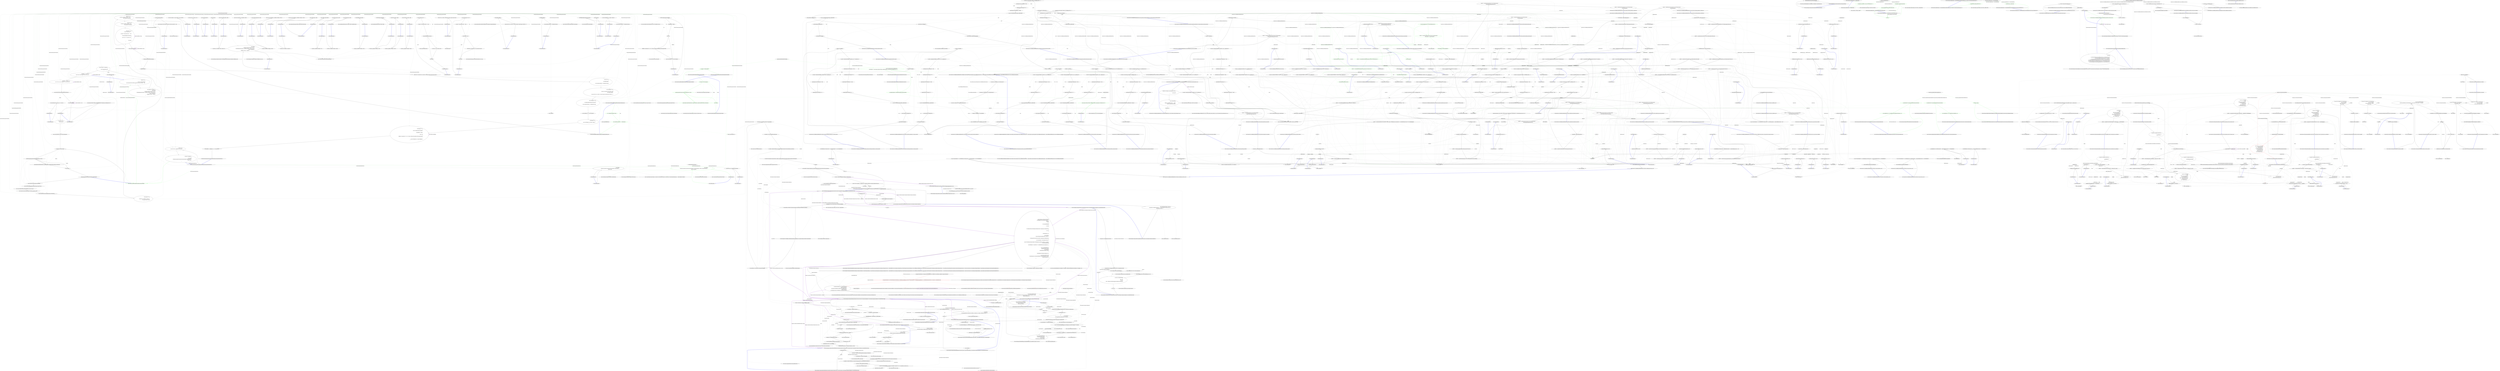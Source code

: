 digraph  {
d1 [label="this.container = ConfigureContainer()", span="14-14", cluster="Nancy.Routing.DefaultMetadataModuleCatalog.DefaultMetadataModuleCatalog()", color=green, community=0];
d31 [label="Nancy.Routing.DefaultMetadataModuleCatalog", span=""];
d0 [label="Entry Nancy.Routing.DefaultMetadataModuleCatalog.DefaultMetadataModuleCatalog()", span="12-12", cluster="Nancy.Routing.DefaultMetadataModuleCatalog.DefaultMetadataModuleCatalog()"];
d2 [label="Exit Nancy.Routing.DefaultMetadataModuleCatalog.DefaultMetadataModuleCatalog()", span="12-12", cluster="Nancy.Routing.DefaultMetadataModuleCatalog.DefaultMetadataModuleCatalog()"];
d3 [label="Entry Nancy.Routing.DefaultMetadataModuleCatalog.ConfigureContainer()", span="25-25", cluster="Nancy.Routing.DefaultMetadataModuleCatalog.ConfigureContainer()"];
d5 [label="var metadataModuleName = GetMetadataModuleName(moduleType.FullName)", span="19-19", cluster="Nancy.Routing.DefaultMetadataModuleCatalog.GetMetadataModule(System.Type)", color=green, community=0];
d4 [label="Entry Nancy.Routing.DefaultMetadataModuleCatalog.GetMetadataModule(System.Type)", span="17-17", cluster="Nancy.Routing.DefaultMetadataModuleCatalog.GetMetadataModule(System.Type)"];
d6 [label="return this.container.ResolveAll<IMetadataModule>()\r\n                .FirstOrDefault(m => string.Compare(m.GetType().FullName, metadataModuleName, StringComparison.OrdinalIgnoreCase) == 0);", span="21-22", cluster="Nancy.Routing.DefaultMetadataModuleCatalog.GetMetadataModule(System.Type)", color=green, community=0];
d8 [label="Entry Nancy.Routing.DefaultMetadataModuleCatalog.GetMetadataModuleName(string)", span="37-37", cluster="Nancy.Routing.DefaultMetadataModuleCatalog.GetMetadataModuleName(string)"];
d12 [label="string.Compare(m.GetType().FullName, metadataModuleName, StringComparison.OrdinalIgnoreCase) == 0", span="22-22", cluster="lambda expression", color=green, community=0];
d7 [label="Exit Nancy.Routing.DefaultMetadataModuleCatalog.GetMetadataModule(System.Type)", span="17-17", cluster="Nancy.Routing.DefaultMetadataModuleCatalog.GetMetadataModule(System.Type)"];
d9 [label="Entry Nancy.TinyIoc.TinyIoCContainer.ResolveAll<ResolveType>()", span="2364-2364", cluster="Nancy.TinyIoc.TinyIoCContainer.ResolveAll<ResolveType>()"];
d10 [label="Entry Unk.FirstOrDefault", span="", cluster="Unk.FirstOrDefault"];
d11 [label="Entry lambda expression", span="22-22", cluster="lambda expression"];
d32 [label=metadataModuleName, span=""];
d13 [label="Exit lambda expression", span="22-22", cluster="lambda expression"];
d14 [label="Entry object.GetType()", span="0-0", cluster="object.GetType()"];
d15 [label="Entry string.Compare(string, string, System.StringComparison)", span="0-0", cluster="string.Compare(string, string, System.StringComparison)"];
d16 [label="var container = new TinyIoCContainer()", span="27-27", cluster="Nancy.Routing.DefaultMetadataModuleCatalog.ConfigureContainer()", color=green, community=0];
d17 [label="AppDomainAssemblyTypeScanner.TypesOf<IMetadataModule>().ToArray()", span="29-29", cluster="Nancy.Routing.DefaultMetadataModuleCatalog.ConfigureContainer()", color=green, community=0];
d21 [label="Entry Nancy.TinyIoc.TinyIoCContainer.TinyIoCContainer()", span="3068-3068", cluster="Nancy.TinyIoc.TinyIoCContainer.TinyIoCContainer()"];
d18 [label="container.Register(typeof(IMetadataModule), metadataModuleType, metadataModuleType.FullName).AsMultiInstance()", span="31-31", cluster="Nancy.Routing.DefaultMetadataModuleCatalog.ConfigureContainer()", color=green, community=0];
d19 [label="return container;", span="34-34", cluster="Nancy.Routing.DefaultMetadataModuleCatalog.ConfigureContainer()", color=green, community=0];
d22 [label="Entry Nancy.Bootstrapper.AppDomainAssemblyTypeScanner.TypesOf<TType>()", span="300-300", cluster="Nancy.Bootstrapper.AppDomainAssemblyTypeScanner.TypesOf<TType>()"];
d23 [label="Entry System.Collections.Generic.IEnumerable<TSource>.ToArray<TSource>()", span="0-0", cluster="System.Collections.Generic.IEnumerable<TSource>.ToArray<TSource>()"];
d24 [label="Entry Nancy.TinyIoc.TinyIoCContainer.Register(System.Type, System.Type, string)", span="1203-1203", cluster="Nancy.TinyIoc.TinyIoCContainer.Register(System.Type, System.Type, string)"];
d25 [label="Entry Nancy.TinyIoc.TinyIoCContainer.RegisterOptions.AsMultiInstance()", span="869-869", cluster="Nancy.TinyIoc.TinyIoCContainer.RegisterOptions.AsMultiInstance()"];
d20 [label="Exit Nancy.Routing.DefaultMetadataModuleCatalog.ConfigureContainer()", span="25-25", cluster="Nancy.Routing.DefaultMetadataModuleCatalog.ConfigureContainer()"];
d26 [label="var i = moduleName.LastIndexOf(''Module'')", span="39-39", cluster="Nancy.Routing.DefaultMetadataModuleCatalog.GetMetadataModuleName(string)", color=green, community=0];
d27 [label="return moduleName.Substring(0, i) + ''MetadataModule'';", span="41-41", cluster="Nancy.Routing.DefaultMetadataModuleCatalog.GetMetadataModuleName(string)", color=green, community=0];
d29 [label="Entry string.LastIndexOf(string)", span="0-0", cluster="string.LastIndexOf(string)"];
d28 [label="Exit Nancy.Routing.DefaultMetadataModuleCatalog.GetMetadataModuleName(string)", span="37-37", cluster="Nancy.Routing.DefaultMetadataModuleCatalog.GetMetadataModuleName(string)"];
d30 [label="Entry string.Substring(int, int)", span="0-0", cluster="string.Substring(int, int)"];
m0_164 [label="Entry Nancy.BeforePipeline.Invoke(Nancy.NancyContext, System.Threading.CancellationToken)", span="52-52", cluster="Nancy.BeforePipeline.Invoke(Nancy.NancyContext, System.Threading.CancellationToken)", file="DiagnosticsHook.cs"];
m0_152 [label="Entry Nancy.Diagnostics.DiagnosticsSession.GenerateRandomSalt()", span="15-15", cluster="Nancy.Diagnostics.DiagnosticsSession.GenerateRandomSalt()", file="DiagnosticsHook.cs"];
m0_77 [label="Entry Nancy.Diagnostics.DiagnosticsHook.GetSession(Nancy.NancyContext, Nancy.Diagnostics.DiagnosticsConfiguration, Nancy.DefaultObjectSerializer)", span="180-180", cluster="Nancy.Diagnostics.DiagnosticsHook.GetSession(Nancy.NancyContext, Nancy.Diagnostics.DiagnosticsConfiguration, Nancy.DefaultObjectSerializer)", file="DiagnosticsHook.cs"];
m0_105 [label="context.Request == null", span="182-182", cluster="Nancy.Diagnostics.DiagnosticsHook.GetSession(Nancy.NancyContext, Nancy.Diagnostics.DiagnosticsConfiguration, Nancy.DefaultObjectSerializer)", file="DiagnosticsHook.cs"];
m0_107 [label="IsLoginRequest(context, diagnosticsConfiguration)", span="187-187", cluster="Nancy.Diagnostics.DiagnosticsHook.GetSession(Nancy.NancyContext, Nancy.Diagnostics.DiagnosticsConfiguration, Nancy.DefaultObjectSerializer)", file="DiagnosticsHook.cs"];
m0_108 [label="return ProcessLogin(context, diagnosticsConfiguration, serializer);", span="189-189", cluster="Nancy.Diagnostics.DiagnosticsHook.GetSession(Nancy.NancyContext, Nancy.Diagnostics.DiagnosticsConfiguration, Nancy.DefaultObjectSerializer)", file="DiagnosticsHook.cs"];
m0_109 [label="!context.Request.Cookies.ContainsKey(diagnosticsConfiguration.CookieName)", span="192-192", cluster="Nancy.Diagnostics.DiagnosticsHook.GetSession(Nancy.NancyContext, Nancy.Diagnostics.DiagnosticsConfiguration, Nancy.DefaultObjectSerializer)", file="DiagnosticsHook.cs"];
m0_111 [label="var encryptedValue = HttpUtility.UrlDecode(context.Request.Cookies[diagnosticsConfiguration.CookieName])", span="197-197", cluster="Nancy.Diagnostics.DiagnosticsHook.GetSession(Nancy.NancyContext, Nancy.Diagnostics.DiagnosticsConfiguration, Nancy.DefaultObjectSerializer)", file="DiagnosticsHook.cs"];
m0_112 [label="var hmacStringLength = Base64Helpers.GetBase64Length(diagnosticsConfiguration.CryptographyConfiguration.HmacProvider.HmacLength)", span="198-198", cluster="Nancy.Diagnostics.DiagnosticsHook.GetSession(Nancy.NancyContext, Nancy.Diagnostics.DiagnosticsConfiguration, Nancy.DefaultObjectSerializer)", file="DiagnosticsHook.cs"];
m0_116 [label="var newHmac = diagnosticsConfiguration.CryptographyConfiguration.HmacProvider.GenerateHmac(encryptedSession)", span="203-203", cluster="Nancy.Diagnostics.DiagnosticsHook.GetSession(Nancy.NancyContext, Nancy.Diagnostics.DiagnosticsConfiguration, Nancy.DefaultObjectSerializer)", file="DiagnosticsHook.cs"];
m0_117 [label="var hmacValid = HmacComparer.Compare(newHmac, hmacBytes, diagnosticsConfiguration.CryptographyConfiguration.HmacProvider.HmacLength)", span="204-204", cluster="Nancy.Diagnostics.DiagnosticsHook.GetSession(Nancy.NancyContext, Nancy.Diagnostics.DiagnosticsConfiguration, Nancy.DefaultObjectSerializer)", file="DiagnosticsHook.cs"];
m0_120 [label="var decryptedValue = diagnosticsConfiguration.CryptographyConfiguration.EncryptionProvider.Decrypt(encryptedSession)", span="211-211", cluster="Nancy.Diagnostics.DiagnosticsHook.GetSession(Nancy.NancyContext, Nancy.Diagnostics.DiagnosticsConfiguration, Nancy.DefaultObjectSerializer)", file="DiagnosticsHook.cs"];
m0_121 [label="var session = serializer.Deserialize(decryptedValue) as DiagnosticsSession", span="212-212", cluster="Nancy.Diagnostics.DiagnosticsHook.GetSession(Nancy.NancyContext, Nancy.Diagnostics.DiagnosticsConfiguration, Nancy.DefaultObjectSerializer)", file="DiagnosticsHook.cs"];
m0_122 [label="session == null || session.Expiry < DateTime.Now || !SessionPasswordValid(session, diagnosticsConfiguration.Password)", span="214-214", cluster="Nancy.Diagnostics.DiagnosticsHook.GetSession(Nancy.NancyContext, Nancy.Diagnostics.DiagnosticsConfiguration, Nancy.DefaultObjectSerializer)", file="DiagnosticsHook.cs"];
m0_106 [label="return null;", span="184-184", cluster="Nancy.Diagnostics.DiagnosticsHook.GetSession(Nancy.NancyContext, Nancy.Diagnostics.DiagnosticsConfiguration, Nancy.DefaultObjectSerializer)", file="DiagnosticsHook.cs"];
m0_110 [label="return null;", span="194-194", cluster="Nancy.Diagnostics.DiagnosticsHook.GetSession(Nancy.NancyContext, Nancy.Diagnostics.DiagnosticsConfiguration, Nancy.DefaultObjectSerializer)", file="DiagnosticsHook.cs"];
m0_113 [label="var encryptedSession = encryptedValue.Substring(hmacStringLength)", span="199-199", cluster="Nancy.Diagnostics.DiagnosticsHook.GetSession(Nancy.NancyContext, Nancy.Diagnostics.DiagnosticsConfiguration, Nancy.DefaultObjectSerializer)", file="DiagnosticsHook.cs"];
m0_114 [label="var hmacString = encryptedValue.Substring(0, hmacStringLength)", span="200-200", cluster="Nancy.Diagnostics.DiagnosticsHook.GetSession(Nancy.NancyContext, Nancy.Diagnostics.DiagnosticsConfiguration, Nancy.DefaultObjectSerializer)", file="DiagnosticsHook.cs"];
m0_115 [label="var hmacBytes = Convert.FromBase64String(hmacString)", span="202-202", cluster="Nancy.Diagnostics.DiagnosticsHook.GetSession(Nancy.NancyContext, Nancy.Diagnostics.DiagnosticsConfiguration, Nancy.DefaultObjectSerializer)", file="DiagnosticsHook.cs"];
m0_118 [label="!hmacValid", span="206-206", cluster="Nancy.Diagnostics.DiagnosticsHook.GetSession(Nancy.NancyContext, Nancy.Diagnostics.DiagnosticsConfiguration, Nancy.DefaultObjectSerializer)", file="DiagnosticsHook.cs"];
m0_119 [label="return null;", span="208-208", cluster="Nancy.Diagnostics.DiagnosticsHook.GetSession(Nancy.NancyContext, Nancy.Diagnostics.DiagnosticsConfiguration, Nancy.DefaultObjectSerializer)", file="DiagnosticsHook.cs"];
m0_124 [label="return session;", span="219-219", cluster="Nancy.Diagnostics.DiagnosticsHook.GetSession(Nancy.NancyContext, Nancy.Diagnostics.DiagnosticsConfiguration, Nancy.DefaultObjectSerializer)", file="DiagnosticsHook.cs"];
m0_123 [label="return null;", span="216-216", cluster="Nancy.Diagnostics.DiagnosticsHook.GetSession(Nancy.NancyContext, Nancy.Diagnostics.DiagnosticsConfiguration, Nancy.DefaultObjectSerializer)", file="DiagnosticsHook.cs"];
m0_125 [label="Exit Nancy.Diagnostics.DiagnosticsHook.GetSession(Nancy.NancyContext, Nancy.Diagnostics.DiagnosticsConfiguration, Nancy.DefaultObjectSerializer)", span="180-180", cluster="Nancy.Diagnostics.DiagnosticsHook.GetSession(Nancy.NancyContext, Nancy.Diagnostics.DiagnosticsConfiguration, Nancy.DefaultObjectSerializer)", file="DiagnosticsHook.cs"];
m0_99 [label="Entry System.DateTime.AddMinutes(double)", span="0-0", cluster="System.DateTime.AddMinutes(double)", file="DiagnosticsHook.cs"];
m0_137 [label="Entry Nancy.Diagnostics.DiagnosticsHook.SessionPasswordValid(Nancy.Diagnostics.DiagnosticsSession, string)", span="222-222", cluster="Nancy.Diagnostics.DiagnosticsHook.SessionPasswordValid(Nancy.Diagnostics.DiagnosticsSession, string)", file="DiagnosticsHook.cs"];
m0_138 [label="var newHash = DiagnosticsSession.GenerateSaltedHash(realPassword, session.Salt)", span="224-224", cluster="Nancy.Diagnostics.DiagnosticsHook.SessionPasswordValid(Nancy.Diagnostics.DiagnosticsSession, string)", file="DiagnosticsHook.cs"];
m0_139 [label="return (newHash.Length == session.Hash.Length && newHash.SequenceEqual(session.Hash));", span="226-226", cluster="Nancy.Diagnostics.DiagnosticsHook.SessionPasswordValid(Nancy.Diagnostics.DiagnosticsSession, string)", file="DiagnosticsHook.cs"];
m0_140 [label="Exit Nancy.Diagnostics.DiagnosticsHook.SessionPasswordValid(Nancy.Diagnostics.DiagnosticsSession, string)", span="222-222", cluster="Nancy.Diagnostics.DiagnosticsHook.SessionPasswordValid(Nancy.Diagnostics.DiagnosticsSession, string)", file="DiagnosticsHook.cs"];
m0_53 [label="Entry Nancy.Diagnostics.DiagnosticsViewRenderer.DiagnosticsViewRenderer(Nancy.NancyContext)", span="25-25", cluster="Nancy.Diagnostics.DiagnosticsViewRenderer.DiagnosticsViewRenderer(Nancy.NancyContext)", file="DiagnosticsHook.cs"];
m0_104 [label="Entry string.Format(string, object, object)", span="0-0", cluster="string.Format(string, object, object)", file="DiagnosticsHook.cs"];
m0_0 [label="Entry Nancy.Diagnostics.DiagnosticsHook.Enable(Nancy.Diagnostics.DiagnosticsConfiguration, Nancy.Bootstrapper.IPipelines, System.Collections.Generic.IEnumerable<Nancy.Diagnostics.IDiagnosticsProvider>, Nancy.IRootPathProvider, Nancy.Diagnostics.IRequestTracing, Nancy.Bootstrapper.NancyInternalConfiguration, Nancy.ModelBinding.IModelBinderLocator, System.Collections.Generic.IEnumerable<Nancy.Responses.Negotiation.IResponseProcessor>, System.Collections.Generic.IEnumerable<Nancy.Routing.Constraints.IRouteSegmentConstraint>, Nancy.Culture.ICultureService, Nancy.Diagnostics.IRequestTraceFactory, System.Collections.Generic.IEnumerable<Nancy.Routing.IRouteMetadataProvider>)", span="30-30", cluster="Nancy.Diagnostics.DiagnosticsHook.Enable(Nancy.Diagnostics.DiagnosticsConfiguration, Nancy.Bootstrapper.IPipelines, System.Collections.Generic.IEnumerable<Nancy.Diagnostics.IDiagnosticsProvider>, Nancy.IRootPathProvider, Nancy.Diagnostics.IRequestTracing, Nancy.Bootstrapper.NancyInternalConfiguration, Nancy.ModelBinding.IModelBinderLocator, System.Collections.Generic.IEnumerable<Nancy.Responses.Negotiation.IResponseProcessor>, System.Collections.Generic.IEnumerable<Nancy.Routing.Constraints.IRouteSegmentConstraint>, Nancy.Culture.ICultureService, Nancy.Diagnostics.IRequestTraceFactory, System.Collections.Generic.IEnumerable<Nancy.Routing.IRouteMetadataProvider>)", file="DiagnosticsHook.cs"];
m0_1 [label="var diagnosticsModuleCatalog = new DiagnosticsModuleCatalog(providers, rootPathProvider, requestTracing, configuration, diagnosticsConfiguration)", span="44-44", cluster="Nancy.Diagnostics.DiagnosticsHook.Enable(Nancy.Diagnostics.DiagnosticsConfiguration, Nancy.Bootstrapper.IPipelines, System.Collections.Generic.IEnumerable<Nancy.Diagnostics.IDiagnosticsProvider>, Nancy.IRootPathProvider, Nancy.Diagnostics.IRequestTracing, Nancy.Bootstrapper.NancyInternalConfiguration, Nancy.ModelBinding.IModelBinderLocator, System.Collections.Generic.IEnumerable<Nancy.Responses.Negotiation.IResponseProcessor>, System.Collections.Generic.IEnumerable<Nancy.Routing.Constraints.IRouteSegmentConstraint>, Nancy.Culture.ICultureService, Nancy.Diagnostics.IRequestTraceFactory, System.Collections.Generic.IEnumerable<Nancy.Routing.IRouteMetadataProvider>)", file="DiagnosticsHook.cs"];
m0_2 [label="var diagnosticsRouteCache = new RouteCache(diagnosticsModuleCatalog, new DefaultNancyContextFactory(cultureService, requestTraceFactory), new DefaultRouteSegmentExtractor(), new DefaultRouteDescriptionProvider(), cultureService, routeMetadataProviders)", span="46-46", cluster="Nancy.Diagnostics.DiagnosticsHook.Enable(Nancy.Diagnostics.DiagnosticsConfiguration, Nancy.Bootstrapper.IPipelines, System.Collections.Generic.IEnumerable<Nancy.Diagnostics.IDiagnosticsProvider>, Nancy.IRootPathProvider, Nancy.Diagnostics.IRequestTracing, Nancy.Bootstrapper.NancyInternalConfiguration, Nancy.ModelBinding.IModelBinderLocator, System.Collections.Generic.IEnumerable<Nancy.Responses.Negotiation.IResponseProcessor>, System.Collections.Generic.IEnumerable<Nancy.Routing.Constraints.IRouteSegmentConstraint>, Nancy.Culture.ICultureService, Nancy.Diagnostics.IRequestTraceFactory, System.Collections.Generic.IEnumerable<Nancy.Routing.IRouteMetadataProvider>)", color=red, community=0, file="DiagnosticsHook.cs"];
m0_3 [label="var diagnosticsRouteResolver = new DefaultRouteResolver(\r\n                diagnosticsModuleCatalog,\r\n                new DiagnosticsModuleBuilder(rootPathProvider, modelBinderLocator),\r\n                diagnosticsRouteCache,\r\n                new RouteResolverTrie(new TrieNodeFactory(routeSegmentConstraints)))", span="48-52", cluster="Nancy.Diagnostics.DiagnosticsHook.Enable(Nancy.Diagnostics.DiagnosticsConfiguration, Nancy.Bootstrapper.IPipelines, System.Collections.Generic.IEnumerable<Nancy.Diagnostics.IDiagnosticsProvider>, Nancy.IRootPathProvider, Nancy.Diagnostics.IRequestTracing, Nancy.Bootstrapper.NancyInternalConfiguration, Nancy.ModelBinding.IModelBinderLocator, System.Collections.Generic.IEnumerable<Nancy.Responses.Negotiation.IResponseProcessor>, System.Collections.Generic.IEnumerable<Nancy.Routing.Constraints.IRouteSegmentConstraint>, Nancy.Culture.ICultureService, Nancy.Diagnostics.IRequestTraceFactory, System.Collections.Generic.IEnumerable<Nancy.Routing.IRouteMetadataProvider>)", file="DiagnosticsHook.cs"];
m0_5 [label="pipelines.BeforeRequest.AddItemToStartOfPipeline(\r\n                new PipelineItem<Func<NancyContext, Response>>(\r\n                    PipelineKey,\r\n                    ctx =>\r\n                    {\r\n                        if (!ctx.ControlPanelEnabled)\r\n                        {\r\n                            return null;\r\n                        }\r\n\r\n                        if (!ctx.Request.Path.StartsWith(diagnosticsConfiguration.Path, StringComparison.OrdinalIgnoreCase))\r\n                        {\r\n                            return null;\r\n                        }\r\n\r\n                        ctx.Items[ItemsKey] = true;\r\n\r\n                        var resourcePrefix =\r\n                            string.Concat(diagnosticsConfiguration.Path, ''/Resources/'');\r\n\r\n                        if (ctx.Request.Path.StartsWith(resourcePrefix, StringComparison.OrdinalIgnoreCase))\r\n                        {\r\n                            var resourceNamespace = ''Nancy.Diagnostics.Resources'';\r\n\r\n                            var path = Path.GetDirectoryName(ctx.Request.Url.Path.Replace(resourcePrefix, string.Empty)) ?? string.Empty;\r\n                            if (!string.IsNullOrEmpty(path))\r\n                            {\r\n                                resourceNamespace += string.Format(''.{0}'', path.Replace(Path.DirectorySeparatorChar, '.'));\r\n                            }\r\n\r\n                            return new EmbeddedFileResponse(\r\n                                typeof(DiagnosticsHook).Assembly,\r\n                                resourceNamespace,\r\n                                Path.GetFileName(ctx.Request.Url.Path));\r\n                        }\r\n\r\n                        RewriteDiagnosticsUrl(diagnosticsConfiguration, ctx);\r\n\r\n                        return diagnosticsConfiguration.Valid\r\n                                   ? ExecuteDiagnostics(ctx, diagnosticsRouteResolver, diagnosticsConfiguration, serializer)\r\n                                   : GetDiagnosticsHelpView(ctx);\r\n                    }))", span="56-97", cluster="Nancy.Diagnostics.DiagnosticsHook.Enable(Nancy.Diagnostics.DiagnosticsConfiguration, Nancy.Bootstrapper.IPipelines, System.Collections.Generic.IEnumerable<Nancy.Diagnostics.IDiagnosticsProvider>, Nancy.IRootPathProvider, Nancy.Diagnostics.IRequestTracing, Nancy.Bootstrapper.NancyInternalConfiguration, Nancy.ModelBinding.IModelBinderLocator, System.Collections.Generic.IEnumerable<Nancy.Responses.Negotiation.IResponseProcessor>, System.Collections.Generic.IEnumerable<Nancy.Routing.Constraints.IRouteSegmentConstraint>, Nancy.Culture.ICultureService, Nancy.Diagnostics.IRequestTraceFactory, System.Collections.Generic.IEnumerable<Nancy.Routing.IRouteMetadataProvider>)", file="DiagnosticsHook.cs"];
m0_4 [label="var serializer = new DefaultObjectSerializer()", span="54-54", cluster="Nancy.Diagnostics.DiagnosticsHook.Enable(Nancy.Diagnostics.DiagnosticsConfiguration, Nancy.Bootstrapper.IPipelines, System.Collections.Generic.IEnumerable<Nancy.Diagnostics.IDiagnosticsProvider>, Nancy.IRootPathProvider, Nancy.Diagnostics.IRequestTracing, Nancy.Bootstrapper.NancyInternalConfiguration, Nancy.ModelBinding.IModelBinderLocator, System.Collections.Generic.IEnumerable<Nancy.Responses.Negotiation.IResponseProcessor>, System.Collections.Generic.IEnumerable<Nancy.Routing.Constraints.IRouteSegmentConstraint>, Nancy.Culture.ICultureService, Nancy.Diagnostics.IRequestTraceFactory, System.Collections.Generic.IEnumerable<Nancy.Routing.IRouteMetadataProvider>)", file="DiagnosticsHook.cs"];
m0_6 [label="Exit Nancy.Diagnostics.DiagnosticsHook.Enable(Nancy.Diagnostics.DiagnosticsConfiguration, Nancy.Bootstrapper.IPipelines, System.Collections.Generic.IEnumerable<Nancy.Diagnostics.IDiagnosticsProvider>, Nancy.IRootPathProvider, Nancy.Diagnostics.IRequestTracing, Nancy.Bootstrapper.NancyInternalConfiguration, Nancy.ModelBinding.IModelBinderLocator, System.Collections.Generic.IEnumerable<Nancy.Responses.Negotiation.IResponseProcessor>, System.Collections.Generic.IEnumerable<Nancy.Routing.Constraints.IRouteSegmentConstraint>, Nancy.Culture.ICultureService, Nancy.Diagnostics.IRequestTraceFactory, System.Collections.Generic.IEnumerable<Nancy.Routing.IRouteMetadataProvider>)", span="30-30", cluster="Nancy.Diagnostics.DiagnosticsHook.Enable(Nancy.Diagnostics.DiagnosticsConfiguration, Nancy.Bootstrapper.IPipelines, System.Collections.Generic.IEnumerable<Nancy.Diagnostics.IDiagnosticsProvider>, Nancy.IRootPathProvider, Nancy.Diagnostics.IRequestTracing, Nancy.Bootstrapper.NancyInternalConfiguration, Nancy.ModelBinding.IModelBinderLocator, System.Collections.Generic.IEnumerable<Nancy.Responses.Negotiation.IResponseProcessor>, System.Collections.Generic.IEnumerable<Nancy.Routing.Constraints.IRouteSegmentConstraint>, Nancy.Culture.ICultureService, Nancy.Diagnostics.IRequestTraceFactory, System.Collections.Generic.IEnumerable<Nancy.Routing.IRouteMetadataProvider>)", file="DiagnosticsHook.cs"];
m0_45 [label="Entry Nancy.Diagnostics.DiagnosticsHook.ExecuteDiagnostics(Nancy.NancyContext, Nancy.Routing.IRouteResolver, Nancy.Diagnostics.DiagnosticsConfiguration, Nancy.DefaultObjectSerializer)", span="119-119", cluster="Nancy.Diagnostics.DiagnosticsHook.ExecuteDiagnostics(Nancy.NancyContext, Nancy.Routing.IRouteResolver, Nancy.Diagnostics.DiagnosticsConfiguration, Nancy.DefaultObjectSerializer)", file="DiagnosticsHook.cs"];
m0_58 [label="var session = GetSession(ctx, diagnosticsConfiguration, serializer)", span="121-121", cluster="Nancy.Diagnostics.DiagnosticsHook.ExecuteDiagnostics(Nancy.NancyContext, Nancy.Routing.IRouteResolver, Nancy.Diagnostics.DiagnosticsConfiguration, Nancy.DefaultObjectSerializer)", file="DiagnosticsHook.cs"];
m0_60 [label="var view = GetDiagnosticsLoginView(ctx)", span="125-125", cluster="Nancy.Diagnostics.DiagnosticsHook.ExecuteDiagnostics(Nancy.NancyContext, Nancy.Routing.IRouteResolver, Nancy.Diagnostics.DiagnosticsConfiguration, Nancy.DefaultObjectSerializer)", file="DiagnosticsHook.cs"];
m0_61 [label="view.AddCookie(\r\n                    new NancyCookie(diagnosticsConfiguration.CookieName, String.Empty, true) { Expires = DateTime.Now.AddDays(-1) })", span="127-128", cluster="Nancy.Diagnostics.DiagnosticsHook.ExecuteDiagnostics(Nancy.NancyContext, Nancy.Routing.IRouteResolver, Nancy.Diagnostics.DiagnosticsConfiguration, Nancy.DefaultObjectSerializer)", file="DiagnosticsHook.cs"];
m0_63 [label="var resolveResult = routeResolver.Resolve(ctx)", span="133-133", cluster="Nancy.Diagnostics.DiagnosticsHook.ExecuteDiagnostics(Nancy.NancyContext, Nancy.Routing.IRouteResolver, Nancy.Diagnostics.DiagnosticsConfiguration, Nancy.DefaultObjectSerializer)", file="DiagnosticsHook.cs"];
m0_64 [label="ctx.Parameters = resolveResult.Parameters", span="135-135", cluster="Nancy.Diagnostics.DiagnosticsHook.ExecuteDiagnostics(Nancy.NancyContext, Nancy.Routing.IRouteResolver, Nancy.Diagnostics.DiagnosticsConfiguration, Nancy.DefaultObjectSerializer)", file="DiagnosticsHook.cs"];
m0_65 [label="ExecuteRoutePreReq(ctx, CancellationToken, resolveResult.Before)", span="136-136", cluster="Nancy.Diagnostics.DiagnosticsHook.ExecuteDiagnostics(Nancy.NancyContext, Nancy.Routing.IRouteResolver, Nancy.Diagnostics.DiagnosticsConfiguration, Nancy.DefaultObjectSerializer)", file="DiagnosticsHook.cs"];
m0_66 [label="ctx.Response == null", span="138-138", cluster="Nancy.Diagnostics.DiagnosticsHook.ExecuteDiagnostics(Nancy.NancyContext, Nancy.Routing.IRouteResolver, Nancy.Diagnostics.DiagnosticsConfiguration, Nancy.DefaultObjectSerializer)", file="DiagnosticsHook.cs"];
m0_69 [label="ctx.Response = task.Result", span="143-143", cluster="Nancy.Diagnostics.DiagnosticsHook.ExecuteDiagnostics(Nancy.NancyContext, Nancy.Routing.IRouteResolver, Nancy.Diagnostics.DiagnosticsConfiguration, Nancy.DefaultObjectSerializer)", file="DiagnosticsHook.cs"];
m0_70 [label="ctx.Request.Method.ToUpperInvariant() == ''HEAD''", span="146-146", cluster="Nancy.Diagnostics.DiagnosticsHook.ExecuteDiagnostics(Nancy.NancyContext, Nancy.Routing.IRouteResolver, Nancy.Diagnostics.DiagnosticsConfiguration, Nancy.DefaultObjectSerializer)", file="DiagnosticsHook.cs"];
m0_71 [label="ctx.Response = new HeadResponse(ctx.Response)", span="148-148", cluster="Nancy.Diagnostics.DiagnosticsHook.ExecuteDiagnostics(Nancy.NancyContext, Nancy.Routing.IRouteResolver, Nancy.Diagnostics.DiagnosticsConfiguration, Nancy.DefaultObjectSerializer)", file="DiagnosticsHook.cs"];
m0_73 [label="resolveResult.After.Invoke(ctx, CancellationToken)", span="153-153", cluster="Nancy.Diagnostics.DiagnosticsHook.ExecuteDiagnostics(Nancy.NancyContext, Nancy.Routing.IRouteResolver, Nancy.Diagnostics.DiagnosticsConfiguration, Nancy.DefaultObjectSerializer)", file="DiagnosticsHook.cs"];
m0_74 [label="AddUpdateSessionCookie(session, ctx, diagnosticsConfiguration, serializer)", span="156-156", cluster="Nancy.Diagnostics.DiagnosticsHook.ExecuteDiagnostics(Nancy.NancyContext, Nancy.Routing.IRouteResolver, Nancy.Diagnostics.DiagnosticsConfiguration, Nancy.DefaultObjectSerializer)", file="DiagnosticsHook.cs"];
m0_75 [label="return ctx.Response;", span="158-158", cluster="Nancy.Diagnostics.DiagnosticsHook.ExecuteDiagnostics(Nancy.NancyContext, Nancy.Routing.IRouteResolver, Nancy.Diagnostics.DiagnosticsConfiguration, Nancy.DefaultObjectSerializer)", file="DiagnosticsHook.cs"];
m0_59 [label="session == null", span="123-123", cluster="Nancy.Diagnostics.DiagnosticsHook.ExecuteDiagnostics(Nancy.NancyContext, Nancy.Routing.IRouteResolver, Nancy.Diagnostics.DiagnosticsConfiguration, Nancy.DefaultObjectSerializer)", file="DiagnosticsHook.cs"];
m0_62 [label="return view;", span="130-130", cluster="Nancy.Diagnostics.DiagnosticsHook.ExecuteDiagnostics(Nancy.NancyContext, Nancy.Routing.IRouteResolver, Nancy.Diagnostics.DiagnosticsConfiguration, Nancy.DefaultObjectSerializer)", file="DiagnosticsHook.cs"];
m0_67 [label="var task = resolveResult.Route.Invoke(resolveResult.Parameters, CancellationToken)", span="141-141", cluster="Nancy.Diagnostics.DiagnosticsHook.ExecuteDiagnostics(Nancy.NancyContext, Nancy.Routing.IRouteResolver, Nancy.Diagnostics.DiagnosticsConfiguration, Nancy.DefaultObjectSerializer)", file="DiagnosticsHook.cs"];
m0_72 [label="resolveResult.After != null", span="151-151", cluster="Nancy.Diagnostics.DiagnosticsHook.ExecuteDiagnostics(Nancy.NancyContext, Nancy.Routing.IRouteResolver, Nancy.Diagnostics.DiagnosticsConfiguration, Nancy.DefaultObjectSerializer)", file="DiagnosticsHook.cs"];
m0_68 [label="task.Wait()", span="142-142", cluster="Nancy.Diagnostics.DiagnosticsHook.ExecuteDiagnostics(Nancy.NancyContext, Nancy.Routing.IRouteResolver, Nancy.Diagnostics.DiagnosticsConfiguration, Nancy.DefaultObjectSerializer)", file="DiagnosticsHook.cs"];
m0_76 [label="Exit Nancy.Diagnostics.DiagnosticsHook.ExecuteDiagnostics(Nancy.NancyContext, Nancy.Routing.IRouteResolver, Nancy.Diagnostics.DiagnosticsConfiguration, Nancy.DefaultObjectSerializer)", span="119-119", cluster="Nancy.Diagnostics.DiagnosticsHook.ExecuteDiagnostics(Nancy.NancyContext, Nancy.Routing.IRouteResolver, Nancy.Diagnostics.DiagnosticsConfiguration, Nancy.DefaultObjectSerializer)", file="DiagnosticsHook.cs"];
m0_10 [label="Entry Nancy.Routing.DefaultRouteSegmentExtractor.DefaultRouteSegmentExtractor()", span="7-7", cluster="Nancy.Routing.DefaultRouteSegmentExtractor.DefaultRouteSegmentExtractor()", file="DiagnosticsHook.cs"];
m0_86 [label="Entry Nancy.HeadResponse.HeadResponse(Nancy.Response)", span="19-19", cluster="Nancy.HeadResponse.HeadResponse(Nancy.Response)", file="DiagnosticsHook.cs"];
m0_42 [label="Entry Nancy.Responses.EmbeddedFileResponse.EmbeddedFileResponse(System.Reflection.Assembly, string, string)", span="18-18", cluster="Nancy.Responses.EmbeddedFileResponse.EmbeddedFileResponse(System.Reflection.Assembly, string, string)", file="DiagnosticsHook.cs"];
m0_43 [label="Entry System.IO.Path.GetFileName(string)", span="0-0", cluster="System.IO.Path.GetFileName(string)", file="DiagnosticsHook.cs"];
m0_130 [label="Entry Nancy.Cryptography.Base64Helpers.GetBase64Length(int)", span="11-11", cluster="Nancy.Cryptography.Base64Helpers.GetBase64Length(int)", file="DiagnosticsHook.cs"];
m0_54 [label="Entry Nancy.Diagnostics.DiagnosticsHook.GetDiagnosticsLoginView(Nancy.NancyContext)", span="112-112", cluster="Nancy.Diagnostics.DiagnosticsHook.GetDiagnosticsLoginView(Nancy.NancyContext)", file="DiagnosticsHook.cs"];
m0_55 [label="var renderer = new DiagnosticsViewRenderer(ctx)", span="114-114", cluster="Nancy.Diagnostics.DiagnosticsHook.GetDiagnosticsLoginView(Nancy.NancyContext)", file="DiagnosticsHook.cs"];
m0_56 [label="return renderer[''login''];", span="116-116", cluster="Nancy.Diagnostics.DiagnosticsHook.GetDiagnosticsLoginView(Nancy.NancyContext)", file="DiagnosticsHook.cs"];
m0_57 [label="Exit Nancy.Diagnostics.DiagnosticsHook.GetDiagnosticsLoginView(Nancy.NancyContext)", span="112-112", cluster="Nancy.Diagnostics.DiagnosticsHook.GetDiagnosticsLoginView(Nancy.NancyContext)", file="DiagnosticsHook.cs"];
m0_41 [label="Entry string.Format(string, object)", span="0-0", cluster="string.Format(string, object)", file="DiagnosticsHook.cs"];
m0_78 [label="Entry Nancy.Cookies.NancyCookie.NancyCookie(string, string, bool)", span="15-15", cluster="Nancy.Cookies.NancyCookie.NancyCookie(string, string, bool)", file="DiagnosticsHook.cs"];
m0_136 [label="Entry Nancy.DefaultObjectSerializer.Deserialize(string)", span="38-38", cluster="Nancy.DefaultObjectSerializer.Deserialize(string)", file="DiagnosticsHook.cs"];
m0_37 [label="Entry string.Replace(string, string)", span="0-0", cluster="string.Replace(string, string)", file="DiagnosticsHook.cs"];
m0_129 [label="Entry Nancy.Helpers.HttpUtility.UrlDecode(string)", span="108-108", cluster="Nancy.Helpers.HttpUtility.UrlDecode(string)", file="DiagnosticsHook.cs"];
m0_38 [label="Entry System.IO.Path.GetDirectoryName(string)", span="0-0", cluster="System.IO.Path.GetDirectoryName(string)", file="DiagnosticsHook.cs"];
m0_40 [label="Entry string.Replace(char, char)", span="0-0", cluster="string.Replace(char, char)", file="DiagnosticsHook.cs"];
m0_157 [label="Entry string.EndsWith(string)", span="0-0", cluster="string.EndsWith(string)", file="DiagnosticsHook.cs"];
m0_16 [label="Entry Nancy.DefaultObjectSerializer.DefaultObjectSerializer()", span="7-7", cluster="Nancy.DefaultObjectSerializer.DefaultObjectSerializer()", file="DiagnosticsHook.cs"];
m0_82 [label="Entry Nancy.Diagnostics.DiagnosticsHook.ExecuteRoutePreReq(Nancy.NancyContext, System.Threading.CancellationToken, Nancy.BeforePipeline)", span="257-257", cluster="Nancy.Diagnostics.DiagnosticsHook.ExecuteRoutePreReq(Nancy.NancyContext, System.Threading.CancellationToken, Nancy.BeforePipeline)", file="DiagnosticsHook.cs"];
m0_158 [label="resolveResultPreReq == null", span="259-259", cluster="Nancy.Diagnostics.DiagnosticsHook.ExecuteRoutePreReq(Nancy.NancyContext, System.Threading.CancellationToken, Nancy.BeforePipeline)", file="DiagnosticsHook.cs"];
m0_160 [label="var resolveResultPreReqResponse = resolveResultPreReq.Invoke(context, cancellationToken).Result", span="264-264", cluster="Nancy.Diagnostics.DiagnosticsHook.ExecuteRoutePreReq(Nancy.NancyContext, System.Threading.CancellationToken, Nancy.BeforePipeline)", file="DiagnosticsHook.cs"];
m0_162 [label="context.Response = resolveResultPreReqResponse", span="268-268", cluster="Nancy.Diagnostics.DiagnosticsHook.ExecuteRoutePreReq(Nancy.NancyContext, System.Threading.CancellationToken, Nancy.BeforePipeline)", file="DiagnosticsHook.cs"];
m0_159 [label="return;", span="261-261", cluster="Nancy.Diagnostics.DiagnosticsHook.ExecuteRoutePreReq(Nancy.NancyContext, System.Threading.CancellationToken, Nancy.BeforePipeline)", file="DiagnosticsHook.cs"];
m0_161 [label="resolveResultPreReqResponse != null", span="266-266", cluster="Nancy.Diagnostics.DiagnosticsHook.ExecuteRoutePreReq(Nancy.NancyContext, System.Threading.CancellationToken, Nancy.BeforePipeline)", file="DiagnosticsHook.cs"];
m0_163 [label="Exit Nancy.Diagnostics.DiagnosticsHook.ExecuteRoutePreReq(Nancy.NancyContext, System.Threading.CancellationToken, Nancy.BeforePipeline)", span="257-257", cluster="Nancy.Diagnostics.DiagnosticsHook.ExecuteRoutePreReq(Nancy.NancyContext, System.Threading.CancellationToken, Nancy.BeforePipeline)", file="DiagnosticsHook.cs"];
m0_85 [label="Entry string.ToUpperInvariant()", span="0-0", cluster="string.ToUpperInvariant()", file="DiagnosticsHook.cs"];
m0_126 [label="Entry Nancy.Diagnostics.DiagnosticsHook.IsLoginRequest(Nancy.NancyContext, Nancy.Diagnostics.DiagnosticsConfiguration)", span="250-250", cluster="Nancy.Diagnostics.DiagnosticsHook.IsLoginRequest(Nancy.NancyContext, Nancy.Diagnostics.DiagnosticsConfiguration)", file="DiagnosticsHook.cs"];
m0_154 [label="return context.Request.Method == ''POST'' &&\r\n                context.Request.Url.BasePath.TrimEnd(new[] { '/' }).EndsWith(diagnosticsConfiguration.Path) &&\r\n                context.Request.Url.Path == ''/'';", span="252-254", cluster="Nancy.Diagnostics.DiagnosticsHook.IsLoginRequest(Nancy.NancyContext, Nancy.Diagnostics.DiagnosticsConfiguration)", file="DiagnosticsHook.cs"];
m0_155 [label="Exit Nancy.Diagnostics.DiagnosticsHook.IsLoginRequest(Nancy.NancyContext, Nancy.Diagnostics.DiagnosticsConfiguration)", span="250-250", cluster="Nancy.Diagnostics.DiagnosticsHook.IsLoginRequest(Nancy.NancyContext, Nancy.Diagnostics.DiagnosticsConfiguration)", file="DiagnosticsHook.cs"];
m0_127 [label="Entry Nancy.Diagnostics.DiagnosticsHook.ProcessLogin(Nancy.NancyContext, Nancy.Diagnostics.DiagnosticsConfiguration, Nancy.DefaultObjectSerializer)", span="229-229", cluster="Nancy.Diagnostics.DiagnosticsHook.ProcessLogin(Nancy.NancyContext, Nancy.Diagnostics.DiagnosticsConfiguration, Nancy.DefaultObjectSerializer)", file="DiagnosticsHook.cs"];
m0_143 [label="string password = context.Request.Form.Password", span="231-231", cluster="Nancy.Diagnostics.DiagnosticsHook.ProcessLogin(Nancy.NancyContext, Nancy.Diagnostics.DiagnosticsConfiguration, Nancy.DefaultObjectSerializer)", file="DiagnosticsHook.cs"];
m0_144 [label="!string.Equals(password, diagnosticsConfiguration.Password, StringComparison.Ordinal)", span="233-233", cluster="Nancy.Diagnostics.DiagnosticsHook.ProcessLogin(Nancy.NancyContext, Nancy.Diagnostics.DiagnosticsConfiguration, Nancy.DefaultObjectSerializer)", file="DiagnosticsHook.cs"];
m0_148 [label="var session = new DiagnosticsSession\r\n            {\r\n                Hash = hash,\r\n                Salt = salt,\r\n                Expiry = DateTime.Now.AddMinutes(diagnosticsConfiguration.SlidingTimeout)\r\n            }", span="240-245", cluster="Nancy.Diagnostics.DiagnosticsHook.ProcessLogin(Nancy.NancyContext, Nancy.Diagnostics.DiagnosticsConfiguration, Nancy.DefaultObjectSerializer)", file="DiagnosticsHook.cs"];
m0_147 [label="var hash = DiagnosticsSession.GenerateSaltedHash(password, salt)", span="239-239", cluster="Nancy.Diagnostics.DiagnosticsHook.ProcessLogin(Nancy.NancyContext, Nancy.Diagnostics.DiagnosticsConfiguration, Nancy.DefaultObjectSerializer)", file="DiagnosticsHook.cs"];
m0_145 [label="return null;", span="235-235", cluster="Nancy.Diagnostics.DiagnosticsHook.ProcessLogin(Nancy.NancyContext, Nancy.Diagnostics.DiagnosticsConfiguration, Nancy.DefaultObjectSerializer)", file="DiagnosticsHook.cs"];
m0_146 [label="var salt = DiagnosticsSession.GenerateRandomSalt()", span="238-238", cluster="Nancy.Diagnostics.DiagnosticsHook.ProcessLogin(Nancy.NancyContext, Nancy.Diagnostics.DiagnosticsConfiguration, Nancy.DefaultObjectSerializer)", file="DiagnosticsHook.cs"];
m0_149 [label="return session;", span="247-247", cluster="Nancy.Diagnostics.DiagnosticsHook.ProcessLogin(Nancy.NancyContext, Nancy.Diagnostics.DiagnosticsConfiguration, Nancy.DefaultObjectSerializer)", file="DiagnosticsHook.cs"];
m0_150 [label="Exit Nancy.Diagnostics.DiagnosticsHook.ProcessLogin(Nancy.NancyContext, Nancy.Diagnostics.DiagnosticsConfiguration, Nancy.DefaultObjectSerializer)", span="229-229", cluster="Nancy.Diagnostics.DiagnosticsHook.ProcessLogin(Nancy.NancyContext, Nancy.Diagnostics.DiagnosticsConfiguration, Nancy.DefaultObjectSerializer)", file="DiagnosticsHook.cs"];
m0_17 [label="Entry Nancy.PipelineItem<TDelegate>.PipelineItem(string, TDelegate)", span="8-8", cluster="Nancy.PipelineItem<TDelegate>.PipelineItem(string, TDelegate)", file="DiagnosticsHook.cs"];
m0_103 [label="Entry System.Convert.ToBase64String(byte[])", span="0-0", cluster="System.Convert.ToBase64String(byte[])", file="DiagnosticsHook.cs"];
m0_153 [label="Entry Nancy.Diagnostics.DiagnosticsSession.DiagnosticsSession()", span="7-7", cluster="Nancy.Diagnostics.DiagnosticsSession.DiagnosticsSession()", file="DiagnosticsHook.cs"];
m0_156 [label="Entry string.TrimEnd(params char[])", span="0-0", cluster="string.TrimEnd(params char[])", file="DiagnosticsHook.cs"];
m0_79 [label="Entry System.DateTime.AddDays(double)", span="0-0", cluster="System.DateTime.AddDays(double)", file="DiagnosticsHook.cs"];
m0_12 [label="Entry Nancy.Routing.DefaultRouteResolver.DefaultRouteResolver(Nancy.INancyModuleCatalog, Nancy.Routing.INancyModuleBuilder, Nancy.Routing.IRouteCache, Nancy.Routing.Trie.IRouteResolverTrie)", span="30-30", cluster="Nancy.Routing.DefaultRouteResolver.DefaultRouteResolver(Nancy.INancyModuleCatalog, Nancy.Routing.INancyModuleBuilder, Nancy.Routing.IRouteCache, Nancy.Routing.Trie.IRouteResolverTrie)", file="DiagnosticsHook.cs"];
m0_35 [label="Entry string.StartsWith(string, System.StringComparison)", span="0-0", cluster="string.StartsWith(string, System.StringComparison)", file="DiagnosticsHook.cs"];
m0_135 [label="Entry Nancy.Cryptography.IEncryptionProvider.Decrypt(string)", span="19-19", cluster="Nancy.Cryptography.IEncryptionProvider.Decrypt(string)", file="DiagnosticsHook.cs"];
m0_134 [label="Entry Nancy.Cryptography.HmacComparer.Compare(byte[], byte[], int)", span="15-15", cluster="Nancy.Cryptography.HmacComparer.Compare(byte[], byte[], int)", file="DiagnosticsHook.cs"];
m0_142 [label="Entry Unk.SequenceEqual", span="", cluster="Unk.SequenceEqual", file="DiagnosticsHook.cs"];
m0_15 [label="Entry Nancy.Routing.Trie.TrieNodeFactory.TrieNodeFactory(System.Collections.Generic.IEnumerable<Nancy.Routing.Constraints.IRouteSegmentConstraint>)", span="15-15", cluster="Nancy.Routing.Trie.TrieNodeFactory.TrieNodeFactory(System.Collections.Generic.IEnumerable<Nancy.Routing.Constraints.IRouteSegmentConstraint>)", file="DiagnosticsHook.cs"];
m0_50 [label="Entry Nancy.AsyncNamedPipelineBase<TAsyncDelegate, TSyncDelegate>.RemoveByName(string)", span="306-306", cluster="Nancy.AsyncNamedPipelineBase<TAsyncDelegate, TSyncDelegate>.RemoveByName(string)", file="DiagnosticsHook.cs"];
m0_18 [label="Entry Nancy.AsyncNamedPipelineBase<TAsyncDelegate, TSyncDelegate>.AddItemToStartOfPipeline(Nancy.PipelineItem<TSyncDelegate>, bool)", span="78-78", cluster="Nancy.AsyncNamedPipelineBase<TAsyncDelegate, TSyncDelegate>.AddItemToStartOfPipeline(Nancy.PipelineItem<TSyncDelegate>, bool)", file="DiagnosticsHook.cs"];
m0_44 [label="Entry Nancy.Diagnostics.DiagnosticsHook.RewriteDiagnosticsUrl(Nancy.Diagnostics.DiagnosticsConfiguration, Nancy.NancyContext)", span="272-272", cluster="Nancy.Diagnostics.DiagnosticsHook.RewriteDiagnosticsUrl(Nancy.Diagnostics.DiagnosticsConfiguration, Nancy.NancyContext)", file="DiagnosticsHook.cs"];
m0_165 [label="ctx.Request.Url.BasePath =\r\n                string.Concat(ctx.Request.Url.BasePath, diagnosticsConfiguration.Path)", span="274-275", cluster="Nancy.Diagnostics.DiagnosticsHook.RewriteDiagnosticsUrl(Nancy.Diagnostics.DiagnosticsConfiguration, Nancy.NancyContext)", file="DiagnosticsHook.cs"];
m0_166 [label="ctx.Request.Url.Path =\r\n                ctx.Request.Url.Path.Substring(diagnosticsConfiguration.Path.Length)", span="277-278", cluster="Nancy.Diagnostics.DiagnosticsHook.RewriteDiagnosticsUrl(Nancy.Diagnostics.DiagnosticsConfiguration, Nancy.NancyContext)", file="DiagnosticsHook.cs"];
m0_167 [label="ctx.Request.Url.Path.Length.Equals(0)", span="280-280", cluster="Nancy.Diagnostics.DiagnosticsHook.RewriteDiagnosticsUrl(Nancy.Diagnostics.DiagnosticsConfiguration, Nancy.NancyContext)", file="DiagnosticsHook.cs"];
m0_168 [label="ctx.Request.Url.Path = ''/''", span="282-282", cluster="Nancy.Diagnostics.DiagnosticsHook.RewriteDiagnosticsUrl(Nancy.Diagnostics.DiagnosticsConfiguration, Nancy.NancyContext)", file="DiagnosticsHook.cs"];
m0_169 [label="Exit Nancy.Diagnostics.DiagnosticsHook.RewriteDiagnosticsUrl(Nancy.Diagnostics.DiagnosticsConfiguration, Nancy.NancyContext)", span="272-272", cluster="Nancy.Diagnostics.DiagnosticsHook.RewriteDiagnosticsUrl(Nancy.Diagnostics.DiagnosticsConfiguration, Nancy.NancyContext)", file="DiagnosticsHook.cs"];
m0_84 [label="Entry System.Threading.Tasks.Task.Wait()", span="0-0", cluster="System.Threading.Tasks.Task.Wait()", file="DiagnosticsHook.cs"];
m0_13 [label="Entry Nancy.Diagnostics.DiagnosticsModuleBuilder.DiagnosticsModuleBuilder(Nancy.IRootPathProvider, Nancy.ModelBinding.IModelBinderLocator)", span="14-14", cluster="Nancy.Diagnostics.DiagnosticsModuleBuilder.DiagnosticsModuleBuilder(Nancy.IRootPathProvider, Nancy.ModelBinding.IModelBinderLocator)", file="DiagnosticsHook.cs"];
m0_11 [label="Entry Nancy.Routing.DefaultRouteDescriptionProvider.DefaultRouteDescriptionProvider()", span="11-11", cluster="Nancy.Routing.DefaultRouteDescriptionProvider.DefaultRouteDescriptionProvider()", file="DiagnosticsHook.cs"];
m0_101 [label="Entry Nancy.Cryptography.IEncryptionProvider.Encrypt(string)", span="12-12", cluster="Nancy.Cryptography.IEncryptionProvider.Encrypt(string)", file="DiagnosticsHook.cs"];
m0_39 [label="Entry string.IsNullOrEmpty(string)", span="0-0", cluster="string.IsNullOrEmpty(string)", file="DiagnosticsHook.cs"];
m0_102 [label="Entry Nancy.Cryptography.IHmacProvider.GenerateHmac(string)", span="17-17", cluster="Nancy.Cryptography.IHmacProvider.GenerateHmac(string)", file="DiagnosticsHook.cs"];
m0_36 [label="Entry string.Concat(string, string)", span="0-0", cluster="string.Concat(string, string)", file="DiagnosticsHook.cs"];
m0_100 [label="Entry Nancy.DefaultObjectSerializer.Serialize(object)", span="14-14", cluster="Nancy.DefaultObjectSerializer.Serialize(object)", file="DiagnosticsHook.cs"];
m0_14 [label="Entry Nancy.Routing.Trie.RouteResolverTrie.RouteResolverTrie(Nancy.Routing.Trie.ITrieNodeFactory)", span="19-19", cluster="Nancy.Routing.Trie.RouteResolverTrie.RouteResolverTrie(Nancy.Routing.Trie.ITrieNodeFactory)", file="DiagnosticsHook.cs"];
m0_88 [label="Entry Nancy.Diagnostics.DiagnosticsHook.AddUpdateSessionCookie(Nancy.Diagnostics.DiagnosticsSession, Nancy.NancyContext, Nancy.Diagnostics.DiagnosticsConfiguration, Nancy.DefaultObjectSerializer)", span="161-161", cluster="Nancy.Diagnostics.DiagnosticsHook.AddUpdateSessionCookie(Nancy.Diagnostics.DiagnosticsSession, Nancy.NancyContext, Nancy.Diagnostics.DiagnosticsConfiguration, Nancy.DefaultObjectSerializer)", file="DiagnosticsHook.cs"];
m0_89 [label="context.Response == null", span="163-163", cluster="Nancy.Diagnostics.DiagnosticsHook.AddUpdateSessionCookie(Nancy.Diagnostics.DiagnosticsSession, Nancy.NancyContext, Nancy.Diagnostics.DiagnosticsConfiguration, Nancy.DefaultObjectSerializer)", file="DiagnosticsHook.cs"];
m0_91 [label="session.Expiry = DateTime.Now.AddMinutes(diagnosticsConfiguration.SlidingTimeout)", span="168-168", cluster="Nancy.Diagnostics.DiagnosticsHook.AddUpdateSessionCookie(Nancy.Diagnostics.DiagnosticsSession, Nancy.NancyContext, Nancy.Diagnostics.DiagnosticsConfiguration, Nancy.DefaultObjectSerializer)", file="DiagnosticsHook.cs"];
m0_92 [label="var serializedSession = serializer.Serialize(session)", span="169-169", cluster="Nancy.Diagnostics.DiagnosticsHook.AddUpdateSessionCookie(Nancy.Diagnostics.DiagnosticsSession, Nancy.NancyContext, Nancy.Diagnostics.DiagnosticsConfiguration, Nancy.DefaultObjectSerializer)", file="DiagnosticsHook.cs"];
m0_93 [label="var encryptedSession = diagnosticsConfiguration.CryptographyConfiguration.EncryptionProvider.Encrypt(serializedSession)", span="171-171", cluster="Nancy.Diagnostics.DiagnosticsHook.AddUpdateSessionCookie(Nancy.Diagnostics.DiagnosticsSession, Nancy.NancyContext, Nancy.Diagnostics.DiagnosticsConfiguration, Nancy.DefaultObjectSerializer)", file="DiagnosticsHook.cs"];
m0_94 [label="var hmacBytes = diagnosticsConfiguration.CryptographyConfiguration.HmacProvider.GenerateHmac(encryptedSession)", span="172-172", cluster="Nancy.Diagnostics.DiagnosticsHook.AddUpdateSessionCookie(Nancy.Diagnostics.DiagnosticsSession, Nancy.NancyContext, Nancy.Diagnostics.DiagnosticsConfiguration, Nancy.DefaultObjectSerializer)", file="DiagnosticsHook.cs"];
m0_96 [label="var cookie = new NancyCookie(diagnosticsConfiguration.CookieName, String.Format(''{1}{0}'', encryptedSession, hmacString), true)", span="175-175", cluster="Nancy.Diagnostics.DiagnosticsHook.AddUpdateSessionCookie(Nancy.Diagnostics.DiagnosticsSession, Nancy.NancyContext, Nancy.Diagnostics.DiagnosticsConfiguration, Nancy.DefaultObjectSerializer)", file="DiagnosticsHook.cs"];
m0_97 [label="context.Response.AddCookie(cookie)", span="177-177", cluster="Nancy.Diagnostics.DiagnosticsHook.AddUpdateSessionCookie(Nancy.Diagnostics.DiagnosticsSession, Nancy.NancyContext, Nancy.Diagnostics.DiagnosticsConfiguration, Nancy.DefaultObjectSerializer)", file="DiagnosticsHook.cs"];
m0_90 [label="return;", span="165-165", cluster="Nancy.Diagnostics.DiagnosticsHook.AddUpdateSessionCookie(Nancy.Diagnostics.DiagnosticsSession, Nancy.NancyContext, Nancy.Diagnostics.DiagnosticsConfiguration, Nancy.DefaultObjectSerializer)", file="DiagnosticsHook.cs"];
m0_95 [label="var hmacString = Convert.ToBase64String(hmacBytes)", span="173-173", cluster="Nancy.Diagnostics.DiagnosticsHook.AddUpdateSessionCookie(Nancy.Diagnostics.DiagnosticsSession, Nancy.NancyContext, Nancy.Diagnostics.DiagnosticsConfiguration, Nancy.DefaultObjectSerializer)", file="DiagnosticsHook.cs"];
m0_98 [label="Exit Nancy.Diagnostics.DiagnosticsHook.AddUpdateSessionCookie(Nancy.Diagnostics.DiagnosticsSession, Nancy.NancyContext, Nancy.Diagnostics.DiagnosticsConfiguration, Nancy.DefaultObjectSerializer)", span="161-161", cluster="Nancy.Diagnostics.DiagnosticsHook.AddUpdateSessionCookie(Nancy.Diagnostics.DiagnosticsSession, Nancy.NancyContext, Nancy.Diagnostics.DiagnosticsConfiguration, Nancy.DefaultObjectSerializer)", file="DiagnosticsHook.cs"];
m0_128 [label="Entry System.Collections.Generic.IDictionary<TKey, TValue>.ContainsKey(TKey)", span="0-0", cluster="System.Collections.Generic.IDictionary<TKey, TValue>.ContainsKey(TKey)", file="DiagnosticsHook.cs"];
m0_7 [label="Entry Nancy.Diagnostics.DiagnosticsModuleCatalog.DiagnosticsModuleCatalog(System.Collections.Generic.IEnumerable<Nancy.Diagnostics.IDiagnosticsProvider>, Nancy.IRootPathProvider, Nancy.Diagnostics.IRequestTracing, Nancy.Bootstrapper.NancyInternalConfiguration, Nancy.Diagnostics.DiagnosticsConfiguration)", span="14-14", cluster="Nancy.Diagnostics.DiagnosticsModuleCatalog.DiagnosticsModuleCatalog(System.Collections.Generic.IEnumerable<Nancy.Diagnostics.IDiagnosticsProvider>, Nancy.IRootPathProvider, Nancy.Diagnostics.IRequestTracing, Nancy.Bootstrapper.NancyInternalConfiguration, Nancy.Diagnostics.DiagnosticsConfiguration)", file="DiagnosticsHook.cs"];
m0_19 [label="Entry lambda expression", span="59-97", cluster="lambda expression", file="DiagnosticsHook.cs"];
m0_22 [label="!ctx.Request.Path.StartsWith(diagnosticsConfiguration.Path, StringComparison.OrdinalIgnoreCase)", span="66-66", cluster="lambda expression", file="DiagnosticsHook.cs"];
m0_25 [label="var resourcePrefix =\r\n                            string.Concat(diagnosticsConfiguration.Path, ''/Resources/'')", span="73-74", cluster="lambda expression", file="DiagnosticsHook.cs"];
m0_32 [label="RewriteDiagnosticsUrl(diagnosticsConfiguration, ctx)", span="92-92", cluster="lambda expression", file="DiagnosticsHook.cs"];
m0_33 [label="return diagnosticsConfiguration.Valid\r\n                                   ? ExecuteDiagnostics(ctx, diagnosticsRouteResolver, diagnosticsConfiguration, serializer)\r\n                                   : GetDiagnosticsHelpView(ctx);", span="94-96", cluster="lambda expression", file="DiagnosticsHook.cs"];
m0_20 [label="!ctx.ControlPanelEnabled", span="61-61", cluster="lambda expression", file="DiagnosticsHook.cs"];
m0_24 [label="ctx.Items[ItemsKey] = true", span="71-71", cluster="lambda expression", file="DiagnosticsHook.cs"];
m0_26 [label="ctx.Request.Path.StartsWith(resourcePrefix, StringComparison.OrdinalIgnoreCase)", span="76-76", cluster="lambda expression", file="DiagnosticsHook.cs"];
m0_28 [label="var path = Path.GetDirectoryName(ctx.Request.Url.Path.Replace(resourcePrefix, string.Empty)) ?? string.Empty", span="80-80", cluster="lambda expression", file="DiagnosticsHook.cs"];
m0_31 [label="return new EmbeddedFileResponse(\r\n                                typeof(DiagnosticsHook).Assembly,\r\n                                resourceNamespace,\r\n                                Path.GetFileName(ctx.Request.Url.Path));", span="86-89", cluster="lambda expression", file="DiagnosticsHook.cs"];
m0_21 [label="return null;", span="63-63", cluster="lambda expression", file="DiagnosticsHook.cs"];
m0_23 [label="return null;", span="68-68", cluster="lambda expression", file="DiagnosticsHook.cs"];
m0_27 [label="var resourceNamespace = ''Nancy.Diagnostics.Resources''", span="78-78", cluster="lambda expression", file="DiagnosticsHook.cs"];
m0_30 [label="resourceNamespace += string.Format(''.{0}'', path.Replace(Path.DirectorySeparatorChar, '.'))", span="83-83", cluster="lambda expression", file="DiagnosticsHook.cs"];
m0_29 [label="!string.IsNullOrEmpty(path)", span="81-81", cluster="lambda expression", file="DiagnosticsHook.cs"];
m0_34 [label="Exit lambda expression", span="59-97", cluster="lambda expression", file="DiagnosticsHook.cs"];
m0_133 [label="Entry System.Convert.FromBase64String(string)", span="0-0", cluster="System.Convert.FromBase64String(string)", file="DiagnosticsHook.cs"];
m0_151 [label="Entry string.Equals(string, string, System.StringComparison)", span="0-0", cluster="string.Equals(string, string, System.StringComparison)", file="DiagnosticsHook.cs"];
m0_170 [label="Entry int.Equals(int)", span="0-0", cluster="int.Equals(int)", file="DiagnosticsHook.cs"];
m0_81 [label="Entry Nancy.Routing.IRouteResolver.Resolve(Nancy.NancyContext)", span="12-12", cluster="Nancy.Routing.IRouteResolver.Resolve(Nancy.NancyContext)", file="DiagnosticsHook.cs"];
m0_80 [label="Entry Nancy.Response.AddCookie(Nancy.Cookies.INancyCookie)", span="113-113", cluster="Nancy.Response.AddCookie(Nancy.Cookies.INancyCookie)", file="DiagnosticsHook.cs"];
m0_87 [label="Entry Nancy.AfterPipeline.Invoke(Nancy.NancyContext, System.Threading.CancellationToken)", span="61-61", cluster="Nancy.AfterPipeline.Invoke(Nancy.NancyContext, System.Threading.CancellationToken)", file="DiagnosticsHook.cs"];
m0_47 [label="Entry Nancy.Diagnostics.DiagnosticsHook.Disable(Nancy.Bootstrapper.IPipelines)", span="100-100", cluster="Nancy.Diagnostics.DiagnosticsHook.Disable(Nancy.Bootstrapper.IPipelines)", file="DiagnosticsHook.cs"];
m0_48 [label="pipelines.BeforeRequest.RemoveByName(PipelineKey)", span="102-102", cluster="Nancy.Diagnostics.DiagnosticsHook.Disable(Nancy.Bootstrapper.IPipelines)", file="DiagnosticsHook.cs"];
m0_49 [label="Exit Nancy.Diagnostics.DiagnosticsHook.Disable(Nancy.Bootstrapper.IPipelines)", span="100-100", cluster="Nancy.Diagnostics.DiagnosticsHook.Disable(Nancy.Bootstrapper.IPipelines)", file="DiagnosticsHook.cs"];
m0_83 [label="Entry Nancy.Routing.Route.Invoke(Nancy.DynamicDictionary, System.Threading.CancellationToken)", span="70-70", cluster="Nancy.Routing.Route.Invoke(Nancy.DynamicDictionary, System.Threading.CancellationToken)", file="DiagnosticsHook.cs"];
m0_8 [label="Entry Nancy.Routing.RouteCache.RouteCache(Nancy.INancyModuleCatalog, Nancy.INancyContextFactory, Nancy.Routing.IRouteSegmentExtractor, Nancy.Routing.IRouteDescriptionProvider, Nancy.Culture.ICultureService, System.Collections.Generic.IEnumerable<Nancy.Routing.IRouteMetadataProvider>)", span="26-26", cluster="Nancy.Routing.RouteCache.RouteCache(Nancy.INancyModuleCatalog, Nancy.INancyContextFactory, Nancy.Routing.IRouteSegmentExtractor, Nancy.Routing.IRouteDescriptionProvider, Nancy.Culture.ICultureService, System.Collections.Generic.IEnumerable<Nancy.Routing.IRouteMetadataProvider>)", file="DiagnosticsHook.cs"];
m0_141 [label="Entry Nancy.Diagnostics.DiagnosticsSession.GenerateSaltedHash(string, byte[])", span="44-44", cluster="Nancy.Diagnostics.DiagnosticsSession.GenerateSaltedHash(string, byte[])", file="DiagnosticsHook.cs"];
m0_46 [label="Entry Nancy.Diagnostics.DiagnosticsHook.GetDiagnosticsHelpView(Nancy.NancyContext)", span="105-105", cluster="Nancy.Diagnostics.DiagnosticsHook.GetDiagnosticsHelpView(Nancy.NancyContext)", file="DiagnosticsHook.cs"];
m0_51 [label="return (StaticConfiguration.IsRunningDebug)\r\n                       ? new DiagnosticsViewRenderer(ctx)[''help'']\r\n                       : HttpStatusCode.NotFound;", span="107-109", cluster="Nancy.Diagnostics.DiagnosticsHook.GetDiagnosticsHelpView(Nancy.NancyContext)", file="DiagnosticsHook.cs"];
m0_52 [label="Exit Nancy.Diagnostics.DiagnosticsHook.GetDiagnosticsHelpView(Nancy.NancyContext)", span="105-105", cluster="Nancy.Diagnostics.DiagnosticsHook.GetDiagnosticsHelpView(Nancy.NancyContext)", file="DiagnosticsHook.cs"];
m0_131 [label="Entry string.Substring(int)", span="0-0", cluster="string.Substring(int)", file="DiagnosticsHook.cs"];
m0_9 [label="Entry Nancy.DefaultNancyContextFactory.DefaultNancyContextFactory(Nancy.Culture.ICultureService, Nancy.Diagnostics.IRequestTraceFactory)", span="18-18", cluster="Nancy.DefaultNancyContextFactory.DefaultNancyContextFactory(Nancy.Culture.ICultureService, Nancy.Diagnostics.IRequestTraceFactory)", file="DiagnosticsHook.cs"];
m0_171 [label="Nancy.Diagnostics.DiagnosticsConfiguration", span="", file="DiagnosticsHook.cs"];
m0_172 [label=diagnosticsRouteResolver, span="", file="DiagnosticsHook.cs"];
m0_173 [label=serializer, span="", file="DiagnosticsHook.cs"];
m3_70 [label="Entry Unk.MustHaveHappened", span="", cluster="Unk.MustHaveHappened", file="MainMetadataModule.cs"];
m3_78 [label="Entry Unk.Deserialize", span="", cluster="Unk.Deserialize", file="MainMetadataModule.cs"];
m3_94 [label="Entry Nancy.Tests.Unit.ModelBinding.DefaultBinderFixture.Should_pass_request_content_type_to_can_deserialize()", span="105-105", cluster="Nancy.Tests.Unit.ModelBinding.DefaultBinderFixture.Should_pass_request_content_type_to_can_deserialize()", file="MainMetadataModule.cs"];
m3_96 [label="var binder = this.GetBinder(bodyDeserializers: new[] { deserializer })", span="109-109", cluster="Nancy.Tests.Unit.ModelBinding.DefaultBinderFixture.Should_pass_request_content_type_to_can_deserialize()", file="MainMetadataModule.cs"];
m3_98 [label="binder.Bind(context, this.GetType())", span="114-114", cluster="Nancy.Tests.Unit.ModelBinding.DefaultBinderFixture.Should_pass_request_content_type_to_can_deserialize()", file="MainMetadataModule.cs"];
m3_95 [label="var deserializer = A.Fake<IBodyDeserializer>()", span="108-108", cluster="Nancy.Tests.Unit.ModelBinding.DefaultBinderFixture.Should_pass_request_content_type_to_can_deserialize()", file="MainMetadataModule.cs"];
m3_99 [label="A.CallTo(() => deserializer.CanDeserialize(''application/xml''))\r\n                .MustHaveHappened(Repeated.Exactly.Once)", span="117-118", cluster="Nancy.Tests.Unit.ModelBinding.DefaultBinderFixture.Should_pass_request_content_type_to_can_deserialize()", file="MainMetadataModule.cs"];
m3_97 [label="var context = CreateContextWithHeader(''Content-Type'', new[] { ''application/xml'' })", span="111-111", cluster="Nancy.Tests.Unit.ModelBinding.DefaultBinderFixture.Should_pass_request_content_type_to_can_deserialize()", file="MainMetadataModule.cs"];
m3_100 [label="Exit Nancy.Tests.Unit.ModelBinding.DefaultBinderFixture.Should_pass_request_content_type_to_can_deserialize()", span="105-105", cluster="Nancy.Tests.Unit.ModelBinding.DefaultBinderFixture.Should_pass_request_content_type_to_can_deserialize()", file="MainMetadataModule.cs"];
m3_15 [label="Entry Nancy.ModelBinding.IFieldNameConverter.Convert(string)", span="13-13", cluster="Nancy.ModelBinding.IFieldNameConverter.Convert(string)", file="MainMetadataModule.cs"];
m3_324 [label="Entry Nancy.Tests.Unit.ModelBinding.DefaultBinderFixture.Should_bind_model_from_request()", span="340-340", cluster="Nancy.Tests.Unit.ModelBinding.DefaultBinderFixture.Should_bind_model_from_request()", file="MainMetadataModule.cs"];
m3_325 [label="var binder = this.GetBinder()", span="343-343", cluster="Nancy.Tests.Unit.ModelBinding.DefaultBinderFixture.Should_bind_model_from_request()", file="MainMetadataModule.cs"];
m3_326 [label="var context = CreateContextWithHeader(''Content-Type'', new[] { ''application/xml'' })", span="345-345", cluster="Nancy.Tests.Unit.ModelBinding.DefaultBinderFixture.Should_bind_model_from_request()", file="MainMetadataModule.cs"];
m3_329 [label="var result = (TestModel)binder.Bind(context, typeof(TestModel))", span="351-351", cluster="Nancy.Tests.Unit.ModelBinding.DefaultBinderFixture.Should_bind_model_from_request()", file="MainMetadataModule.cs"];
m3_327 [label="context.Request.Query[''StringProperty''] = ''Test''", span="346-346", cluster="Nancy.Tests.Unit.ModelBinding.DefaultBinderFixture.Should_bind_model_from_request()", file="MainMetadataModule.cs"];
m3_328 [label="context.Request.Query[''IntProperty''] = ''0''", span="347-347", cluster="Nancy.Tests.Unit.ModelBinding.DefaultBinderFixture.Should_bind_model_from_request()", file="MainMetadataModule.cs"];
m3_330 [label="result.StringProperty.ShouldEqual(''Test'')", span="353-353", cluster="Nancy.Tests.Unit.ModelBinding.DefaultBinderFixture.Should_bind_model_from_request()", file="MainMetadataModule.cs"];
m3_331 [label="result.IntProperty.ShouldEqual(0)", span="354-354", cluster="Nancy.Tests.Unit.ModelBinding.DefaultBinderFixture.Should_bind_model_from_request()", file="MainMetadataModule.cs"];
m3_332 [label="Exit Nancy.Tests.Unit.ModelBinding.DefaultBinderFixture.Should_bind_model_from_request()", span="340-340", cluster="Nancy.Tests.Unit.ModelBinding.DefaultBinderFixture.Should_bind_model_from_request()", file="MainMetadataModule.cs"];
m3_69 [label="Entry Nancy.ModelBinding.IBinder.Bind(Nancy.NancyContext, System.Type, params string[])", span="16-16", cluster="Nancy.ModelBinding.IBinder.Bind(Nancy.NancyContext, System.Type, params string[])", file="MainMetadataModule.cs"];
m3_51 [label="Entry Nancy.Tests.Unit.ModelBinding.DefaultBinderFixture.Should_throw_if_defaults_is_null()", span="59-59", cluster="Nancy.Tests.Unit.ModelBinding.DefaultBinderFixture.Should_throw_if_defaults_is_null()", file="MainMetadataModule.cs"];
m3_52 [label="var result = Record.Exception(() => new DefaultBinder(new ITypeConverter[] { }, new IBodyDeserializer[] { }, A.Fake<IFieldNameConverter>(), null))", span="62-62", cluster="Nancy.Tests.Unit.ModelBinding.DefaultBinderFixture.Should_throw_if_defaults_is_null()", file="MainMetadataModule.cs"];
m3_53 [label="result.ShouldBeOfType(typeof(ArgumentNullException))", span="65-65", cluster="Nancy.Tests.Unit.ModelBinding.DefaultBinderFixture.Should_throw_if_defaults_is_null()", file="MainMetadataModule.cs"];
m3_54 [label="Exit Nancy.Tests.Unit.ModelBinding.DefaultBinderFixture.Should_throw_if_defaults_is_null()", span="59-59", cluster="Nancy.Tests.Unit.ModelBinding.DefaultBinderFixture.Should_throw_if_defaults_is_null()", file="MainMetadataModule.cs"];
m3_115 [label="Entry object.ShouldBeSameAs(object)", span="130-130", cluster="object.ShouldBeSameAs(object)", file="MainMetadataModule.cs"];
m3_261 [label="Entry Nancy.Tests.Unit.ModelBinding.DefaultBinderFixture.User_body_serializer_should_take_precedence_over_default_one()", span="290-290", cluster="Nancy.Tests.Unit.ModelBinding.DefaultBinderFixture.User_body_serializer_should_take_precedence_over_default_one()", file="MainMetadataModule.cs"];
m3_266 [label="A.CallTo(() => this.emptyDefaults.DefaultBodyDeserializers).Returns(new[] { defaultDeserializer })", span="299-299", cluster="Nancy.Tests.Unit.ModelBinding.DefaultBinderFixture.User_body_serializer_should_take_precedence_over_default_one()", file="MainMetadataModule.cs"];
m3_267 [label="var binder = this.GetBinder(bodyDeserializers: new[] { userDeserializer })", span="300-300", cluster="Nancy.Tests.Unit.ModelBinding.DefaultBinderFixture.User_body_serializer_should_take_precedence_over_default_one()", file="MainMetadataModule.cs"];
m3_269 [label="binder.Bind(context, this.GetType())", span="305-305", cluster="Nancy.Tests.Unit.ModelBinding.DefaultBinderFixture.User_body_serializer_should_take_precedence_over_default_one()", file="MainMetadataModule.cs"];
m3_262 [label="var userDeserializer = A.Fake<IBodyDeserializer>()", span="293-293", cluster="Nancy.Tests.Unit.ModelBinding.DefaultBinderFixture.User_body_serializer_should_take_precedence_over_default_one()", file="MainMetadataModule.cs"];
m3_264 [label="var defaultDeserializer = A.Fake<IBodyDeserializer>()", span="296-296", cluster="Nancy.Tests.Unit.ModelBinding.DefaultBinderFixture.User_body_serializer_should_take_precedence_over_default_one()", file="MainMetadataModule.cs"];
m3_263 [label="A.CallTo(() => userDeserializer.CanDeserialize(null)).WithAnyArguments().Returns(true)", span="294-294", cluster="Nancy.Tests.Unit.ModelBinding.DefaultBinderFixture.User_body_serializer_should_take_precedence_over_default_one()", file="MainMetadataModule.cs"];
m3_270 [label="A.CallTo(() => userDeserializer.Deserialize(null, null, null)).WithAnyArguments()\r\n                .MustHaveHappened(Repeated.Exactly.Once)", span="308-309", cluster="Nancy.Tests.Unit.ModelBinding.DefaultBinderFixture.User_body_serializer_should_take_precedence_over_default_one()", file="MainMetadataModule.cs"];
m3_265 [label="A.CallTo(() => defaultDeserializer.CanDeserialize(null)).WithAnyArguments().Returns(true)", span="297-297", cluster="Nancy.Tests.Unit.ModelBinding.DefaultBinderFixture.User_body_serializer_should_take_precedence_over_default_one()", file="MainMetadataModule.cs"];
m3_271 [label="A.CallTo(() => defaultDeserializer.Deserialize(null, null, null)).WithAnyArguments()\r\n                .MustNotHaveHappened()", span="310-311", cluster="Nancy.Tests.Unit.ModelBinding.DefaultBinderFixture.User_body_serializer_should_take_precedence_over_default_one()", file="MainMetadataModule.cs"];
m3_268 [label="var context = CreateContextWithHeader(''Content-Type'', new[] { ''application/xml'' })", span="302-302", cluster="Nancy.Tests.Unit.ModelBinding.DefaultBinderFixture.User_body_serializer_should_take_precedence_over_default_one()", file="MainMetadataModule.cs"];
m3_272 [label="Exit Nancy.Tests.Unit.ModelBinding.DefaultBinderFixture.User_body_serializer_should_take_precedence_over_default_one()", span="290-290", cluster="Nancy.Tests.Unit.ModelBinding.DefaultBinderFixture.User_body_serializer_should_take_precedence_over_default_one()", file="MainMetadataModule.cs"];
m3_30 [label="Entry Unk.ShouldBeOfType", span="", cluster="Unk.ShouldBeOfType", file="MainMetadataModule.cs"];
m3_200 [label="Entry Nancy.Tests.Unit.ModelBinding.DefaultBinderFixture.Should_use_field_name_converter_for_each_field()", span="217-217", cluster="Nancy.Tests.Unit.ModelBinding.DefaultBinderFixture.Should_use_field_name_converter_for_each_field()", file="MainMetadataModule.cs"];
m3_201 [label="var binder = this.GetBinder()", span="220-220", cluster="Nancy.Tests.Unit.ModelBinding.DefaultBinderFixture.Should_use_field_name_converter_for_each_field()", file="MainMetadataModule.cs"];
m3_206 [label="A.CallTo(() => this.passthroughNameConverter.Convert(null)).WithAnyArguments()\r\n                .MustHaveHappened(Repeated.Exactly.Times(2))", span="229-230", cluster="Nancy.Tests.Unit.ModelBinding.DefaultBinderFixture.Should_use_field_name_converter_for_each_field()", file="MainMetadataModule.cs"];
m3_202 [label="var context = new NancyContext { Request = new FakeRequest(''GET'', ''/'') }", span="221-221", cluster="Nancy.Tests.Unit.ModelBinding.DefaultBinderFixture.Should_use_field_name_converter_for_each_field()", file="MainMetadataModule.cs"];
m3_205 [label="binder.Bind(context, typeof(TestModel))", span="226-226", cluster="Nancy.Tests.Unit.ModelBinding.DefaultBinderFixture.Should_use_field_name_converter_for_each_field()", file="MainMetadataModule.cs"];
m3_203 [label="context.Request.Form[''StringProperty''] = ''Test''", span="222-222", cluster="Nancy.Tests.Unit.ModelBinding.DefaultBinderFixture.Should_use_field_name_converter_for_each_field()", file="MainMetadataModule.cs"];
m3_204 [label="context.Request.Form[''IntProperty''] = ''12''", span="223-223", cluster="Nancy.Tests.Unit.ModelBinding.DefaultBinderFixture.Should_use_field_name_converter_for_each_field()", file="MainMetadataModule.cs"];
m3_207 [label="Exit Nancy.Tests.Unit.ModelBinding.DefaultBinderFixture.Should_use_field_name_converter_for_each_field()", span="217-217", cluster="Nancy.Tests.Unit.ModelBinding.DefaultBinderFixture.Should_use_field_name_converter_for_each_field()", file="MainMetadataModule.cs"];
m3_174 [label="Entry Nancy.Tests.Unit.ModelBinding.DefaultBinderFixture.GetBinder(System.Collections.Generic.IEnumerable<Nancy.ModelBinding.ITypeConverter>, System.Collections.Generic.IEnumerable<Nancy.ModelBinding.IBodyDeserializer>, Nancy.ModelBinding.IFieldNameConverter, Nancy.ModelBinding.BindingDefaults)", span="470-470", cluster="Nancy.Tests.Unit.ModelBinding.DefaultBinderFixture.GetBinder(System.Collections.Generic.IEnumerable<Nancy.ModelBinding.ITypeConverter>, System.Collections.Generic.IEnumerable<Nancy.ModelBinding.IBodyDeserializer>, Nancy.ModelBinding.IFieldNameConverter, Nancy.ModelBinding.BindingDefaults)", file="MainMetadataModule.cs"];
m3_397 [label="var converter = nameConverter ?? this.passthroughNameConverter", span="474-474", cluster="Nancy.Tests.Unit.ModelBinding.DefaultBinderFixture.GetBinder(System.Collections.Generic.IEnumerable<Nancy.ModelBinding.ITypeConverter>, System.Collections.Generic.IEnumerable<Nancy.ModelBinding.IBodyDeserializer>, Nancy.ModelBinding.IFieldNameConverter, Nancy.ModelBinding.BindingDefaults)", file="MainMetadataModule.cs"];
m3_398 [label="var defaults = bindingDefaults ?? this.emptyDefaults", span="475-475", cluster="Nancy.Tests.Unit.ModelBinding.DefaultBinderFixture.GetBinder(System.Collections.Generic.IEnumerable<Nancy.ModelBinding.ITypeConverter>, System.Collections.Generic.IEnumerable<Nancy.ModelBinding.IBodyDeserializer>, Nancy.ModelBinding.IFieldNameConverter, Nancy.ModelBinding.BindingDefaults)", file="MainMetadataModule.cs"];
m3_396 [label="var deserializers = bodyDeserializers ?? new IBodyDeserializer[] { }", span="473-473", cluster="Nancy.Tests.Unit.ModelBinding.DefaultBinderFixture.GetBinder(System.Collections.Generic.IEnumerable<Nancy.ModelBinding.ITypeConverter>, System.Collections.Generic.IEnumerable<Nancy.ModelBinding.IBodyDeserializer>, Nancy.ModelBinding.IFieldNameConverter, Nancy.ModelBinding.BindingDefaults)", file="MainMetadataModule.cs"];
m3_399 [label="return new DefaultBinder(converters, deserializers, converter, defaults);", span="477-477", cluster="Nancy.Tests.Unit.ModelBinding.DefaultBinderFixture.GetBinder(System.Collections.Generic.IEnumerable<Nancy.ModelBinding.ITypeConverter>, System.Collections.Generic.IEnumerable<Nancy.ModelBinding.IBodyDeserializer>, Nancy.ModelBinding.IFieldNameConverter, Nancy.ModelBinding.BindingDefaults)", file="MainMetadataModule.cs"];
m3_395 [label="var converters = typeConverters ?? new ITypeConverter[] { }", span="472-472", cluster="Nancy.Tests.Unit.ModelBinding.DefaultBinderFixture.GetBinder(System.Collections.Generic.IEnumerable<Nancy.ModelBinding.ITypeConverter>, System.Collections.Generic.IEnumerable<Nancy.ModelBinding.IBodyDeserializer>, Nancy.ModelBinding.IFieldNameConverter, Nancy.ModelBinding.BindingDefaults)", file="MainMetadataModule.cs"];
m3_400 [label="Exit Nancy.Tests.Unit.ModelBinding.DefaultBinderFixture.GetBinder(System.Collections.Generic.IEnumerable<Nancy.ModelBinding.ITypeConverter>, System.Collections.Generic.IEnumerable<Nancy.ModelBinding.IBodyDeserializer>, Nancy.ModelBinding.IFieldNameConverter, Nancy.ModelBinding.BindingDefaults)", span="470-470", cluster="Nancy.Tests.Unit.ModelBinding.DefaultBinderFixture.GetBinder(System.Collections.Generic.IEnumerable<Nancy.ModelBinding.ITypeConverter>, System.Collections.Generic.IEnumerable<Nancy.ModelBinding.IBodyDeserializer>, Nancy.ModelBinding.IFieldNameConverter, Nancy.ModelBinding.BindingDefaults)", file="MainMetadataModule.cs"];
m3_405 [label="Entry Nancy.Tests.Fakes.FakeRequest.FakeRequest(string, string, System.Collections.Generic.IDictionary<string, System.Collections.Generic.IEnumerable<string>>)", span="13-13", cluster="Nancy.Tests.Fakes.FakeRequest.FakeRequest(string, string, System.Collections.Generic.IDictionary<string, System.Collections.Generic.IEnumerable<string>>)", file="MainMetadataModule.cs"];
m3_43 [label="Entry Nancy.Tests.Unit.ModelBinding.DefaultBinderFixture.Should_throw_if_field_name_converter_is_null()", span="49-49", cluster="Nancy.Tests.Unit.ModelBinding.DefaultBinderFixture.Should_throw_if_field_name_converter_is_null()", file="MainMetadataModule.cs"];
m3_44 [label="var result = Record.Exception(() => new DefaultBinder(new ITypeConverter[] { }, new IBodyDeserializer[] { }, null, new BindingDefaults()))", span="52-52", cluster="Nancy.Tests.Unit.ModelBinding.DefaultBinderFixture.Should_throw_if_field_name_converter_is_null()", file="MainMetadataModule.cs"];
m3_45 [label="result.ShouldBeOfType(typeof(ArgumentNullException))", span="55-55", cluster="Nancy.Tests.Unit.ModelBinding.DefaultBinderFixture.Should_throw_if_field_name_converter_is_null()", file="MainMetadataModule.cs"];
m3_46 [label="Exit Nancy.Tests.Unit.ModelBinding.DefaultBinderFixture.Should_throw_if_field_name_converter_is_null()", span="49-49", cluster="Nancy.Tests.Unit.ModelBinding.DefaultBinderFixture.Should_throw_if_field_name_converter_is_null()", file="MainMetadataModule.cs"];
m3_25 [label="Entry Nancy.Tests.Unit.ModelBinding.DefaultBinderFixture.Should_throw_if_type_converters_is_null()", span="29-29", cluster="Nancy.Tests.Unit.ModelBinding.DefaultBinderFixture.Should_throw_if_type_converters_is_null()", file="MainMetadataModule.cs"];
m3_26 [label="var result = Record.Exception(() => new DefaultBinder(null, new IBodyDeserializer[] { }, A.Fake<IFieldNameConverter>(), new BindingDefaults()))", span="32-32", cluster="Nancy.Tests.Unit.ModelBinding.DefaultBinderFixture.Should_throw_if_type_converters_is_null()", file="MainMetadataModule.cs"];
m3_27 [label="result.ShouldBeOfType(typeof(ArgumentNullException))", span="35-35", cluster="Nancy.Tests.Unit.ModelBinding.DefaultBinderFixture.Should_throw_if_type_converters_is_null()", file="MainMetadataModule.cs"];
m3_28 [label="Exit Nancy.Tests.Unit.ModelBinding.DefaultBinderFixture.Should_throw_if_type_converters_is_null()", span="29-29", cluster="Nancy.Tests.Unit.ModelBinding.DefaultBinderFixture.Should_throw_if_type_converters_is_null()", file="MainMetadataModule.cs"];
m3_195 [label="Entry Unk.Matches", span="", cluster="Unk.Matches", file="MainMetadataModule.cs"];
m3_7 [label="Entry Unk.>", span="", cluster="Unk.>", file="MainMetadataModule.cs"];
m3_0 [label="Entry Nancy.Tests.Unit.ModelBinding.DefaultBinderFixture.DefaultBinderFixture()", span="17-17", cluster="Nancy.Tests.Unit.ModelBinding.DefaultBinderFixture.DefaultBinderFixture()", file="MainMetadataModule.cs"];
m3_1 [label="this.passthroughNameConverter = A.Fake<IFieldNameConverter>()", span="19-19", cluster="Nancy.Tests.Unit.ModelBinding.DefaultBinderFixture.DefaultBinderFixture()", color=green, community=0, file="MainMetadataModule.cs"];
m3_2 [label="A.CallTo(() => this.passthroughNameConverter.Convert(null)).WithAnyArguments()\r\n                .ReturnsLazily(f => (string)f.Arguments[0])", span="20-21", cluster="Nancy.Tests.Unit.ModelBinding.DefaultBinderFixture.DefaultBinderFixture()", color=green, community=0, file="MainMetadataModule.cs"];
m3_3 [label="this.emptyDefaults = A.Fake<BindingDefaults>()", span="23-23", cluster="Nancy.Tests.Unit.ModelBinding.DefaultBinderFixture.DefaultBinderFixture()", color=green, community=0, file="MainMetadataModule.cs"];
m3_4 [label="A.CallTo(() => this.emptyDefaults.DefaultBodyDeserializers).Returns(new IBodyDeserializer[] { })", span="24-24", cluster="Nancy.Tests.Unit.ModelBinding.DefaultBinderFixture.DefaultBinderFixture()", color=green, community=0, file="MainMetadataModule.cs"];
m3_5 [label="A.CallTo(() => this.emptyDefaults.DefaultTypeConverters).Returns(new ITypeConverter[] { })", span="25-25", cluster="Nancy.Tests.Unit.ModelBinding.DefaultBinderFixture.DefaultBinderFixture()", color=green, community=0, file="MainMetadataModule.cs"];
m3_6 [label="Exit Nancy.Tests.Unit.ModelBinding.DefaultBinderFixture.DefaultBinderFixture()", span="17-17", cluster="Nancy.Tests.Unit.ModelBinding.DefaultBinderFixture.DefaultBinderFixture()", file="MainMetadataModule.cs"];
m3_34 [label="Entry DefaultBinder.cstr", span="", cluster="DefaultBinder.cstr", file="MainMetadataModule.cs"];
m3_175 [label="Entry object.ShouldEqual(object)", span="95-95", cluster="object.ShouldEqual(object)", file="MainMetadataModule.cs"];
m3_220 [label="Entry Nancy.Tests.Unit.ModelBinding.DefaultBinderFixture.Should_use_default_body_deserializer_if_one_found()", span="251-251", cluster="Nancy.Tests.Unit.ModelBinding.DefaultBinderFixture.Should_use_default_body_deserializer_if_one_found()", file="MainMetadataModule.cs"];
m3_223 [label="A.CallTo(() => this.emptyDefaults.DefaultBodyDeserializers).Returns(new[] { deserializer })", span="256-256", cluster="Nancy.Tests.Unit.ModelBinding.DefaultBinderFixture.Should_use_default_body_deserializer_if_one_found()", file="MainMetadataModule.cs"];
m3_224 [label="var binder = this.GetBinder()", span="257-257", cluster="Nancy.Tests.Unit.ModelBinding.DefaultBinderFixture.Should_use_default_body_deserializer_if_one_found()", file="MainMetadataModule.cs"];
m3_226 [label="binder.Bind(context, this.GetType())", span="262-262", cluster="Nancy.Tests.Unit.ModelBinding.DefaultBinderFixture.Should_use_default_body_deserializer_if_one_found()", file="MainMetadataModule.cs"];
m3_221 [label="var deserializer = A.Fake<IBodyDeserializer>()", span="254-254", cluster="Nancy.Tests.Unit.ModelBinding.DefaultBinderFixture.Should_use_default_body_deserializer_if_one_found()", file="MainMetadataModule.cs"];
m3_222 [label="A.CallTo(() => deserializer.CanDeserialize(null)).WithAnyArguments().Returns(true)", span="255-255", cluster="Nancy.Tests.Unit.ModelBinding.DefaultBinderFixture.Should_use_default_body_deserializer_if_one_found()", file="MainMetadataModule.cs"];
m3_227 [label="A.CallTo(() => deserializer.Deserialize(null, null, null)).WithAnyArguments()\r\n                .MustHaveHappened(Repeated.Exactly.Once)", span="265-266", cluster="Nancy.Tests.Unit.ModelBinding.DefaultBinderFixture.Should_use_default_body_deserializer_if_one_found()", file="MainMetadataModule.cs"];
m3_225 [label="var context = CreateContextWithHeader(''Content-Type'', new[] { ''application/xml'' })", span="259-259", cluster="Nancy.Tests.Unit.ModelBinding.DefaultBinderFixture.Should_use_default_body_deserializer_if_one_found()", file="MainMetadataModule.cs"];
m3_228 [label="Exit Nancy.Tests.Unit.ModelBinding.DefaultBinderFixture.Should_use_default_body_deserializer_if_one_found()", span="251-251", cluster="Nancy.Tests.Unit.ModelBinding.DefaultBinderFixture.Should_use_default_body_deserializer_if_one_found()", file="MainMetadataModule.cs"];
m3_104 [label="Entry Nancy.Tests.Unit.ModelBinding.DefaultBinderFixture.Should_return_object_from_deserializer_if_one_returned()", span="122-122", cluster="Nancy.Tests.Unit.ModelBinding.DefaultBinderFixture.Should_return_object_from_deserializer_if_one_returned()", file="MainMetadataModule.cs"];
m3_109 [label="var binder = this.GetBinder(bodyDeserializers: new[] { deserializer })", span="129-129", cluster="Nancy.Tests.Unit.ModelBinding.DefaultBinderFixture.Should_return_object_from_deserializer_if_one_returned()", file="MainMetadataModule.cs"];
m3_111 [label="var result = binder.Bind(context, this.GetType())", span="134-134", cluster="Nancy.Tests.Unit.ModelBinding.DefaultBinderFixture.Should_return_object_from_deserializer_if_one_returned()", file="MainMetadataModule.cs"];
m3_106 [label="var deserializer = A.Fake<IBodyDeserializer>()", span="126-126", cluster="Nancy.Tests.Unit.ModelBinding.DefaultBinderFixture.Should_return_object_from_deserializer_if_one_returned()", file="MainMetadataModule.cs"];
m3_108 [label="A.CallTo(() => deserializer.Deserialize(null, null, null)).WithAnyArguments().Returns(modelObject)", span="128-128", cluster="Nancy.Tests.Unit.ModelBinding.DefaultBinderFixture.Should_return_object_from_deserializer_if_one_returned()", file="MainMetadataModule.cs"];
m3_107 [label="A.CallTo(() => deserializer.CanDeserialize(null)).WithAnyArguments().Returns(true)", span="127-127", cluster="Nancy.Tests.Unit.ModelBinding.DefaultBinderFixture.Should_return_object_from_deserializer_if_one_returned()", file="MainMetadataModule.cs"];
m3_110 [label="var context = CreateContextWithHeader(''Content-Type'', new[] { ''application/xml'' })", span="131-131", cluster="Nancy.Tests.Unit.ModelBinding.DefaultBinderFixture.Should_return_object_from_deserializer_if_one_returned()", file="MainMetadataModule.cs"];
m3_112 [label="result.ShouldBeSameAs(modelObject)", span="137-137", cluster="Nancy.Tests.Unit.ModelBinding.DefaultBinderFixture.Should_return_object_from_deserializer_if_one_returned()", file="MainMetadataModule.cs"];
m3_105 [label="var modelObject = new object()", span="125-125", cluster="Nancy.Tests.Unit.ModelBinding.DefaultBinderFixture.Should_return_object_from_deserializer_if_one_returned()", file="MainMetadataModule.cs"];
m3_113 [label="Exit Nancy.Tests.Unit.ModelBinding.DefaultBinderFixture.Should_return_object_from_deserializer_if_one_returned()", span="122-122", cluster="Nancy.Tests.Unit.ModelBinding.DefaultBinderFixture.Should_return_object_from_deserializer_if_one_returned()", file="MainMetadataModule.cs"];
m3_9 [label="Entry Unk.WithAnyArguments", span="", cluster="Unk.WithAnyArguments", file="MainMetadataModule.cs"];
m3_142 [label="Entry Nancy.Tests.Unit.ModelBinding.DefaultBinderFixture.Should_call_convert_on_type_converter_if_available()", span="160-160", cluster="Nancy.Tests.Unit.ModelBinding.DefaultBinderFixture.Should_call_convert_on_type_converter_if_available()", file="MainMetadataModule.cs"];
m3_146 [label="var binder = this.GetBinder(typeConverters: new[] { typeConverter })", span="166-166", cluster="Nancy.Tests.Unit.ModelBinding.DefaultBinderFixture.Should_call_convert_on_type_converter_if_available()", file="MainMetadataModule.cs"];
m3_143 [label="var typeConverter = A.Fake<ITypeConverter>()", span="163-163", cluster="Nancy.Tests.Unit.ModelBinding.DefaultBinderFixture.Should_call_convert_on_type_converter_if_available()", file="MainMetadataModule.cs"];
m3_144 [label="A.CallTo(() => typeConverter.CanConvertTo(typeof(string), null)).WithAnyArguments().Returns(true)", span="164-164", cluster="Nancy.Tests.Unit.ModelBinding.DefaultBinderFixture.Should_call_convert_on_type_converter_if_available()", file="MainMetadataModule.cs"];
m3_145 [label="A.CallTo(() => typeConverter.Convert(null, null, null)).WithAnyArguments().Returns(null)", span="165-165", cluster="Nancy.Tests.Unit.ModelBinding.DefaultBinderFixture.Should_call_convert_on_type_converter_if_available()", file="MainMetadataModule.cs"];
m3_150 [label="A.CallTo(() => typeConverter.Convert(null, null, null)).WithAnyArguments()\r\n                .MustHaveHappened(Repeated.Exactly.Once)", span="174-175", cluster="Nancy.Tests.Unit.ModelBinding.DefaultBinderFixture.Should_call_convert_on_type_converter_if_available()", file="MainMetadataModule.cs"];
m3_147 [label="var context = new NancyContext { Request = new FakeRequest(''GET'', ''/'') }", span="167-167", cluster="Nancy.Tests.Unit.ModelBinding.DefaultBinderFixture.Should_call_convert_on_type_converter_if_available()", file="MainMetadataModule.cs"];
m3_149 [label="binder.Bind(context, typeof(TestModel))", span="171-171", cluster="Nancy.Tests.Unit.ModelBinding.DefaultBinderFixture.Should_call_convert_on_type_converter_if_available()", file="MainMetadataModule.cs"];
m3_148 [label="context.Request.Form[''StringProperty''] = ''Test''", span="168-168", cluster="Nancy.Tests.Unit.ModelBinding.DefaultBinderFixture.Should_call_convert_on_type_converter_if_available()", file="MainMetadataModule.cs"];
m3_151 [label="Exit Nancy.Tests.Unit.ModelBinding.DefaultBinderFixture.Should_call_convert_on_type_converter_if_available()", span="160-160", cluster="Nancy.Tests.Unit.ModelBinding.DefaultBinderFixture.Should_call_convert_on_type_converter_if_available()", file="MainMetadataModule.cs"];
m3_66 [label="Entry Unk.GetBinder", span="", cluster="Unk.GetBinder", file="MainMetadataModule.cs"];
m3_134 [label="Entry Unk.Times", span="", cluster="Unk.Times", file="MainMetadataModule.cs"];
m3_87 [label="Entry Unk.MustNotHaveHappened", span="", cluster="Unk.MustNotHaveHappened", file="MainMetadataModule.cs"];
m3_158 [label="Entry Unk.Convert", span="", cluster="Unk.Convert", file="MainMetadataModule.cs"];
m3_353 [label="Entry Nancy.Tests.Unit.ModelBinding.DefaultBinderFixture.Form_properties_should_take_precendence_over_request_properties_and_context_properties()", span="394-394", cluster="Nancy.Tests.Unit.ModelBinding.DefaultBinderFixture.Form_properties_should_take_precendence_over_request_properties_and_context_properties()", file="MainMetadataModule.cs"];
m3_354 [label="var binder = this.GetBinder()", span="397-397", cluster="Nancy.Tests.Unit.ModelBinding.DefaultBinderFixture.Form_properties_should_take_precendence_over_request_properties_and_context_properties()", file="MainMetadataModule.cs"];
m3_355 [label="var context = CreateContextWithHeader(''Content-Type'', new[] { ''application/xml'' })", span="399-399", cluster="Nancy.Tests.Unit.ModelBinding.DefaultBinderFixture.Form_properties_should_take_precendence_over_request_properties_and_context_properties()", file="MainMetadataModule.cs"];
m3_362 [label="var result = (TestModel)binder.Bind(context, typeof(TestModel))", span="408-408", cluster="Nancy.Tests.Unit.ModelBinding.DefaultBinderFixture.Form_properties_should_take_precendence_over_request_properties_and_context_properties()", file="MainMetadataModule.cs"];
m3_356 [label="context.Request.Form[''StringProperty''] = ''Test''", span="400-400", cluster="Nancy.Tests.Unit.ModelBinding.DefaultBinderFixture.Form_properties_should_take_precendence_over_request_properties_and_context_properties()", file="MainMetadataModule.cs"];
m3_357 [label="context.Request.Form[''IntProperty''] = ''0''", span="401-401", cluster="Nancy.Tests.Unit.ModelBinding.DefaultBinderFixture.Form_properties_should_take_precendence_over_request_properties_and_context_properties()", file="MainMetadataModule.cs"];
m3_358 [label="context.Request.Query[''StringProperty''] = ''Test2''", span="402-402", cluster="Nancy.Tests.Unit.ModelBinding.DefaultBinderFixture.Form_properties_should_take_precendence_over_request_properties_and_context_properties()", file="MainMetadataModule.cs"];
m3_359 [label="context.Request.Query[''IntProperty''] = ''1''", span="403-403", cluster="Nancy.Tests.Unit.ModelBinding.DefaultBinderFixture.Form_properties_should_take_precendence_over_request_properties_and_context_properties()", file="MainMetadataModule.cs"];
m3_360 [label="context.Parameters[''StringProperty''] = ''Test3''", span="404-404", cluster="Nancy.Tests.Unit.ModelBinding.DefaultBinderFixture.Form_properties_should_take_precendence_over_request_properties_and_context_properties()", file="MainMetadataModule.cs"];
m3_361 [label="context.Parameters[''IntProperty''] = ''2''", span="405-405", cluster="Nancy.Tests.Unit.ModelBinding.DefaultBinderFixture.Form_properties_should_take_precendence_over_request_properties_and_context_properties()", file="MainMetadataModule.cs"];
m3_363 [label="result.StringProperty.ShouldEqual(''Test'')", span="410-410", cluster="Nancy.Tests.Unit.ModelBinding.DefaultBinderFixture.Form_properties_should_take_precendence_over_request_properties_and_context_properties()", file="MainMetadataModule.cs"];
m3_364 [label="result.IntProperty.ShouldEqual(0)", span="411-411", cluster="Nancy.Tests.Unit.ModelBinding.DefaultBinderFixture.Form_properties_should_take_precendence_over_request_properties_and_context_properties()", file="MainMetadataModule.cs"];
m3_365 [label="Exit Nancy.Tests.Unit.ModelBinding.DefaultBinderFixture.Form_properties_should_take_precendence_over_request_properties_and_context_properties()", span="394-394", cluster="Nancy.Tests.Unit.ModelBinding.DefaultBinderFixture.Form_properties_should_take_precendence_over_request_properties_and_context_properties()", file="MainMetadataModule.cs"];
m3_342 [label="Entry Nancy.Tests.Unit.ModelBinding.DefaultBinderFixture.Form_properties_should_take_precendence_over_request_properties()", span="375-375", cluster="Nancy.Tests.Unit.ModelBinding.DefaultBinderFixture.Form_properties_should_take_precendence_over_request_properties()", file="MainMetadataModule.cs"];
m3_343 [label="var binder = this.GetBinder()", span="378-378", cluster="Nancy.Tests.Unit.ModelBinding.DefaultBinderFixture.Form_properties_should_take_precendence_over_request_properties()", file="MainMetadataModule.cs"];
m3_344 [label="var context = CreateContextWithHeader(''Content-Type'', new[] { ''application/xml'' })", span="380-380", cluster="Nancy.Tests.Unit.ModelBinding.DefaultBinderFixture.Form_properties_should_take_precendence_over_request_properties()", file="MainMetadataModule.cs"];
m3_349 [label="var result = (TestModel)binder.Bind(context, typeof(TestModel))", span="387-387", cluster="Nancy.Tests.Unit.ModelBinding.DefaultBinderFixture.Form_properties_should_take_precendence_over_request_properties()", file="MainMetadataModule.cs"];
m3_345 [label="context.Request.Form[''StringProperty''] = ''Test''", span="381-381", cluster="Nancy.Tests.Unit.ModelBinding.DefaultBinderFixture.Form_properties_should_take_precendence_over_request_properties()", file="MainMetadataModule.cs"];
m3_346 [label="context.Request.Form[''IntProperty''] = ''0''", span="382-382", cluster="Nancy.Tests.Unit.ModelBinding.DefaultBinderFixture.Form_properties_should_take_precendence_over_request_properties()", file="MainMetadataModule.cs"];
m3_347 [label="context.Request.Query[''StringProperty''] = ''Test2''", span="383-383", cluster="Nancy.Tests.Unit.ModelBinding.DefaultBinderFixture.Form_properties_should_take_precendence_over_request_properties()", file="MainMetadataModule.cs"];
m3_348 [label="context.Request.Query[''IntProperty''] = ''1''", span="384-384", cluster="Nancy.Tests.Unit.ModelBinding.DefaultBinderFixture.Form_properties_should_take_precendence_over_request_properties()", file="MainMetadataModule.cs"];
m3_350 [label="result.StringProperty.ShouldEqual(''Test'')", span="389-389", cluster="Nancy.Tests.Unit.ModelBinding.DefaultBinderFixture.Form_properties_should_take_precendence_over_request_properties()", file="MainMetadataModule.cs"];
m3_351 [label="result.IntProperty.ShouldEqual(0)", span="390-390", cluster="Nancy.Tests.Unit.ModelBinding.DefaultBinderFixture.Form_properties_should_take_precendence_over_request_properties()", file="MainMetadataModule.cs"];
m3_352 [label="Exit Nancy.Tests.Unit.ModelBinding.DefaultBinderFixture.Form_properties_should_take_precendence_over_request_properties()", span="375-375", cluster="Nancy.Tests.Unit.ModelBinding.DefaultBinderFixture.Form_properties_should_take_precendence_over_request_properties()", file="MainMetadataModule.cs"];
m3_133 [label="Entry Nancy.Tests.Fakes.FakeRequest.FakeRequest(string, string)", span="8-8", cluster="Nancy.Tests.Fakes.FakeRequest.FakeRequest(string, string)", file="MainMetadataModule.cs"];
m3_404 [label="Entry System.Collections.Generic.Dictionary<TKey, TValue>.Dictionary()", span="0-0", cluster="System.Collections.Generic.Dictionary<TKey, TValue>.Dictionary()", file="MainMetadataModule.cs"];
m3_114 [label="Entry object.Object()", span="0-0", cluster="object.Object()", file="MainMetadataModule.cs"];
m3_366 [label="Entry Nancy.Tests.Unit.ModelBinding.DefaultBinderFixture.Request_properties_should_take_precendence_over_context_properties()", span="415-415", cluster="Nancy.Tests.Unit.ModelBinding.DefaultBinderFixture.Request_properties_should_take_precendence_over_context_properties()", file="MainMetadataModule.cs"];
m3_367 [label="var binder = this.GetBinder()", span="418-418", cluster="Nancy.Tests.Unit.ModelBinding.DefaultBinderFixture.Request_properties_should_take_precendence_over_context_properties()", file="MainMetadataModule.cs"];
m3_368 [label="var context = CreateContextWithHeader(''Content-Type'', new[] { ''application/xml'' })", span="420-420", cluster="Nancy.Tests.Unit.ModelBinding.DefaultBinderFixture.Request_properties_should_take_precendence_over_context_properties()", file="MainMetadataModule.cs"];
m3_373 [label="var result = (TestModel)binder.Bind(context, typeof(TestModel))", span="428-428", cluster="Nancy.Tests.Unit.ModelBinding.DefaultBinderFixture.Request_properties_should_take_precendence_over_context_properties()", file="MainMetadataModule.cs"];
m3_369 [label="context.Request.Query[''StringProperty''] = ''Test''", span="422-422", cluster="Nancy.Tests.Unit.ModelBinding.DefaultBinderFixture.Request_properties_should_take_precendence_over_context_properties()", file="MainMetadataModule.cs"];
m3_370 [label="context.Request.Query[''IntProperty''] = ''0''", span="423-423", cluster="Nancy.Tests.Unit.ModelBinding.DefaultBinderFixture.Request_properties_should_take_precendence_over_context_properties()", file="MainMetadataModule.cs"];
m3_371 [label="context.Parameters[''StringProperty''] = ''Test2''", span="424-424", cluster="Nancy.Tests.Unit.ModelBinding.DefaultBinderFixture.Request_properties_should_take_precendence_over_context_properties()", file="MainMetadataModule.cs"];
m3_372 [label="context.Parameters[''IntProperty''] = ''1''", span="425-425", cluster="Nancy.Tests.Unit.ModelBinding.DefaultBinderFixture.Request_properties_should_take_precendence_over_context_properties()", file="MainMetadataModule.cs"];
m3_374 [label="result.StringProperty.ShouldEqual(''Test'')", span="430-430", cluster="Nancy.Tests.Unit.ModelBinding.DefaultBinderFixture.Request_properties_should_take_precendence_over_context_properties()", file="MainMetadataModule.cs"];
m3_375 [label="result.IntProperty.ShouldEqual(0)", span="431-431", cluster="Nancy.Tests.Unit.ModelBinding.DefaultBinderFixture.Request_properties_should_take_precendence_over_context_properties()", file="MainMetadataModule.cs"];
m3_376 [label="Exit Nancy.Tests.Unit.ModelBinding.DefaultBinderFixture.Request_properties_should_take_precendence_over_context_properties()", span="415-415", cluster="Nancy.Tests.Unit.ModelBinding.DefaultBinderFixture.Request_properties_should_take_precendence_over_context_properties()", file="MainMetadataModule.cs"];
m3_79 [label="Entry Nancy.Tests.Unit.ModelBinding.DefaultBinderFixture.Should_not_call_body_deserializer_if_doesnt_match()", span="87-87", cluster="Nancy.Tests.Unit.ModelBinding.DefaultBinderFixture.Should_not_call_body_deserializer_if_doesnt_match()", file="MainMetadataModule.cs"];
m3_82 [label="var binder = this.GetBinder(bodyDeserializers: new[] { deserializer })", span="92-92", cluster="Nancy.Tests.Unit.ModelBinding.DefaultBinderFixture.Should_not_call_body_deserializer_if_doesnt_match()", file="MainMetadataModule.cs"];
m3_84 [label="binder.Bind(context, this.GetType())", span="97-97", cluster="Nancy.Tests.Unit.ModelBinding.DefaultBinderFixture.Should_not_call_body_deserializer_if_doesnt_match()", file="MainMetadataModule.cs"];
m3_80 [label="var deserializer = A.Fake<IBodyDeserializer>()", span="90-90", cluster="Nancy.Tests.Unit.ModelBinding.DefaultBinderFixture.Should_not_call_body_deserializer_if_doesnt_match()", file="MainMetadataModule.cs"];
m3_81 [label="A.CallTo(() => deserializer.CanDeserialize(null)).WithAnyArguments().Returns(false)", span="91-91", cluster="Nancy.Tests.Unit.ModelBinding.DefaultBinderFixture.Should_not_call_body_deserializer_if_doesnt_match()", file="MainMetadataModule.cs"];
m3_85 [label="A.CallTo(() => deserializer.Deserialize(null, null, null)).WithAnyArguments()\r\n                .MustNotHaveHappened()", span="100-101", cluster="Nancy.Tests.Unit.ModelBinding.DefaultBinderFixture.Should_not_call_body_deserializer_if_doesnt_match()", file="MainMetadataModule.cs"];
m3_83 [label="var context = CreateContextWithHeader(''Content-Type'', new[] { ''application/xml'' })", span="94-94", cluster="Nancy.Tests.Unit.ModelBinding.DefaultBinderFixture.Should_not_call_body_deserializer_if_doesnt_match()", file="MainMetadataModule.cs"];
m3_86 [label="Exit Nancy.Tests.Unit.ModelBinding.DefaultBinderFixture.Should_not_call_body_deserializer_if_doesnt_match()", span="87-87", cluster="Nancy.Tests.Unit.ModelBinding.DefaultBinderFixture.Should_not_call_body_deserializer_if_doesnt_match()", file="MainMetadataModule.cs"];
m3_8 [label="Entry Unk.CallTo", span="", cluster="Unk.CallTo", file="MainMetadataModule.cs"];
m3_122 [label="Entry Nancy.Tests.Unit.ModelBinding.DefaultBinderFixture.Should_see_if_a_type_converter_is_available_for_each_property_on_the_model_where_incoming_value_exists()", span="141-141", cluster="Nancy.Tests.Unit.ModelBinding.DefaultBinderFixture.Should_see_if_a_type_converter_is_available_for_each_property_on_the_model_where_incoming_value_exists()", file="MainMetadataModule.cs"];
m3_125 [label="var binder = this.GetBinder(typeConverters: new[] { typeConverter })", span="146-146", cluster="Nancy.Tests.Unit.ModelBinding.DefaultBinderFixture.Should_see_if_a_type_converter_is_available_for_each_property_on_the_model_where_incoming_value_exists()", file="MainMetadataModule.cs"];
m3_123 [label="var typeConverter = A.Fake<ITypeConverter>()", span="144-144", cluster="Nancy.Tests.Unit.ModelBinding.DefaultBinderFixture.Should_see_if_a_type_converter_is_available_for_each_property_on_the_model_where_incoming_value_exists()", file="MainMetadataModule.cs"];
m3_124 [label="A.CallTo(() => typeConverter.CanConvertTo(null, null)).WithAnyArguments().Returns(false)", span="145-145", cluster="Nancy.Tests.Unit.ModelBinding.DefaultBinderFixture.Should_see_if_a_type_converter_is_available_for_each_property_on_the_model_where_incoming_value_exists()", file="MainMetadataModule.cs"];
m3_130 [label="A.CallTo(() => typeConverter.CanConvertTo(null, null)).WithAnyArguments()\r\n                .MustHaveHappened(Repeated.Exactly.Times(2))", span="155-156", cluster="Nancy.Tests.Unit.ModelBinding.DefaultBinderFixture.Should_see_if_a_type_converter_is_available_for_each_property_on_the_model_where_incoming_value_exists()", file="MainMetadataModule.cs"];
m3_126 [label="var context = new NancyContext { Request = new FakeRequest(''GET'', ''/'') }", span="147-147", cluster="Nancy.Tests.Unit.ModelBinding.DefaultBinderFixture.Should_see_if_a_type_converter_is_available_for_each_property_on_the_model_where_incoming_value_exists()", file="MainMetadataModule.cs"];
m3_129 [label="binder.Bind(context, typeof(TestModel))", span="152-152", cluster="Nancy.Tests.Unit.ModelBinding.DefaultBinderFixture.Should_see_if_a_type_converter_is_available_for_each_property_on_the_model_where_incoming_value_exists()", file="MainMetadataModule.cs"];
m3_127 [label="context.Request.Form[''StringProperty''] = ''Test''", span="148-148", cluster="Nancy.Tests.Unit.ModelBinding.DefaultBinderFixture.Should_see_if_a_type_converter_is_available_for_each_property_on_the_model_where_incoming_value_exists()", file="MainMetadataModule.cs"];
m3_128 [label="context.Request.Form[''IntProperty''] = ''12''", span="149-149", cluster="Nancy.Tests.Unit.ModelBinding.DefaultBinderFixture.Should_see_if_a_type_converter_is_available_for_each_property_on_the_model_where_incoming_value_exists()", file="MainMetadataModule.cs"];
m3_131 [label="Exit Nancy.Tests.Unit.ModelBinding.DefaultBinderFixture.Should_see_if_a_type_converter_is_available_for_each_property_on_the_model_where_incoming_value_exists()", span="141-141", cluster="Nancy.Tests.Unit.ModelBinding.DefaultBinderFixture.Should_see_if_a_type_converter_is_available_for_each_property_on_the_model_where_incoming_value_exists()", file="MainMetadataModule.cs"];
m3_199 [label="Entry Unk.Count", span="", cluster="Unk.Count", file="MainMetadataModule.cs"];
m3_386 [label="Entry Nancy.Tests.Unit.ModelBinding.DefaultBinderFixture.Should_be_able_to_bind_from_request_and_context_simultaneously()", span="453-453", cluster="Nancy.Tests.Unit.ModelBinding.DefaultBinderFixture.Should_be_able_to_bind_from_request_and_context_simultaneously()", file="MainMetadataModule.cs"];
m3_387 [label="var binder = this.GetBinder()", span="456-456", cluster="Nancy.Tests.Unit.ModelBinding.DefaultBinderFixture.Should_be_able_to_bind_from_request_and_context_simultaneously()", file="MainMetadataModule.cs"];
m3_388 [label="var context = CreateContextWithHeader(''Content-Type'', new[] { ''application/xml'' })", span="458-458", cluster="Nancy.Tests.Unit.ModelBinding.DefaultBinderFixture.Should_be_able_to_bind_from_request_and_context_simultaneously()", file="MainMetadataModule.cs"];
m3_391 [label="var result = (TestModel)binder.Bind(context, typeof(TestModel))", span="463-463", cluster="Nancy.Tests.Unit.ModelBinding.DefaultBinderFixture.Should_be_able_to_bind_from_request_and_context_simultaneously()", file="MainMetadataModule.cs"];
m3_389 [label="context.Request.Query[''StringProperty''] = ''Test''", span="459-459", cluster="Nancy.Tests.Unit.ModelBinding.DefaultBinderFixture.Should_be_able_to_bind_from_request_and_context_simultaneously()", file="MainMetadataModule.cs"];
m3_390 [label="context.Parameters[''IntProperty''] = ''0''", span="460-460", cluster="Nancy.Tests.Unit.ModelBinding.DefaultBinderFixture.Should_be_able_to_bind_from_request_and_context_simultaneously()", file="MainMetadataModule.cs"];
m3_392 [label="result.StringProperty.ShouldEqual(''Test'')", span="466-466", cluster="Nancy.Tests.Unit.ModelBinding.DefaultBinderFixture.Should_be_able_to_bind_from_request_and_context_simultaneously()", file="MainMetadataModule.cs"];
m3_393 [label="result.IntProperty.ShouldEqual(0)", span="467-467", cluster="Nancy.Tests.Unit.ModelBinding.DefaultBinderFixture.Should_be_able_to_bind_from_request_and_context_simultaneously()", file="MainMetadataModule.cs"];
m3_394 [label="Exit Nancy.Tests.Unit.ModelBinding.DefaultBinderFixture.Should_be_able_to_bind_from_request_and_context_simultaneously()", span="453-453", cluster="Nancy.Tests.Unit.ModelBinding.DefaultBinderFixture.Should_be_able_to_bind_from_request_and_context_simultaneously()", file="MainMetadataModule.cs"];
m3_132 [label="Entry Nancy.NancyContext.NancyContext()", span="20-20", cluster="Nancy.NancyContext.NancyContext()", file="MainMetadataModule.cs"];
m3_36 [label="Entry Nancy.Tests.Unit.ModelBinding.DefaultBinderFixture.Should_throw_if_body_deserializers_is_null()", span="39-39", cluster="Nancy.Tests.Unit.ModelBinding.DefaultBinderFixture.Should_throw_if_body_deserializers_is_null()", file="MainMetadataModule.cs"];
m3_37 [label="var result = Record.Exception(() => new DefaultBinder(new ITypeConverter[] { }, null, A.Fake<IFieldNameConverter>(), new BindingDefaults()))", span="42-42", cluster="Nancy.Tests.Unit.ModelBinding.DefaultBinderFixture.Should_throw_if_body_deserializers_is_null()", file="MainMetadataModule.cs"];
m3_38 [label="result.ShouldBeOfType(typeof(ArgumentNullException))", span="45-45", cluster="Nancy.Tests.Unit.ModelBinding.DefaultBinderFixture.Should_throw_if_body_deserializers_is_null()", file="MainMetadataModule.cs"];
m3_39 [label="Exit Nancy.Tests.Unit.ModelBinding.DefaultBinderFixture.Should_throw_if_body_deserializers_is_null()", span="39-39", cluster="Nancy.Tests.Unit.ModelBinding.DefaultBinderFixture.Should_throw_if_body_deserializers_is_null()", file="MainMetadataModule.cs"];
m3_162 [label="Entry Nancy.Tests.Unit.ModelBinding.DefaultBinderFixture.Should_ignore_properties_that_cannot_be_converted()", span="179-179", cluster="Nancy.Tests.Unit.ModelBinding.DefaultBinderFixture.Should_ignore_properties_that_cannot_be_converted()", file="MainMetadataModule.cs"];
m3_163 [label="var binder = this.GetBinder(typeConverters: new[] { new FallbackConverter() })", span="182-182", cluster="Nancy.Tests.Unit.ModelBinding.DefaultBinderFixture.Should_ignore_properties_that_cannot_be_converted()", file="MainMetadataModule.cs"];
m3_164 [label="var context = new NancyContext { Request = new FakeRequest(''GET'', ''/'') }", span="183-183", cluster="Nancy.Tests.Unit.ModelBinding.DefaultBinderFixture.Should_ignore_properties_that_cannot_be_converted()", file="MainMetadataModule.cs"];
m3_168 [label="var result = (TestModel)binder.Bind(context, typeof(TestModel))", span="189-189", cluster="Nancy.Tests.Unit.ModelBinding.DefaultBinderFixture.Should_ignore_properties_that_cannot_be_converted()", file="MainMetadataModule.cs"];
m3_165 [label="context.Request.Form[''StringProperty''] = ''Test''", span="184-184", cluster="Nancy.Tests.Unit.ModelBinding.DefaultBinderFixture.Should_ignore_properties_that_cannot_be_converted()", file="MainMetadataModule.cs"];
m3_166 [label="context.Request.Form[''IntProperty''] = ''12''", span="185-185", cluster="Nancy.Tests.Unit.ModelBinding.DefaultBinderFixture.Should_ignore_properties_that_cannot_be_converted()", file="MainMetadataModule.cs"];
m3_167 [label="context.Request.Form[''DateProperty''] = ''Broken''", span="186-186", cluster="Nancy.Tests.Unit.ModelBinding.DefaultBinderFixture.Should_ignore_properties_that_cannot_be_converted()", file="MainMetadataModule.cs"];
m3_169 [label="result.StringProperty.ShouldEqual(''Test'')", span="192-192", cluster="Nancy.Tests.Unit.ModelBinding.DefaultBinderFixture.Should_ignore_properties_that_cannot_be_converted()", file="MainMetadataModule.cs"];
m3_170 [label="result.IntProperty.ShouldEqual(12)", span="193-193", cluster="Nancy.Tests.Unit.ModelBinding.DefaultBinderFixture.Should_ignore_properties_that_cannot_be_converted()", file="MainMetadataModule.cs"];
m3_171 [label="result.DateProperty.ShouldEqual(default(DateTime))", span="194-194", cluster="Nancy.Tests.Unit.ModelBinding.DefaultBinderFixture.Should_ignore_properties_that_cannot_be_converted()", file="MainMetadataModule.cs"];
m3_172 [label="Exit Nancy.Tests.Unit.ModelBinding.DefaultBinderFixture.Should_ignore_properties_that_cannot_be_converted()", span="179-179", cluster="Nancy.Tests.Unit.ModelBinding.DefaultBinderFixture.Should_ignore_properties_that_cannot_be_converted()", file="MainMetadataModule.cs"];
m3_47 [label="Entry lambda expression", span="52-52", cluster="lambda expression", file="MainMetadataModule.cs"];
m3_12 [label="Entry lambda expression", span="20-20", cluster="lambda expression", file="MainMetadataModule.cs"];
m3_16 [label="Entry lambda expression", span="21-21", cluster="lambda expression", file="MainMetadataModule.cs"];
m3_19 [label="Entry lambda expression", span="24-24", cluster="lambda expression", file="MainMetadataModule.cs"];
m3_22 [label="Entry lambda expression", span="25-25", cluster="lambda expression", file="MainMetadataModule.cs"];
m3_13 [label="this.passthroughNameConverter.Convert(null)", span="20-20", cluster="lambda expression", color=green, community=0, file="MainMetadataModule.cs"];
m3_14 [label="Exit lambda expression", span="20-20", cluster="lambda expression", file="MainMetadataModule.cs"];
m3_17 [label="(string)f.Arguments[0]", span="21-21", cluster="lambda expression", color=green, community=0, file="MainMetadataModule.cs"];
m3_18 [label="Exit lambda expression", span="21-21", cluster="lambda expression", file="MainMetadataModule.cs"];
m3_20 [label="this.emptyDefaults.DefaultBodyDeserializers", span="24-24", cluster="lambda expression", color=green, community=0, file="MainMetadataModule.cs"];
m3_21 [label="Exit lambda expression", span="24-24", cluster="lambda expression", file="MainMetadataModule.cs"];
m3_23 [label="this.emptyDefaults.DefaultTypeConverters", span="25-25", cluster="lambda expression", color=green, community=0, file="MainMetadataModule.cs"];
m3_24 [label="Exit lambda expression", span="25-25", cluster="lambda expression", file="MainMetadataModule.cs"];
m3_190 [label="this.emptyDefaults.DefaultBodyDeserializers", span="207-207", cluster="lambda expression", file="MainMetadataModule.cs"];
m3_209 [label="this.passthroughNameConverter.Convert(null)", span="229-229", cluster="lambda expression", file="MainMetadataModule.cs"];
m3_233 [label="this.emptyDefaults.DefaultBodyDeserializers", span="256-256", cluster="lambda expression", file="MainMetadataModule.cs"];
m3_256 [label="this.emptyDefaults.DefaultTypeConverters", span="276-276", cluster="lambda expression", file="MainMetadataModule.cs"];
m3_280 [label="this.emptyDefaults.DefaultBodyDeserializers", span="299-299", cluster="lambda expression", file="MainMetadataModule.cs"];
m3_316 [label="this.emptyDefaults.DefaultTypeConverters", span="324-324", cluster="lambda expression", file="MainMetadataModule.cs"];
m3_32 [label="new DefaultBinder(null, new IBodyDeserializer[] { }, A.Fake<IFieldNameConverter>(), new BindingDefaults())", span="32-32", cluster="lambda expression", file="MainMetadataModule.cs"];
m3_41 [label="new DefaultBinder(new ITypeConverter[] { }, null, A.Fake<IFieldNameConverter>(), new BindingDefaults())", span="42-42", cluster="lambda expression", file="MainMetadataModule.cs"];
m3_56 [label="new DefaultBinder(new ITypeConverter[] { }, new IBodyDeserializer[] { }, A.Fake<IFieldNameConverter>(), null)", span="62-62", cluster="lambda expression", file="MainMetadataModule.cs"];
m3_189 [label="Entry lambda expression", span="207-207", cluster="lambda expression", file="MainMetadataModule.cs"];
m3_191 [label="Exit lambda expression", span="207-207", cluster="lambda expression", file="MainMetadataModule.cs"];
m3_208 [label="Entry lambda expression", span="229-229", cluster="lambda expression", file="MainMetadataModule.cs"];
m3_210 [label="Exit lambda expression", span="229-229", cluster="lambda expression", file="MainMetadataModule.cs"];
m3_232 [label="Entry lambda expression", span="256-256", cluster="lambda expression", file="MainMetadataModule.cs"];
m3_234 [label="Exit lambda expression", span="256-256", cluster="lambda expression", file="MainMetadataModule.cs"];
m3_255 [label="Entry lambda expression", span="276-276", cluster="lambda expression", file="MainMetadataModule.cs"];
m3_257 [label="Exit lambda expression", span="276-276", cluster="lambda expression", file="MainMetadataModule.cs"];
m3_279 [label="Entry lambda expression", span="299-299", cluster="lambda expression", file="MainMetadataModule.cs"];
m3_281 [label="Exit lambda expression", span="299-299", cluster="lambda expression", file="MainMetadataModule.cs"];
m3_315 [label="Entry lambda expression", span="324-324", cluster="lambda expression", file="MainMetadataModule.cs"];
m3_317 [label="Exit lambda expression", span="324-324", cluster="lambda expression", file="MainMetadataModule.cs"];
m3_31 [label="Entry lambda expression", span="32-32", cluster="lambda expression", file="MainMetadataModule.cs"];
m3_33 [label="Exit lambda expression", span="32-32", cluster="lambda expression", file="MainMetadataModule.cs"];
m3_40 [label="Entry lambda expression", span="42-42", cluster="lambda expression", file="MainMetadataModule.cs"];
m3_42 [label="Exit lambda expression", span="42-42", cluster="lambda expression", file="MainMetadataModule.cs"];
m3_55 [label="Entry lambda expression", span="62-62", cluster="lambda expression", file="MainMetadataModule.cs"];
m3_57 [label="Exit lambda expression", span="62-62", cluster="lambda expression", file="MainMetadataModule.cs"];
m3_72 [label="deserializer.CanDeserialize(null)", span="73-73", cluster="lambda expression", file="MainMetadataModule.cs"];
m3_76 [label="deserializer.Deserialize(null, null, null)", span="82-82", cluster="lambda expression", file="MainMetadataModule.cs"];
m3_89 [label="deserializer.CanDeserialize(null)", span="91-91", cluster="lambda expression", file="MainMetadataModule.cs"];
m3_92 [label="deserializer.Deserialize(null, null, null)", span="100-100", cluster="lambda expression", file="MainMetadataModule.cs"];
m3_102 [label="deserializer.CanDeserialize(''application/xml'')", span="117-117", cluster="lambda expression", file="MainMetadataModule.cs"];
m3_117 [label="deserializer.CanDeserialize(null)", span="127-127", cluster="lambda expression", file="MainMetadataModule.cs"];
m3_120 [label="deserializer.Deserialize(null, null, null)", span="128-128", cluster="lambda expression", file="MainMetadataModule.cs"];
m3_136 [label="typeConverter.CanConvertTo(null, null)", span="145-145", cluster="lambda expression", file="MainMetadataModule.cs"];
m3_140 [label="typeConverter.CanConvertTo(null, null)", span="155-155", cluster="lambda expression", file="MainMetadataModule.cs"];
m3_153 [label="typeConverter.CanConvertTo(typeof(string), null)", span="164-164", cluster="lambda expression", file="MainMetadataModule.cs"];
m3_156 [label="typeConverter.Convert(null, null, null)", span="165-165", cluster="lambda expression", file="MainMetadataModule.cs"];
m3_160 [label="typeConverter.Convert(null, null, null)", span="174-174", cluster="lambda expression", file="MainMetadataModule.cs"];
m3_187 [label="deserializer.CanDeserialize(A<string>.Ignored)", span="205-205", cluster="lambda expression", file="MainMetadataModule.cs"];
m3_193 [label="deserializer.Deserialize(A<string>.Ignored, A<Stream>.Ignored, A<BindingContext>.That.Matches(ctx => ctx.ValidModelProperties.Count() == 3))", span="213-213", cluster="lambda expression", file="MainMetadataModule.cs"];
m3_230 [label="deserializer.CanDeserialize(null)", span="255-255", cluster="lambda expression", file="MainMetadataModule.cs"];
m3_236 [label="deserializer.Deserialize(null, null, null)", span="265-265", cluster="lambda expression", file="MainMetadataModule.cs"];
m3_250 [label="typeConverter.CanConvertTo(typeof(string), null)", span="274-274", cluster="lambda expression", file="MainMetadataModule.cs"];
m3_253 [label="typeConverter.Convert(null, null, null)", span="275-275", cluster="lambda expression", file="MainMetadataModule.cs"];
m3_259 [label="typeConverter.Convert(null, null, null)", span="285-285", cluster="lambda expression", file="MainMetadataModule.cs"];
m3_274 [label="userDeserializer.CanDeserialize(null)", span="294-294", cluster="lambda expression", file="MainMetadataModule.cs"];
m3_283 [label="userDeserializer.Deserialize(null, null, null)", span="308-308", cluster="lambda expression", file="MainMetadataModule.cs"];
m3_277 [label="defaultDeserializer.CanDeserialize(null)", span="297-297", cluster="lambda expression", file="MainMetadataModule.cs"];
m3_286 [label="defaultDeserializer.Deserialize(null, null, null)", span="310-310", cluster="lambda expression", file="MainMetadataModule.cs"];
m3_304 [label="userTypeConverter.CanConvertTo(typeof(string), null)", span="319-319", cluster="lambda expression", file="MainMetadataModule.cs"];
m3_307 [label="userTypeConverter.Convert(null, null, null)", span="320-320", cluster="lambda expression", file="MainMetadataModule.cs"];
m3_319 [label="userTypeConverter.Convert(null, null, null)", span="333-333", cluster="lambda expression", file="MainMetadataModule.cs"];
m3_310 [label="defaultTypeConverter.CanConvertTo(typeof(string), null)", span="322-322", cluster="lambda expression", file="MainMetadataModule.cs"];
m3_313 [label="defaultTypeConverter.Convert(null, null, null)", span="323-323", cluster="lambda expression", file="MainMetadataModule.cs"];
m3_322 [label="defaultTypeConverter.Convert(null, null, null)", span="335-335", cluster="lambda expression", file="MainMetadataModule.cs"];
m3_71 [label="Entry lambda expression", span="73-73", cluster="lambda expression", file="MainMetadataModule.cs"];
m3_75 [label="Entry lambda expression", span="82-82", cluster="lambda expression", file="MainMetadataModule.cs"];
m3_88 [label="Entry lambda expression", span="91-91", cluster="lambda expression", file="MainMetadataModule.cs"];
m3_91 [label="Entry lambda expression", span="100-100", cluster="lambda expression", file="MainMetadataModule.cs"];
m3_101 [label="Entry lambda expression", span="117-117", cluster="lambda expression", file="MainMetadataModule.cs"];
m3_119 [label="Entry lambda expression", span="128-128", cluster="lambda expression", file="MainMetadataModule.cs"];
m3_116 [label="Entry lambda expression", span="127-127", cluster="lambda expression", file="MainMetadataModule.cs"];
m3_135 [label="Entry lambda expression", span="145-145", cluster="lambda expression", file="MainMetadataModule.cs"];
m3_139 [label="Entry lambda expression", span="155-155", cluster="lambda expression", file="MainMetadataModule.cs"];
m3_152 [label="Entry lambda expression", span="164-164", cluster="lambda expression", file="MainMetadataModule.cs"];
m3_155 [label="Entry lambda expression", span="165-165", cluster="lambda expression", file="MainMetadataModule.cs"];
m3_159 [label="Entry lambda expression", span="174-174", cluster="lambda expression", file="MainMetadataModule.cs"];
m3_186 [label="Entry lambda expression", span="205-205", cluster="lambda expression", file="MainMetadataModule.cs"];
m3_192 [label="Entry lambda expression", span="213-213", cluster="lambda expression", file="MainMetadataModule.cs"];
m3_229 [label="Entry lambda expression", span="255-255", cluster="lambda expression", file="MainMetadataModule.cs"];
m3_235 [label="Entry lambda expression", span="265-265", cluster="lambda expression", file="MainMetadataModule.cs"];
m3_249 [label="Entry lambda expression", span="274-274", cluster="lambda expression", file="MainMetadataModule.cs"];
m3_252 [label="Entry lambda expression", span="275-275", cluster="lambda expression", file="MainMetadataModule.cs"];
m3_258 [label="Entry lambda expression", span="285-285", cluster="lambda expression", file="MainMetadataModule.cs"];
m3_273 [label="Entry lambda expression", span="294-294", cluster="lambda expression", file="MainMetadataModule.cs"];
m3_282 [label="Entry lambda expression", span="308-308", cluster="lambda expression", file="MainMetadataModule.cs"];
m3_276 [label="Entry lambda expression", span="297-297", cluster="lambda expression", file="MainMetadataModule.cs"];
m3_285 [label="Entry lambda expression", span="310-310", cluster="lambda expression", file="MainMetadataModule.cs"];
m3_303 [label="Entry lambda expression", span="319-319", cluster="lambda expression", file="MainMetadataModule.cs"];
m3_306 [label="Entry lambda expression", span="320-320", cluster="lambda expression", file="MainMetadataModule.cs"];
m3_318 [label="Entry lambda expression", span="333-333", cluster="lambda expression", file="MainMetadataModule.cs"];
m3_309 [label="Entry lambda expression", span="322-322", cluster="lambda expression", file="MainMetadataModule.cs"];
m3_312 [label="Entry lambda expression", span="323-323", cluster="lambda expression", file="MainMetadataModule.cs"];
m3_321 [label="Entry lambda expression", span="335-335", cluster="lambda expression", file="MainMetadataModule.cs"];
m3_48 [label="new DefaultBinder(new ITypeConverter[] { }, new IBodyDeserializer[] { }, null, new BindingDefaults())", span="52-52", cluster="lambda expression", file="MainMetadataModule.cs"];
m3_73 [label="Exit lambda expression", span="73-73", cluster="lambda expression", file="MainMetadataModule.cs"];
m3_77 [label="Exit lambda expression", span="82-82", cluster="lambda expression", file="MainMetadataModule.cs"];
m3_90 [label="Exit lambda expression", span="91-91", cluster="lambda expression", file="MainMetadataModule.cs"];
m3_93 [label="Exit lambda expression", span="100-100", cluster="lambda expression", file="MainMetadataModule.cs"];
m3_103 [label="Exit lambda expression", span="117-117", cluster="lambda expression", file="MainMetadataModule.cs"];
m3_118 [label="Exit lambda expression", span="127-127", cluster="lambda expression", file="MainMetadataModule.cs"];
m3_121 [label="Exit lambda expression", span="128-128", cluster="lambda expression", file="MainMetadataModule.cs"];
m3_137 [label="Exit lambda expression", span="145-145", cluster="lambda expression", file="MainMetadataModule.cs"];
m3_141 [label="Exit lambda expression", span="155-155", cluster="lambda expression", file="MainMetadataModule.cs"];
m3_154 [label="Exit lambda expression", span="164-164", cluster="lambda expression", file="MainMetadataModule.cs"];
m3_157 [label="Exit lambda expression", span="165-165", cluster="lambda expression", file="MainMetadataModule.cs"];
m3_161 [label="Exit lambda expression", span="174-174", cluster="lambda expression", file="MainMetadataModule.cs"];
m3_188 [label="Exit lambda expression", span="205-205", cluster="lambda expression", file="MainMetadataModule.cs"];
m3_194 [label="Exit lambda expression", span="213-213", cluster="lambda expression", file="MainMetadataModule.cs"];
m3_196 [label="Entry lambda expression", span="213-213", cluster="lambda expression", file="MainMetadataModule.cs"];
m3_231 [label="Exit lambda expression", span="255-255", cluster="lambda expression", file="MainMetadataModule.cs"];
m3_237 [label="Exit lambda expression", span="265-265", cluster="lambda expression", file="MainMetadataModule.cs"];
m3_251 [label="Exit lambda expression", span="274-274", cluster="lambda expression", file="MainMetadataModule.cs"];
m3_254 [label="Exit lambda expression", span="275-275", cluster="lambda expression", file="MainMetadataModule.cs"];
m3_260 [label="Exit lambda expression", span="285-285", cluster="lambda expression", file="MainMetadataModule.cs"];
m3_275 [label="Exit lambda expression", span="294-294", cluster="lambda expression", file="MainMetadataModule.cs"];
m3_284 [label="Exit lambda expression", span="308-308", cluster="lambda expression", file="MainMetadataModule.cs"];
m3_278 [label="Exit lambda expression", span="297-297", cluster="lambda expression", file="MainMetadataModule.cs"];
m3_287 [label="Exit lambda expression", span="310-310", cluster="lambda expression", file="MainMetadataModule.cs"];
m3_305 [label="Exit lambda expression", span="319-319", cluster="lambda expression", file="MainMetadataModule.cs"];
m3_308 [label="Exit lambda expression", span="320-320", cluster="lambda expression", file="MainMetadataModule.cs"];
m3_320 [label="Exit lambda expression", span="333-333", cluster="lambda expression", file="MainMetadataModule.cs"];
m3_311 [label="Exit lambda expression", span="322-322", cluster="lambda expression", file="MainMetadataModule.cs"];
m3_314 [label="Exit lambda expression", span="323-323", cluster="lambda expression", file="MainMetadataModule.cs"];
m3_323 [label="Exit lambda expression", span="335-335", cluster="lambda expression", file="MainMetadataModule.cs"];
m3_49 [label="Exit lambda expression", span="52-52", cluster="lambda expression", file="MainMetadataModule.cs"];
m3_197 [label="ctx.ValidModelProperties.Count() == 3", span="213-213", cluster="lambda expression", file="MainMetadataModule.cs"];
m3_198 [label="Exit lambda expression", span="213-213", cluster="lambda expression", file="MainMetadataModule.cs"];
m3_67 [label="Entry Nancy.Tests.Unit.ModelBinding.DefaultBinderFixture.CreateContextWithHeader(string, System.Collections.Generic.IEnumerable<string>)", span="480-480", cluster="Nancy.Tests.Unit.ModelBinding.DefaultBinderFixture.CreateContextWithHeader(string, System.Collections.Generic.IEnumerable<string>)", file="MainMetadataModule.cs"];
m3_401 [label="var header = new Dictionary<string, IEnumerable<string>>\r\n            {\r\n                { name, values }\r\n            }", span="482-485", cluster="Nancy.Tests.Unit.ModelBinding.DefaultBinderFixture.CreateContextWithHeader(string, System.Collections.Generic.IEnumerable<string>)", file="MainMetadataModule.cs"];
m3_402 [label="return new NancyContext()\r\n            {\r\n                Request = new FakeRequest(''GET'', ''/'', header),\r\n                Parameters = DynamicDictionary.Empty\r\n            };", span="487-491", cluster="Nancy.Tests.Unit.ModelBinding.DefaultBinderFixture.CreateContextWithHeader(string, System.Collections.Generic.IEnumerable<string>)", file="MainMetadataModule.cs"];
m3_403 [label="Exit Nancy.Tests.Unit.ModelBinding.DefaultBinderFixture.CreateContextWithHeader(string, System.Collections.Generic.IEnumerable<string>)", span="480-480", cluster="Nancy.Tests.Unit.ModelBinding.DefaultBinderFixture.CreateContextWithHeader(string, System.Collections.Generic.IEnumerable<string>)", file="MainMetadataModule.cs"];
m3_74 [label="Entry Unk.CanDeserialize", span="", cluster="Unk.CanDeserialize", file="MainMetadataModule.cs"];
m3_58 [label="Entry Nancy.Tests.Unit.ModelBinding.DefaultBinderFixture.Should_call_body_deserializer_if_one_matches()", span="69-69", cluster="Nancy.Tests.Unit.ModelBinding.DefaultBinderFixture.Should_call_body_deserializer_if_one_matches()", file="MainMetadataModule.cs"];
m3_61 [label="var binder = this.GetBinder(bodyDeserializers: new[] { deserializer })", span="74-74", cluster="Nancy.Tests.Unit.ModelBinding.DefaultBinderFixture.Should_call_body_deserializer_if_one_matches()", file="MainMetadataModule.cs"];
m3_63 [label="binder.Bind(context, this.GetType())", span="79-79", cluster="Nancy.Tests.Unit.ModelBinding.DefaultBinderFixture.Should_call_body_deserializer_if_one_matches()", file="MainMetadataModule.cs"];
m3_59 [label="var deserializer = A.Fake<IBodyDeserializer>()", span="72-72", cluster="Nancy.Tests.Unit.ModelBinding.DefaultBinderFixture.Should_call_body_deserializer_if_one_matches()", file="MainMetadataModule.cs"];
m3_60 [label="A.CallTo(() => deserializer.CanDeserialize(null)).WithAnyArguments().Returns(true)", span="73-73", cluster="Nancy.Tests.Unit.ModelBinding.DefaultBinderFixture.Should_call_body_deserializer_if_one_matches()", file="MainMetadataModule.cs"];
m3_64 [label="A.CallTo(() => deserializer.Deserialize(null, null, null)).WithAnyArguments()\r\n                .MustHaveHappened(Repeated.Exactly.Once)", span="82-83", cluster="Nancy.Tests.Unit.ModelBinding.DefaultBinderFixture.Should_call_body_deserializer_if_one_matches()", file="MainMetadataModule.cs"];
m3_62 [label="var context = CreateContextWithHeader(''Content-Type'', new[] { ''application/xml'' })", span="76-76", cluster="Nancy.Tests.Unit.ModelBinding.DefaultBinderFixture.Should_call_body_deserializer_if_one_matches()", file="MainMetadataModule.cs"];
m3_65 [label="Exit Nancy.Tests.Unit.ModelBinding.DefaultBinderFixture.Should_call_body_deserializer_if_one_matches()", span="69-69", cluster="Nancy.Tests.Unit.ModelBinding.DefaultBinderFixture.Should_call_body_deserializer_if_one_matches()", file="MainMetadataModule.cs"];
m3_173 [label="Entry Nancy.ModelBinding.DefaultConverters.FallbackConverter.FallbackConverter()", span="9-9", cluster="Nancy.ModelBinding.DefaultConverters.FallbackConverter.FallbackConverter()", file="MainMetadataModule.cs"];
m3_138 [label="Entry Unk.CanConvertTo", span="", cluster="Unk.CanConvertTo", file="MainMetadataModule.cs"];
m3_177 [label="Entry Nancy.Tests.Unit.ModelBinding.DefaultBinderFixture.Should_ignore_indexer_properties()", span="198-198", cluster="Nancy.Tests.Unit.ModelBinding.DefaultBinderFixture.Should_ignore_indexer_properties()", file="MainMetadataModule.cs"];
m3_178 [label="var binder = this.GetBinder(typeConverters: new[] { new FallbackConverter() })", span="201-201", cluster="Nancy.Tests.Unit.ModelBinding.DefaultBinderFixture.Should_ignore_indexer_properties()", file="MainMetadataModule.cs"];
m3_182 [label="A.CallTo(() => this.emptyDefaults.DefaultBodyDeserializers).Returns(new [] { deserializer })", span="207-207", cluster="Nancy.Tests.Unit.ModelBinding.DefaultBinderFixture.Should_ignore_indexer_properties()", file="MainMetadataModule.cs"];
m3_180 [label="var deserializer = A.Fake<IBodyDeserializer>()", span="204-204", cluster="Nancy.Tests.Unit.ModelBinding.DefaultBinderFixture.Should_ignore_indexer_properties()", file="MainMetadataModule.cs"];
m3_181 [label="A.CallTo(() => deserializer.CanDeserialize(A<string>.Ignored)).Returns(true)", span="205-205", cluster="Nancy.Tests.Unit.ModelBinding.DefaultBinderFixture.Should_ignore_indexer_properties()", file="MainMetadataModule.cs"];
m3_184 [label="A.CallTo(() => deserializer.Deserialize(A<string>.Ignored, A<Stream>.Ignored, A<BindingContext>.That.Matches(ctx => ctx.ValidModelProperties.Count() == 3))).MustHaveHappened()", span="213-213", cluster="Nancy.Tests.Unit.ModelBinding.DefaultBinderFixture.Should_ignore_indexer_properties()", file="MainMetadataModule.cs"];
m3_179 [label="var context = CreateContextWithHeader(''Content-Type'', new[] { ''application/xml'' })", span="202-202", cluster="Nancy.Tests.Unit.ModelBinding.DefaultBinderFixture.Should_ignore_indexer_properties()", file="MainMetadataModule.cs"];
m3_183 [label="binder.Bind(context, typeof(TestModel))", span="210-210", cluster="Nancy.Tests.Unit.ModelBinding.DefaultBinderFixture.Should_ignore_indexer_properties()", file="MainMetadataModule.cs"];
m3_185 [label="Exit Nancy.Tests.Unit.ModelBinding.DefaultBinderFixture.Should_ignore_indexer_properties()", span="198-198", cluster="Nancy.Tests.Unit.ModelBinding.DefaultBinderFixture.Should_ignore_indexer_properties()", file="MainMetadataModule.cs"];
m3_29 [label="Entry Unk.Exception", span="", cluster="Unk.Exception", file="MainMetadataModule.cs"];
m3_333 [label="Entry Nancy.Tests.Unit.ModelBinding.DefaultBinderFixture.Should_bind_model_from_context_parameters()", span="358-358", cluster="Nancy.Tests.Unit.ModelBinding.DefaultBinderFixture.Should_bind_model_from_context_parameters()", file="MainMetadataModule.cs"];
m3_334 [label="var binder = this.GetBinder()", span="361-361", cluster="Nancy.Tests.Unit.ModelBinding.DefaultBinderFixture.Should_bind_model_from_context_parameters()", file="MainMetadataModule.cs"];
m3_335 [label="var context = CreateContextWithHeader(''Content-Type'', new[] { ''application/xml'' })", span="363-363", cluster="Nancy.Tests.Unit.ModelBinding.DefaultBinderFixture.Should_bind_model_from_context_parameters()", file="MainMetadataModule.cs"];
m3_338 [label="var result = (TestModel)binder.Bind(context, typeof(TestModel))", span="368-368", cluster="Nancy.Tests.Unit.ModelBinding.DefaultBinderFixture.Should_bind_model_from_context_parameters()", file="MainMetadataModule.cs"];
m3_336 [label="context.Parameters[''StringProperty''] = ''Test''", span="364-364", cluster="Nancy.Tests.Unit.ModelBinding.DefaultBinderFixture.Should_bind_model_from_context_parameters()", file="MainMetadataModule.cs"];
m3_337 [label="context.Parameters[''IntProperty''] = ''0''", span="365-365", cluster="Nancy.Tests.Unit.ModelBinding.DefaultBinderFixture.Should_bind_model_from_context_parameters()", file="MainMetadataModule.cs"];
m3_339 [label="result.StringProperty.ShouldEqual(''Test'')", span="370-370", cluster="Nancy.Tests.Unit.ModelBinding.DefaultBinderFixture.Should_bind_model_from_context_parameters()", file="MainMetadataModule.cs"];
m3_340 [label="result.IntProperty.ShouldEqual(0)", span="371-371", cluster="Nancy.Tests.Unit.ModelBinding.DefaultBinderFixture.Should_bind_model_from_context_parameters()", file="MainMetadataModule.cs"];
m3_341 [label="Exit Nancy.Tests.Unit.ModelBinding.DefaultBinderFixture.Should_bind_model_from_context_parameters()", span="358-358", cluster="Nancy.Tests.Unit.ModelBinding.DefaultBinderFixture.Should_bind_model_from_context_parameters()", file="MainMetadataModule.cs"];
m3_35 [label="Entry Nancy.ModelBinding.BindingDefaults.BindingDefaults()", span="20-20", cluster="Nancy.ModelBinding.BindingDefaults.BindingDefaults()", file="MainMetadataModule.cs"];
m3_50 [label="Entry Nancy.ModelBinding.DefaultBinder.DefaultBinder(System.Collections.Generic.IEnumerable<Nancy.ModelBinding.ITypeConverter>, System.Collections.Generic.IEnumerable<Nancy.ModelBinding.IBodyDeserializer>, Nancy.ModelBinding.IFieldNameConverter, Nancy.ModelBinding.BindingDefaults)", span="22-22", cluster="Nancy.ModelBinding.DefaultBinder.DefaultBinder(System.Collections.Generic.IEnumerable<Nancy.ModelBinding.ITypeConverter>, System.Collections.Generic.IEnumerable<Nancy.ModelBinding.IBodyDeserializer>, Nancy.ModelBinding.IFieldNameConverter, Nancy.ModelBinding.BindingDefaults)", file="MainMetadataModule.cs"];
m3_288 [label="Entry Nancy.Tests.Unit.ModelBinding.DefaultBinderFixture.User_type_converter_should_take_precedence_over_default_one()", span="315-315", cluster="Nancy.Tests.Unit.ModelBinding.DefaultBinderFixture.User_type_converter_should_take_precedence_over_default_one()", file="MainMetadataModule.cs"];
m3_295 [label="A.CallTo(() => this.emptyDefaults.DefaultTypeConverters).Returns(new[] { defaultTypeConverter })", span="324-324", cluster="Nancy.Tests.Unit.ModelBinding.DefaultBinderFixture.User_type_converter_should_take_precedence_over_default_one()", file="MainMetadataModule.cs"];
m3_296 [label="var binder = this.GetBinder(new[] { userTypeConverter })", span="325-325", cluster="Nancy.Tests.Unit.ModelBinding.DefaultBinderFixture.User_type_converter_should_take_precedence_over_default_one()", file="MainMetadataModule.cs"];
m3_289 [label="var userTypeConverter = A.Fake<ITypeConverter>()", span="318-318", cluster="Nancy.Tests.Unit.ModelBinding.DefaultBinderFixture.User_type_converter_should_take_precedence_over_default_one()", file="MainMetadataModule.cs"];
m3_292 [label="var defaultTypeConverter = A.Fake<ITypeConverter>()", span="321-321", cluster="Nancy.Tests.Unit.ModelBinding.DefaultBinderFixture.User_type_converter_should_take_precedence_over_default_one()", file="MainMetadataModule.cs"];
m3_290 [label="A.CallTo(() => userTypeConverter.CanConvertTo(typeof(string), null)).WithAnyArguments().Returns(true)", span="319-319", cluster="Nancy.Tests.Unit.ModelBinding.DefaultBinderFixture.User_type_converter_should_take_precedence_over_default_one()", file="MainMetadataModule.cs"];
m3_291 [label="A.CallTo(() => userTypeConverter.Convert(null, null, null)).WithAnyArguments().Returns(null)", span="320-320", cluster="Nancy.Tests.Unit.ModelBinding.DefaultBinderFixture.User_type_converter_should_take_precedence_over_default_one()", file="MainMetadataModule.cs"];
m3_300 [label="A.CallTo(() => userTypeConverter.Convert(null, null, null)).WithAnyArguments()\r\n                .MustHaveHappened(Repeated.Exactly.Once)", span="333-334", cluster="Nancy.Tests.Unit.ModelBinding.DefaultBinderFixture.User_type_converter_should_take_precedence_over_default_one()", file="MainMetadataModule.cs"];
m3_293 [label="A.CallTo(() => defaultTypeConverter.CanConvertTo(typeof(string), null)).WithAnyArguments().Returns(true)", span="322-322", cluster="Nancy.Tests.Unit.ModelBinding.DefaultBinderFixture.User_type_converter_should_take_precedence_over_default_one()", file="MainMetadataModule.cs"];
m3_294 [label="A.CallTo(() => defaultTypeConverter.Convert(null, null, null)).WithAnyArguments().Returns(null)", span="323-323", cluster="Nancy.Tests.Unit.ModelBinding.DefaultBinderFixture.User_type_converter_should_take_precedence_over_default_one()", file="MainMetadataModule.cs"];
m3_301 [label="A.CallTo(() => defaultTypeConverter.Convert(null, null, null)).WithAnyArguments()\r\n                .MustNotHaveHappened()", span="335-336", cluster="Nancy.Tests.Unit.ModelBinding.DefaultBinderFixture.User_type_converter_should_take_precedence_over_default_one()", file="MainMetadataModule.cs"];
m3_297 [label="var context = new NancyContext { Request = new FakeRequest(''GET'', ''/'') }", span="326-326", cluster="Nancy.Tests.Unit.ModelBinding.DefaultBinderFixture.User_type_converter_should_take_precedence_over_default_one()", file="MainMetadataModule.cs"];
m3_299 [label="binder.Bind(context, typeof(TestModel))", span="330-330", cluster="Nancy.Tests.Unit.ModelBinding.DefaultBinderFixture.User_type_converter_should_take_precedence_over_default_one()", file="MainMetadataModule.cs"];
m3_298 [label="context.Request.Form[''StringProperty''] = ''Test''", span="327-327", cluster="Nancy.Tests.Unit.ModelBinding.DefaultBinderFixture.User_type_converter_should_take_precedence_over_default_one()", file="MainMetadataModule.cs"];
m3_302 [label="Exit Nancy.Tests.Unit.ModelBinding.DefaultBinderFixture.User_type_converter_should_take_precedence_over_default_one()", span="315-315", cluster="Nancy.Tests.Unit.ModelBinding.DefaultBinderFixture.User_type_converter_should_take_precedence_over_default_one()", file="MainMetadataModule.cs"];
m3_238 [label="Entry Nancy.Tests.Unit.ModelBinding.DefaultBinderFixture.Should_use_default_type_converter_if_one_found()", span="270-270", cluster="Nancy.Tests.Unit.ModelBinding.DefaultBinderFixture.Should_use_default_type_converter_if_one_found()", file="MainMetadataModule.cs"];
m3_242 [label="A.CallTo(() => this.emptyDefaults.DefaultTypeConverters).Returns(new[] { typeConverter })", span="276-276", cluster="Nancy.Tests.Unit.ModelBinding.DefaultBinderFixture.Should_use_default_type_converter_if_one_found()", file="MainMetadataModule.cs"];
m3_243 [label="var binder = this.GetBinder()", span="277-277", cluster="Nancy.Tests.Unit.ModelBinding.DefaultBinderFixture.Should_use_default_type_converter_if_one_found()", file="MainMetadataModule.cs"];
m3_239 [label="var typeConverter = A.Fake<ITypeConverter>()", span="273-273", cluster="Nancy.Tests.Unit.ModelBinding.DefaultBinderFixture.Should_use_default_type_converter_if_one_found()", file="MainMetadataModule.cs"];
m3_240 [label="A.CallTo(() => typeConverter.CanConvertTo(typeof(string), null)).WithAnyArguments().Returns(true)", span="274-274", cluster="Nancy.Tests.Unit.ModelBinding.DefaultBinderFixture.Should_use_default_type_converter_if_one_found()", file="MainMetadataModule.cs"];
m3_241 [label="A.CallTo(() => typeConverter.Convert(null, null, null)).WithAnyArguments().Returns(null)", span="275-275", cluster="Nancy.Tests.Unit.ModelBinding.DefaultBinderFixture.Should_use_default_type_converter_if_one_found()", file="MainMetadataModule.cs"];
m3_247 [label="A.CallTo(() => typeConverter.Convert(null, null, null)).WithAnyArguments()\r\n                .MustHaveHappened(Repeated.Exactly.Once)", span="285-286", cluster="Nancy.Tests.Unit.ModelBinding.DefaultBinderFixture.Should_use_default_type_converter_if_one_found()", file="MainMetadataModule.cs"];
m3_244 [label="var context = new NancyContext { Request = new FakeRequest(''GET'', ''/'') }", span="278-278", cluster="Nancy.Tests.Unit.ModelBinding.DefaultBinderFixture.Should_use_default_type_converter_if_one_found()", file="MainMetadataModule.cs"];
m3_246 [label="binder.Bind(context, typeof(TestModel))", span="282-282", cluster="Nancy.Tests.Unit.ModelBinding.DefaultBinderFixture.Should_use_default_type_converter_if_one_found()", file="MainMetadataModule.cs"];
m3_245 [label="context.Request.Form[''StringProperty''] = ''Test''", span="279-279", cluster="Nancy.Tests.Unit.ModelBinding.DefaultBinderFixture.Should_use_default_type_converter_if_one_found()", file="MainMetadataModule.cs"];
m3_248 [label="Exit Nancy.Tests.Unit.ModelBinding.DefaultBinderFixture.Should_use_default_type_converter_if_one_found()", span="270-270", cluster="Nancy.Tests.Unit.ModelBinding.DefaultBinderFixture.Should_use_default_type_converter_if_one_found()", file="MainMetadataModule.cs"];
m3_11 [label="Entry Unk.Returns", span="", cluster="Unk.Returns", file="MainMetadataModule.cs"];
m3_176 [label="Entry System.DateTime.ShouldEqual(System.DateTime)", span="100-100", cluster="System.DateTime.ShouldEqual(System.DateTime)", file="MainMetadataModule.cs"];
m3_377 [label="Entry Nancy.Tests.Unit.ModelBinding.DefaultBinderFixture.Should_be_able_to_bind_from_form_and_request_simultaneously()", span="435-435", cluster="Nancy.Tests.Unit.ModelBinding.DefaultBinderFixture.Should_be_able_to_bind_from_form_and_request_simultaneously()", file="MainMetadataModule.cs"];
m3_378 [label="var binder = this.GetBinder()", span="438-438", cluster="Nancy.Tests.Unit.ModelBinding.DefaultBinderFixture.Should_be_able_to_bind_from_form_and_request_simultaneously()", file="MainMetadataModule.cs"];
m3_379 [label="var context = CreateContextWithHeader(''Content-Type'', new[] { ''application/xml'' })", span="440-440", cluster="Nancy.Tests.Unit.ModelBinding.DefaultBinderFixture.Should_be_able_to_bind_from_form_and_request_simultaneously()", file="MainMetadataModule.cs"];
m3_382 [label="var result = (TestModel)binder.Bind(context, typeof(TestModel))", span="445-445", cluster="Nancy.Tests.Unit.ModelBinding.DefaultBinderFixture.Should_be_able_to_bind_from_form_and_request_simultaneously()", file="MainMetadataModule.cs"];
m3_380 [label="context.Request.Form[''StringProperty''] = ''Test''", span="441-441", cluster="Nancy.Tests.Unit.ModelBinding.DefaultBinderFixture.Should_be_able_to_bind_from_form_and_request_simultaneously()", file="MainMetadataModule.cs"];
m3_381 [label="context.Request.Query[''IntProperty''] = ''0''", span="442-442", cluster="Nancy.Tests.Unit.ModelBinding.DefaultBinderFixture.Should_be_able_to_bind_from_form_and_request_simultaneously()", file="MainMetadataModule.cs"];
m3_383 [label="result.StringProperty.ShouldEqual(''Test'')", span="448-448", cluster="Nancy.Tests.Unit.ModelBinding.DefaultBinderFixture.Should_be_able_to_bind_from_form_and_request_simultaneously()", file="MainMetadataModule.cs"];
m3_384 [label="result.IntProperty.ShouldEqual(0)", span="449-449", cluster="Nancy.Tests.Unit.ModelBinding.DefaultBinderFixture.Should_be_able_to_bind_from_form_and_request_simultaneously()", file="MainMetadataModule.cs"];
m3_385 [label="Exit Nancy.Tests.Unit.ModelBinding.DefaultBinderFixture.Should_be_able_to_bind_from_form_and_request_simultaneously()", span="435-435", cluster="Nancy.Tests.Unit.ModelBinding.DefaultBinderFixture.Should_be_able_to_bind_from_form_and_request_simultaneously()", file="MainMetadataModule.cs"];
m3_10 [label="Entry Unk.ReturnsLazily", span="", cluster="Unk.ReturnsLazily", file="MainMetadataModule.cs"];
m3_211 [label="Entry Nancy.Tests.Unit.ModelBinding.DefaultBinderFixture.Should_not_bind_anything_on_blacklist()", span="234-234", cluster="Nancy.Tests.Unit.ModelBinding.DefaultBinderFixture.Should_not_bind_anything_on_blacklist()", file="MainMetadataModule.cs"];
m3_212 [label="var binder = this.GetBinder(typeConverters: new[] { new FallbackConverter() })", span="237-237", cluster="Nancy.Tests.Unit.ModelBinding.DefaultBinderFixture.Should_not_bind_anything_on_blacklist()", file="MainMetadataModule.cs"];
m3_213 [label="var context = new NancyContext { Request = new FakeRequest(''GET'', ''/'') }", span="238-238", cluster="Nancy.Tests.Unit.ModelBinding.DefaultBinderFixture.Should_not_bind_anything_on_blacklist()", file="MainMetadataModule.cs"];
m3_216 [label="var result = (TestModel)binder.Bind(context, typeof(TestModel), ''IntProperty'')", span="243-243", cluster="Nancy.Tests.Unit.ModelBinding.DefaultBinderFixture.Should_not_bind_anything_on_blacklist()", file="MainMetadataModule.cs"];
m3_214 [label="context.Request.Form[''StringProperty''] = ''Test''", span="239-239", cluster="Nancy.Tests.Unit.ModelBinding.DefaultBinderFixture.Should_not_bind_anything_on_blacklist()", file="MainMetadataModule.cs"];
m3_215 [label="context.Request.Form[''IntProperty''] = ''12''", span="240-240", cluster="Nancy.Tests.Unit.ModelBinding.DefaultBinderFixture.Should_not_bind_anything_on_blacklist()", file="MainMetadataModule.cs"];
m3_217 [label="result.StringProperty.ShouldEqual(''Test'')", span="246-246", cluster="Nancy.Tests.Unit.ModelBinding.DefaultBinderFixture.Should_not_bind_anything_on_blacklist()", file="MainMetadataModule.cs"];
m3_218 [label="result.IntProperty.ShouldEqual(0)", span="247-247", cluster="Nancy.Tests.Unit.ModelBinding.DefaultBinderFixture.Should_not_bind_anything_on_blacklist()", file="MainMetadataModule.cs"];
m3_219 [label="Exit Nancy.Tests.Unit.ModelBinding.DefaultBinderFixture.Should_not_bind_anything_on_blacklist()", span="234-234", cluster="Nancy.Tests.Unit.ModelBinding.DefaultBinderFixture.Should_not_bind_anything_on_blacklist()", file="MainMetadataModule.cs"];
m3_406 [label="Nancy.Tests.Unit.ModelBinding.DefaultBinderFixture", span="", file="MainMetadataModule.cs"];
m3_407 [label=deserializer, span="", file="MainMetadataModule.cs"];
m3_408 [label=deserializer, span="", file="MainMetadataModule.cs"];
m3_409 [label=deserializer, span="", file="MainMetadataModule.cs"];
m3_410 [label=deserializer, span="", file="MainMetadataModule.cs"];
m3_411 [label=typeConverter, span="", file="MainMetadataModule.cs"];
m3_412 [label=typeConverter, span="", file="MainMetadataModule.cs"];
m3_413 [label=deserializer, span="", file="MainMetadataModule.cs"];
m3_414 [label=deserializer, span="", file="MainMetadataModule.cs"];
m3_415 [label=typeConverter, span="", file="MainMetadataModule.cs"];
m3_416 [label=userDeserializer, span="", file="MainMetadataModule.cs"];
m3_417 [label=defaultDeserializer, span="", file="MainMetadataModule.cs"];
m3_418 [label=userTypeConverter, span="", file="MainMetadataModule.cs"];
m3_419 [label=defaultTypeConverter, span="", file="MainMetadataModule.cs"];
m4_26 [label="Get[''/spark-anon''] = x =>\r\n            {\r\n                var model = new { FirstName = ''Anonymous'' };\r\n                return View[''anon.spark'', model];\r\n            }", span="136-140", cluster="Nancy.Demo.Hosting.Aspnet.MainModule.MainModule(Nancy.Routing.IRouteCacheProvider)", file="MainModule.cs"];
m4_27 [label="Get[''/json''] = x => {\r\n                var model = new RatPack { FirstName = ''Andy'' };\r\n                return this.Response.AsJson(model);\r\n            }", span="142-145", cluster="Nancy.Demo.Hosting.Aspnet.MainModule.MainModule(Nancy.Routing.IRouteCacheProvider)", file="MainModule.cs"];
m4_45 [label="Entry Nancy.Routing.IRouteCacheProvider.GetCache()", span="15-15", cluster="Nancy.Routing.IRouteCacheProvider.GetCache()", file="MainModule.cs"];
m4_192 [label="Entry Nancy.INancyModule.CreateNewCsrfToken(Nancy.Cryptography.CryptographyConfiguration)", span="83-83", cluster="Nancy.INancyModule.CreateNewCsrfToken(Nancy.Cryptography.CryptographyConfiguration)", file="MainModule.cs"];
m4_4 [label="Get[''/text''] = x =>\r\n            {\r\n                var value = (string)this.Text.Home;\r\n                return string.Concat(''Value of 'Home' resource key in the Menu resource file: '', value);\r\n            }", span="30-34", cluster="Nancy.Demo.Hosting.Aspnet.MainModule.MainModule(Nancy.Routing.IRouteCacheProvider)", file="MainModule.cs"];
m4_5 [label="Get[''/negotiated''] = parameters => {\r\n                return Negotiate\r\n                    .WithModel(new RatPack {FirstName = ''Nancy ''})\r\n                    .WithMediaRangeModel(''text/html'', new RatPack {FirstName = ''Nancy fancy pants''})\r\n                    .WithView(''negotiatedview'')\r\n                    .WithHeader(''X-Custom'', ''SomeValue'');\r\n            }", span="36-42", cluster="Nancy.Demo.Hosting.Aspnet.MainModule.MainModule(Nancy.Routing.IRouteCacheProvider)", file="MainModule.cs"];
m4_6 [label="Get[''/user/{name}''] = parameters =>\r\n            {\r\n                return (string)parameters.name;\r\n            }", span="44-47", cluster="Nancy.Demo.Hosting.Aspnet.MainModule.MainModule(Nancy.Routing.IRouteCacheProvider)", file="MainModule.cs"];
m4_7 [label="Get[''/filtered'', r => true] = x => {\r\n                return ''This is a route with a filter that always returns true.'';\r\n            }", span="49-51", cluster="Nancy.Demo.Hosting.Aspnet.MainModule.MainModule(Nancy.Routing.IRouteCacheProvider)", file="MainModule.cs"];
m4_212 [label="Entry string.Format(string, params object[])", span="0-0", cluster="string.Format(string, params object[])", file="MainModule.cs"];
m4_66 [label="Entry Nancy.Responses.Negotiation.Negotiator.WithHeader(string, string)", span="45-45", cluster="Nancy.Responses.Negotiation.Negotiator.WithHeader(string, string)", file="MainModule.cs"];
m4_163 [label="Entry object.ToString()", span="0-0", cluster="object.ToString()", file="MainModule.cs"];
m4_29 [label="Get[''/session''] = x => {\r\n                var value = Session[''moo''] ?? '''';\r\n\r\n                var output = ''Current session value is: '' + value;\r\n\r\n                if (String.IsNullOrEmpty(value.ToString()))\r\n                {\r\n                    Session[''moo''] = ''I've created a session!'';\r\n                }\r\n\r\n                return output;\r\n            }", span="152-163", cluster="Nancy.Demo.Hosting.Aspnet.MainModule.MainModule(Nancy.Routing.IRouteCacheProvider)", file="MainModule.cs"];
m4_14 [label="Get[''/static''] = x => {\r\n                return View[''static''];\r\n            }", span="77-79", cluster="Nancy.Demo.Hosting.Aspnet.MainModule.MainModule(Nancy.Routing.IRouteCacheProvider)", file="MainModule.cs"];
m4_0 [label="Entry Nancy.Demo.Hosting.Aspnet.MainModule.MainModule(Nancy.Routing.IRouteCacheProvider)", span="10-10", cluster="Nancy.Demo.Hosting.Aspnet.MainModule.MainModule(Nancy.Routing.IRouteCacheProvider)", file="MainModule.cs"];
m4_1 [label="Get[''/''] = x => {\r\n                return View[''routes'', routeCacheProvider.GetCache()];\r\n            }", span="12-14", cluster="Nancy.Demo.Hosting.Aspnet.MainModule.MainModule(Nancy.Routing.IRouteCacheProvider)", file="MainModule.cs"];
m4_2 [label="Get[''/meta''] = parameters =>\r\n            {\r\n                return Negotiate\r\n                    .WithModel(routeCacheProvider.GetCache().RetrieveMetadata<MyRouteMetadata>())\r\n                    .WithView(''meta'');\r\n            }", span="16-21", cluster="Nancy.Demo.Hosting.Aspnet.MainModule.MainModule(Nancy.Routing.IRouteCacheProvider)", file="MainModule.cs"];
m4_3 [label="Entry Nancy.Routing.DefaultMetadataModuleCatalog.ConfigureContainer()", span="25-25", cluster="Nancy.Routing.DefaultMetadataModuleCatalog.ConfigureContainer()", color=green, community=0, file="MainModule.cs"];
m4_8 [label="Get[''/filtered'', r => false] = x => {\r\n                return ''This is also a route, but filtered out so should never be hit.'';\r\n            }", span="53-55", cluster="Nancy.Demo.Hosting.Aspnet.MainModule.MainModule(Nancy.Routing.IRouteCacheProvider)", file="MainModule.cs"];
m4_9 [label="Entry Nancy.TinyIoc.TinyIoCContainer.ResolveAll<ResolveType>()", span="2364-2364", cluster="Nancy.TinyIoc.TinyIoCContainer.ResolveAll<ResolveType>()", file="MainModule.cs"];
m4_10 [label="Entry Unk.FirstOrDefault", span="", cluster="Unk.FirstOrDefault", file="MainModule.cs"];
m4_11 [label="Entry lambda expression", span="22-22", cluster="lambda expression", file="MainModule.cs"];
m4_12 [label="string.Compare(m.GetType().FullName, metadataModuleName, StringComparison.OrdinalIgnoreCase) == 0", span="22-22", cluster="lambda expression", file="MainModule.cs"];
m4_13 [label="Exit lambda expression", span="22-22", cluster="lambda expression", file="MainModule.cs"];
m4_15 [label="Entry string.Compare(string, string, System.StringComparison)", span="0-0", cluster="string.Compare(string, string, System.StringComparison)", file="MainModule.cs"];
m4_16 [label="var container = new TinyIoCContainer()", span="27-27", cluster="Nancy.Routing.DefaultMetadataModuleCatalog.ConfigureContainer()", file="MainModule.cs"];
m4_17 [label="AppDomainAssemblyTypeScanner.TypesOf<IMetadataModule>().ToArray()", span="29-29", cluster="Nancy.Routing.DefaultMetadataModuleCatalog.ConfigureContainer()", file="MainModule.cs"];
m4_18 [label="container.Register(typeof(IMetadataModule), metadataModuleType, metadataModuleType.FullName).AsMultiInstance()", span="31-31", cluster="Nancy.Routing.DefaultMetadataModuleCatalog.ConfigureContainer()", file="MainModule.cs"];
m4_19 [label="return container;", span="34-34", cluster="Nancy.Routing.DefaultMetadataModuleCatalog.ConfigureContainer()", file="MainModule.cs"];
m4_20 [label="Exit Nancy.Routing.DefaultMetadataModuleCatalog.ConfigureContainer()", span="25-25", cluster="Nancy.Routing.DefaultMetadataModuleCatalog.ConfigureContainer()", file="MainModule.cs"];
m4_21 [label="Entry Nancy.TinyIoc.TinyIoCContainer.TinyIoCContainer()", span="3068-3068", cluster="Nancy.TinyIoc.TinyIoCContainer.TinyIoCContainer()", file="MainModule.cs"];
m4_22 [label="Entry Nancy.Bootstrapper.AppDomainAssemblyTypeScanner.TypesOf<TType>()", span="300-300", cluster="Nancy.Bootstrapper.AppDomainAssemblyTypeScanner.TypesOf<TType>()", file="MainModule.cs"];
m4_23 [label="Entry System.Collections.Generic.IEnumerable<TSource>.ToArray<TSource>()", span="0-0", cluster="System.Collections.Generic.IEnumerable<TSource>.ToArray<TSource>()", file="MainModule.cs"];
m4_24 [label="Entry Nancy.TinyIoc.TinyIoCContainer.Register(System.Type, System.Type, string)", span="1203-1203", cluster="Nancy.TinyIoc.TinyIoCContainer.Register(System.Type, System.Type, string)", file="MainModule.cs"];
m4_25 [label="Entry Nancy.TinyIoc.TinyIoCContainer.RegisterOptions.AsMultiInstance()", span="869-869", cluster="Nancy.TinyIoc.TinyIoCContainer.RegisterOptions.AsMultiInstance()", file="MainModule.cs"];
m4_28 [label="Get[''/xml''] = x => {\r\n                var model = new RatPack { FirstName = ''Andy'' };\r\n                return this.Response.AsXml(model);\r\n            }", span="147-150", cluster="Nancy.Demo.Hosting.Aspnet.MainModule.MainModule(Nancy.Routing.IRouteCacheProvider)", file="MainModule.cs"];
m4_30 [label="Entry string.Substring(int, int)", span="0-0", cluster="string.Substring(int, int)", file="MainModule.cs"];
m4_31 [label="Nancy.Routing.DefaultMetadataModuleCatalog", span="", cluster="Nancy.Demo.Hosting.Aspnet.MainModule.MainModule(Nancy.Routing.IRouteCacheProvider)", file="MainModule.cs"];
m4_32 [label=metadataModuleName, span="", cluster="Nancy.Demo.Hosting.Aspnet.MainModule.MainModule(Nancy.Routing.IRouteCacheProvider)", file="MainModule.cs"];
m4_33 [label="Get[''/csrf''] = x => this.View[''csrf'', new { Blurb = ''CSRF without an expiry using the 'session' token'' }]", span="185-185", cluster="Nancy.Demo.Hosting.Aspnet.MainModule.MainModule(Nancy.Routing.IRouteCacheProvider)", file="MainModule.cs"];
m4_34 [label="Post[''/csrf''] = x =>\r\n            {\r\n                this.ValidateCsrfToken();\r\n\r\n                return string.Format(''Hello {0}!'', this.Request.Form.Name);\r\n            }", span="187-192", cluster="Nancy.Demo.Hosting.Aspnet.MainModule.MainModule(Nancy.Routing.IRouteCacheProvider)", file="MainModule.cs"];
m4_35 [label="Get[''/csrfWithExpiry''] = x =>\r\n                {\r\n                    // Create a new one because we have an expiry to check\r\n                    this.CreateNewCsrfToken();\r\n\r\n                    return this.View[''csrf'', new { Blurb = ''You have 20 seconds to submit the page.. TICK TOCK :-)'' }];\r\n                }", span="194-200", cluster="Nancy.Demo.Hosting.Aspnet.MainModule.MainModule(Nancy.Routing.IRouteCacheProvider)", file="MainModule.cs"];
m4_36 [label="Post[''/csrfWithExpiry''] = x =>\r\n                {\r\n                    this.ValidateCsrfToken(TimeSpan.FromSeconds(20));\r\n\r\n                    return string.Format(''Hello {0}!'', this.Request.Form.Name);\r\n                }", span="202-207", cluster="Nancy.Demo.Hosting.Aspnet.MainModule.MainModule(Nancy.Routing.IRouteCacheProvider)", file="MainModule.cs"];
m4_37 [label="Get[''/viewNotFound''] = _ => View[''I-do-not-exist'']", span="209-209", cluster="Nancy.Demo.Hosting.Aspnet.MainModule.MainModule(Nancy.Routing.IRouteCacheProvider)", file="MainModule.cs"];
m4_38 [label="Get[''/fileupload''] = x =>\r\n            {\r\n                return View[''FileUpload'', new { Posted = ''Nothing'' }];\r\n            }", span="211-214", cluster="Nancy.Demo.Hosting.Aspnet.MainModule.MainModule(Nancy.Routing.IRouteCacheProvider)", file="MainModule.cs"];
m4_39 [label="Post[''/fileupload''] = x =>\r\n            {\r\n                var file = this.Request.Files.FirstOrDefault();\r\n\r\n                string fileDetails = ''Nothing'';\r\n\r\n                if (file != null)\r\n                {\r\n                    fileDetails = string.Format(''{3} - {0} ({1}) {2}bytes'', file.Name, file.ContentType, file.Value.Length, file.Key);\r\n                }\r\n\r\n                return View[''FileUpload'', new { Posted = fileDetails }];\r\n            }", span="216-228", cluster="Nancy.Demo.Hosting.Aspnet.MainModule.MainModule(Nancy.Routing.IRouteCacheProvider)", file="MainModule.cs"];
m4_40 [label="Get[''NamedRoute'', ''/namedRoute''] = _ => ''I am a named route!''", span="230-230", cluster="Nancy.Demo.Hosting.Aspnet.MainModule.MainModule(Nancy.Routing.IRouteCacheProvider)", file="MainModule.cs"];
m4_41 [label="Exit Nancy.Demo.Hosting.Aspnet.MainModule.MainModule(Nancy.Routing.IRouteCacheProvider)", span="10-10", cluster="Nancy.Demo.Hosting.Aspnet.MainModule.MainModule(Nancy.Routing.IRouteCacheProvider)", file="MainModule.cs"];
m4_51 [label="Entry Nancy.Responses.Negotiation.Negotiator.WithView(string)", span="148-148", cluster="Nancy.Responses.Negotiation.Negotiator.WithView(string)", file="MainModule.cs"];
m4_64 [label="Entry Nancy.Demo.Hosting.Aspnet.Models.RatPack.RatPack()", span="2-2", cluster="Nancy.Demo.Hosting.Aspnet.Models.RatPack.RatPack()", file="MainModule.cs"];
m4_211 [label="Entry System.Collections.Generic.IEnumerable<TSource>.FirstOrDefault<TSource>()", span="0-0", cluster="System.Collections.Generic.IEnumerable<TSource>.FirstOrDefault<TSource>()", file="MainModule.cs"];
m4_197 [label="Entry System.TimeSpan.FromSeconds(double)", span="0-0", cluster="System.TimeSpan.FromSeconds(double)", file="MainModule.cs"];
m4_49 [label="Entry System.Collections.Generic.IDictionary<System.Type, System.Collections.Generic.List<System.Tuple<int, Nancy.Routing.RouteDescription>>>.RetrieveMetadata<TMetadata>()", span="17-17", cluster="System.Collections.Generic.IDictionary<System.Type, System.Collections.Generic.List<System.Tuple<int, Nancy.Routing.RouteDescription>>>.RetrieveMetadata<TMetadata>()", file="MainModule.cs"];
m4_187 [label="Entry Nancy.INancyModule.ValidateCsrfToken(System.TimeSpan?)", span="106-106", cluster="Nancy.INancyModule.ValidateCsrfToken(System.TimeSpan?)", file="MainModule.cs"];
m4_150 [label="Entry Nancy.IResponseFormatter.AsJson<TModel>(TModel, Nancy.HttpStatusCode)", span="40-40", cluster="Nancy.IResponseFormatter.AsJson<TModel>(TModel, Nancy.HttpStatusCode)", file="MainModule.cs"];
m4_137 [label="Entry Nancy.Demo.Hosting.Aspnet.Models.SomeViewModel.SomeViewModel()", span="2-2", cluster="Nancy.Demo.Hosting.Aspnet.Models.SomeViewModel.SomeViewModel()", file="MainModule.cs"];
m4_164 [label="Entry string.IsNullOrEmpty(string)", span="0-0", cluster="string.IsNullOrEmpty(string)", file="MainModule.cs"];
m4_60 [label="Entry string.Concat(string, string)", span="0-0", cluster="string.Concat(string, string)", file="MainModule.cs"];
m4_172 [label="Entry Nancy.Demo.Hosting.Aspnet.Models.Payload.Payload(int, bool, string)", span="16-16", cluster="Nancy.Demo.Hosting.Aspnet.Models.Payload.Payload(int, bool, string)", file="MainModule.cs"];
m4_55 [label="Entry System.Collections.IEnumerable.OfType<TResult>()", span="0-0", cluster="System.Collections.IEnumerable.OfType<TResult>()", file="MainModule.cs"];
m4_151 [label="Entry lambda expression", span="147-150", cluster="lambda expression", file="MainModule.cs"];
m4_53 [label="return Negotiate\r\n                    .WithModel(routeCacheProvider.GetCache().RetrieveMetadata<MySuperRouteMetadata>().OfType<MySuperRouteMetadata>())\r\n                    .WithView(''super-meta'');", span="25-27", cluster="lambda expression", color=green, community=0, file="MainModule.cs"];
m4_52 [label="Entry lambda expression", span="23-28", cluster="lambda expression", file="MainModule.cs"];
m4_54 [label="Exit lambda expression", span="23-28", cluster="lambda expression", file="MainModule.cs"];
m4_43 [label="return View[''routes'', routeCacheProvider.GetCache()];", span="13-13", cluster="lambda expression", file="MainModule.cs"];
m4_47 [label="return Negotiate\r\n                    .WithModel(routeCacheProvider.GetCache().RetrieveMetadata<MyRouteMetadata>())\r\n                    .WithView(''meta'');", span="18-20", cluster="lambda expression", file="MainModule.cs"];
m4_57 [label="var value = (string)this.Text.Home", span="32-32", cluster="lambda expression", file="MainModule.cs"];
m4_62 [label="return Negotiate\r\n                    .WithModel(new RatPack {FirstName = ''Nancy ''})\r\n                    .WithMediaRangeModel(''text/html'', new RatPack {FirstName = ''Nancy fancy pants''})\r\n                    .WithView(''negotiatedview'')\r\n                    .WithHeader(''X-Custom'', ''SomeValue'');", span="37-41", cluster="lambda expression", file="MainModule.cs"];
m4_90 [label="return View[''nustache'', new { name = ''Nancy'', value = 1000000 }];", span="66-66", cluster="lambda expression", file="MainModule.cs"];
m4_93 [label="return View[''dot'', new { name = ''dot'' }];", span="70-70", cluster="lambda expression", file="MainModule.cs"];
m4_96 [label="return View[''javascript.html''];", span="74-74", cluster="lambda expression", file="MainModule.cs"];
m4_99 [label="return View[''static''];", span="78-78", cluster="lambda expression", file="MainModule.cs"];
m4_103 [label="return View[''razor.cshtml'', model];", span="83-83", cluster="lambda expression", file="MainModule.cs"];
m4_107 [label="return View[''razor-divzero.cshtml'', model];", span="89-89", cluster="lambda expression", file="MainModule.cs"];
m4_111 [label="return View[''razor-error.cshtml'', model];", span="95-95", cluster="lambda expression", file="MainModule.cs"];
m4_115 [label="return View[''razor-simple.cshtml'', model];", span="101-101", cluster="lambda expression", file="MainModule.cs"];
m4_118 [label="return View[''razor.cshtml'', new { FirstName = ''Frank'' }];", span="106-106", cluster="lambda expression", file="MainModule.cs"];
m4_121 [label="return View[''razor-strong.cshtml'', new RatPack { FirstName = ''Frank'' }];", span="111-111", cluster="lambda expression", file="MainModule.cs"];
m4_124 [label="return View[''razor-strong.vbhtml'', new RatPack { FirstName = ''Frank'' }];", span="116-116", cluster="lambda expression", file="MainModule.cs"];
m4_132 [label="return View[''ssve.sshtml'', model];", span="124-124", cluster="lambda expression", file="MainModule.cs"];
m4_135 [label="return View[new SomeViewModel()];", span="128-128", cluster="lambda expression", file="MainModule.cs"];
m4_140 [label="return View[''spark.spark'', model];", span="133-133", cluster="lambda expression", file="MainModule.cs"];
m4_144 [label="return View[''anon.spark'', model];", span="139-139", cluster="lambda expression", file="MainModule.cs"];
m4_148 [label="return this.Response.AsJson(model);", span="144-144", cluster="lambda expression", file="MainModule.cs"];
m4_153 [label="return this.Response.AsXml(model);", span="149-149", cluster="lambda expression", file="MainModule.cs"];
m4_157 [label="var value = Session[''moo''] ?? ''''", span="153-153", cluster="lambda expression", file="MainModule.cs"];
m4_160 [label="Session[''moo''] = ''I've created a session!''", span="159-159", cluster="lambda expression", file="MainModule.cs"];
m4_166 [label="var value = Session[''baa''] ?? ''null''", span="166-166", cluster="lambda expression", file="MainModule.cs"];
m4_169 [label="Session[''baa''] = new Payload(27, true, ''some random string value'')", span="172-172", cluster="lambda expression", file="MainModule.cs"];
m4_181 [label="this.View[''csrf'', new { Blurb = ''CSRF without an expiry using the 'session' token'' }]", span="185-185", cluster="lambda expression", file="MainModule.cs"];
m4_184 [label="this.ValidateCsrfToken()", span="189-189", cluster="lambda expression", file="MainModule.cs"];
m4_185 [label="return string.Format(''Hello {0}!'', this.Request.Form.Name);", span="191-191", cluster="lambda expression", file="MainModule.cs"];
m4_189 [label="this.CreateNewCsrfToken()", span="197-197", cluster="lambda expression", file="MainModule.cs"];
m4_190 [label="return this.View[''csrf'', new { Blurb = ''You have 20 seconds to submit the page.. TICK TOCK :-)'' }];", span="199-199", cluster="lambda expression", file="MainModule.cs"];
m4_194 [label="this.ValidateCsrfToken(TimeSpan.FromSeconds(20))", span="204-204", cluster="lambda expression", file="MainModule.cs"];
m4_195 [label="return string.Format(''Hello {0}!'', this.Request.Form.Name);", span="206-206", cluster="lambda expression", file="MainModule.cs"];
m4_199 [label="View[''I-do-not-exist'']", span="209-209", cluster="lambda expression", file="MainModule.cs"];
m4_202 [label="return View[''FileUpload'', new { Posted = ''Nothing'' }];", span="213-213", cluster="lambda expression", file="MainModule.cs"];
m4_205 [label="var file = this.Request.Files.FirstOrDefault()", span="218-218", cluster="lambda expression", file="MainModule.cs"];
m4_209 [label="return View[''FileUpload'', new { Posted = fileDetails }];", span="227-227", cluster="lambda expression", file="MainModule.cs"];
m4_42 [label="Entry lambda expression", span="12-14", cluster="lambda expression", file="MainModule.cs"];
m4_44 [label="Exit lambda expression", span="12-14", cluster="lambda expression", file="MainModule.cs"];
m4_46 [label="Entry lambda expression", span="16-21", cluster="lambda expression", file="MainModule.cs"];
m4_48 [label="Exit lambda expression", span="16-21", cluster="lambda expression", file="MainModule.cs"];
m4_56 [label="Entry lambda expression", span="30-34", cluster="lambda expression", file="MainModule.cs"];
m4_58 [label="return string.Concat(''Value of 'Home' resource key in the Menu resource file: '', value);", span="33-33", cluster="lambda expression", file="MainModule.cs"];
m4_61 [label="Entry lambda expression", span="36-42", cluster="lambda expression", file="MainModule.cs"];
m4_63 [label="Exit lambda expression", span="36-42", cluster="lambda expression", file="MainModule.cs"];
m4_68 [label="return (string)parameters.name;", span="46-46", cluster="lambda expression", file="MainModule.cs"];
m4_83 [label="return string.Format(''foo: {0}<br/>bar: {1}'', x.foo, x.bar);", span="58-58", cluster="lambda expression", file="MainModule.cs"];
m4_89 [label="Entry lambda expression", span="65-67", cluster="lambda expression", file="MainModule.cs"];
m4_91 [label="Exit lambda expression", span="65-67", cluster="lambda expression", file="MainModule.cs"];
m4_92 [label="Entry lambda expression", span="69-71", cluster="lambda expression", file="MainModule.cs"];
m4_94 [label="Exit lambda expression", span="69-71", cluster="lambda expression", file="MainModule.cs"];
m4_95 [label="Entry lambda expression", span="73-75", cluster="lambda expression", file="MainModule.cs"];
m4_97 [label="Exit lambda expression", span="73-75", cluster="lambda expression", file="MainModule.cs"];
m4_98 [label="Entry lambda expression", span="77-79", cluster="lambda expression", file="MainModule.cs"];
m4_100 [label="Exit lambda expression", span="77-79", cluster="lambda expression", file="MainModule.cs"];
m4_102 [label="var model = new RatPack { FirstName = ''Frank'' }", span="82-82", cluster="lambda expression", file="MainModule.cs"];
m4_104 [label="Exit lambda expression", span="81-84", cluster="lambda expression", file="MainModule.cs"];
m4_106 [label="var model = new { FirstName = ''Frank'', Number = 22 }", span="88-88", cluster="lambda expression", file="MainModule.cs"];
m4_108 [label="Exit lambda expression", span="86-90", cluster="lambda expression", file="MainModule.cs"];
m4_110 [label="var model = new RatPack { FirstName = ''Frank'' }", span="94-94", cluster="lambda expression", file="MainModule.cs"];
m4_112 [label="Exit lambda expression", span="92-96", cluster="lambda expression", file="MainModule.cs"];
m4_114 [label="var model = new RatPack { FirstName = ''Frank'' }", span="100-100", cluster="lambda expression", file="MainModule.cs"];
m4_116 [label="Exit lambda expression", span="98-102", cluster="lambda expression", file="MainModule.cs"];
m4_117 [label="Entry lambda expression", span="104-107", cluster="lambda expression", file="MainModule.cs"];
m4_119 [label="Exit lambda expression", span="104-107", cluster="lambda expression", file="MainModule.cs"];
m4_120 [label="Entry lambda expression", span="109-112", cluster="lambda expression", file="MainModule.cs"];
m4_122 [label="Exit lambda expression", span="109-112", cluster="lambda expression", file="MainModule.cs"];
m4_123 [label="Entry lambda expression", span="114-117", cluster="lambda expression", file="MainModule.cs"];
m4_125 [label="Exit lambda expression", span="114-117", cluster="lambda expression", file="MainModule.cs"];
m4_131 [label="var model = new RatPack { FirstName = ''You'' }", span="123-123", cluster="lambda expression", file="MainModule.cs"];
m4_133 [label="Exit lambda expression", span="121-125", cluster="lambda expression", file="MainModule.cs"];
m4_134 [label="Entry lambda expression", span="127-129", cluster="lambda expression", file="MainModule.cs"];
m4_136 [label="Exit lambda expression", span="127-129", cluster="lambda expression", file="MainModule.cs"];
m4_139 [label="var model = new RatPack { FirstName = ''Bright'' }", span="132-132", cluster="lambda expression", file="MainModule.cs"];
m4_141 [label="Exit lambda expression", span="131-134", cluster="lambda expression", file="MainModule.cs"];
m4_143 [label="var model = new { FirstName = ''Anonymous'' }", span="138-138", cluster="lambda expression", file="MainModule.cs"];
m4_145 [label="Exit lambda expression", span="136-140", cluster="lambda expression", file="MainModule.cs"];
m4_147 [label="var model = new RatPack { FirstName = ''Andy'' }", span="143-143", cluster="lambda expression", file="MainModule.cs"];
m4_149 [label="Exit lambda expression", span="142-145", cluster="lambda expression", file="MainModule.cs"];
m4_152 [label="var model = new RatPack { FirstName = ''Andy'' }", span="148-148", cluster="lambda expression", file="MainModule.cs"];
m4_154 [label="Exit lambda expression", span="147-150", cluster="lambda expression", file="MainModule.cs"];
m4_156 [label="Entry lambda expression", span="152-163", cluster="lambda expression", file="MainModule.cs"];
m4_158 [label="var output = ''Current session value is: '' + value", span="155-155", cluster="lambda expression", file="MainModule.cs"];
m4_159 [label="String.IsNullOrEmpty(value.ToString())", span="157-157", cluster="lambda expression", file="MainModule.cs"];
m4_161 [label="return output;", span="162-162", cluster="lambda expression", file="MainModule.cs"];
m4_165 [label="Entry lambda expression", span="165-176", cluster="lambda expression", file="MainModule.cs"];
m4_167 [label="var output = ''Current session value is: '' + value", span="168-168", cluster="lambda expression", file="MainModule.cs"];
m4_168 [label="value.ToString() == ''null''", span="170-170", cluster="lambda expression", file="MainModule.cs"];
m4_170 [label="return output;", span="175-175", cluster="lambda expression", file="MainModule.cs"];
m4_180 [label="Entry lambda expression", span="185-185", cluster="lambda expression", file="MainModule.cs"];
m4_182 [label="Exit lambda expression", span="185-185", cluster="lambda expression", file="MainModule.cs"];
m4_183 [label="Entry lambda expression", span="187-192", cluster="lambda expression", file="MainModule.cs"];
m4_186 [label="Exit lambda expression", span="187-192", cluster="lambda expression", file="MainModule.cs"];
m4_188 [label="Entry lambda expression", span="194-200", cluster="lambda expression", file="MainModule.cs"];
m4_191 [label="Exit lambda expression", span="194-200", cluster="lambda expression", file="MainModule.cs"];
m4_193 [label="Entry lambda expression", span="202-207", cluster="lambda expression", file="MainModule.cs"];
m4_196 [label="Exit lambda expression", span="202-207", cluster="lambda expression", file="MainModule.cs"];
m4_198 [label="Entry lambda expression", span="209-209", cluster="lambda expression", file="MainModule.cs"];
m4_200 [label="Exit lambda expression", span="209-209", cluster="lambda expression", file="MainModule.cs"];
m4_201 [label="Entry lambda expression", span="211-214", cluster="lambda expression", file="MainModule.cs"];
m4_203 [label="Exit lambda expression", span="211-214", cluster="lambda expression", file="MainModule.cs"];
m4_204 [label="Entry lambda expression", span="216-228", cluster="lambda expression", file="MainModule.cs"];
m4_206 [label="string fileDetails = ''Nothing''", span="220-220", cluster="lambda expression", file="MainModule.cs"];
m4_207 [label="file != null", span="222-222", cluster="lambda expression", file="MainModule.cs"];
m4_208 [label="fileDetails = string.Format(''{3} - {0} ({1}) {2}bytes'', file.Name, file.ContentType, file.Value.Length, file.Key)", span="224-224", cluster="lambda expression", file="MainModule.cs"];
m4_210 [label="Exit lambda expression", span="216-228", cluster="lambda expression", file="MainModule.cs"];
m4_59 [label="Exit lambda expression", span="30-34", cluster="lambda expression", file="MainModule.cs"];
m4_67 [label="Entry lambda expression", span="44-47", cluster="lambda expression", file="MainModule.cs"];
m4_69 [label="Exit lambda expression", span="44-47", cluster="lambda expression", file="MainModule.cs"];
m4_82 [label="Entry lambda expression", span="57-59", cluster="lambda expression", file="MainModule.cs"];
m4_84 [label="Exit lambda expression", span="57-59", cluster="lambda expression", file="MainModule.cs"];
m4_101 [label="Entry lambda expression", span="81-84", cluster="lambda expression", file="MainModule.cs"];
m4_105 [label="Entry lambda expression", span="86-90", cluster="lambda expression", file="MainModule.cs"];
m4_109 [label="Entry lambda expression", span="92-96", cluster="lambda expression", file="MainModule.cs"];
m4_113 [label="Entry lambda expression", span="98-102", cluster="lambda expression", file="MainModule.cs"];
m4_130 [label="Entry lambda expression", span="121-125", cluster="lambda expression", file="MainModule.cs"];
m4_138 [label="Entry lambda expression", span="131-134", cluster="lambda expression", file="MainModule.cs"];
m4_142 [label="Entry lambda expression", span="136-140", cluster="lambda expression", file="MainModule.cs"];
m4_146 [label="Entry lambda expression", span="142-145", cluster="lambda expression", file="MainModule.cs"];
m4_162 [label="Exit lambda expression", span="152-163", cluster="lambda expression", file="MainModule.cs"];
m4_171 [label="Exit lambda expression", span="165-176", cluster="lambda expression", file="MainModule.cs"];
m4_65 [label="Entry Nancy.Responses.Negotiation.Negotiator.WithMediaRangeModel(Nancy.Responses.Negotiation.MediaRange, object)", span="163-163", cluster="Nancy.Responses.Negotiation.Negotiator.WithMediaRangeModel(Nancy.Responses.Negotiation.MediaRange, object)", file="MainModule.cs"];
m4_85 [label="Entry Unk.Format", span="", cluster="Unk.Format", file="MainModule.cs"];
m4_50 [label="Entry Nancy.Responses.Negotiation.Negotiator.WithModel(dynamic)", span="135-135", cluster="Nancy.Responses.Negotiation.Negotiator.WithModel(dynamic)", file="MainModule.cs"];
m4_155 [label="Entry Nancy.IResponseFormatter.AsXml<TModel>(TModel)", span="55-55", cluster="Nancy.IResponseFormatter.AsXml<TModel>(TModel)", file="MainModule.cs"];
m4_216 [label="Nancy.Demo.Hosting.Aspnet.MainModule", span="", file="MainModule.cs"];
m4_217 [label="Nancy.Routing.IRouteCacheProvider", span="", file="MainModule.cs"];
m5_0 [label="Entry Nancy.Routing.MetadataModule<T>.MetadataModule()", span="12-12", cluster="Nancy.Routing.MetadataModule<T>.MetadataModule()", file="MetadataModule.cs"];
m5_1 [label="this.metadata = new Dictionary<string, Func<RouteDescription, T>>()", span="14-14", cluster="Nancy.Routing.MetadataModule<T>.MetadataModule()", color=green, community=0, file="MetadataModule.cs"];
m5_2 [label="Exit Nancy.Routing.MetadataModule<T>.MetadataModule()", span="12-12", cluster="Nancy.Routing.MetadataModule<T>.MetadataModule()", file="MetadataModule.cs"];
m5_3 [label="Entry System.Collections.Generic.Dictionary<TKey, TValue>.Dictionary()", span="0-0", cluster="System.Collections.Generic.Dictionary<TKey, TValue>.Dictionary()", file="MetadataModule.cs"];
m5_10 [label="Entry System.Func<T, TResult>.Invoke(T)", span="0-0", cluster="System.Func<T, TResult>.Invoke(T)", file="MetadataModule.cs"];
m5_4 [label="Entry Nancy.Routing.MetadataModule<T>.GetMetadata(Nancy.Routing.RouteDescription)", span="30-30", cluster="Nancy.Routing.MetadataModule<T>.GetMetadata(Nancy.Routing.RouteDescription)", file="MetadataModule.cs"];
m5_5 [label="this.metadata.ContainsKey(description.Name)", span="32-32", cluster="Nancy.Routing.MetadataModule<T>.GetMetadata(Nancy.Routing.RouteDescription)", color=green, community=0, file="MetadataModule.cs"];
m5_6 [label="return this.metadata[description.Name].Invoke(description);", span="34-34", cluster="Nancy.Routing.MetadataModule<T>.GetMetadata(Nancy.Routing.RouteDescription)", color=green, community=0, file="MetadataModule.cs"];
m5_7 [label="return null;", span="37-37", cluster="Nancy.Routing.MetadataModule<T>.GetMetadata(Nancy.Routing.RouteDescription)", color=green, community=0, file="MetadataModule.cs"];
m5_8 [label="Exit Nancy.Routing.MetadataModule<T>.GetMetadata(Nancy.Routing.RouteDescription)", span="30-30", cluster="Nancy.Routing.MetadataModule<T>.GetMetadata(Nancy.Routing.RouteDescription)", file="MetadataModule.cs"];
m5_14 [label="Entry Nancy.Routing.MetadataModule<T>.RouteMetadataBuilder.AddRouteMetadata(string, System.Func<Nancy.Routing.RouteDescription, T>)", span="54-54", cluster="Nancy.Routing.MetadataModule<T>.RouteMetadataBuilder.AddRouteMetadata(string, System.Func<Nancy.Routing.RouteDescription, T>)", file="MetadataModule.cs"];
m5_15 [label="this.parentModule.metadata.Add(name, value)", span="56-56", cluster="Nancy.Routing.MetadataModule<T>.RouteMetadataBuilder.AddRouteMetadata(string, System.Func<Nancy.Routing.RouteDescription, T>)", color=green, community=0, file="MetadataModule.cs"];
m5_16 [label="Exit Nancy.Routing.MetadataModule<T>.RouteMetadataBuilder.AddRouteMetadata(string, System.Func<Nancy.Routing.RouteDescription, T>)", span="54-54", cluster="Nancy.Routing.MetadataModule<T>.RouteMetadataBuilder.AddRouteMetadata(string, System.Func<Nancy.Routing.RouteDescription, T>)", file="MetadataModule.cs"];
m5_9 [label="Entry System.Collections.Generic.IDictionary<TKey, TValue>.ContainsKey(TKey)", span="0-0", cluster="System.Collections.Generic.IDictionary<TKey, TValue>.ContainsKey(TKey)", file="MetadataModule.cs"];
m5_17 [label="Entry System.Collections.Generic.IDictionary<TKey, TValue>.Add(TKey, TValue)", span="0-0", cluster="System.Collections.Generic.IDictionary<TKey, TValue>.Add(TKey, TValue)", file="MetadataModule.cs"];
m5_11 [label="Entry Nancy.Routing.MetadataModule<T>.RouteMetadataBuilder.RouteMetadataBuilder(Nancy.Routing.MetadataModule<T>)", span="44-44", cluster="Nancy.Routing.MetadataModule<T>.RouteMetadataBuilder.RouteMetadataBuilder(Nancy.Routing.MetadataModule<T>)", file="MetadataModule.cs"];
m5_12 [label="this.parentModule = metadataModule", span="46-46", cluster="Nancy.Routing.MetadataModule<T>.RouteMetadataBuilder.RouteMetadataBuilder(Nancy.Routing.MetadataModule<T>)", color=green, community=0, file="MetadataModule.cs"];
m5_13 [label="Exit Nancy.Routing.MetadataModule<T>.RouteMetadataBuilder.RouteMetadataBuilder(Nancy.Routing.MetadataModule<T>)", span="44-44", cluster="Nancy.Routing.MetadataModule<T>.RouteMetadataBuilder.RouteMetadataBuilder(Nancy.Routing.MetadataModule<T>)", file="MetadataModule.cs"];
m5_18 [label="Nancy.Routing.MetadataModule<T>", span="", file="MetadataModule.cs"];
m5_19 [label="Nancy.Routing.MetadataModule<T>.RouteMetadataBuilder", span="", file="MetadataModule.cs"];
m6_8 [label="Entry Nancy.Routing.IMetadataModuleCatalog.GetMetadataModule(System.Type)", span="14-14", cluster="Nancy.Routing.IMetadataModuleCatalog.GetMetadataModule(System.Type)", file="MetadataModuleRouteMetadataProvider.cs"];
m6_0 [label="Entry Nancy.Routing.MetadataModuleRouteMetadataProvider.MetadataModuleRouteMetadataProvider(Nancy.Routing.IMetadataModuleCatalog)", span="8-8", cluster="Nancy.Routing.MetadataModuleRouteMetadataProvider.MetadataModuleRouteMetadataProvider(Nancy.Routing.IMetadataModuleCatalog)", file="MetadataModuleRouteMetadataProvider.cs"];
m6_1 [label="this.catalog = catalog", span="10-10", cluster="Nancy.Routing.MetadataModuleRouteMetadataProvider.MetadataModuleRouteMetadataProvider(Nancy.Routing.IMetadataModuleCatalog)", color=green, community=0, file="MetadataModuleRouteMetadataProvider.cs"];
m6_2 [label="Exit Nancy.Routing.MetadataModuleRouteMetadataProvider.MetadataModuleRouteMetadataProvider(Nancy.Routing.IMetadataModuleCatalog)", span="8-8", cluster="Nancy.Routing.MetadataModuleRouteMetadataProvider.MetadataModuleRouteMetadataProvider(Nancy.Routing.IMetadataModuleCatalog)", file="MetadataModuleRouteMetadataProvider.cs"];
m6_13 [label="Entry Nancy.Routing.IMetadataModule.GetMetadata(Nancy.Routing.RouteDescription)", span="8-8", cluster="Nancy.Routing.IMetadataModule.GetMetadata(Nancy.Routing.RouteDescription)", file="MetadataModuleRouteMetadataProvider.cs"];
m6_9 [label="Entry Nancy.Routing.MetadataModuleRouteMetadataProvider.GetMetadata(Nancy.INancyModule, Nancy.Routing.RouteDescription)", span="20-20", cluster="Nancy.Routing.MetadataModuleRouteMetadataProvider.GetMetadata(Nancy.INancyModule, Nancy.Routing.RouteDescription)", file="MetadataModuleRouteMetadataProvider.cs"];
m6_10 [label="var metadataModule = this.catalog.GetMetadataModule(module.GetType())", span="22-22", cluster="Nancy.Routing.MetadataModuleRouteMetadataProvider.GetMetadata(Nancy.INancyModule, Nancy.Routing.RouteDescription)", color=green, community=0, file="MetadataModuleRouteMetadataProvider.cs"];
m6_11 [label="return metadataModule != null ? metadataModule.GetMetadata(routeDescription) : null;", span="24-24", cluster="Nancy.Routing.MetadataModuleRouteMetadataProvider.GetMetadata(Nancy.INancyModule, Nancy.Routing.RouteDescription)", color=green, community=0, file="MetadataModuleRouteMetadataProvider.cs"];
m6_12 [label="Exit Nancy.Routing.MetadataModuleRouteMetadataProvider.GetMetadata(Nancy.INancyModule, Nancy.Routing.RouteDescription)", span="20-20", cluster="Nancy.Routing.MetadataModuleRouteMetadataProvider.GetMetadata(Nancy.INancyModule, Nancy.Routing.RouteDescription)", file="MetadataModuleRouteMetadataProvider.cs"];
m6_3 [label="Entry Nancy.Routing.MetadataModuleRouteMetadataProvider.GetMetadataType(Nancy.INancyModule, Nancy.Routing.RouteDescription)", span="13-13", cluster="Nancy.Routing.MetadataModuleRouteMetadataProvider.GetMetadataType(Nancy.INancyModule, Nancy.Routing.RouteDescription)", file="MetadataModuleRouteMetadataProvider.cs"];
m6_4 [label="var metadataModule = this.catalog.GetMetadataModule(module.GetType())", span="15-15", cluster="Nancy.Routing.MetadataModuleRouteMetadataProvider.GetMetadataType(Nancy.INancyModule, Nancy.Routing.RouteDescription)", color=green, community=0, file="MetadataModuleRouteMetadataProvider.cs"];
m6_5 [label="return metadataModule != null ? metadataModule.MetadataType : null;", span="17-17", cluster="Nancy.Routing.MetadataModuleRouteMetadataProvider.GetMetadataType(Nancy.INancyModule, Nancy.Routing.RouteDescription)", color=green, community=0, file="MetadataModuleRouteMetadataProvider.cs"];
m6_6 [label="Exit Nancy.Routing.MetadataModuleRouteMetadataProvider.GetMetadataType(Nancy.INancyModule, Nancy.Routing.RouteDescription)", span="13-13", cluster="Nancy.Routing.MetadataModuleRouteMetadataProvider.GetMetadataType(Nancy.INancyModule, Nancy.Routing.RouteDescription)", file="MetadataModuleRouteMetadataProvider.cs"];
m6_14 [label="Nancy.Routing.MetadataModuleRouteMetadataProvider", span="", file="MetadataModuleRouteMetadataProvider.cs"];
m7_9 [label="Entry bool.ShouldBeTrue()", span="85-85", cluster="bool.ShouldBeTrue()", file="NancyInternalConfiguration.cs"];
m7_10 [label="Entry Nancy.Tests.Unit.ModelBinding.DefaultConverters.FallbackConverterFixture.Should_convert_int()", span="27-27", cluster="Nancy.Tests.Unit.ModelBinding.DefaultConverters.FallbackConverterFixture.Should_convert_int()", color=green, community=0, file="NancyInternalConfiguration.cs"];
m7_11 [label="var input = ''12''", span="29-29", cluster="Nancy.Tests.Unit.ModelBinding.DefaultConverters.FallbackConverterFixture.Should_convert_int()", file="NancyInternalConfiguration.cs"];
m7_16 [label="Entry Nancy.Bootstrapper.CollectionTypeRegistration.CollectionTypeRegistration(System.Type, System.Collections.Generic.IEnumerable<System.Type>, Nancy.Bootstrapper.Lifetime)", span="21-21", cluster="Nancy.Bootstrapper.CollectionTypeRegistration.CollectionTypeRegistration(System.Type, System.Collections.Generic.IEnumerable<System.Type>, Nancy.Bootstrapper.Lifetime)", file="NancyInternalConfiguration.cs"];
m7_12 [label="Entry Nancy.Bootstrapper.TypeRegistration.TypeRegistration(System.Type, System.Type, Nancy.Bootstrapper.Lifetime)", span="15-15", cluster="Nancy.Bootstrapper.TypeRegistration.TypeRegistration(System.Type, System.Type, Nancy.Bootstrapper.Lifetime)", file="NancyInternalConfiguration.cs"];
m7_13 [label="Entry Nancy.Bootstrapper.NancyInternalConfiguration.GetCollectionTypeRegistrations()", span="253-253", cluster="Nancy.Bootstrapper.NancyInternalConfiguration.GetCollectionTypeRegistrations()", file="NancyInternalConfiguration.cs"];
m7_14 [label="return new[]\r\n            {\r\n                new CollectionTypeRegistration(typeof(IResponseProcessor), this.ResponseProcessors), \r\n                new CollectionTypeRegistration(typeof(ISerializer), this.Serializers), \r\n                new CollectionTypeRegistration(typeof(IStatusCodeHandler), this.StatusCodeHandlers), \r\n                new CollectionTypeRegistration(typeof(IDiagnosticsProvider), this.InteractiveDiagnosticProviders),\r\n                new CollectionTypeRegistration(typeof(IRouteSegmentConstraint), this.RouteSegmentConstraints), \r\n                new CollectionTypeRegistration(typeof(IRouteMetadataProvider), this.RouteMetadataProviders), \r\n            };", span="255-263", cluster="Nancy.Bootstrapper.NancyInternalConfiguration.GetCollectionTypeRegistrations()", file="NancyInternalConfiguration.cs"];
m7_15 [label="Entry Nancy.ModelBinding.ITypeConverter.Convert(string, System.Type, Nancy.ModelBinding.BindingContext)", span="25-25", cluster="Nancy.ModelBinding.ITypeConverter.Convert(string, System.Type, Nancy.ModelBinding.BindingContext)", file="NancyInternalConfiguration.cs"];
m7_4 [label="Entry Nancy.Tests.Unit.ModelBinding.DefaultConverters.FallbackConverterFixture.Should_respond_true_for_any_type()", span="19-19", cluster="Nancy.Tests.Unit.ModelBinding.DefaultConverters.FallbackConverterFixture.Should_respond_true_for_any_type()", file="NancyInternalConfiguration.cs"];
m7_5 [label="var result = converter.CanConvertTo(null, null)", span="21-21", cluster="Nancy.Tests.Unit.ModelBinding.DefaultConverters.FallbackConverterFixture.Should_respond_true_for_any_type()", file="NancyInternalConfiguration.cs"];
m7_6 [label="result.ShouldBeTrue()", span="23-23", cluster="Nancy.Tests.Unit.ModelBinding.DefaultConverters.FallbackConverterFixture.Should_respond_true_for_any_type()", file="NancyInternalConfiguration.cs"];
m7_7 [label="Exit Nancy.Tests.Unit.ModelBinding.DefaultConverters.FallbackConverterFixture.Should_respond_true_for_any_type()", span="19-19", cluster="Nancy.Tests.Unit.ModelBinding.DefaultConverters.FallbackConverterFixture.Should_respond_true_for_any_type()", file="NancyInternalConfiguration.cs"];
m7_0 [label="Entry Nancy.Tests.Unit.ModelBinding.DefaultConverters.FallbackConverterFixture.FallbackConverterFixture()", span="13-13", cluster="Nancy.Tests.Unit.ModelBinding.DefaultConverters.FallbackConverterFixture.FallbackConverterFixture()", file="NancyInternalConfiguration.cs"];
m7_1 [label="this.converter = new FallbackConverter()", span="15-15", cluster="Nancy.Tests.Unit.ModelBinding.DefaultConverters.FallbackConverterFixture.FallbackConverterFixture()", file="NancyInternalConfiguration.cs"];
m7_2 [label="Exit Nancy.Tests.Unit.ModelBinding.DefaultConverters.FallbackConverterFixture.FallbackConverterFixture()", span="13-13", cluster="Nancy.Tests.Unit.ModelBinding.DefaultConverters.FallbackConverterFixture.FallbackConverterFixture()", file="NancyInternalConfiguration.cs"];
m7_23 [label="Entry Nancy.Tests.Unit.ModelBinding.DefaultConverters.FallbackConverterFixture.Should_convert_datetime()", span="47-47", cluster="Nancy.Tests.Unit.ModelBinding.DefaultConverters.FallbackConverterFixture.Should_convert_datetime()", file="NancyInternalConfiguration.cs"];
m7_24 [label="var now = DateTime.Now", span="49-49", cluster="Nancy.Tests.Unit.ModelBinding.DefaultConverters.FallbackConverterFixture.Should_convert_datetime()", file="NancyInternalConfiguration.cs"];
m7_25 [label="var input = now.ToString()", span="50-50", cluster="Nancy.Tests.Unit.ModelBinding.DefaultConverters.FallbackConverterFixture.Should_convert_datetime()", file="NancyInternalConfiguration.cs"];
m7_27 [label="result.ShouldEqual(now)", span="54-54", cluster="Nancy.Tests.Unit.ModelBinding.DefaultConverters.FallbackConverterFixture.Should_convert_datetime()", file="NancyInternalConfiguration.cs"];
m7_26 [label="var result = (DateTime)converter.Convert(input, typeof(DateTime), null)", span="52-52", cluster="Nancy.Tests.Unit.ModelBinding.DefaultConverters.FallbackConverterFixture.Should_convert_datetime()", file="NancyInternalConfiguration.cs"];
m7_28 [label="Exit Nancy.Tests.Unit.ModelBinding.DefaultConverters.FallbackConverterFixture.Should_convert_datetime()", span="47-47", cluster="Nancy.Tests.Unit.ModelBinding.DefaultConverters.FallbackConverterFixture.Should_convert_datetime()", file="NancyInternalConfiguration.cs"];
m7_22 [label="Entry double.ToString()", span="0-0", cluster="double.ToString()", file="NancyInternalConfiguration.cs"];
m7_30 [label="Entry System.DateTime.ShouldEqual(System.DateTime)", span="100-100", cluster="System.DateTime.ShouldEqual(System.DateTime)", file="NancyInternalConfiguration.cs"];
m7_8 [label="Entry Nancy.ModelBinding.ITypeConverter.CanConvertTo(System.Type, Nancy.ModelBinding.BindingContext)", span="16-16", cluster="Nancy.ModelBinding.ITypeConverter.CanConvertTo(System.Type, Nancy.ModelBinding.BindingContext)", file="NancyInternalConfiguration.cs"];
m7_17 [label="Nancy.Bootstrapper.NancyInternalConfiguration", span="", cluster="Nancy.Tests.Unit.ModelBinding.DefaultConverters.FallbackConverterFixture.Should_convert_double()", file="NancyInternalConfiguration.cs"];
m7_18 [label="var input = 12.34.ToString()", span="39-39", cluster="Nancy.Tests.Unit.ModelBinding.DefaultConverters.FallbackConverterFixture.Should_convert_double()", file="NancyInternalConfiguration.cs"];
m7_19 [label="var result = (double)converter.Convert(input, typeof(double), null)", span="41-41", cluster="Nancy.Tests.Unit.ModelBinding.DefaultConverters.FallbackConverterFixture.Should_convert_double()", file="NancyInternalConfiguration.cs"];
m7_20 [label="result.ShouldEqual(12.34)", span="43-43", cluster="Nancy.Tests.Unit.ModelBinding.DefaultConverters.FallbackConverterFixture.Should_convert_double()", file="NancyInternalConfiguration.cs"];
m7_21 [label="Exit Nancy.Tests.Unit.ModelBinding.DefaultConverters.FallbackConverterFixture.Should_convert_double()", span="37-37", cluster="Nancy.Tests.Unit.ModelBinding.DefaultConverters.FallbackConverterFixture.Should_convert_double()", file="NancyInternalConfiguration.cs"];
m7_29 [label="Entry System.DateTime.ToString()", span="0-0", cluster="System.DateTime.ToString()", file="NancyInternalConfiguration.cs"];
m7_3 [label="Entry Nancy.ModelBinding.DefaultConverters.FallbackConverter.FallbackConverter()", span="9-9", cluster="Nancy.ModelBinding.DefaultConverters.FallbackConverter.FallbackConverter()", file="NancyInternalConfiguration.cs"];
m7_31 [label="Nancy.Tests.Unit.ModelBinding.DefaultConverters.FallbackConverterFixture", span="", file="NancyInternalConfiguration.cs"];
m8_0 [label="Entry Nancy.Authentication.Basic.IUserValidator.Validate(string, string)", span="18-18", cluster="Nancy.Authentication.Basic.IUserValidator.Validate(string, string)", file="RouteCache.cs"];
m8_1 [label="Exit Nancy.Authentication.Basic.IUserValidator.Validate(string, string)", span="18-18", cluster="Nancy.Authentication.Basic.IUserValidator.Validate(string, string)", file="RouteCache.cs"];
m9_78 [label="Entry Unk.MustHaveHappened", span="", cluster="Unk.MustHaveHappened", file="RouteCacheFixture.cs"];
m9_35 [label="var routes = from cacheEntry in this.routeCache.Values\r\n                         from route in cacheEntry\r\n                         where route.Item2.Path == ''/filtered''\r\n                         select route.Item2", span="66-69", cluster="Nancy.Tests.Unit.Routing.RouteCacheFixture.Sets_Filter_If_Specified()", file="RouteCacheFixture.cs"];
m9_34 [label="Entry Nancy.Tests.Unit.Routing.RouteCacheFixture.Sets_Filter_If_Specified()", span="63-63", cluster="Nancy.Tests.Unit.Routing.RouteCacheFixture.Sets_Filter_If_Specified()", file="RouteCacheFixture.cs"];
m9_36 [label="var filteredRoute = routes.First()", span="72-72", cluster="Nancy.Tests.Unit.Routing.RouteCacheFixture.Sets_Filter_If_Specified()", file="RouteCacheFixture.cs"];
m9_37 [label="filteredRoute.Condition.ShouldNotBeNull()", span="75-75", cluster="Nancy.Tests.Unit.Routing.RouteCacheFixture.Sets_Filter_If_Specified()", file="RouteCacheFixture.cs"];
m9_38 [label="Exit Nancy.Tests.Unit.Routing.RouteCacheFixture.Sets_Filter_If_Specified()", span="63-63", cluster="Nancy.Tests.Unit.Routing.RouteCacheFixture.Sets_Filter_If_Specified()", file="RouteCacheFixture.cs"];
m9_24 [label="Entry Nancy.INancyModuleCatalog.GetAllModules(Nancy.NancyContext)", span="15-15", cluster="Nancy.INancyModuleCatalog.GetAllModules(Nancy.NancyContext)", file="RouteCacheFixture.cs"];
m9_11 [label="var routes = (from cacheEntry in this.routeCache.Keys\r\n                         select cacheEntry).ToList()", span="41-42", cluster="Nancy.Tests.Unit.Routing.RouteCacheFixture.Should_Contain_Entries_For_All_Modules()", file="RouteCacheFixture.cs"];
m9_10 [label="Entry Nancy.Tests.Unit.Routing.RouteCacheFixture.Should_Contain_Entries_For_All_Modules()", span="38-38", cluster="Nancy.Tests.Unit.Routing.RouteCacheFixture.Should_Contain_Entries_For_All_Modules()", file="RouteCacheFixture.cs"];
m9_12 [label="routes.Contains(typeof(FakeNancyModuleWithBasePath)).ShouldBeTrue()", span="45-45", cluster="Nancy.Tests.Unit.Routing.RouteCacheFixture.Should_Contain_Entries_For_All_Modules()", file="RouteCacheFixture.cs"];
m9_13 [label="routes.Contains(typeof(FakeNancyModuleWithoutBasePath)).ShouldBeTrue()", span="46-46", cluster="Nancy.Tests.Unit.Routing.RouteCacheFixture.Should_Contain_Entries_For_All_Modules()", file="RouteCacheFixture.cs"];
m9_14 [label="Exit Nancy.Tests.Unit.Routing.RouteCacheFixture.Should_Contain_Entries_For_All_Modules()", span="38-38", cluster="Nancy.Tests.Unit.Routing.RouteCacheFixture.Should_Contain_Entries_For_All_Modules()", file="RouteCacheFixture.cs"];
m9_48 [label="var methods = (from cacheEntry in routeCache.Values\r\n                          from route in cacheEntry\r\n                          select route.Item2.Method).Distinct()", span="98-100", cluster="Nancy.Tests.Unit.Routing.RouteCacheFixture.Sets_Method()", file="RouteCacheFixture.cs"];
m9_47 [label="Entry Nancy.Tests.Unit.Routing.RouteCacheFixture.Sets_Method()", span="95-95", cluster="Nancy.Tests.Unit.Routing.RouteCacheFixture.Sets_Method()", file="RouteCacheFixture.cs"];
m9_49 [label="methods.Count().ShouldEqual(4)", span="103-103", cluster="Nancy.Tests.Unit.Routing.RouteCacheFixture.Sets_Method()", file="RouteCacheFixture.cs"];
m9_50 [label="Exit Nancy.Tests.Unit.Routing.RouteCacheFixture.Sets_Method()", span="95-95", cluster="Nancy.Tests.Unit.Routing.RouteCacheFixture.Sets_Method()", file="RouteCacheFixture.cs"];
m9_62 [label="Entry Unk.ElementAt", span="", cluster="Unk.ElementAt", file="RouteCacheFixture.cs"];
m9_8 [label="Entry Nancy.Tests.Fakes.FakeModuleCatalog.FakeModuleCatalog()", span="13-13", cluster="Nancy.Tests.Fakes.FakeModuleCatalog.FakeModuleCatalog()", file="RouteCacheFixture.cs"];
m9_26 [label="Entry object.ShouldEqual(object)", span="105-105", cluster="object.ShouldEqual(object)", file="RouteCacheFixture.cs"];
m9_7 [label="Entry Unk.>", span="", cluster="Unk.>", file="RouteCacheFixture.cs"];
m9_0 [label="Entry Nancy.Tests.Unit.Routing.RouteCacheFixture.RouteCacheFixture()", span="21-21", cluster="Nancy.Tests.Unit.Routing.RouteCacheFixture.RouteCacheFixture()", file="RouteCacheFixture.cs"];
m9_1 [label="this.routeDescriptionProvider = A.Fake<IRouteDescriptionProvider>()", span="23-23", cluster="Nancy.Tests.Unit.Routing.RouteCacheFixture.RouteCacheFixture()", file="RouteCacheFixture.cs"];
m9_2 [label="this.routeSegmentExtractor = A.Fake<IRouteSegmentExtractor>()", span="24-24", cluster="Nancy.Tests.Unit.Routing.RouteCacheFixture.RouteCacheFixture()", file="RouteCacheFixture.cs"];
m9_3 [label="this.routeMetadataProviders = new IRouteMetadataProvider[0]", span="25-25", cluster="Nancy.Tests.Unit.Routing.RouteCacheFixture.RouteCacheFixture()", file="RouteCacheFixture.cs"];
m9_4 [label="this.fakeModuleCatalog = new FakeModuleCatalog()", span="26-26", cluster="Nancy.Tests.Unit.Routing.RouteCacheFixture.RouteCacheFixture()", file="RouteCacheFixture.cs"];
m9_5 [label="this.routeCache = new RouteCache(\r\n                    this.fakeModuleCatalog,\r\n                    A.Fake<INancyContextFactory>(),\r\n                    this.routeSegmentExtractor,\r\n                    this.routeDescriptionProvider,\r\n                    A.Fake<ICultureService>(),\r\n                    this.routeMetadataProviders)", span="28-34", cluster="Nancy.Tests.Unit.Routing.RouteCacheFixture.RouteCacheFixture()", color=red, community=0, file="RouteCacheFixture.cs"];
m9_6 [label="Exit Nancy.Tests.Unit.Routing.RouteCacheFixture.RouteCacheFixture()", span="21-21", cluster="Nancy.Tests.Unit.Routing.RouteCacheFixture.RouteCacheFixture()", file="RouteCacheFixture.cs"];
m9_86 [label="Entry Unk.GetAllModules", span="", cluster="Unk.GetAllModules", file="RouteCacheFixture.cs"];
m9_75 [label="Entry Nancy.Tests.Fakes.FakeNancyModule.FakeNancyModule(System.Action<Nancy.Tests.Fakes.FakeNancyModule.FakeNancyModuleConfigurator>)", span="10-10", cluster="Nancy.Tests.Fakes.FakeNancyModule.FakeNancyModule(System.Action<Nancy.Tests.Fakes.FakeNancyModule.FakeNancyModuleConfigurator>)", file="RouteCacheFixture.cs"];
m9_40 [label="Entry Unk.ShouldNotBeNull", span="", cluster="Unk.ShouldNotBeNull", file="RouteCacheFixture.cs"];
m9_136 [label="Entry Unk.WithAnyArguments", span="", cluster="Unk.WithAnyArguments", file="RouteCacheFixture.cs"];
m9_18 [label="Entry Nancy.Tests.Unit.Routing.RouteCacheFixture.Should_Contain_Entries_For_All_Routes()", span="50-50", cluster="Nancy.Tests.Unit.Routing.RouteCacheFixture.Should_Contain_Entries_For_All_Routes()", file="RouteCacheFixture.cs"];
m9_19 [label="var total = this.fakeModuleCatalog.GetAllModules(new NancyContext()).Sum(nm => nm.Routes.Count())", span="53-53", cluster="Nancy.Tests.Unit.Routing.RouteCacheFixture.Should_Contain_Entries_For_All_Routes()", file="RouteCacheFixture.cs"];
m9_20 [label="var cacheEntriesTotal = this.routeCache.Values.Sum(c => c.Count())", span="56-56", cluster="Nancy.Tests.Unit.Routing.RouteCacheFixture.Should_Contain_Entries_For_All_Routes()", file="RouteCacheFixture.cs"];
m9_21 [label="cacheEntriesTotal.ShouldEqual(total)", span="59-59", cluster="Nancy.Tests.Unit.Routing.RouteCacheFixture.Should_Contain_Entries_For_All_Routes()", file="RouteCacheFixture.cs"];
m9_22 [label="Exit Nancy.Tests.Unit.Routing.RouteCacheFixture.Should_Contain_Entries_For_All_Routes()", span="50-50", cluster="Nancy.Tests.Unit.Routing.RouteCacheFixture.Should_Contain_Entries_For_All_Routes()", file="RouteCacheFixture.cs"];
m9_9 [label="Entry RouteCache.cstr", span="", cluster="RouteCache.cstr", file="RouteCacheFixture.cs"];
m9_126 [label="Entry Unk.GetMetadata", span="", cluster="Unk.GetMetadata", file="RouteCacheFixture.cs"];
m9_25 [label="Entry System.Collections.Generic.IEnumerable<TSource>.Sum<TSource>(System.Func<TSource, int>)", span="0-0", cluster="System.Collections.Generic.IEnumerable<TSource>.Sum<TSource>(System.Func<TSource, int>)", file="RouteCacheFixture.cs"];
m9_17 [label="Entry bool.ShouldBeTrue()", span="95-95", cluster="bool.ShouldBeTrue()", file="RouteCacheFixture.cs"];
m9_90 [label="Entry Unk.GetDescription", span="", cluster="Unk.GetDescription", file="RouteCacheFixture.cs"];
m9_109 [label="Entry Nancy.Tests.Unit.Routing.RouteCacheFixture.Should_invoke_route_metadata_provider_with_module_that_route_is_defined_in()", span="184-184", cluster="Nancy.Tests.Unit.Routing.RouteCacheFixture.Should_invoke_route_metadata_provider_with_module_that_route_is_defined_in()", file="RouteCacheFixture.cs"];
m9_110 [label="var module = new FakeNancyModule(with =>\r\n            {\r\n                with.AddGetRoute(''/'');\r\n            })", span="187-190", cluster="Nancy.Tests.Unit.Routing.RouteCacheFixture.Should_invoke_route_metadata_provider_with_module_that_route_is_defined_in()", file="RouteCacheFixture.cs"];
m9_111 [label="var catalog = A.Fake<INancyModuleCatalog>()", span="192-192", cluster="Nancy.Tests.Unit.Routing.RouteCacheFixture.Should_invoke_route_metadata_provider_with_module_that_route_is_defined_in()", file="RouteCacheFixture.cs"];
m9_112 [label="A.CallTo(() => catalog.GetAllModules(A<NancyContext>._)).Returns(new[] { module })", span="193-193", cluster="Nancy.Tests.Unit.Routing.RouteCacheFixture.Should_invoke_route_metadata_provider_with_module_that_route_is_defined_in()", file="RouteCacheFixture.cs"];
m9_115 [label="A.CallTo(() => metadataProvider.GetMetadata(module, A<RouteDescription>._)).MustHaveHappened()", span="208-208", cluster="Nancy.Tests.Unit.Routing.RouteCacheFixture.Should_invoke_route_metadata_provider_with_module_that_route_is_defined_in()", file="RouteCacheFixture.cs"];
m9_114 [label="new RouteCache(\r\n                catalog,\r\n                A.Fake<INancyContextFactory>(),\r\n                this.routeSegmentExtractor,\r\n                A.Fake<IRouteDescriptionProvider>(),\r\n                A.Fake<ICultureService>(),\r\n                new[] { metadataProvider })", span="199-205", cluster="Nancy.Tests.Unit.Routing.RouteCacheFixture.Should_invoke_route_metadata_provider_with_module_that_route_is_defined_in()", file="RouteCacheFixture.cs"];
m9_113 [label="var metadataProvider =\r\n                A.Fake<IRouteMetadataProvider>()", span="195-196", cluster="Nancy.Tests.Unit.Routing.RouteCacheFixture.Should_invoke_route_metadata_provider_with_module_that_route_is_defined_in()", file="RouteCacheFixture.cs"];
m9_116 [label="Exit Nancy.Tests.Unit.Routing.RouteCacheFixture.Should_invoke_route_metadata_provider_with_module_that_route_is_defined_in()", span="184-184", cluster="Nancy.Tests.Unit.Routing.RouteCacheFixture.Should_invoke_route_metadata_provider_with_module_that_route_is_defined_in()", file="RouteCacheFixture.cs"];
m9_91 [label="Entry Nancy.Tests.Unit.Routing.RouteCacheFixture.Should_invoke_route_description_provider_with_path_of_route()", span="154-154", cluster="Nancy.Tests.Unit.Routing.RouteCacheFixture.Should_invoke_route_description_provider_with_path_of_route()", file="RouteCacheFixture.cs"];
m9_92 [label="string expectedPath = ''/some/path/{capture}''", span="157-157", cluster="Nancy.Tests.Unit.Routing.RouteCacheFixture.Should_invoke_route_description_provider_with_path_of_route()", file="RouteCacheFixture.cs"];
m9_93 [label="var module = new FakeNancyModule(with =>\r\n            {\r\n                with.AddGetRoute(expectedPath);\r\n            })", span="159-162", cluster="Nancy.Tests.Unit.Routing.RouteCacheFixture.Should_invoke_route_description_provider_with_path_of_route()", file="RouteCacheFixture.cs"];
m9_98 [label="A.CallTo(() => descriptionProvider.GetDescription(A<NancyModule>._, expectedPath)).MustHaveHappened()", span="180-180", cluster="Nancy.Tests.Unit.Routing.RouteCacheFixture.Should_invoke_route_description_provider_with_path_of_route()", file="RouteCacheFixture.cs"];
m9_94 [label="var catalog = A.Fake<INancyModuleCatalog>()", span="164-164", cluster="Nancy.Tests.Unit.Routing.RouteCacheFixture.Should_invoke_route_description_provider_with_path_of_route()", file="RouteCacheFixture.cs"];
m9_95 [label="A.CallTo(() => catalog.GetAllModules(A<NancyContext>._)).Returns(new[] { module })", span="165-165", cluster="Nancy.Tests.Unit.Routing.RouteCacheFixture.Should_invoke_route_description_provider_with_path_of_route()", file="RouteCacheFixture.cs"];
m9_97 [label="var cache = new RouteCache(\r\n                catalog,\r\n                A.Fake<INancyContextFactory>(),\r\n                this.routeSegmentExtractor,\r\n                descriptionProvider,\r\n                A.Fake<ICultureService>(),\r\n                new IRouteMetadataProvider[0])", span="171-177", cluster="Nancy.Tests.Unit.Routing.RouteCacheFixture.Should_invoke_route_description_provider_with_path_of_route()", file="RouteCacheFixture.cs"];
m9_96 [label="var descriptionProvider =\r\n                A.Fake<IRouteDescriptionProvider>()", span="167-168", cluster="Nancy.Tests.Unit.Routing.RouteCacheFixture.Should_invoke_route_description_provider_with_path_of_route()", file="RouteCacheFixture.cs"];
m9_99 [label="Exit Nancy.Tests.Unit.Routing.RouteCacheFixture.Should_invoke_route_description_provider_with_path_of_route()", span="154-154", cluster="Nancy.Tests.Unit.Routing.RouteCacheFixture.Should_invoke_route_description_provider_with_path_of_route()", file="RouteCacheFixture.cs"];
m9_67 [label="Entry Nancy.Tests.Unit.Routing.RouteCacheFixture.Should_invoke_route_description_provider_with_module_that_route_is_defined_in()", span="126-126", cluster="Nancy.Tests.Unit.Routing.RouteCacheFixture.Should_invoke_route_description_provider_with_module_that_route_is_defined_in()", file="RouteCacheFixture.cs"];
m9_68 [label="var module = new FakeNancyModule(with =>\r\n            {\r\n                with.AddGetRoute(''/'');\r\n            })", span="129-132", cluster="Nancy.Tests.Unit.Routing.RouteCacheFixture.Should_invoke_route_description_provider_with_module_that_route_is_defined_in()", file="RouteCacheFixture.cs"];
m9_69 [label="var catalog = A.Fake<INancyModuleCatalog>()", span="134-134", cluster="Nancy.Tests.Unit.Routing.RouteCacheFixture.Should_invoke_route_description_provider_with_module_that_route_is_defined_in()", file="RouteCacheFixture.cs"];
m9_70 [label="A.CallTo(() => catalog.GetAllModules(A<NancyContext>._)).Returns(new[] { module })", span="135-135", cluster="Nancy.Tests.Unit.Routing.RouteCacheFixture.Should_invoke_route_description_provider_with_module_that_route_is_defined_in()", file="RouteCacheFixture.cs"];
m9_73 [label="A.CallTo(() => descriptionProvider.GetDescription(module, A<string>._)).MustHaveHappened()", span="150-150", cluster="Nancy.Tests.Unit.Routing.RouteCacheFixture.Should_invoke_route_description_provider_with_module_that_route_is_defined_in()", file="RouteCacheFixture.cs"];
m9_72 [label="var cache = new RouteCache(\r\n                catalog,\r\n                A.Fake<INancyContextFactory>(),\r\n                this.routeSegmentExtractor,\r\n                descriptionProvider,\r\n                A.Fake<ICultureService>(),\r\n                new IRouteMetadataProvider[0])", span="141-147", cluster="Nancy.Tests.Unit.Routing.RouteCacheFixture.Should_invoke_route_description_provider_with_module_that_route_is_defined_in()", file="RouteCacheFixture.cs"];
m9_71 [label="var descriptionProvider =\r\n                A.Fake<IRouteDescriptionProvider>()", span="137-138", cluster="Nancy.Tests.Unit.Routing.RouteCacheFixture.Should_invoke_route_description_provider_with_module_that_route_is_defined_in()", file="RouteCacheFixture.cs"];
m9_74 [label="Exit Nancy.Tests.Unit.Routing.RouteCacheFixture.Should_invoke_route_description_provider_with_module_that_route_is_defined_in()", span="126-126", cluster="Nancy.Tests.Unit.Routing.RouteCacheFixture.Should_invoke_route_description_provider_with_module_that_route_is_defined_in()", file="RouteCacheFixture.cs"];
m9_76 [label="Entry Unk.CallTo", span="", cluster="Unk.CallTo", file="RouteCacheFixture.cs"];
m9_52 [label="Entry Unk.Count", span="", cluster="Unk.Count", file="RouteCacheFixture.cs"];
m9_63 [label="Entry Unk.ShouldBeSameAs", span="", cluster="Unk.ShouldBeSameAs", file="RouteCacheFixture.cs"];
m9_23 [label="Entry Nancy.NancyContext.NancyContext()", span="25-25", cluster="Nancy.NancyContext.NancyContext()", file="RouteCacheFixture.cs"];
m9_42 [label="var routes = from cacheEntry in this.routeCache.Values\r\n                         from route in cacheEntry\r\n                         where route.Item2.Path == ''/''\r\n                         select route.Item2", span="82-85", cluster="Nancy.Tests.Unit.Routing.RouteCacheFixture.Filter_Is_Null_If_Not_Specified()", file="RouteCacheFixture.cs"];
m9_41 [label="Entry Nancy.Tests.Unit.Routing.RouteCacheFixture.Filter_Is_Null_If_Not_Specified()", span="79-79", cluster="Nancy.Tests.Unit.Routing.RouteCacheFixture.Filter_Is_Null_If_Not_Specified()", file="RouteCacheFixture.cs"];
m9_43 [label="var filteredRoute = routes.First()", span="88-88", cluster="Nancy.Tests.Unit.Routing.RouteCacheFixture.Filter_Is_Null_If_Not_Specified()", file="RouteCacheFixture.cs"];
m9_44 [label="filteredRoute.Condition.ShouldBeNull()", span="91-91", cluster="Nancy.Tests.Unit.Routing.RouteCacheFixture.Filter_Is_Null_If_Not_Specified()", file="RouteCacheFixture.cs"];
m9_45 [label="Exit Nancy.Tests.Unit.Routing.RouteCacheFixture.Filter_Is_Null_If_Not_Specified()", span="79-79", cluster="Nancy.Tests.Unit.Routing.RouteCacheFixture.Filter_Is_Null_If_Not_Specified()", file="RouteCacheFixture.cs"];
m9_39 [label="Entry Unk.First", span="", cluster="Unk.First", file="RouteCacheFixture.cs"];
m9_138 [label="Entry lambda expression", span="215-218", cluster="lambda expression", file="RouteCacheFixture.cs"];
m9_27 [label="Entry lambda expression", span="53-53", cluster="lambda expression", file="RouteCacheFixture.cs"];
m9_31 [label="Entry lambda expression", span="56-56", cluster="lambda expression", file="RouteCacheFixture.cs"];
m9_28 [label="nm.Routes.Count()", span="53-53", cluster="lambda expression", file="RouteCacheFixture.cs"];
m9_29 [label="Exit lambda expression", span="53-53", cluster="lambda expression", file="RouteCacheFixture.cs"];
m9_32 [label="c.Count()", span="56-56", cluster="lambda expression", file="RouteCacheFixture.cs"];
m9_33 [label="Exit lambda expression", span="56-56", cluster="lambda expression", file="RouteCacheFixture.cs"];
m9_64 [label="Entry lambda expression", span="111-111", cluster="lambda expression", file="RouteCacheFixture.cs"];
m9_65 [label="r.Description", span="111-111", cluster="lambda expression", file="RouteCacheFixture.cs"];
m9_66 [label="Exit lambda expression", span="111-111", cluster="lambda expression", file="RouteCacheFixture.cs"];
m9_80 [label="with.AddGetRoute(''/'')", span="131-131", cluster="lambda expression", file="RouteCacheFixture.cs"];
m9_88 [label="descriptionProvider.GetDescription(module, A<string>._)", span="150-150", cluster="lambda expression", file="RouteCacheFixture.cs"];
m9_84 [label="catalog.GetAllModules(A<NancyContext>._)", span="135-135", cluster="lambda expression", file="RouteCacheFixture.cs"];
m9_83 [label="Entry lambda expression", span="135-135", cluster="lambda expression", file="RouteCacheFixture.cs"];
m9_87 [label="Entry lambda expression", span="150-150", cluster="lambda expression", file="RouteCacheFixture.cs"];
m9_79 [label="Entry lambda expression", span="129-132", cluster="lambda expression", file="RouteCacheFixture.cs"];
m9_81 [label="Exit lambda expression", span="129-132", cluster="lambda expression", file="RouteCacheFixture.cs"];
m9_85 [label="Exit lambda expression", span="135-135", cluster="lambda expression", file="RouteCacheFixture.cs"];
m9_89 [label="Exit lambda expression", span="150-150", cluster="lambda expression", file="RouteCacheFixture.cs"];
m9_101 [label="with.AddGetRoute(expectedPath)", span="161-161", cluster="lambda expression", file="RouteCacheFixture.cs"];
m9_107 [label="descriptionProvider.GetDescription(A<NancyModule>._, expectedPath)", span="180-180", cluster="lambda expression", file="RouteCacheFixture.cs"];
m9_104 [label="catalog.GetAllModules(A<NancyContext>._)", span="165-165", cluster="lambda expression", file="RouteCacheFixture.cs"];
m9_103 [label="Entry lambda expression", span="165-165", cluster="lambda expression", file="RouteCacheFixture.cs"];
m9_106 [label="Entry lambda expression", span="180-180", cluster="lambda expression", file="RouteCacheFixture.cs"];
m9_100 [label="Entry lambda expression", span="159-162", cluster="lambda expression", file="RouteCacheFixture.cs"];
m9_102 [label="Exit lambda expression", span="159-162", cluster="lambda expression", file="RouteCacheFixture.cs"];
m9_105 [label="Exit lambda expression", span="165-165", cluster="lambda expression", file="RouteCacheFixture.cs"];
m9_108 [label="Exit lambda expression", span="180-180", cluster="lambda expression", file="RouteCacheFixture.cs"];
m9_118 [label="with.AddGetRoute(''/'')", span="189-189", cluster="lambda expression", file="RouteCacheFixture.cs"];
m9_124 [label="metadataProvider.GetMetadata(module, A<RouteDescription>._)", span="208-208", cluster="lambda expression", file="RouteCacheFixture.cs"];
m9_121 [label="catalog.GetAllModules(A<NancyContext>._)", span="193-193", cluster="lambda expression", file="RouteCacheFixture.cs"];
m9_120 [label="Entry lambda expression", span="193-193", cluster="lambda expression", file="RouteCacheFixture.cs"];
m9_123 [label="Entry lambda expression", span="208-208", cluster="lambda expression", file="RouteCacheFixture.cs"];
m9_117 [label="Entry lambda expression", span="187-190", cluster="lambda expression", file="RouteCacheFixture.cs"];
m9_119 [label="Exit lambda expression", span="187-190", cluster="lambda expression", file="RouteCacheFixture.cs"];
m9_122 [label="Exit lambda expression", span="193-193", cluster="lambda expression", file="RouteCacheFixture.cs"];
m9_125 [label="Exit lambda expression", span="208-208", cluster="lambda expression", file="RouteCacheFixture.cs"];
m9_139 [label="with.AddGetRoute(''/'')", span="217-217", cluster="lambda expression", file="RouteCacheFixture.cs"];
m9_142 [label="catalog.GetAllModules(A<NancyContext>._)", span="221-221", cluster="lambda expression", file="RouteCacheFixture.cs"];
m9_141 [label="Entry lambda expression", span="221-221", cluster="lambda expression", file="RouteCacheFixture.cs"];
m9_145 [label="metadataProvider.GetMetadata(null, null)", span="224-224", cluster="lambda expression", file="RouteCacheFixture.cs"];
m9_144 [label="Entry lambda expression", span="224-224", cluster="lambda expression", file="RouteCacheFixture.cs"];
m9_140 [label="Exit lambda expression", span="215-218", cluster="lambda expression", file="RouteCacheFixture.cs"];
m9_143 [label="Exit lambda expression", span="221-221", cluster="lambda expression", file="RouteCacheFixture.cs"];
m9_146 [label="Exit lambda expression", span="224-224", cluster="lambda expression", file="RouteCacheFixture.cs"];
m9_51 [label="Entry Unk.Distinct", span="", cluster="Unk.Distinct", file="RouteCacheFixture.cs"];
m9_16 [label="Entry Unk.Contains", span="", cluster="Unk.Contains", file="RouteCacheFixture.cs"];
m9_82 [label="Entry Nancy.Tests.Fakes.FakeNancyModule.FakeNancyModuleConfigurator.AddGetRoute(string)", span="36-36", cluster="Nancy.Tests.Fakes.FakeNancyModule.FakeNancyModuleConfigurator.AddGetRoute(string)", file="RouteCacheFixture.cs"];
m9_30 [label="Entry System.Collections.Generic.IEnumerable<TSource>.Count<TSource>()", span="0-0", cluster="System.Collections.Generic.IEnumerable<TSource>.Count<TSource>()", file="RouteCacheFixture.cs"];
m9_61 [label="Entry Unk.Select", span="", cluster="Unk.Select", file="RouteCacheFixture.cs"];
m9_127 [label="Entry Nancy.Tests.Unit.Routing.RouteCacheFixture.Should_handle_null_metadata()", span="212-212", cluster="Nancy.Tests.Unit.Routing.RouteCacheFixture.Should_handle_null_metadata()", file="RouteCacheFixture.cs"];
m9_128 [label="var module = new FakeNancyModule(with =>\r\n            {\r\n                with.AddGetRoute(''/'');\r\n            })", span="215-218", cluster="Nancy.Tests.Unit.Routing.RouteCacheFixture.Should_handle_null_metadata()", file="RouteCacheFixture.cs"];
m9_129 [label="var catalog = A.Fake<INancyModuleCatalog>()", span="220-220", cluster="Nancy.Tests.Unit.Routing.RouteCacheFixture.Should_handle_null_metadata()", file="RouteCacheFixture.cs"];
m9_130 [label="A.CallTo(() => catalog.GetAllModules(A<NancyContext>._)).Returns(new[] { module })", span="221-221", cluster="Nancy.Tests.Unit.Routing.RouteCacheFixture.Should_handle_null_metadata()", file="RouteCacheFixture.cs"];
m9_134 [label="cache[module.GetType()][0].Item2.Metadata.Raw.Count.ShouldEqual(0)", span="236-236", cluster="Nancy.Tests.Unit.Routing.RouteCacheFixture.Should_handle_null_metadata()", file="RouteCacheFixture.cs"];
m9_133 [label="var cache = new RouteCache(\r\n                catalog,\r\n                A.Fake<INancyContextFactory>(),\r\n                this.routeSegmentExtractor,\r\n                A.Fake<IRouteDescriptionProvider>(),\r\n                A.Fake<ICultureService>(),\r\n                new[] { metadataProvider })", span="227-233", cluster="Nancy.Tests.Unit.Routing.RouteCacheFixture.Should_handle_null_metadata()", file="RouteCacheFixture.cs"];
m9_131 [label="var metadataProvider = A.Fake<IRouteMetadataProvider>()", span="223-223", cluster="Nancy.Tests.Unit.Routing.RouteCacheFixture.Should_handle_null_metadata()", file="RouteCacheFixture.cs"];
m9_132 [label="A.CallTo(() => metadataProvider.GetMetadata(null, null)).WithAnyArguments().Returns(null)", span="224-224", cluster="Nancy.Tests.Unit.Routing.RouteCacheFixture.Should_handle_null_metadata()", file="RouteCacheFixture.cs"];
m9_135 [label="Exit Nancy.Tests.Unit.Routing.RouteCacheFixture.Should_handle_null_metadata()", span="212-212", cluster="Nancy.Tests.Unit.Routing.RouteCacheFixture.Should_handle_null_metadata()", file="RouteCacheFixture.cs"];
m9_53 [label="Entry Nancy.Tests.Unit.Routing.RouteCacheFixture.Index_Set_Correctly_In_Cache()", span="107-107", cluster="Nancy.Tests.Unit.Routing.RouteCacheFixture.Index_Set_Correctly_In_Cache()", file="RouteCacheFixture.cs"];
m9_54 [label="var routes = this.fakeModuleCatalog\r\n                .GetModule(typeof(FakeNancyModuleWithBasePath), new NancyContext()).Routes.Select(r => r.Description)\r\n                .ToList()", span="110-112", cluster="Nancy.Tests.Unit.Routing.RouteCacheFixture.Index_Set_Correctly_In_Cache()", file="RouteCacheFixture.cs"];
m9_55 [label="var cachedRoutes = this.routeCache[typeof(FakeNancyModuleWithBasePath)]", span="115-115", cluster="Nancy.Tests.Unit.Routing.RouteCacheFixture.Index_Set_Correctly_In_Cache()", file="RouteCacheFixture.cs"];
m9_58 [label="cachedRoute.Item2.ShouldBeSameAs(routes.ElementAt(index))", span="121-121", cluster="Nancy.Tests.Unit.Routing.RouteCacheFixture.Index_Set_Correctly_In_Cache()", file="RouteCacheFixture.cs"];
m9_56 [label=cachedRoutes, span="118-118", cluster="Nancy.Tests.Unit.Routing.RouteCacheFixture.Index_Set_Correctly_In_Cache()", file="RouteCacheFixture.cs"];
m9_57 [label="var index = cachedRoute.Item1", span="120-120", cluster="Nancy.Tests.Unit.Routing.RouteCacheFixture.Index_Set_Correctly_In_Cache()", file="RouteCacheFixture.cs"];
m9_59 [label="Exit Nancy.Tests.Unit.Routing.RouteCacheFixture.Index_Set_Correctly_In_Cache()", span="107-107", cluster="Nancy.Tests.Unit.Routing.RouteCacheFixture.Index_Set_Correctly_In_Cache()", file="RouteCacheFixture.cs"];
m9_60 [label="Entry Nancy.INancyModuleCatalog.GetModule(System.Type, Nancy.NancyContext)", span="23-23", cluster="Nancy.INancyModuleCatalog.GetModule(System.Type, Nancy.NancyContext)", file="RouteCacheFixture.cs"];
m9_15 [label="Entry Unk.ToList", span="", cluster="Unk.ToList", file="RouteCacheFixture.cs"];
m9_77 [label="Entry Unk.Returns", span="", cluster="Unk.Returns", file="RouteCacheFixture.cs"];
m9_46 [label="Entry Unk.ShouldBeNull", span="", cluster="Unk.ShouldBeNull", file="RouteCacheFixture.cs"];
m9_147 [label="Nancy.Tests.Unit.Routing.RouteCacheFixture", span="", file="RouteCacheFixture.cs"];
m9_148 [label=catalog, span="", file="RouteCacheFixture.cs"];
m9_149 [label=module, span="", file="RouteCacheFixture.cs"];
m9_150 [label=descriptionProvider, span="", file="RouteCacheFixture.cs"];
m9_151 [label=expectedPath, span="", file="RouteCacheFixture.cs"];
m9_152 [label=catalog, span="", file="RouteCacheFixture.cs"];
m9_153 [label=descriptionProvider, span="", file="RouteCacheFixture.cs"];
m9_154 [label=catalog, span="", file="RouteCacheFixture.cs"];
m9_155 [label=module, span="", file="RouteCacheFixture.cs"];
m9_156 [label=metadataProvider, span="", file="RouteCacheFixture.cs"];
m9_157 [label=catalog, span="", file="RouteCacheFixture.cs"];
m9_158 [label=metadataProvider, span="", file="RouteCacheFixture.cs"];
d1 -> d2  [key=0, style=solid, color=green];
d1 -> d3  [key=2, style=dotted, color=green];
d31 -> d1  [key=1, style=dashed, color=green, label="Nancy.Routing.DefaultMetadataModuleCatalog"];
d31 -> d6  [key=1, style=dashed, color=green, label="Nancy.Routing.DefaultMetadataModuleCatalog"];
d0 -> d1  [key=0, style=solid, color=green];
d2 -> d0  [key=0, style=bold, color=blue];
d3 -> d16  [key=0, style=solid, color=green];
d5 -> d6  [key=0, style=solid, color=green];
d5 -> d8  [key=2, style=dotted, color=green];
d5 -> d12  [key=1, style=dashed, color=green, label=metadataModuleName];
d4 -> d5  [key=0, style=solid, color=green];
d6 -> d7  [key=0, style=solid, color=green];
d6 -> d9  [key=2, style=dotted, color=green];
d6 -> d10  [key=2, style=dotted, color=green];
d6 -> d11  [key=1, style=dashed, color=green, label="lambda expression"];
d8 -> d26  [key=0, style=solid, color=green];
d8 -> d27  [key=1, style=dashed, color=green, label=string];
d12 -> d13  [key=0, style=solid, color=green];
d12 -> d14  [key=2, style=dotted, color=green];
d12 -> d15  [key=2, style=dotted, color=green];
d7 -> d4  [key=0, style=bold, color=blue];
d11 -> d12  [key=0, style=solid, color=green];
d32 -> d12  [key=1, style=dashed, color=green, label=metadataModuleName];
d13 -> d11  [key=0, style=bold, color=blue];
d16 -> d17  [key=0, style=solid, color=green];
d16 -> d21  [key=2, style=dotted, color=green];
d16 -> d18  [key=1, style=dashed, color=green, label=container];
d16 -> d19  [key=1, style=dashed, color=green, label=container];
d17 -> d18  [key=0, style=solid, color=green];
d17 -> d19  [key=0, style=solid, color=green];
d17 -> d22  [key=2, style=dotted, color=green];
d17 -> d23  [key=2, style=dotted, color=green];
d18 -> d17  [key=0, style=solid, color=green];
d18 -> d24  [key=2, style=dotted, color=green];
d18 -> d25  [key=2, style=dotted, color=green];
d19 -> d20  [key=0, style=solid, color=green];
d20 -> d3  [key=0, style=bold, color=blue];
d26 -> d27  [key=0, style=solid, color=green];
d26 -> d29  [key=2, style=dotted, color=green];
d27 -> d28  [key=0, style=solid, color=green];
d27 -> d30  [key=2, style=dotted, color=green];
d28 -> d8  [key=0, style=bold, color=blue];
m0_77 -> m0_105  [key=0, style=solid];
m0_77 -> m0_107  [key=1, style=dashed, color=darkseagreen4, label="Nancy.NancyContext"];
m0_77 -> m0_108  [key=1, style=dashed, color=darkseagreen4, label="Nancy.NancyContext"];
m0_77 -> m0_109  [key=1, style=dashed, color=darkseagreen4, label="Nancy.NancyContext"];
m0_77 -> m0_111  [key=1, style=dashed, color=darkseagreen4, label="Nancy.NancyContext"];
m0_77 -> m0_112  [key=1, style=dashed, color=darkseagreen4, label="Nancy.Diagnostics.DiagnosticsConfiguration"];
m0_77 -> m0_116  [key=1, style=dashed, color=darkseagreen4, label="Nancy.Diagnostics.DiagnosticsConfiguration"];
m0_77 -> m0_117  [key=1, style=dashed, color=darkseagreen4, label="Nancy.Diagnostics.DiagnosticsConfiguration"];
m0_77 -> m0_120  [key=1, style=dashed, color=darkseagreen4, label="Nancy.Diagnostics.DiagnosticsConfiguration"];
m0_77 -> m0_121  [key=1, style=dashed, color=darkseagreen4, label="Nancy.DefaultObjectSerializer"];
m0_77 -> m0_122  [key=1, style=dashed, color=darkseagreen4, label="Nancy.Diagnostics.DiagnosticsConfiguration"];
m0_77 -> m0_45  [key=3, color=darkorchid, style=bold, label="Parameter variable Nancy.DefaultObjectSerializer serializer"];
m0_77 -> m0_5  [key=3, color=darkorchid, style=bold, label="method methodReturn Nancy.Diagnostics.DiagnosticsSession GetSession"];
m0_77 -> m0_127  [key=3, color=darkorchid, style=bold, label="method methodReturn Nancy.Diagnostics.DiagnosticsSession GetSession"];
m0_105 -> m0_106  [key=0, style=solid];
m0_105 -> m0_107  [key=0, style=solid];
m0_107 -> m0_108  [key=0, style=solid];
m0_107 -> m0_109  [key=0, style=solid];
m0_107 -> m0_126  [key=2, style=dotted];
m0_108 -> m0_125  [key=0, style=solid];
m0_108 -> m0_127  [key=2, style=dotted];
m0_109 -> m0_110  [key=0, style=solid];
m0_109 -> m0_111  [key=0, style=solid];
m0_109 -> m0_128  [key=2, style=dotted];
m0_111 -> m0_112  [key=0, style=solid];
m0_111 -> m0_129  [key=2, style=dotted];
m0_111 -> m0_113  [key=1, style=dashed, color=darkseagreen4, label=encryptedValue];
m0_111 -> m0_114  [key=1, style=dashed, color=darkseagreen4, label=encryptedValue];
m0_112 -> m0_113  [key=0, style=solid];
m0_112 -> m0_130  [key=2, style=dotted];
m0_112 -> m0_114  [key=1, style=dashed, color=darkseagreen4, label=hmacStringLength];
m0_116 -> m0_117  [key=0, style=solid];
m0_116 -> m0_102  [key=2, style=dotted];
m0_117 -> m0_118  [key=0, style=solid];
m0_117 -> m0_134  [key=2, style=dotted];
m0_120 -> m0_121  [key=0, style=solid];
m0_120 -> m0_135  [key=2, style=dotted];
m0_121 -> m0_122  [key=0, style=solid];
m0_121 -> m0_136  [key=2, style=dotted];
m0_121 -> m0_124  [key=1, style=dashed, color=darkseagreen4, label=session];
m0_122 -> m0_123  [key=0, style=solid];
m0_122 -> m0_124  [key=0, style=solid];
m0_122 -> m0_137  [key=2, style=dotted];
m0_106 -> m0_125  [key=0, style=solid];
m0_110 -> m0_125  [key=0, style=solid];
m0_113 -> m0_114  [key=0, style=solid];
m0_113 -> m0_131  [key=2, style=dotted];
m0_113 -> m0_116  [key=1, style=dashed, color=darkseagreen4, label=encryptedSession];
m0_113 -> m0_120  [key=1, style=dashed, color=darkseagreen4, label=encryptedSession];
m0_114 -> m0_115  [key=0, style=solid];
m0_114 -> d30  [key=2, style=dotted];
m0_115 -> m0_116  [key=0, style=solid];
m0_115 -> m0_133  [key=2, style=dotted];
m0_115 -> m0_117  [key=1, style=dashed, color=darkseagreen4, label=hmacBytes];
m0_118 -> m0_119  [key=0, style=solid];
m0_118 -> m0_120  [key=0, style=solid];
m0_119 -> m0_125  [key=0, style=solid];
m0_124 -> m0_125  [key=0, style=solid];
m0_123 -> m0_125  [key=0, style=solid];
m0_125 -> m0_77  [key=0, style=bold, color=blue];
m0_137 -> m0_138  [key=0, style=solid];
m0_137 -> m0_139  [key=1, style=dashed, color=darkseagreen4, label="Nancy.Diagnostics.DiagnosticsSession"];
m0_137 -> m0_121  [key=3, color=darkorchid, style=bold, label="Parameter variable Nancy.Diagnostics.DiagnosticsSession session"];
m0_138 -> m0_139  [key=0, style=solid];
m0_138 -> m0_141  [key=2, style=dotted];
m0_139 -> m0_140  [key=0, style=solid];
m0_139 -> m0_142  [key=2, style=dotted];
m0_140 -> m0_137  [key=0, style=bold, color=blue];
m0_0 -> m0_1  [key=0, style=solid];
m0_0 -> m0_2  [key=1, style=dashed, color=red, label="Nancy.Culture.ICultureService"];
m0_0 -> m0_3  [key=1, style=dashed, color=darkseagreen4, label="Nancy.IRootPathProvider"];
m0_0 -> m0_5  [key=1, style=dashed, color=darkseagreen4, label="Nancy.Diagnostics.DiagnosticsConfiguration"];
m0_0 -> m0_22  [key=1, style=dashed, color=darkseagreen4, label="Nancy.Diagnostics.DiagnosticsConfiguration"];
m0_0 -> m0_25  [key=1, style=dashed, color=darkseagreen4, label="Nancy.Diagnostics.DiagnosticsConfiguration"];
m0_0 -> m0_32  [key=1, style=dashed, color=darkseagreen4, label="Nancy.Diagnostics.DiagnosticsConfiguration"];
m0_0 -> m0_33  [key=1, style=dashed, color=darkseagreen4, label="Nancy.Diagnostics.DiagnosticsConfiguration"];
m0_1 -> m0_2  [key=0, style=solid, color=red];
m0_1 -> m0_7  [key=2, style=dotted];
m0_1 -> m0_3  [key=1, style=dashed, color=darkseagreen4, label=diagnosticsModuleCatalog];
m0_2 -> m0_3  [key=0, style=solid, color=red];
m0_2 -> m0_8  [key=2, style=dotted, color=red];
m0_2 -> m0_9  [key=2, style=dotted, color=red];
m0_2 -> m0_10  [key=2, style=dotted, color=red];
m0_2 -> m0_11  [key=2, style=dotted, color=red];
m0_3 -> m0_4  [key=0, style=solid];
m0_3 -> m0_12  [key=2, style=dotted];
m0_3 -> m0_13  [key=2, style=dotted];
m0_3 -> m0_14  [key=2, style=dotted];
m0_3 -> m0_15  [key=2, style=dotted];
m0_3 -> m0_5  [key=1, style=dashed, color=darkseagreen4, label=diagnosticsRouteResolver];
m0_3 -> m0_33  [key=1, style=dashed, color=darkseagreen4, label=diagnosticsRouteResolver];
m0_5 -> m0_6  [key=0, style=solid];
m0_5 -> m0_17  [key=2, style=dotted];
m0_5 -> m0_18  [key=2, style=dotted];
m0_5 -> m0_20  [key=1, style=dashed, color=darkseagreen4, label="Nancy.NancyContext"];
m0_5 -> m0_22  [key=1, style=dashed, color=darkseagreen4, label="Nancy.NancyContext"];
m0_5 -> m0_24  [key=1, style=dashed, color=darkseagreen4, label="Nancy.NancyContext"];
m0_5 -> m0_26  [key=1, style=dashed, color=darkseagreen4, label="Nancy.NancyContext"];
m0_5 -> m0_28  [key=1, style=dashed, color=darkseagreen4, label="Nancy.NancyContext"];
m0_5 -> m0_31  [key=1, style=dashed, color=darkseagreen4, label="Nancy.NancyContext"];
m0_5 -> m0_32  [key=1, style=dashed, color=darkseagreen4, label="Nancy.NancyContext"];
m0_5 -> m0_33  [key=1, style=dashed, color=darkseagreen4, label="Nancy.NancyContext"];
m0_5 -> m0_5  [key=3, color=darkorchid, style=bold, label="Local variable string resourceNamespace"];
m0_4 -> m0_5  [key=0, style=solid];
m0_4 -> m0_16  [key=2, style=dotted];
m0_4 -> m0_33  [key=1, style=dashed, color=darkseagreen4, label=serializer];
m0_6 -> m0_0  [key=0, style=bold, color=blue];
m0_45 -> m0_58  [key=0, style=solid];
m0_45 -> m0_60  [key=1, style=dashed, color=darkseagreen4, label="Nancy.NancyContext"];
m0_45 -> m0_61  [key=1, style=dashed, color=darkseagreen4, label="Nancy.Diagnostics.DiagnosticsConfiguration"];
m0_45 -> m0_63  [key=1, style=dashed, color=darkseagreen4, label="Nancy.NancyContext"];
m0_45 -> m0_64  [key=1, style=dashed, color=darkseagreen4, label="Nancy.NancyContext"];
m0_45 -> m0_65  [key=1, style=dashed, color=darkseagreen4, label="Nancy.NancyContext"];
m0_45 -> m0_66  [key=1, style=dashed, color=darkseagreen4, label="Nancy.NancyContext"];
m0_45 -> m0_69  [key=1, style=dashed, color=darkseagreen4, label="Nancy.NancyContext"];
m0_45 -> m0_70  [key=1, style=dashed, color=darkseagreen4, label="Nancy.NancyContext"];
m0_45 -> m0_71  [key=1, style=dashed, color=darkseagreen4, label="Nancy.NancyContext"];
m0_45 -> m0_73  [key=1, style=dashed, color=darkseagreen4, label="Nancy.NancyContext"];
m0_45 -> m0_74  [key=1, style=dashed, color=darkseagreen4, label="Nancy.NancyContext"];
m0_45 -> m0_75  [key=1, style=dashed, color=darkseagreen4, label="Nancy.NancyContext"];
m0_45 -> m0_5  [key=3, color=darkorchid, style=bold, label="Parameter variable Nancy.NancyContext ctx"];
m0_45 -> m0_3  [key=3, color=darkorchid, style=bold, label="Parameter variable Nancy.Routing.IRouteResolver routeResolver"];
m0_45 -> m0_4  [key=3, color=darkorchid, style=bold, label="Parameter variable Nancy.DefaultObjectSerializer serializer"];
m0_58 -> m0_59  [key=0, style=solid];
m0_58 -> m0_77  [key=2, style=dotted];
m0_58 -> m0_74  [key=1, style=dashed, color=darkseagreen4, label=session];
m0_60 -> m0_61  [key=0, style=solid];
m0_60 -> m0_54  [key=2, style=dotted];
m0_60 -> m0_62  [key=1, style=dashed, color=darkseagreen4, label=view];
m0_61 -> m0_62  [key=0, style=solid];
m0_61 -> m0_78  [key=2, style=dotted];
m0_61 -> m0_79  [key=2, style=dotted];
m0_61 -> m0_80  [key=2, style=dotted];
m0_63 -> m0_64  [key=0, style=solid];
m0_63 -> m0_81  [key=2, style=dotted];
m0_63 -> m0_65  [key=1, style=dashed, color=darkseagreen4, label=resolveResult];
m0_63 -> m0_67  [key=1, style=dashed, color=darkseagreen4, label=resolveResult];
m0_63 -> m0_72  [key=1, style=dashed, color=darkseagreen4, label=resolveResult];
m0_63 -> m0_73  [key=1, style=dashed, color=darkseagreen4, label=resolveResult];
m0_64 -> m0_65  [key=0, style=solid];
m0_65 -> m0_66  [key=0, style=solid];
m0_65 -> m0_82  [key=2, style=dotted];
m0_66 -> m0_67  [key=0, style=solid];
m0_66 -> m0_70  [key=0, style=solid];
m0_69 -> m0_70  [key=0, style=solid];
m0_70 -> m0_71  [key=0, style=solid];
m0_70 -> m0_72  [key=0, style=solid];
m0_70 -> m0_85  [key=2, style=dotted];
m0_71 -> m0_72  [key=0, style=solid];
m0_71 -> m0_86  [key=2, style=dotted];
m0_73 -> m0_74  [key=0, style=solid];
m0_73 -> m0_87  [key=2, style=dotted];
m0_74 -> m0_75  [key=0, style=solid];
m0_74 -> m0_88  [key=2, style=dotted];
m0_75 -> m0_76  [key=0, style=solid];
m0_59 -> m0_60  [key=0, style=solid];
m0_59 -> m0_63  [key=0, style=solid];
m0_62 -> m0_76  [key=0, style=solid];
m0_67 -> m0_68  [key=0, style=solid];
m0_67 -> m0_83  [key=2, style=dotted];
m0_67 -> m0_69  [key=1, style=dashed, color=darkseagreen4, label=task];
m0_72 -> m0_73  [key=0, style=solid];
m0_72 -> m0_74  [key=0, style=solid];
m0_68 -> m0_69  [key=0, style=solid];
m0_68 -> m0_84  [key=2, style=dotted];
m0_76 -> m0_45  [key=0, style=bold, color=blue];
m0_54 -> m0_55  [key=0, style=solid];
m0_54 -> m0_45  [key=3, color=darkorchid, style=bold, label="Parameter variable Nancy.NancyContext ctx"];
m0_55 -> m0_56  [key=0, style=solid];
m0_55 -> m0_53  [key=2, style=dotted];
m0_56 -> m0_57  [key=0, style=solid];
m0_57 -> m0_54  [key=0, style=bold, color=blue];
m0_82 -> m0_158  [key=0, style=solid];
m0_82 -> m0_160  [key=1, style=dashed, color=darkseagreen4, label="Nancy.NancyContext"];
m0_82 -> m0_162  [key=1, style=dashed, color=darkseagreen4, label="Nancy.NancyContext"];
m0_82 -> m0_45  [key=3, color=darkorchid, style=bold, label="Parameter variable Nancy.NancyContext context"];
m0_158 -> m0_159  [key=0, style=solid];
m0_158 -> m0_160  [key=0, style=solid];
m0_160 -> m0_161  [key=0, style=solid];
m0_160 -> m0_164  [key=2, style=dotted];
m0_160 -> m0_162  [key=1, style=dashed, color=darkseagreen4, label=resolveResultPreReqResponse];
m0_162 -> m0_163  [key=0, style=solid];
m0_159 -> m0_163  [key=0, style=solid];
m0_161 -> m0_162  [key=0, style=solid];
m0_161 -> m0_163  [key=0, style=solid];
m0_163 -> m0_82  [key=0, style=bold, color=blue];
m0_126 -> m0_154  [key=0, style=solid];
m0_126 -> m0_77  [key=3, color=darkorchid, style=bold, label="Parameter variable Nancy.Diagnostics.DiagnosticsConfiguration diagnosticsConfiguration"];
m0_154 -> m0_155  [key=0, style=solid];
m0_154 -> m0_156  [key=2, style=dotted];
m0_154 -> m0_157  [key=2, style=dotted];
m0_155 -> m0_126  [key=0, style=bold, color=blue];
m0_127 -> m0_143  [key=0, style=solid];
m0_127 -> m0_144  [key=1, style=dashed, color=darkseagreen4, label="Nancy.Diagnostics.DiagnosticsConfiguration"];
m0_127 -> m0_148  [key=1, style=dashed, color=darkseagreen4, label="Nancy.Diagnostics.DiagnosticsConfiguration"];
m0_127 -> m0_77  [key=3, color=darkorchid, style=bold, label="Parameter variable Nancy.DefaultObjectSerializer serializer"];
m0_127 -> m0_5  [key=3, color=darkorchid, style=bold, label="method methodReturn Nancy.Diagnostics.DiagnosticsSession ProcessLogin"];
m0_143 -> m0_144  [key=0, style=solid];
m0_143 -> m0_147  [key=1, style=dashed, color=darkseagreen4, label=password];
m0_144 -> m0_145  [key=0, style=solid];
m0_144 -> m0_146  [key=0, style=solid];
m0_144 -> m0_151  [key=2, style=dotted];
m0_148 -> m0_149  [key=0, style=solid];
m0_148 -> m0_153  [key=2, style=dotted];
m0_148 -> m0_99  [key=2, style=dotted];
m0_147 -> m0_148  [key=0, style=solid];
m0_147 -> m0_141  [key=2, style=dotted];
m0_145 -> m0_150  [key=0, style=solid];
m0_146 -> m0_147  [key=0, style=solid];
m0_146 -> m0_152  [key=2, style=dotted];
m0_146 -> m0_148  [key=1, style=dashed, color=darkseagreen4, label=salt];
m0_149 -> m0_150  [key=0, style=solid];
m0_150 -> m0_127  [key=0, style=bold, color=blue];
m0_44 -> m0_165  [key=0, style=solid];
m0_44 -> m0_166  [key=1, style=dashed, color=darkseagreen4, label="Nancy.Diagnostics.DiagnosticsConfiguration"];
m0_44 -> m0_167  [key=1, style=dashed, color=darkseagreen4, label="Nancy.NancyContext"];
m0_44 -> m0_168  [key=1, style=dashed, color=darkseagreen4, label="Nancy.NancyContext"];
m0_44 -> m0_5  [key=3, color=darkorchid, style=bold, label="Parameter variable Nancy.NancyContext ctx"];
m0_165 -> m0_166  [key=0, style=solid];
m0_165 -> m0_36  [key=2, style=dotted];
m0_166 -> m0_167  [key=0, style=solid];
m0_166 -> m0_131  [key=2, style=dotted];
m0_167 -> m0_168  [key=0, style=solid];
m0_167 -> m0_169  [key=0, style=solid];
m0_167 -> m0_170  [key=2, style=dotted];
m0_168 -> m0_169  [key=0, style=solid];
m0_169 -> m0_44  [key=0, style=bold, color=blue];
m0_88 -> m0_89  [key=0, style=solid];
m0_88 -> m0_91  [key=1, style=dashed, color=darkseagreen4, label="Nancy.Diagnostics.DiagnosticsSession"];
m0_88 -> m0_92  [key=1, style=dashed, color=darkseagreen4, label="Nancy.Diagnostics.DiagnosticsSession"];
m0_88 -> m0_93  [key=1, style=dashed, color=darkseagreen4, label="Nancy.Diagnostics.DiagnosticsConfiguration"];
m0_88 -> m0_94  [key=1, style=dashed, color=darkseagreen4, label="Nancy.Diagnostics.DiagnosticsConfiguration"];
m0_88 -> m0_96  [key=1, style=dashed, color=darkseagreen4, label="Nancy.Diagnostics.DiagnosticsConfiguration"];
m0_88 -> m0_97  [key=1, style=dashed, color=darkseagreen4, label="Nancy.NancyContext"];
m0_88 -> m0_58  [key=3, color=darkorchid, style=bold, label="Parameter variable Nancy.Diagnostics.DiagnosticsSession session"];
m0_88 -> m0_45  [key=3, color=darkorchid, style=bold, label="Parameter variable Nancy.DefaultObjectSerializer serializer"];
m0_89 -> m0_90  [key=0, style=solid];
m0_89 -> m0_91  [key=0, style=solid];
m0_91 -> m0_92  [key=0, style=solid];
m0_91 -> m0_99  [key=2, style=dotted];
m0_92 -> m0_93  [key=0, style=solid];
m0_92 -> m0_100  [key=2, style=dotted];
m0_93 -> m0_94  [key=0, style=solid];
m0_93 -> m0_101  [key=2, style=dotted];
m0_93 -> m0_96  [key=1, style=dashed, color=darkseagreen4, label=encryptedSession];
m0_94 -> m0_95  [key=0, style=solid];
m0_94 -> m0_102  [key=2, style=dotted];
m0_96 -> m0_97  [key=0, style=solid];
m0_96 -> m0_78  [key=2, style=dotted];
m0_96 -> m0_104  [key=2, style=dotted];
m0_97 -> m0_98  [key=0, style=solid];
m0_97 -> m0_80  [key=2, style=dotted];
m0_90 -> m0_98  [key=0, style=solid];
m0_95 -> m0_96  [key=0, style=solid];
m0_95 -> m0_103  [key=2, style=dotted];
m0_98 -> m0_88  [key=0, style=bold, color=blue];
m0_19 -> m0_20  [key=0, style=solid];
m0_19 -> m0_22  [key=1, style=dashed, color=darkseagreen4, label="Nancy.NancyContext"];
m0_19 -> m0_24  [key=1, style=dashed, color=darkseagreen4, label="Nancy.NancyContext"];
m0_19 -> m0_26  [key=1, style=dashed, color=darkseagreen4, label="Nancy.NancyContext"];
m0_19 -> m0_28  [key=1, style=dashed, color=darkseagreen4, label="Nancy.NancyContext"];
m0_19 -> m0_31  [key=1, style=dashed, color=darkseagreen4, label="Nancy.NancyContext"];
m0_19 -> m0_32  [key=1, style=dashed, color=darkseagreen4, label="Nancy.NancyContext"];
m0_19 -> m0_33  [key=1, style=dashed, color=darkseagreen4, label="Nancy.NancyContext"];
m0_22 -> m0_23  [key=0, style=solid];
m0_22 -> m0_24  [key=0, style=solid];
m0_22 -> m0_35  [key=2, style=dotted];
m0_25 -> m0_26  [key=0, style=solid];
m0_25 -> m0_36  [key=2, style=dotted];
m0_25 -> m0_28  [key=1, style=dashed, color=darkseagreen4, label=resourcePrefix];
m0_32 -> m0_33  [key=0, style=solid];
m0_32 -> m0_44  [key=2, style=dotted];
m0_33 -> m0_34  [key=0, style=solid];
m0_33 -> m0_45  [key=2, style=dotted];
m0_33 -> m0_46  [key=2, style=dotted];
m0_20 -> m0_21  [key=0, style=solid];
m0_20 -> m0_22  [key=0, style=solid];
m0_24 -> m0_25  [key=0, style=solid];
m0_26 -> m0_27  [key=0, style=solid];
m0_26 -> m0_32  [key=0, style=solid];
m0_26 -> m0_35  [key=2, style=dotted];
m0_28 -> m0_29  [key=0, style=solid];
m0_28 -> m0_37  [key=2, style=dotted];
m0_28 -> m0_38  [key=2, style=dotted];
m0_28 -> m0_30  [key=1, style=dashed, color=darkseagreen4, label=path];
m0_31 -> m0_34  [key=0, style=solid];
m0_31 -> m0_42  [key=2, style=dotted];
m0_31 -> m0_43  [key=2, style=dotted];
m0_21 -> m0_34  [key=0, style=solid];
m0_23 -> m0_34  [key=0, style=solid];
m0_27 -> m0_28  [key=0, style=solid];
m0_27 -> m0_30  [key=1, style=dashed, color=darkseagreen4, label=resourceNamespace];
m0_27 -> m0_31  [key=1, style=dashed, color=darkseagreen4, label=resourceNamespace];
m0_30 -> m0_31  [key=0, style=solid];
m0_30 -> m0_40  [key=2, style=dotted];
m0_30 -> m0_41  [key=2, style=dotted];
m0_30 -> m0_30  [key=1, style=dashed, color=darkseagreen4, label=resourceNamespace];
m0_29 -> m0_30  [key=0, style=solid];
m0_29 -> m0_31  [key=0, style=solid];
m0_29 -> m0_39  [key=2, style=dotted];
m0_34 -> m0_19  [key=0, style=bold, color=blue];
m0_47 -> m0_48  [key=0, style=solid];
m0_48 -> m0_49  [key=0, style=solid];
m0_48 -> m0_50  [key=2, style=dotted];
m0_49 -> m0_47  [key=0, style=bold, color=blue];
m0_8 -> m0_8  [key=3, color=darkorchid, style=bold, label="Field variable string PipelineKey"];
m0_46 -> m0_51  [key=0, style=solid];
m0_46 -> m0_5  [key=3, color=darkorchid, style=bold, label="Parameter variable Nancy.NancyContext ctx"];
m0_51 -> m0_52  [key=0, style=solid];
m0_51 -> m0_53  [key=2, style=dotted];
m0_52 -> m0_46  [key=0, style=bold, color=blue];
m0_171 -> m0_22  [key=1, style=dashed, color=darkseagreen4, label="Nancy.Diagnostics.DiagnosticsConfiguration"];
m0_171 -> m0_25  [key=1, style=dashed, color=darkseagreen4, label="Nancy.Diagnostics.DiagnosticsConfiguration"];
m0_171 -> m0_32  [key=1, style=dashed, color=darkseagreen4, label="Nancy.Diagnostics.DiagnosticsConfiguration"];
m0_171 -> m0_33  [key=1, style=dashed, color=darkseagreen4, label="Nancy.Diagnostics.DiagnosticsConfiguration"];
m0_172 -> m0_33  [key=1, style=dashed, color=darkseagreen4, label=diagnosticsRouteResolver];
m0_173 -> m0_33  [key=1, style=dashed, color=darkseagreen4, label=serializer];
m3_94 -> m3_95  [key=0, style=solid];
m3_96 -> m3_97  [key=0, style=solid];
m3_96 -> m3_66  [key=2, style=dotted];
m3_96 -> m3_98  [key=1, style=dashed, color=darkseagreen4, label=binder];
m3_98 -> m3_99  [key=0, style=solid];
m3_98 -> d14  [key=2, style=dotted];
m3_98 -> m3_69  [key=2, style=dotted];
m3_95 -> m3_7  [key=2, style=dotted];
m3_95 -> m3_96  [key=0, style=solid];
m3_95 -> m3_99  [key=1, style=dashed, color=darkseagreen4, label=deserializer];
m3_95 -> m3_102  [key=1, style=dashed, color=darkseagreen4, label=deserializer];
m3_99 -> m3_8  [key=2, style=dotted];
m3_99 -> m3_100  [key=0, style=solid];
m3_99 -> m3_70  [key=2, style=dotted];
m3_99 -> m3_101  [key=1, style=dashed, color=darkseagreen4, label="lambda expression"];
m3_97 -> m3_98  [key=0, style=solid];
m3_97 -> m3_67  [key=2, style=dotted];
m3_100 -> m3_94  [key=0, style=bold, color=blue];
m3_324 -> m3_325  [key=0, style=solid];
m3_325 -> m3_326  [key=0, style=solid];
m3_325 -> m3_174  [key=2, style=dotted];
m3_325 -> m3_329  [key=1, style=dashed, color=darkseagreen4, label=binder];
m3_326 -> m3_327  [key=0, style=solid];
m3_326 -> m3_67  [key=2, style=dotted];
m3_326 -> m3_328  [key=1, style=dashed, color=darkseagreen4, label=context];
m3_326 -> m3_329  [key=1, style=dashed, color=darkseagreen4, label=context];
m3_329 -> m3_69  [key=2, style=dotted];
m3_329 -> m3_330  [key=0, style=solid];
m3_329 -> m3_331  [key=1, style=dashed, color=darkseagreen4, label=result];
m3_327 -> m3_328  [key=0, style=solid];
m3_328 -> m3_329  [key=0, style=solid];
m3_330 -> m3_331  [key=0, style=solid];
m3_330 -> m3_175  [key=2, style=dotted];
m3_331 -> m3_332  [key=0, style=solid];
m3_331 -> m3_175  [key=2, style=dotted];
m3_332 -> m3_324  [key=0, style=bold, color=blue];
m3_51 -> m3_52  [key=0, style=solid];
m3_52 -> m3_55  [key=1, style=dashed, color=darkseagreen4, label="lambda expression"];
m3_52 -> m3_53  [key=0, style=solid];
m3_52 -> m3_29  [key=2, style=dotted];
m3_53 -> m3_54  [key=0, style=solid];
m3_53 -> m3_30  [key=2, style=dotted];
m3_54 -> m3_51  [key=0, style=bold, color=blue];
m3_261 -> m3_262  [key=0, style=solid];
m3_266 -> m3_8  [key=2, style=dotted];
m3_266 -> m3_11  [key=2, style=dotted];
m3_266 -> m3_267  [key=0, style=solid];
m3_266 -> m3_279  [key=1, style=dashed, color=darkseagreen4, label="lambda expression"];
m3_267 -> m3_268  [key=0, style=solid];
m3_267 -> m3_66  [key=2, style=dotted];
m3_267 -> m3_269  [key=1, style=dashed, color=darkseagreen4, label=binder];
m3_269 -> m3_270  [key=0, style=solid];
m3_269 -> d14  [key=2, style=dotted];
m3_269 -> m3_69  [key=2, style=dotted];
m3_262 -> m3_7  [key=2, style=dotted];
m3_262 -> m3_267  [key=1, style=dashed, color=darkseagreen4, label=userDeserializer];
m3_262 -> m3_263  [key=0, style=solid];
m3_262 -> m3_274  [key=1, style=dashed, color=darkseagreen4, label=userDeserializer];
m3_262 -> m3_270  [key=1, style=dashed, color=darkseagreen4, label=userDeserializer];
m3_262 -> m3_283  [key=1, style=dashed, color=darkseagreen4, label=userDeserializer];
m3_264 -> m3_7  [key=2, style=dotted];
m3_264 -> m3_266  [key=1, style=dashed, color=darkseagreen4, label=defaultDeserializer];
m3_264 -> m3_265  [key=0, style=solid];
m3_264 -> m3_277  [key=1, style=dashed, color=darkseagreen4, label=defaultDeserializer];
m3_264 -> m3_271  [key=1, style=dashed, color=darkseagreen4, label=defaultDeserializer];
m3_264 -> m3_286  [key=1, style=dashed, color=darkseagreen4, label=defaultDeserializer];
m3_263 -> m3_8  [key=2, style=dotted];
m3_263 -> m3_9  [key=2, style=dotted];
m3_263 -> m3_11  [key=2, style=dotted];
m3_263 -> m3_264  [key=0, style=solid];
m3_263 -> m3_273  [key=1, style=dashed, color=darkseagreen4, label="lambda expression"];
m3_270 -> m3_8  [key=2, style=dotted];
m3_270 -> m3_9  [key=2, style=dotted];
m3_270 -> m3_271  [key=0, style=solid];
m3_270 -> m3_70  [key=2, style=dotted];
m3_270 -> m3_282  [key=1, style=dashed, color=darkseagreen4, label="lambda expression"];
m3_265 -> m3_8  [key=2, style=dotted];
m3_265 -> m3_9  [key=2, style=dotted];
m3_265 -> m3_11  [key=2, style=dotted];
m3_265 -> m3_266  [key=0, style=solid];
m3_265 -> m3_276  [key=1, style=dashed, color=darkseagreen4, label="lambda expression"];
m3_271 -> m3_8  [key=2, style=dotted];
m3_271 -> m3_9  [key=2, style=dotted];
m3_271 -> m3_272  [key=0, style=solid];
m3_271 -> m3_87  [key=2, style=dotted];
m3_271 -> m3_285  [key=1, style=dashed, color=darkseagreen4, label="lambda expression"];
m3_268 -> m3_269  [key=0, style=solid];
m3_268 -> m3_67  [key=2, style=dotted];
m3_272 -> m3_261  [key=0, style=bold, color=blue];
m3_200 -> m3_201  [key=0, style=solid];
m3_201 -> m3_202  [key=0, style=solid];
m3_201 -> m3_174  [key=2, style=dotted];
m3_201 -> m3_205  [key=1, style=dashed, color=darkseagreen4, label=binder];
m3_206 -> m3_8  [key=2, style=dotted];
m3_206 -> m3_9  [key=2, style=dotted];
m3_206 -> m3_207  [key=0, style=solid];
m3_206 -> m3_134  [key=2, style=dotted];
m3_206 -> m3_70  [key=2, style=dotted];
m3_206 -> m3_208  [key=1, style=dashed, color=darkseagreen4, label="lambda expression"];
m3_202 -> m3_203  [key=0, style=solid];
m3_202 -> m3_132  [key=2, style=dotted];
m3_202 -> m3_133  [key=2, style=dotted];
m3_202 -> m3_204  [key=1, style=dashed, color=darkseagreen4, label=context];
m3_202 -> m3_205  [key=1, style=dashed, color=darkseagreen4, label=context];
m3_205 -> m3_206  [key=0, style=solid];
m3_205 -> m3_69  [key=2, style=dotted];
m3_203 -> m3_204  [key=0, style=solid];
m3_204 -> m3_205  [key=0, style=solid];
m3_207 -> m3_200  [key=0, style=bold, color=blue];
m3_174 -> m3_397  [key=1, style=dashed, color=darkseagreen4, label="Nancy.ModelBinding.IFieldNameConverter"];
m3_174 -> m3_398  [key=1, style=dashed, color=darkseagreen4, label="Nancy.ModelBinding.BindingDefaults"];
m3_174 -> m3_395  [key=0, style=solid];
m3_174 -> m3_396  [key=1, style=dashed, color=darkseagreen4, label="System.Collections.Generic.IEnumerable<Nancy.ModelBinding.IBodyDeserializer>"];
m3_397 -> m3_398  [key=0, style=solid];
m3_397 -> m3_399  [key=1, style=dashed, color=darkseagreen4, label=converter];
m3_398 -> m3_399  [key=0, style=solid];
m3_396 -> m3_397  [key=0, style=solid];
m3_396 -> m3_399  [key=1, style=dashed, color=darkseagreen4, label=deserializers];
m3_399 -> m3_400  [key=0, style=solid];
m3_399 -> m3_50  [key=2, style=dotted];
m3_395 -> m3_396  [key=0, style=solid];
m3_395 -> m3_399  [key=1, style=dashed, color=darkseagreen4, label=converters];
m3_400 -> m3_174  [key=0, style=bold, color=blue];
m3_43 -> m3_44  [key=0, style=solid];
m3_44 -> m3_29  [key=2, style=dotted];
m3_44 -> m3_47  [key=1, style=dashed, color=darkseagreen4, label="lambda expression"];
m3_44 -> m3_45  [key=0, style=solid];
m3_45 -> m3_30  [key=2, style=dotted];
m3_45 -> m3_46  [key=0, style=solid];
m3_46 -> m3_43  [key=0, style=bold, color=blue];
m3_25 -> m3_26  [key=0, style=solid];
m3_26 -> m3_31  [key=1, style=dashed, color=darkseagreen4, label="lambda expression"];
m3_26 -> m3_27  [key=0, style=solid];
m3_26 -> m3_29  [key=2, style=dotted];
m3_27 -> m3_28  [key=0, style=solid];
m3_27 -> m3_30  [key=2, style=dotted];
m3_28 -> m3_25  [key=0, style=bold, color=blue];
m3_0 -> m3_1  [key=0, style=solid, color=green];
m3_1 -> m3_2  [key=0, style=solid, color=green];
m3_1 -> m3_7  [key=2, style=dotted, color=green];
m3_2 -> m3_3  [key=0, style=solid, color=green];
m3_2 -> m3_8  [key=2, style=dotted, color=green];
m3_2 -> m3_9  [key=2, style=dotted, color=green];
m3_2 -> m3_10  [key=2, style=dotted, color=green];
m3_2 -> m3_12  [key=1, style=dashed, color=green, label="lambda expression"];
m3_2 -> m3_16  [key=1, style=dashed, color=green, label="lambda expression"];
m3_3 -> m3_4  [key=0, style=solid, color=green];
m3_3 -> m3_7  [key=2, style=dotted, color=green];
m3_4 -> m3_5  [key=0, style=solid, color=green];
m3_4 -> m3_8  [key=2, style=dotted, color=green];
m3_4 -> m3_11  [key=2, style=dotted, color=green];
m3_4 -> m3_19  [key=1, style=dashed, color=green, label="lambda expression"];
m3_5 -> m3_6  [key=0, style=solid, color=green];
m3_5 -> m3_8  [key=2, style=dotted, color=green];
m3_5 -> m3_11  [key=2, style=dotted, color=green];
m3_5 -> m3_22  [key=1, style=dashed, color=green, label="lambda expression"];
m3_6 -> m3_0  [key=0, style=bold, color=blue];
m3_220 -> m3_221  [key=0, style=solid];
m3_223 -> m3_8  [key=2, style=dotted];
m3_223 -> m3_11  [key=2, style=dotted];
m3_223 -> m3_224  [key=0, style=solid];
m3_223 -> m3_232  [key=1, style=dashed, color=darkseagreen4, label="lambda expression"];
m3_224 -> m3_225  [key=0, style=solid];
m3_224 -> m3_174  [key=2, style=dotted];
m3_224 -> m3_226  [key=1, style=dashed, color=darkseagreen4, label=binder];
m3_226 -> m3_227  [key=0, style=solid];
m3_226 -> d14  [key=2, style=dotted];
m3_226 -> m3_69  [key=2, style=dotted];
m3_221 -> m3_7  [key=2, style=dotted];
m3_221 -> m3_223  [key=1, style=dashed, color=darkseagreen4, label=deserializer];
m3_221 -> m3_222  [key=0, style=solid];
m3_221 -> m3_230  [key=1, style=dashed, color=darkseagreen4, label=deserializer];
m3_221 -> m3_227  [key=1, style=dashed, color=darkseagreen4, label=deserializer];
m3_221 -> m3_236  [key=1, style=dashed, color=darkseagreen4, label=deserializer];
m3_222 -> m3_8  [key=2, style=dotted];
m3_222 -> m3_9  [key=2, style=dotted];
m3_222 -> m3_11  [key=2, style=dotted];
m3_222 -> m3_223  [key=0, style=solid];
m3_222 -> m3_229  [key=1, style=dashed, color=darkseagreen4, label="lambda expression"];
m3_227 -> m3_8  [key=2, style=dotted];
m3_227 -> m3_9  [key=2, style=dotted];
m3_227 -> m3_228  [key=0, style=solid];
m3_227 -> m3_70  [key=2, style=dotted];
m3_227 -> m3_235  [key=1, style=dashed, color=darkseagreen4, label="lambda expression"];
m3_225 -> m3_226  [key=0, style=solid];
m3_225 -> m3_67  [key=2, style=dotted];
m3_228 -> m3_220  [key=0, style=bold, color=blue];
m3_104 -> m3_105  [key=0, style=solid];
m3_109 -> m3_110  [key=0, style=solid];
m3_109 -> m3_66  [key=2, style=dotted];
m3_109 -> m3_111  [key=1, style=dashed, color=darkseagreen4, label=binder];
m3_111 -> m3_112  [key=0, style=solid];
m3_111 -> d14  [key=2, style=dotted];
m3_111 -> m3_69  [key=2, style=dotted];
m3_106 -> m3_7  [key=2, style=dotted];
m3_106 -> m3_109  [key=1, style=dashed, color=darkseagreen4, label=deserializer];
m3_106 -> m3_107  [key=0, style=solid];
m3_106 -> m3_117  [key=1, style=dashed, color=darkseagreen4, label=deserializer];
m3_106 -> m3_108  [key=1, style=dashed, color=darkseagreen4, label=deserializer];
m3_106 -> m3_120  [key=1, style=dashed, color=darkseagreen4, label=deserializer];
m3_108 -> m3_8  [key=2, style=dotted];
m3_108 -> m3_9  [key=2, style=dotted];
m3_108 -> m3_11  [key=2, style=dotted];
m3_108 -> m3_109  [key=0, style=solid];
m3_108 -> m3_119  [key=1, style=dashed, color=darkseagreen4, label="lambda expression"];
m3_107 -> m3_8  [key=2, style=dotted];
m3_107 -> m3_9  [key=2, style=dotted];
m3_107 -> m3_11  [key=2, style=dotted];
m3_107 -> m3_108  [key=0, style=solid];
m3_107 -> m3_116  [key=1, style=dashed, color=darkseagreen4, label="lambda expression"];
m3_110 -> m3_111  [key=0, style=solid];
m3_110 -> m3_67  [key=2, style=dotted];
m3_112 -> m3_113  [key=0, style=solid];
m3_112 -> m3_115  [key=2, style=dotted];
m3_105 -> m3_106  [key=0, style=solid];
m3_105 -> m3_108  [key=1, style=dashed, color=darkseagreen4, label=modelObject];
m3_105 -> m3_112  [key=1, style=dashed, color=darkseagreen4, label=modelObject];
m3_105 -> m3_114  [key=2, style=dotted];
m3_113 -> m3_104  [key=0, style=bold, color=blue];
m3_142 -> m3_143  [key=0, style=solid];
m3_146 -> m3_147  [key=0, style=solid];
m3_146 -> m3_66  [key=2, style=dotted];
m3_146 -> m3_149  [key=1, style=dashed, color=darkseagreen4, label=binder];
m3_143 -> m3_7  [key=2, style=dotted];
m3_143 -> m3_146  [key=1, style=dashed, color=darkseagreen4, label=typeConverter];
m3_143 -> m3_144  [key=0, style=solid];
m3_143 -> m3_153  [key=1, style=dashed, color=darkseagreen4, label=typeConverter];
m3_143 -> m3_145  [key=1, style=dashed, color=darkseagreen4, label=typeConverter];
m3_143 -> m3_156  [key=1, style=dashed, color=darkseagreen4, label=typeConverter];
m3_143 -> m3_150  [key=1, style=dashed, color=darkseagreen4, label=typeConverter];
m3_143 -> m3_160  [key=1, style=dashed, color=darkseagreen4, label=typeConverter];
m3_144 -> m3_8  [key=2, style=dotted];
m3_144 -> m3_9  [key=2, style=dotted];
m3_144 -> m3_11  [key=2, style=dotted];
m3_144 -> m3_145  [key=0, style=solid];
m3_144 -> m3_152  [key=1, style=dashed, color=darkseagreen4, label="lambda expression"];
m3_145 -> m3_8  [key=2, style=dotted];
m3_145 -> m3_9  [key=2, style=dotted];
m3_145 -> m3_11  [key=2, style=dotted];
m3_145 -> m3_146  [key=0, style=solid];
m3_145 -> m3_155  [key=1, style=dashed, color=darkseagreen4, label="lambda expression"];
m3_150 -> m3_8  [key=2, style=dotted];
m3_150 -> m3_9  [key=2, style=dotted];
m3_150 -> m3_151  [key=0, style=solid];
m3_150 -> m3_70  [key=2, style=dotted];
m3_150 -> m3_159  [key=1, style=dashed, color=darkseagreen4, label="lambda expression"];
m3_147 -> m3_148  [key=0, style=solid];
m3_147 -> m3_132  [key=2, style=dotted];
m3_147 -> m3_133  [key=2, style=dotted];
m3_147 -> m3_149  [key=1, style=dashed, color=darkseagreen4, label=context];
m3_149 -> m3_150  [key=0, style=solid];
m3_149 -> m3_69  [key=2, style=dotted];
m3_148 -> m3_149  [key=0, style=solid];
m3_151 -> m3_142  [key=0, style=bold, color=blue];
m3_353 -> m3_354  [key=0, style=solid];
m3_354 -> m3_355  [key=0, style=solid];
m3_354 -> m3_174  [key=2, style=dotted];
m3_354 -> m3_362  [key=1, style=dashed, color=darkseagreen4, label=binder];
m3_355 -> m3_356  [key=0, style=solid];
m3_355 -> m3_67  [key=2, style=dotted];
m3_355 -> m3_357  [key=1, style=dashed, color=darkseagreen4, label=context];
m3_355 -> m3_358  [key=1, style=dashed, color=darkseagreen4, label=context];
m3_355 -> m3_359  [key=1, style=dashed, color=darkseagreen4, label=context];
m3_355 -> m3_360  [key=1, style=dashed, color=darkseagreen4, label=context];
m3_355 -> m3_361  [key=1, style=dashed, color=darkseagreen4, label=context];
m3_355 -> m3_362  [key=1, style=dashed, color=darkseagreen4, label=context];
m3_362 -> m3_69  [key=2, style=dotted];
m3_362 -> m3_363  [key=0, style=solid];
m3_362 -> m3_364  [key=1, style=dashed, color=darkseagreen4, label=result];
m3_356 -> m3_357  [key=0, style=solid];
m3_357 -> m3_358  [key=0, style=solid];
m3_358 -> m3_359  [key=0, style=solid];
m3_359 -> m3_360  [key=0, style=solid];
m3_360 -> m3_361  [key=0, style=solid];
m3_361 -> m3_362  [key=0, style=solid];
m3_363 -> m3_364  [key=0, style=solid];
m3_363 -> m3_175  [key=2, style=dotted];
m3_364 -> m3_365  [key=0, style=solid];
m3_364 -> m3_175  [key=2, style=dotted];
m3_365 -> m3_353  [key=0, style=bold, color=blue];
m3_342 -> m3_343  [key=0, style=solid];
m3_343 -> m3_344  [key=0, style=solid];
m3_343 -> m3_174  [key=2, style=dotted];
m3_343 -> m3_349  [key=1, style=dashed, color=darkseagreen4, label=binder];
m3_344 -> m3_345  [key=0, style=solid];
m3_344 -> m3_67  [key=2, style=dotted];
m3_344 -> m3_346  [key=1, style=dashed, color=darkseagreen4, label=context];
m3_344 -> m3_347  [key=1, style=dashed, color=darkseagreen4, label=context];
m3_344 -> m3_348  [key=1, style=dashed, color=darkseagreen4, label=context];
m3_344 -> m3_349  [key=1, style=dashed, color=darkseagreen4, label=context];
m3_349 -> m3_69  [key=2, style=dotted];
m3_349 -> m3_350  [key=0, style=solid];
m3_349 -> m3_351  [key=1, style=dashed, color=darkseagreen4, label=result];
m3_345 -> m3_346  [key=0, style=solid];
m3_346 -> m3_347  [key=0, style=solid];
m3_347 -> m3_348  [key=0, style=solid];
m3_348 -> m3_349  [key=0, style=solid];
m3_350 -> m3_351  [key=0, style=solid];
m3_350 -> m3_175  [key=2, style=dotted];
m3_351 -> m3_352  [key=0, style=solid];
m3_351 -> m3_175  [key=2, style=dotted];
m3_352 -> m3_342  [key=0, style=bold, color=blue];
m3_366 -> m3_367  [key=0, style=solid];
m3_367 -> m3_368  [key=0, style=solid];
m3_367 -> m3_174  [key=2, style=dotted];
m3_367 -> m3_373  [key=1, style=dashed, color=darkseagreen4, label=binder];
m3_368 -> m3_369  [key=0, style=solid];
m3_368 -> m3_67  [key=2, style=dotted];
m3_368 -> m3_370  [key=1, style=dashed, color=darkseagreen4, label=context];
m3_368 -> m3_371  [key=1, style=dashed, color=darkseagreen4, label=context];
m3_368 -> m3_372  [key=1, style=dashed, color=darkseagreen4, label=context];
m3_368 -> m3_373  [key=1, style=dashed, color=darkseagreen4, label=context];
m3_373 -> m3_69  [key=2, style=dotted];
m3_373 -> m3_374  [key=0, style=solid];
m3_373 -> m3_375  [key=1, style=dashed, color=darkseagreen4, label=result];
m3_369 -> m3_370  [key=0, style=solid];
m3_370 -> m3_371  [key=0, style=solid];
m3_371 -> m3_372  [key=0, style=solid];
m3_372 -> m3_373  [key=0, style=solid];
m3_374 -> m3_375  [key=0, style=solid];
m3_374 -> m3_175  [key=2, style=dotted];
m3_375 -> m3_376  [key=0, style=solid];
m3_375 -> m3_175  [key=2, style=dotted];
m3_376 -> m3_366  [key=0, style=bold, color=blue];
m3_79 -> m3_80  [key=0, style=solid];
m3_82 -> m3_83  [key=0, style=solid];
m3_82 -> m3_66  [key=2, style=dotted];
m3_82 -> m3_84  [key=1, style=dashed, color=darkseagreen4, label=binder];
m3_84 -> m3_85  [key=0, style=solid];
m3_84 -> d14  [key=2, style=dotted];
m3_84 -> m3_69  [key=2, style=dotted];
m3_80 -> m3_7  [key=2, style=dotted];
m3_80 -> m3_82  [key=1, style=dashed, color=darkseagreen4, label=deserializer];
m3_80 -> m3_81  [key=0, style=solid];
m3_80 -> m3_89  [key=1, style=dashed, color=darkseagreen4, label=deserializer];
m3_80 -> m3_85  [key=1, style=dashed, color=darkseagreen4, label=deserializer];
m3_80 -> m3_92  [key=1, style=dashed, color=darkseagreen4, label=deserializer];
m3_81 -> m3_8  [key=2, style=dotted];
m3_81 -> m3_9  [key=2, style=dotted];
m3_81 -> m3_11  [key=2, style=dotted];
m3_81 -> m3_82  [key=0, style=solid];
m3_81 -> m3_88  [key=1, style=dashed, color=darkseagreen4, label="lambda expression"];
m3_85 -> m3_8  [key=2, style=dotted];
m3_85 -> m3_9  [key=2, style=dotted];
m3_85 -> m3_86  [key=0, style=solid];
m3_85 -> m3_87  [key=2, style=dotted];
m3_85 -> m3_91  [key=1, style=dashed, color=darkseagreen4, label="lambda expression"];
m3_83 -> m3_84  [key=0, style=solid];
m3_83 -> m3_67  [key=2, style=dotted];
m3_86 -> m3_79  [key=0, style=bold, color=blue];
m3_122 -> m3_123  [key=0, style=solid];
m3_125 -> m3_126  [key=0, style=solid];
m3_125 -> m3_66  [key=2, style=dotted];
m3_125 -> m3_129  [key=1, style=dashed, color=darkseagreen4, label=binder];
m3_123 -> m3_7  [key=2, style=dotted];
m3_123 -> m3_125  [key=1, style=dashed, color=darkseagreen4, label=typeConverter];
m3_123 -> m3_124  [key=0, style=solid];
m3_123 -> m3_136  [key=1, style=dashed, color=darkseagreen4, label=typeConverter];
m3_123 -> m3_130  [key=1, style=dashed, color=darkseagreen4, label=typeConverter];
m3_123 -> m3_140  [key=1, style=dashed, color=darkseagreen4, label=typeConverter];
m3_124 -> m3_8  [key=2, style=dotted];
m3_124 -> m3_9  [key=2, style=dotted];
m3_124 -> m3_11  [key=2, style=dotted];
m3_124 -> m3_125  [key=0, style=solid];
m3_124 -> m3_135  [key=1, style=dashed, color=darkseagreen4, label="lambda expression"];
m3_130 -> m3_8  [key=2, style=dotted];
m3_130 -> m3_9  [key=2, style=dotted];
m3_130 -> m3_131  [key=0, style=solid];
m3_130 -> m3_134  [key=2, style=dotted];
m3_130 -> m3_70  [key=2, style=dotted];
m3_130 -> m3_139  [key=1, style=dashed, color=darkseagreen4, label="lambda expression"];
m3_126 -> m3_127  [key=0, style=solid];
m3_126 -> m3_132  [key=2, style=dotted];
m3_126 -> m3_133  [key=2, style=dotted];
m3_126 -> m3_128  [key=1, style=dashed, color=darkseagreen4, label=context];
m3_126 -> m3_129  [key=1, style=dashed, color=darkseagreen4, label=context];
m3_129 -> m3_130  [key=0, style=solid];
m3_129 -> m3_69  [key=2, style=dotted];
m3_127 -> m3_128  [key=0, style=solid];
m3_128 -> m3_129  [key=0, style=solid];
m3_131 -> m3_122  [key=0, style=bold, color=blue];
m3_386 -> m3_387  [key=0, style=solid];
m3_387 -> m3_388  [key=0, style=solid];
m3_387 -> m3_174  [key=2, style=dotted];
m3_387 -> m3_391  [key=1, style=dashed, color=darkseagreen4, label=binder];
m3_388 -> m3_389  [key=0, style=solid];
m3_388 -> m3_67  [key=2, style=dotted];
m3_388 -> m3_390  [key=1, style=dashed, color=darkseagreen4, label=context];
m3_388 -> m3_391  [key=1, style=dashed, color=darkseagreen4, label=context];
m3_391 -> m3_69  [key=2, style=dotted];
m3_391 -> m3_392  [key=0, style=solid];
m3_391 -> m3_393  [key=1, style=dashed, color=darkseagreen4, label=result];
m3_389 -> m3_390  [key=0, style=solid];
m3_390 -> m3_391  [key=0, style=solid];
m3_392 -> m3_393  [key=0, style=solid];
m3_392 -> m3_175  [key=2, style=dotted];
m3_393 -> m3_394  [key=0, style=solid];
m3_393 -> m3_175  [key=2, style=dotted];
m3_394 -> m3_386  [key=0, style=bold, color=blue];
m3_36 -> m3_37  [key=0, style=solid];
m3_37 -> m3_40  [key=1, style=dashed, color=darkseagreen4, label="lambda expression"];
m3_37 -> m3_38  [key=0, style=solid];
m3_37 -> m3_29  [key=2, style=dotted];
m3_38 -> m3_39  [key=0, style=solid];
m3_38 -> m3_30  [key=2, style=dotted];
m3_39 -> m3_36  [key=0, style=bold, color=blue];
m3_162 -> m3_163  [key=0, style=solid];
m3_163 -> m3_164  [key=0, style=solid];
m3_163 -> m3_173  [key=2, style=dotted];
m3_163 -> m3_174  [key=2, style=dotted];
m3_163 -> m3_168  [key=1, style=dashed, color=darkseagreen4, label=binder];
m3_164 -> m3_165  [key=0, style=solid];
m3_164 -> m3_132  [key=2, style=dotted];
m3_164 -> m3_133  [key=2, style=dotted];
m3_164 -> m3_166  [key=1, style=dashed, color=darkseagreen4, label=context];
m3_164 -> m3_167  [key=1, style=dashed, color=darkseagreen4, label=context];
m3_164 -> m3_168  [key=1, style=dashed, color=darkseagreen4, label=context];
m3_168 -> m3_69  [key=2, style=dotted];
m3_168 -> m3_169  [key=0, style=solid];
m3_168 -> m3_170  [key=1, style=dashed, color=darkseagreen4, label=result];
m3_168 -> m3_171  [key=1, style=dashed, color=darkseagreen4, label=result];
m3_165 -> m3_166  [key=0, style=solid];
m3_166 -> m3_167  [key=0, style=solid];
m3_167 -> m3_168  [key=0, style=solid];
m3_169 -> m3_170  [key=0, style=solid];
m3_169 -> m3_175  [key=2, style=dotted];
m3_170 -> m3_171  [key=0, style=solid];
m3_170 -> m3_175  [key=2, style=dotted];
m3_171 -> m3_172  [key=0, style=solid];
m3_171 -> m3_176  [key=2, style=dotted];
m3_172 -> m3_162  [key=0, style=bold, color=blue];
m3_47 -> m3_48  [key=0, style=solid];
m3_12 -> m3_13  [key=0, style=solid, color=green];
m3_16 -> m3_17  [key=0, style=solid, color=green];
m3_19 -> m3_20  [key=0, style=solid, color=green];
m3_22 -> m3_23  [key=0, style=solid, color=green];
m3_13 -> m3_14  [key=0, style=solid, color=green];
m3_13 -> m3_15  [key=2, style=dotted, color=green];
m3_14 -> m3_12  [key=0, style=bold, color=blue];
m3_17 -> m3_18  [key=0, style=solid, color=green];
m3_18 -> m3_16  [key=0, style=bold, color=blue];
m3_20 -> m3_21  [key=0, style=solid, color=green];
m3_21 -> m3_19  [key=0, style=bold, color=blue];
m3_23 -> m3_24  [key=0, style=solid, color=green];
m3_24 -> m3_22  [key=0, style=bold, color=blue];
m3_190 -> m3_191  [key=0, style=solid];
m3_209 -> m3_15  [key=2, style=dotted];
m3_209 -> m3_210  [key=0, style=solid];
m3_233 -> m3_234  [key=0, style=solid];
m3_256 -> m3_257  [key=0, style=solid];
m3_280 -> m3_281  [key=0, style=solid];
m3_316 -> m3_317  [key=0, style=solid];
m3_32 -> m3_7  [key=2, style=dotted];
m3_32 -> m3_33  [key=0, style=solid];
m3_32 -> m3_34  [key=2, style=dotted];
m3_32 -> m3_35  [key=2, style=dotted];
m3_41 -> m3_7  [key=2, style=dotted];
m3_41 -> m3_42  [key=0, style=solid];
m3_41 -> m3_34  [key=2, style=dotted];
m3_41 -> m3_35  [key=2, style=dotted];
m3_56 -> m3_7  [key=2, style=dotted];
m3_56 -> m3_57  [key=0, style=solid];
m3_56 -> m3_34  [key=2, style=dotted];
m3_189 -> m3_190  [key=0, style=solid];
m3_191 -> m3_189  [key=0, style=bold, color=blue];
m3_208 -> m3_209  [key=0, style=solid];
m3_210 -> m3_208  [key=0, style=bold, color=blue];
m3_232 -> m3_233  [key=0, style=solid];
m3_234 -> m3_232  [key=0, style=bold, color=blue];
m3_255 -> m3_256  [key=0, style=solid];
m3_257 -> m3_255  [key=0, style=bold, color=blue];
m3_279 -> m3_280  [key=0, style=solid];
m3_281 -> m3_279  [key=0, style=bold, color=blue];
m3_315 -> m3_316  [key=0, style=solid];
m3_317 -> m3_315  [key=0, style=bold, color=blue];
m3_31 -> m3_32  [key=0, style=solid];
m3_33 -> m3_31  [key=0, style=bold, color=blue];
m3_40 -> m3_41  [key=0, style=solid];
m3_42 -> m3_40  [key=0, style=bold, color=blue];
m3_55 -> m3_56  [key=0, style=solid];
m3_57 -> m3_55  [key=0, style=bold, color=blue];
m3_72 -> m3_73  [key=0, style=solid];
m3_72 -> m3_74  [key=2, style=dotted];
m3_76 -> m3_77  [key=0, style=solid];
m3_76 -> m3_78  [key=2, style=dotted];
m3_89 -> m3_90  [key=0, style=solid];
m3_89 -> m3_74  [key=2, style=dotted];
m3_92 -> m3_93  [key=0, style=solid];
m3_92 -> m3_78  [key=2, style=dotted];
m3_102 -> m3_103  [key=0, style=solid];
m3_102 -> m3_74  [key=2, style=dotted];
m3_117 -> m3_118  [key=0, style=solid];
m3_117 -> m3_74  [key=2, style=dotted];
m3_120 -> m3_121  [key=0, style=solid];
m3_120 -> m3_78  [key=2, style=dotted];
m3_136 -> m3_137  [key=0, style=solid];
m3_136 -> m3_138  [key=2, style=dotted];
m3_140 -> m3_141  [key=0, style=solid];
m3_140 -> m3_138  [key=2, style=dotted];
m3_153 -> m3_154  [key=0, style=solid];
m3_153 -> m3_138  [key=2, style=dotted];
m3_156 -> m3_157  [key=0, style=solid];
m3_156 -> m3_158  [key=2, style=dotted];
m3_160 -> m3_161  [key=0, style=solid];
m3_160 -> m3_158  [key=2, style=dotted];
m3_187 -> m3_188  [key=0, style=solid];
m3_187 -> m3_74  [key=2, style=dotted];
m3_193 -> m3_194  [key=0, style=solid];
m3_193 -> m3_195  [key=2, style=dotted];
m3_193 -> m3_78  [key=2, style=dotted];
m3_193 -> m3_196  [key=1, style=dashed, color=darkseagreen4, label="lambda expression"];
m3_230 -> m3_231  [key=0, style=solid];
m3_230 -> m3_74  [key=2, style=dotted];
m3_236 -> m3_237  [key=0, style=solid];
m3_236 -> m3_78  [key=2, style=dotted];
m3_250 -> m3_251  [key=0, style=solid];
m3_250 -> m3_138  [key=2, style=dotted];
m3_253 -> m3_254  [key=0, style=solid];
m3_253 -> m3_158  [key=2, style=dotted];
m3_259 -> m3_260  [key=0, style=solid];
m3_259 -> m3_158  [key=2, style=dotted];
m3_274 -> m3_275  [key=0, style=solid];
m3_274 -> m3_74  [key=2, style=dotted];
m3_283 -> m3_284  [key=0, style=solid];
m3_283 -> m3_78  [key=2, style=dotted];
m3_277 -> m3_278  [key=0, style=solid];
m3_277 -> m3_74  [key=2, style=dotted];
m3_286 -> m3_287  [key=0, style=solid];
m3_286 -> m3_78  [key=2, style=dotted];
m3_304 -> m3_305  [key=0, style=solid];
m3_304 -> m3_138  [key=2, style=dotted];
m3_307 -> m3_308  [key=0, style=solid];
m3_307 -> m3_158  [key=2, style=dotted];
m3_319 -> m3_320  [key=0, style=solid];
m3_319 -> m3_158  [key=2, style=dotted];
m3_310 -> m3_311  [key=0, style=solid];
m3_310 -> m3_138  [key=2, style=dotted];
m3_313 -> m3_314  [key=0, style=solid];
m3_313 -> m3_158  [key=2, style=dotted];
m3_322 -> m3_323  [key=0, style=solid];
m3_322 -> m3_158  [key=2, style=dotted];
m3_71 -> m3_72  [key=0, style=solid];
m3_75 -> m3_76  [key=0, style=solid];
m3_88 -> m3_89  [key=0, style=solid];
m3_91 -> m3_92  [key=0, style=solid];
m3_101 -> m3_102  [key=0, style=solid];
m3_119 -> m3_120  [key=0, style=solid];
m3_116 -> m3_117  [key=0, style=solid];
m3_135 -> m3_136  [key=0, style=solid];
m3_139 -> m3_140  [key=0, style=solid];
m3_152 -> m3_153  [key=0, style=solid];
m3_155 -> m3_156  [key=0, style=solid];
m3_159 -> m3_160  [key=0, style=solid];
m3_186 -> m3_187  [key=0, style=solid];
m3_192 -> m3_193  [key=0, style=solid];
m3_229 -> m3_230  [key=0, style=solid];
m3_235 -> m3_236  [key=0, style=solid];
m3_249 -> m3_250  [key=0, style=solid];
m3_252 -> m3_253  [key=0, style=solid];
m3_258 -> m3_259  [key=0, style=solid];
m3_273 -> m3_274  [key=0, style=solid];
m3_282 -> m3_283  [key=0, style=solid];
m3_276 -> m3_277  [key=0, style=solid];
m3_285 -> m3_286  [key=0, style=solid];
m3_303 -> m3_304  [key=0, style=solid];
m3_306 -> m3_307  [key=0, style=solid];
m3_318 -> m3_319  [key=0, style=solid];
m3_309 -> m3_310  [key=0, style=solid];
m3_312 -> m3_313  [key=0, style=solid];
m3_321 -> m3_322  [key=0, style=solid];
m3_48 -> m3_35  [key=2, style=dotted];
m3_48 -> m3_50  [key=2, style=dotted];
m3_48 -> m3_49  [key=0, style=solid];
m3_73 -> m3_71  [key=0, style=bold, color=blue];
m3_77 -> m3_75  [key=0, style=bold, color=blue];
m3_90 -> m3_88  [key=0, style=bold, color=blue];
m3_93 -> m3_91  [key=0, style=bold, color=blue];
m3_103 -> m3_101  [key=0, style=bold, color=blue];
m3_118 -> m3_116  [key=0, style=bold, color=blue];
m3_121 -> m3_119  [key=0, style=bold, color=blue];
m3_137 -> m3_135  [key=0, style=bold, color=blue];
m3_141 -> m3_139  [key=0, style=bold, color=blue];
m3_154 -> m3_152  [key=0, style=bold, color=blue];
m3_157 -> m3_155  [key=0, style=bold, color=blue];
m3_161 -> m3_159  [key=0, style=bold, color=blue];
m3_188 -> m3_186  [key=0, style=bold, color=blue];
m3_194 -> m3_192  [key=0, style=bold, color=blue];
m3_196 -> m3_197  [key=0, style=solid];
m3_231 -> m3_229  [key=0, style=bold, color=blue];
m3_237 -> m3_235  [key=0, style=bold, color=blue];
m3_251 -> m3_249  [key=0, style=bold, color=blue];
m3_254 -> m3_252  [key=0, style=bold, color=blue];
m3_260 -> m3_258  [key=0, style=bold, color=blue];
m3_275 -> m3_273  [key=0, style=bold, color=blue];
m3_284 -> m3_282  [key=0, style=bold, color=blue];
m3_278 -> m3_276  [key=0, style=bold, color=blue];
m3_287 -> m3_285  [key=0, style=bold, color=blue];
m3_305 -> m3_303  [key=0, style=bold, color=blue];
m3_308 -> m3_306  [key=0, style=bold, color=blue];
m3_320 -> m3_318  [key=0, style=bold, color=blue];
m3_311 -> m3_309  [key=0, style=bold, color=blue];
m3_314 -> m3_312  [key=0, style=bold, color=blue];
m3_323 -> m3_321  [key=0, style=bold, color=blue];
m3_49 -> m3_47  [key=0, style=bold, color=blue];
m3_197 -> m3_198  [key=0, style=solid];
m3_197 -> m3_199  [key=2, style=dotted];
m3_198 -> m3_196  [key=0, style=bold, color=blue];
m3_67 -> m3_62  [key=3, color=darkorchid, style=bold, label="Parameter variable string name"];
m3_67 -> m3_401  [key=0, style=solid];
m3_401 -> m3_402  [key=0, style=solid];
m3_401 -> m3_404  [key=2, style=dotted];
m3_402 -> m3_132  [key=2, style=dotted];
m3_402 -> m3_403  [key=0, style=solid];
m3_402 -> m3_405  [key=2, style=dotted];
m3_403 -> m3_67  [key=0, style=bold, color=blue];
m3_58 -> m3_59  [key=0, style=solid];
m3_61 -> m3_62  [key=0, style=solid];
m3_61 -> m3_66  [key=2, style=dotted];
m3_61 -> m3_63  [key=1, style=dashed, color=darkseagreen4, label=binder];
m3_63 -> m3_64  [key=0, style=solid];
m3_63 -> d14  [key=2, style=dotted];
m3_63 -> m3_69  [key=2, style=dotted];
m3_59 -> m3_7  [key=2, style=dotted];
m3_59 -> m3_61  [key=1, style=dashed, color=darkseagreen4, label=deserializer];
m3_59 -> m3_60  [key=0, style=solid];
m3_59 -> m3_72  [key=1, style=dashed, color=darkseagreen4, label=deserializer];
m3_59 -> m3_64  [key=1, style=dashed, color=darkseagreen4, label=deserializer];
m3_59 -> m3_76  [key=1, style=dashed, color=darkseagreen4, label=deserializer];
m3_60 -> m3_8  [key=2, style=dotted];
m3_60 -> m3_9  [key=2, style=dotted];
m3_60 -> m3_11  [key=2, style=dotted];
m3_60 -> m3_61  [key=0, style=solid];
m3_60 -> m3_71  [key=1, style=dashed, color=darkseagreen4, label="lambda expression"];
m3_64 -> m3_8  [key=2, style=dotted];
m3_64 -> m3_9  [key=2, style=dotted];
m3_64 -> m3_65  [key=0, style=solid];
m3_64 -> m3_70  [key=2, style=dotted];
m3_64 -> m3_75  [key=1, style=dashed, color=darkseagreen4, label="lambda expression"];
m3_62 -> m3_63  [key=0, style=solid];
m3_62 -> m3_67  [key=2, style=dotted];
m3_65 -> m3_58  [key=0, style=bold, color=blue];
m3_177 -> m3_178  [key=0, style=solid];
m3_178 -> m3_179  [key=0, style=solid];
m3_178 -> m3_173  [key=2, style=dotted];
m3_178 -> m3_174  [key=2, style=dotted];
m3_178 -> m3_183  [key=1, style=dashed, color=darkseagreen4, label=binder];
m3_182 -> m3_8  [key=2, style=dotted];
m3_182 -> m3_11  [key=2, style=dotted];
m3_182 -> m3_183  [key=0, style=solid];
m3_182 -> m3_189  [key=1, style=dashed, color=darkseagreen4, label="lambda expression"];
m3_180 -> m3_7  [key=2, style=dotted];
m3_180 -> m3_182  [key=1, style=dashed, color=darkseagreen4, label=deserializer];
m3_180 -> m3_181  [key=0, style=solid];
m3_180 -> m3_187  [key=1, style=dashed, color=darkseagreen4, label=deserializer];
m3_180 -> m3_184  [key=1, style=dashed, color=darkseagreen4, label=deserializer];
m3_180 -> m3_193  [key=1, style=dashed, color=darkseagreen4, label=deserializer];
m3_181 -> m3_8  [key=2, style=dotted];
m3_181 -> m3_11  [key=2, style=dotted];
m3_181 -> m3_182  [key=0, style=solid];
m3_181 -> m3_186  [key=1, style=dashed, color=darkseagreen4, label="lambda expression"];
m3_184 -> m3_8  [key=2, style=dotted];
m3_184 -> m3_185  [key=0, style=solid];
m3_184 -> m3_70  [key=2, style=dotted];
m3_184 -> m3_192  [key=1, style=dashed, color=darkseagreen4, label="lambda expression"];
m3_179 -> m3_180  [key=0, style=solid];
m3_179 -> m3_67  [key=2, style=dotted];
m3_179 -> m3_183  [key=1, style=dashed, color=darkseagreen4, label=context];
m3_183 -> m3_184  [key=0, style=solid];
m3_183 -> m3_69  [key=2, style=dotted];
m3_185 -> m3_177  [key=0, style=bold, color=blue];
m3_333 -> m3_334  [key=0, style=solid];
m3_334 -> m3_335  [key=0, style=solid];
m3_334 -> m3_174  [key=2, style=dotted];
m3_334 -> m3_338  [key=1, style=dashed, color=darkseagreen4, label=binder];
m3_335 -> m3_336  [key=0, style=solid];
m3_335 -> m3_67  [key=2, style=dotted];
m3_335 -> m3_337  [key=1, style=dashed, color=darkseagreen4, label=context];
m3_335 -> m3_338  [key=1, style=dashed, color=darkseagreen4, label=context];
m3_338 -> m3_69  [key=2, style=dotted];
m3_338 -> m3_339  [key=0, style=solid];
m3_338 -> m3_340  [key=1, style=dashed, color=darkseagreen4, label=result];
m3_336 -> m3_337  [key=0, style=solid];
m3_337 -> m3_338  [key=0, style=solid];
m3_339 -> m3_340  [key=0, style=solid];
m3_339 -> m3_175  [key=2, style=dotted];
m3_340 -> m3_341  [key=0, style=solid];
m3_340 -> m3_175  [key=2, style=dotted];
m3_341 -> m3_333  [key=0, style=bold, color=blue];
m3_288 -> m3_289  [key=0, style=solid];
m3_295 -> m3_8  [key=2, style=dotted];
m3_295 -> m3_11  [key=2, style=dotted];
m3_295 -> m3_296  [key=0, style=solid];
m3_295 -> m3_315  [key=1, style=dashed, color=darkseagreen4, label="lambda expression"];
m3_296 -> m3_297  [key=0, style=solid];
m3_296 -> m3_66  [key=2, style=dotted];
m3_296 -> m3_299  [key=1, style=dashed, color=darkseagreen4, label=binder];
m3_289 -> m3_7  [key=2, style=dotted];
m3_289 -> m3_296  [key=1, style=dashed, color=darkseagreen4, label=userTypeConverter];
m3_289 -> m3_290  [key=0, style=solid];
m3_289 -> m3_304  [key=1, style=dashed, color=darkseagreen4, label=userTypeConverter];
m3_289 -> m3_291  [key=1, style=dashed, color=darkseagreen4, label=userTypeConverter];
m3_289 -> m3_307  [key=1, style=dashed, color=darkseagreen4, label=userTypeConverter];
m3_289 -> m3_300  [key=1, style=dashed, color=darkseagreen4, label=userTypeConverter];
m3_289 -> m3_319  [key=1, style=dashed, color=darkseagreen4, label=userTypeConverter];
m3_292 -> m3_7  [key=2, style=dotted];
m3_292 -> m3_295  [key=1, style=dashed, color=darkseagreen4, label=defaultTypeConverter];
m3_292 -> m3_293  [key=0, style=solid];
m3_292 -> m3_310  [key=1, style=dashed, color=darkseagreen4, label=defaultTypeConverter];
m3_292 -> m3_294  [key=1, style=dashed, color=darkseagreen4, label=defaultTypeConverter];
m3_292 -> m3_313  [key=1, style=dashed, color=darkseagreen4, label=defaultTypeConverter];
m3_292 -> m3_301  [key=1, style=dashed, color=darkseagreen4, label=defaultTypeConverter];
m3_292 -> m3_322  [key=1, style=dashed, color=darkseagreen4, label=defaultTypeConverter];
m3_290 -> m3_8  [key=2, style=dotted];
m3_290 -> m3_9  [key=2, style=dotted];
m3_290 -> m3_11  [key=2, style=dotted];
m3_290 -> m3_291  [key=0, style=solid];
m3_290 -> m3_303  [key=1, style=dashed, color=darkseagreen4, label="lambda expression"];
m3_291 -> m3_8  [key=2, style=dotted];
m3_291 -> m3_9  [key=2, style=dotted];
m3_291 -> m3_11  [key=2, style=dotted];
m3_291 -> m3_292  [key=0, style=solid];
m3_291 -> m3_306  [key=1, style=dashed, color=darkseagreen4, label="lambda expression"];
m3_300 -> m3_8  [key=2, style=dotted];
m3_300 -> m3_9  [key=2, style=dotted];
m3_300 -> m3_301  [key=0, style=solid];
m3_300 -> m3_70  [key=2, style=dotted];
m3_300 -> m3_318  [key=1, style=dashed, color=darkseagreen4, label="lambda expression"];
m3_293 -> m3_8  [key=2, style=dotted];
m3_293 -> m3_9  [key=2, style=dotted];
m3_293 -> m3_11  [key=2, style=dotted];
m3_293 -> m3_294  [key=0, style=solid];
m3_293 -> m3_309  [key=1, style=dashed, color=darkseagreen4, label="lambda expression"];
m3_294 -> m3_8  [key=2, style=dotted];
m3_294 -> m3_9  [key=2, style=dotted];
m3_294 -> m3_11  [key=2, style=dotted];
m3_294 -> m3_295  [key=0, style=solid];
m3_294 -> m3_312  [key=1, style=dashed, color=darkseagreen4, label="lambda expression"];
m3_301 -> m3_8  [key=2, style=dotted];
m3_301 -> m3_9  [key=2, style=dotted];
m3_301 -> m3_302  [key=0, style=solid];
m3_301 -> m3_87  [key=2, style=dotted];
m3_301 -> m3_321  [key=1, style=dashed, color=darkseagreen4, label="lambda expression"];
m3_297 -> m3_298  [key=0, style=solid];
m3_297 -> m3_132  [key=2, style=dotted];
m3_297 -> m3_133  [key=2, style=dotted];
m3_297 -> m3_299  [key=1, style=dashed, color=darkseagreen4, label=context];
m3_299 -> m3_300  [key=0, style=solid];
m3_299 -> m3_69  [key=2, style=dotted];
m3_298 -> m3_299  [key=0, style=solid];
m3_302 -> m3_288  [key=0, style=bold, color=blue];
m3_238 -> m3_239  [key=0, style=solid];
m3_242 -> m3_8  [key=2, style=dotted];
m3_242 -> m3_11  [key=2, style=dotted];
m3_242 -> m3_243  [key=0, style=solid];
m3_242 -> m3_255  [key=1, style=dashed, color=darkseagreen4, label="lambda expression"];
m3_243 -> m3_244  [key=0, style=solid];
m3_243 -> m3_174  [key=2, style=dotted];
m3_243 -> m3_246  [key=1, style=dashed, color=darkseagreen4, label=binder];
m3_239 -> m3_7  [key=2, style=dotted];
m3_239 -> m3_242  [key=1, style=dashed, color=darkseagreen4, label=typeConverter];
m3_239 -> m3_240  [key=0, style=solid];
m3_239 -> m3_250  [key=1, style=dashed, color=darkseagreen4, label=typeConverter];
m3_239 -> m3_241  [key=1, style=dashed, color=darkseagreen4, label=typeConverter];
m3_239 -> m3_253  [key=1, style=dashed, color=darkseagreen4, label=typeConverter];
m3_239 -> m3_247  [key=1, style=dashed, color=darkseagreen4, label=typeConverter];
m3_239 -> m3_259  [key=1, style=dashed, color=darkseagreen4, label=typeConverter];
m3_240 -> m3_8  [key=2, style=dotted];
m3_240 -> m3_9  [key=2, style=dotted];
m3_240 -> m3_11  [key=2, style=dotted];
m3_240 -> m3_241  [key=0, style=solid];
m3_240 -> m3_249  [key=1, style=dashed, color=darkseagreen4, label="lambda expression"];
m3_241 -> m3_8  [key=2, style=dotted];
m3_241 -> m3_9  [key=2, style=dotted];
m3_241 -> m3_11  [key=2, style=dotted];
m3_241 -> m3_242  [key=0, style=solid];
m3_241 -> m3_252  [key=1, style=dashed, color=darkseagreen4, label="lambda expression"];
m3_247 -> m3_8  [key=2, style=dotted];
m3_247 -> m3_9  [key=2, style=dotted];
m3_247 -> m3_248  [key=0, style=solid];
m3_247 -> m3_70  [key=2, style=dotted];
m3_247 -> m3_258  [key=1, style=dashed, color=darkseagreen4, label="lambda expression"];
m3_244 -> m3_245  [key=0, style=solid];
m3_244 -> m3_132  [key=2, style=dotted];
m3_244 -> m3_133  [key=2, style=dotted];
m3_244 -> m3_246  [key=1, style=dashed, color=darkseagreen4, label=context];
m3_246 -> m3_247  [key=0, style=solid];
m3_246 -> m3_69  [key=2, style=dotted];
m3_245 -> m3_246  [key=0, style=solid];
m3_248 -> m3_238  [key=0, style=bold, color=blue];
m3_377 -> m3_378  [key=0, style=solid];
m3_378 -> m3_379  [key=0, style=solid];
m3_378 -> m3_174  [key=2, style=dotted];
m3_378 -> m3_382  [key=1, style=dashed, color=darkseagreen4, label=binder];
m3_379 -> m3_380  [key=0, style=solid];
m3_379 -> m3_67  [key=2, style=dotted];
m3_379 -> m3_381  [key=1, style=dashed, color=darkseagreen4, label=context];
m3_379 -> m3_382  [key=1, style=dashed, color=darkseagreen4, label=context];
m3_382 -> m3_69  [key=2, style=dotted];
m3_382 -> m3_383  [key=0, style=solid];
m3_382 -> m3_384  [key=1, style=dashed, color=darkseagreen4, label=result];
m3_380 -> m3_381  [key=0, style=solid];
m3_381 -> m3_382  [key=0, style=solid];
m3_383 -> m3_384  [key=0, style=solid];
m3_383 -> m3_175  [key=2, style=dotted];
m3_384 -> m3_385  [key=0, style=solid];
m3_384 -> m3_175  [key=2, style=dotted];
m3_385 -> m3_377  [key=0, style=bold, color=blue];
m3_211 -> m3_212  [key=0, style=solid];
m3_212 -> m3_213  [key=0, style=solid];
m3_212 -> m3_173  [key=2, style=dotted];
m3_212 -> m3_174  [key=2, style=dotted];
m3_212 -> m3_216  [key=1, style=dashed, color=darkseagreen4, label=binder];
m3_213 -> m3_214  [key=0, style=solid];
m3_213 -> m3_132  [key=2, style=dotted];
m3_213 -> m3_133  [key=2, style=dotted];
m3_213 -> m3_215  [key=1, style=dashed, color=darkseagreen4, label=context];
m3_213 -> m3_216  [key=1, style=dashed, color=darkseagreen4, label=context];
m3_216 -> m3_69  [key=2, style=dotted];
m3_216 -> m3_217  [key=0, style=solid];
m3_216 -> m3_218  [key=1, style=dashed, color=darkseagreen4, label=result];
m3_214 -> m3_215  [key=0, style=solid];
m3_215 -> m3_216  [key=0, style=solid];
m3_217 -> m3_218  [key=0, style=solid];
m3_217 -> m3_175  [key=2, style=dotted];
m3_218 -> m3_219  [key=0, style=solid];
m3_218 -> m3_175  [key=2, style=dotted];
m3_219 -> m3_211  [key=0, style=bold, color=blue];
m3_406 -> m3_1  [key=1, style=dashed, color=green, label="Nancy.Tests.Unit.ModelBinding.DefaultBinderFixture"];
m3_406 -> m3_2  [key=1, style=dashed, color=green, label="Nancy.Tests.Unit.ModelBinding.DefaultBinderFixture"];
m3_406 -> m3_3  [key=1, style=dashed, color=green, label="Nancy.Tests.Unit.ModelBinding.DefaultBinderFixture"];
m3_406 -> m3_4  [key=1, style=dashed, color=green, label="Nancy.Tests.Unit.ModelBinding.DefaultBinderFixture"];
m3_406 -> m3_5  [key=1, style=dashed, color=green, label="Nancy.Tests.Unit.ModelBinding.DefaultBinderFixture"];
m3_406 -> m3_13  [key=1, style=dashed, color=green, label="Nancy.Tests.Unit.ModelBinding.DefaultBinderFixture"];
m3_406 -> m3_20  [key=1, style=dashed, color=green, label="Nancy.Tests.Unit.ModelBinding.DefaultBinderFixture"];
m3_406 -> m3_23  [key=1, style=dashed, color=green, label="Nancy.Tests.Unit.ModelBinding.DefaultBinderFixture"];
m3_406 -> m3_61  [key=1, style=dashed, color=darkseagreen4, label="Nancy.Tests.Unit.ModelBinding.DefaultBinderFixture"];
m3_406 -> m3_63  [key=1, style=dashed, color=darkseagreen4, label="Nancy.Tests.Unit.ModelBinding.DefaultBinderFixture"];
m3_406 -> m3_82  [key=1, style=dashed, color=darkseagreen4, label="Nancy.Tests.Unit.ModelBinding.DefaultBinderFixture"];
m3_406 -> m3_84  [key=1, style=dashed, color=darkseagreen4, label="Nancy.Tests.Unit.ModelBinding.DefaultBinderFixture"];
m3_406 -> m3_96  [key=1, style=dashed, color=darkseagreen4, label="Nancy.Tests.Unit.ModelBinding.DefaultBinderFixture"];
m3_406 -> m3_98  [key=1, style=dashed, color=darkseagreen4, label="Nancy.Tests.Unit.ModelBinding.DefaultBinderFixture"];
m3_406 -> m3_109  [key=1, style=dashed, color=darkseagreen4, label="Nancy.Tests.Unit.ModelBinding.DefaultBinderFixture"];
m3_406 -> m3_111  [key=1, style=dashed, color=darkseagreen4, label="Nancy.Tests.Unit.ModelBinding.DefaultBinderFixture"];
m3_406 -> m3_125  [key=1, style=dashed, color=darkseagreen4, label="Nancy.Tests.Unit.ModelBinding.DefaultBinderFixture"];
m3_406 -> m3_146  [key=1, style=dashed, color=darkseagreen4, label="Nancy.Tests.Unit.ModelBinding.DefaultBinderFixture"];
m3_406 -> m3_163  [key=1, style=dashed, color=darkseagreen4, label="Nancy.Tests.Unit.ModelBinding.DefaultBinderFixture"];
m3_406 -> m3_178  [key=1, style=dashed, color=darkseagreen4, label="Nancy.Tests.Unit.ModelBinding.DefaultBinderFixture"];
m3_406 -> m3_182  [key=1, style=dashed, color=darkseagreen4, label="Nancy.Tests.Unit.ModelBinding.DefaultBinderFixture"];
m3_406 -> m3_190  [key=1, style=dashed, color=darkseagreen4, label="Nancy.Tests.Unit.ModelBinding.DefaultBinderFixture"];
m3_406 -> m3_201  [key=1, style=dashed, color=darkseagreen4, label="Nancy.Tests.Unit.ModelBinding.DefaultBinderFixture"];
m3_406 -> m3_206  [key=1, style=dashed, color=darkseagreen4, label="Nancy.Tests.Unit.ModelBinding.DefaultBinderFixture"];
m3_406 -> m3_209  [key=1, style=dashed, color=darkseagreen4, label="Nancy.Tests.Unit.ModelBinding.DefaultBinderFixture"];
m3_406 -> m3_212  [key=1, style=dashed, color=darkseagreen4, label="Nancy.Tests.Unit.ModelBinding.DefaultBinderFixture"];
m3_406 -> m3_223  [key=1, style=dashed, color=darkseagreen4, label="Nancy.Tests.Unit.ModelBinding.DefaultBinderFixture"];
m3_406 -> m3_233  [key=1, style=dashed, color=darkseagreen4, label="Nancy.Tests.Unit.ModelBinding.DefaultBinderFixture"];
m3_406 -> m3_224  [key=1, style=dashed, color=darkseagreen4, label="Nancy.Tests.Unit.ModelBinding.DefaultBinderFixture"];
m3_406 -> m3_226  [key=1, style=dashed, color=darkseagreen4, label="Nancy.Tests.Unit.ModelBinding.DefaultBinderFixture"];
m3_406 -> m3_242  [key=1, style=dashed, color=darkseagreen4, label="Nancy.Tests.Unit.ModelBinding.DefaultBinderFixture"];
m3_406 -> m3_256  [key=1, style=dashed, color=darkseagreen4, label="Nancy.Tests.Unit.ModelBinding.DefaultBinderFixture"];
m3_406 -> m3_243  [key=1, style=dashed, color=darkseagreen4, label="Nancy.Tests.Unit.ModelBinding.DefaultBinderFixture"];
m3_406 -> m3_266  [key=1, style=dashed, color=darkseagreen4, label="Nancy.Tests.Unit.ModelBinding.DefaultBinderFixture"];
m3_406 -> m3_280  [key=1, style=dashed, color=darkseagreen4, label="Nancy.Tests.Unit.ModelBinding.DefaultBinderFixture"];
m3_406 -> m3_267  [key=1, style=dashed, color=darkseagreen4, label="Nancy.Tests.Unit.ModelBinding.DefaultBinderFixture"];
m3_406 -> m3_269  [key=1, style=dashed, color=darkseagreen4, label="Nancy.Tests.Unit.ModelBinding.DefaultBinderFixture"];
m3_406 -> m3_295  [key=1, style=dashed, color=darkseagreen4, label="Nancy.Tests.Unit.ModelBinding.DefaultBinderFixture"];
m3_406 -> m3_316  [key=1, style=dashed, color=darkseagreen4, label="Nancy.Tests.Unit.ModelBinding.DefaultBinderFixture"];
m3_406 -> m3_296  [key=1, style=dashed, color=darkseagreen4, label="Nancy.Tests.Unit.ModelBinding.DefaultBinderFixture"];
m3_406 -> m3_325  [key=1, style=dashed, color=darkseagreen4, label="Nancy.Tests.Unit.ModelBinding.DefaultBinderFixture"];
m3_406 -> m3_334  [key=1, style=dashed, color=darkseagreen4, label="Nancy.Tests.Unit.ModelBinding.DefaultBinderFixture"];
m3_406 -> m3_343  [key=1, style=dashed, color=darkseagreen4, label="Nancy.Tests.Unit.ModelBinding.DefaultBinderFixture"];
m3_406 -> m3_354  [key=1, style=dashed, color=darkseagreen4, label="Nancy.Tests.Unit.ModelBinding.DefaultBinderFixture"];
m3_406 -> m3_367  [key=1, style=dashed, color=darkseagreen4, label="Nancy.Tests.Unit.ModelBinding.DefaultBinderFixture"];
m3_406 -> m3_378  [key=1, style=dashed, color=darkseagreen4, label="Nancy.Tests.Unit.ModelBinding.DefaultBinderFixture"];
m3_406 -> m3_387  [key=1, style=dashed, color=darkseagreen4, label="Nancy.Tests.Unit.ModelBinding.DefaultBinderFixture"];
m3_406 -> m3_397  [key=1, style=dashed, color=darkseagreen4, label="Nancy.Tests.Unit.ModelBinding.DefaultBinderFixture"];
m3_406 -> m3_398  [key=1, style=dashed, color=darkseagreen4, label="Nancy.Tests.Unit.ModelBinding.DefaultBinderFixture"];
m3_407 -> m3_72  [key=1, style=dashed, color=darkseagreen4, label=deserializer];
m3_407 -> m3_76  [key=1, style=dashed, color=darkseagreen4, label=deserializer];
m3_408 -> m3_89  [key=1, style=dashed, color=darkseagreen4, label=deserializer];
m3_408 -> m3_92  [key=1, style=dashed, color=darkseagreen4, label=deserializer];
m3_409 -> m3_102  [key=1, style=dashed, color=darkseagreen4, label=deserializer];
m3_410 -> m3_117  [key=1, style=dashed, color=darkseagreen4, label=deserializer];
m3_410 -> m3_120  [key=1, style=dashed, color=darkseagreen4, label=deserializer];
m3_411 -> m3_136  [key=1, style=dashed, color=darkseagreen4, label=typeConverter];
m3_411 -> m3_140  [key=1, style=dashed, color=darkseagreen4, label=typeConverter];
m3_412 -> m3_153  [key=1, style=dashed, color=darkseagreen4, label=typeConverter];
m3_412 -> m3_156  [key=1, style=dashed, color=darkseagreen4, label=typeConverter];
m3_412 -> m3_160  [key=1, style=dashed, color=darkseagreen4, label=typeConverter];
m3_413 -> m3_187  [key=1, style=dashed, color=darkseagreen4, label=deserializer];
m3_413 -> m3_193  [key=1, style=dashed, color=darkseagreen4, label=deserializer];
m3_414 -> m3_230  [key=1, style=dashed, color=darkseagreen4, label=deserializer];
m3_414 -> m3_236  [key=1, style=dashed, color=darkseagreen4, label=deserializer];
m3_415 -> m3_250  [key=1, style=dashed, color=darkseagreen4, label=typeConverter];
m3_415 -> m3_253  [key=1, style=dashed, color=darkseagreen4, label=typeConverter];
m3_415 -> m3_259  [key=1, style=dashed, color=darkseagreen4, label=typeConverter];
m3_416 -> m3_274  [key=1, style=dashed, color=darkseagreen4, label=userDeserializer];
m3_416 -> m3_283  [key=1, style=dashed, color=darkseagreen4, label=userDeserializer];
m3_417 -> m3_277  [key=1, style=dashed, color=darkseagreen4, label=defaultDeserializer];
m3_417 -> m3_286  [key=1, style=dashed, color=darkseagreen4, label=defaultDeserializer];
m3_418 -> m3_304  [key=1, style=dashed, color=darkseagreen4, label=userTypeConverter];
m3_418 -> m3_307  [key=1, style=dashed, color=darkseagreen4, label=userTypeConverter];
m3_418 -> m3_319  [key=1, style=dashed, color=darkseagreen4, label=userTypeConverter];
m3_419 -> m3_310  [key=1, style=dashed, color=darkseagreen4, label=defaultTypeConverter];
m3_419 -> m3_313  [key=1, style=dashed, color=darkseagreen4, label=defaultTypeConverter];
m3_419 -> m3_322  [key=1, style=dashed, color=darkseagreen4, label=defaultTypeConverter];
m4_26 -> m4_27  [key=0, style=solid];
m4_26 -> m4_29  [key=2, style=dotted];
m4_27 -> d28  [key=0, style=solid];
m4_27 -> m4_30  [key=2, style=dotted];
m4_27 -> m4_28  [key=0, style=solid];
m4_4 -> m4_5  [key=0, style=solid];
m4_5 -> m4_6  [key=0, style=solid];
m4_5 -> d8  [key=2, style=dotted];
m4_5 -> m4_12  [key=1, style=dashed, color=darkseagreen4, label=metadataModuleName];
m4_6 -> m4_7  [key=0, style=solid];
m4_6 -> m4_9  [key=2, style=dotted];
m4_6 -> m4_10  [key=2, style=dotted];
m4_6 -> m4_11  [key=1, style=dashed, color=darkseagreen4, label="lambda expression"];
m4_6 -> m4_68  [key=1, style=dashed, color=darkseagreen4, label=dynamic];
m4_7 -> m4_4  [key=0, style=bold, color=blue];
m4_7 -> m4_7  [key=3, color=darkorchid, style=bold, label="method methodReturn dynamic "];
m4_7 -> m4_8  [key=0, style=solid];
m4_29 -> m4_29  [key=3, color=darkorchid, style=bold, label="method methodReturn dynamic "];
m4_29 -> m4_30  [key=0, style=solid];
m4_14 -> m4_15  [key=0, style=solid];
m4_0 -> m4_1  [key=0, style=solid];
m4_0 -> m4_3  [key=1, style=dashed, color=green, label="Nancy.Routing.IRouteCacheProvider"];
m4_0 -> m4_53  [key=1, style=dashed, color=green, label="Nancy.Routing.IRouteCacheProvider"];
m4_0 -> m4_43  [key=1, style=dashed, color=darkseagreen4, label="Nancy.Routing.IRouteCacheProvider"];
m4_0 -> m4_2  [key=1, style=dashed, color=darkseagreen4, label="Nancy.Routing.IRouteCacheProvider"];
m4_0 -> m4_47  [key=1, style=dashed, color=darkseagreen4, label="Nancy.Routing.IRouteCacheProvider"];
m4_1 -> m4_2  [key=0, style=solid];
m4_1 -> m4_3  [key=2, style=dotted];
m4_2 -> m4_0  [key=0, style=bold, color=blue];
m4_2 -> m4_3  [key=0, style=solid, color=green];
m4_3 -> m4_4  [key=0, style=solid, color=green];
m4_3 -> m4_16  [key=0, style=solid];
m4_8 -> m4_8  [key=3, color=darkorchid, style=bold, label="method methodReturn dynamic "];
m4_8 -> m4_9  [key=0, style=solid];
m4_9 -> m4_10  [key=0, style=solid];
m4_9 -> m4_83  [key=1, style=dashed, color=darkseagreen4, label=dynamic];
m4_10 -> m4_10  [key=3, color=darkorchid, style=bold, label="method methodReturn dynamic "];
m4_10 -> m4_11  [key=0, style=solid];
m4_11 -> m4_12  [key=0, style=solid];
m4_12 -> m4_13  [key=0, style=solid];
m4_12 -> m4_14  [key=2, style=dotted];
m4_12 -> m4_15  [key=2, style=dotted];
m4_13 -> m4_14  [key=0, style=solid];
m4_13 -> m4_11  [key=0, style=bold, color=blue];
m4_15 -> m4_16  [key=0, style=solid];
m4_16 -> m4_17  [key=0, style=solid];
m4_16 -> m4_21  [key=2, style=dotted];
m4_16 -> m4_18  [key=1, style=dashed, color=darkseagreen4, label=container];
m4_16 -> m4_19  [key=1, style=dashed, color=darkseagreen4, label=container];
m4_17 -> m4_18  [key=0, style=solid];
m4_17 -> m4_19  [key=0, style=solid];
m4_17 -> m4_22  [key=2, style=dotted];
m4_17 -> m4_23  [key=2, style=dotted];
m4_18 -> m4_19  [key=0, style=solid];
m4_18 -> m4_17  [key=0, style=solid];
m4_18 -> m4_24  [key=2, style=dotted];
m4_18 -> m4_25  [key=2, style=dotted];
m4_19 -> m4_20  [key=0, style=solid];
m4_20 -> m4_21  [key=0, style=solid];
m4_20 -> m4_3  [key=0, style=bold, color=blue];
m4_21 -> m4_22  [key=0, style=solid];
m4_22 -> m4_23  [key=0, style=solid];
m4_23 -> m4_24  [key=0, style=solid];
m4_24 -> m4_25  [key=0, style=solid];
m4_25 -> m4_26  [key=0, style=solid];
m4_28 -> m4_29  [key=0, style=solid];
m4_30 -> m4_30  [key=3, color=darkorchid, style=bold, label="method methodReturn dynamic "];
m4_30 -> m4_31  [key=0, style=solid];
m4_31 -> m4_32  [key=0, style=solid];
m4_31 -> m4_1  [key=1, style=dashed, color=darkseagreen4, label="Nancy.Routing.DefaultMetadataModuleCatalog"];
m4_31 -> m4_6  [key=1, style=dashed, color=darkseagreen4, label="Nancy.Routing.DefaultMetadataModuleCatalog"];
m4_32 -> m4_33  [key=0, style=solid];
m4_32 -> m4_12  [key=1, style=dashed, color=darkseagreen4, label=metadataModuleName];
m4_33 -> m4_34  [key=0, style=solid];
m4_34 -> m4_35  [key=0, style=solid];
m4_35 -> m4_36  [key=0, style=solid];
m4_36 -> m4_37  [key=0, style=solid];
m4_37 -> m4_38  [key=0, style=solid];
m4_38 -> m4_39  [key=0, style=solid];
m4_39 -> m4_39  [key=3, color=darkorchid, style=bold, label="Local variable string fileDetails"];
m4_39 -> m4_40  [key=0, style=solid];
m4_40 -> m4_41  [key=0, style=solid];
m4_41 -> m4_0  [key=0, style=bold, color=blue];
m4_151 -> m4_152  [key=0, style=solid];
m4_53 -> m4_54  [key=0, style=solid, color=green];
m4_53 -> m4_45  [key=2, style=dotted, color=green];
m4_53 -> m4_49  [key=2, style=dotted, color=green];
m4_53 -> m4_55  [key=2, style=dotted, color=green];
m4_53 -> m4_50  [key=2, style=dotted, color=green];
m4_53 -> m4_51  [key=2, style=dotted, color=green];
m4_52 -> m4_53  [key=0, style=solid, color=green];
m4_54 -> m4_52  [key=0, style=bold, color=blue];
m4_43 -> m4_45  [key=2, style=dotted];
m4_43 -> m4_44  [key=0, style=solid];
m4_47 -> m4_45  [key=2, style=dotted];
m4_47 -> m4_49  [key=2, style=dotted];
m4_47 -> m4_50  [key=2, style=dotted];
m4_47 -> m4_51  [key=2, style=dotted];
m4_47 -> m4_48  [key=0, style=solid];
m4_57 -> m4_58  [key=0, style=solid];
m4_62 -> m4_50  [key=2, style=dotted];
m4_62 -> m4_51  [key=2, style=dotted];
m4_62 -> m4_63  [key=0, style=solid];
m4_62 -> m4_64  [key=2, style=dotted];
m4_62 -> m4_65  [key=2, style=dotted];
m4_62 -> m4_66  [key=2, style=dotted];
m4_90 -> m4_91  [key=0, style=solid];
m4_93 -> m4_94  [key=0, style=solid];
m4_96 -> m4_97  [key=0, style=solid];
m4_99 -> m4_100  [key=0, style=solid];
m4_103 -> m4_104  [key=0, style=solid];
m4_107 -> m4_108  [key=0, style=solid];
m4_111 -> m4_112  [key=0, style=solid];
m4_115 -> m4_116  [key=0, style=solid];
m4_118 -> m4_119  [key=0, style=solid];
m4_121 -> m4_122  [key=0, style=solid];
m4_121 -> m4_64  [key=2, style=dotted];
m4_124 -> m4_125  [key=0, style=solid];
m4_124 -> m4_64  [key=2, style=dotted];
m4_132 -> m4_133  [key=0, style=solid];
m4_135 -> m4_136  [key=0, style=solid];
m4_135 -> m4_137  [key=2, style=dotted];
m4_140 -> m4_141  [key=0, style=solid];
m4_144 -> m4_145  [key=0, style=solid];
m4_148 -> m4_149  [key=0, style=solid];
m4_148 -> m4_150  [key=2, style=dotted];
m4_153 -> m4_154  [key=0, style=solid];
m4_153 -> m4_155  [key=2, style=dotted];
m4_157 -> m4_158  [key=0, style=solid];
m4_157 -> m4_159  [key=1, style=dashed, color=darkseagreen4, label=value];
m4_160 -> m4_161  [key=0, style=solid];
m4_166 -> m4_167  [key=0, style=solid];
m4_166 -> m4_168  [key=1, style=dashed, color=darkseagreen4, label=value];
m4_169 -> m4_170  [key=0, style=solid];
m4_169 -> m4_172  [key=2, style=dotted];
m4_181 -> m4_182  [key=0, style=solid];
m4_184 -> m4_185  [key=0, style=solid];
m4_184 -> m4_187  [key=2, style=dotted];
m4_185 -> m4_186  [key=0, style=solid];
m4_185 -> m4_85  [key=2, style=dotted];
m4_189 -> m4_190  [key=0, style=solid];
m4_189 -> m4_192  [key=2, style=dotted];
m4_190 -> m4_191  [key=0, style=solid];
m4_194 -> m4_195  [key=0, style=solid];
m4_194 -> m4_197  [key=2, style=dotted];
m4_194 -> m4_187  [key=2, style=dotted];
m4_195 -> m4_196  [key=0, style=solid];
m4_195 -> m4_85  [key=2, style=dotted];
m4_199 -> m4_200  [key=0, style=solid];
m4_202 -> m4_203  [key=0, style=solid];
m4_205 -> m4_206  [key=0, style=solid];
m4_205 -> m4_211  [key=2, style=dotted];
m4_205 -> m4_207  [key=1, style=dashed, color=darkseagreen4, label=file];
m4_205 -> m4_208  [key=1, style=dashed, color=darkseagreen4, label=file];
m4_209 -> m4_210  [key=0, style=solid];
m4_42 -> m4_43  [key=0, style=solid];
m4_44 -> m4_42  [key=0, style=bold, color=blue];
m4_46 -> m4_47  [key=0, style=solid];
m4_48 -> m4_46  [key=0, style=bold, color=blue];
m4_56 -> m4_57  [key=0, style=solid];
m4_58 -> m4_59  [key=0, style=solid];
m4_58 -> m4_60  [key=2, style=dotted];
m4_61 -> m4_62  [key=0, style=solid];
m4_63 -> m4_61  [key=0, style=bold, color=blue];
m4_68 -> m4_69  [key=0, style=solid];
m4_83 -> m4_84  [key=0, style=solid];
m4_83 -> m4_85  [key=2, style=dotted];
m4_89 -> m4_90  [key=0, style=solid];
m4_91 -> m4_89  [key=0, style=bold, color=blue];
m4_92 -> m4_93  [key=0, style=solid];
m4_94 -> m4_92  [key=0, style=bold, color=blue];
m4_95 -> m4_96  [key=0, style=solid];
m4_97 -> m4_95  [key=0, style=bold, color=blue];
m4_98 -> m4_99  [key=0, style=solid];
m4_100 -> m4_98  [key=0, style=bold, color=blue];
m4_102 -> m4_103  [key=0, style=solid];
m4_102 -> m4_64  [key=2, style=dotted];
m4_104 -> m4_101  [key=0, style=bold, color=blue];
m4_106 -> m4_107  [key=0, style=solid];
m4_108 -> m4_105  [key=0, style=bold, color=blue];
m4_110 -> m4_111  [key=0, style=solid];
m4_110 -> m4_64  [key=2, style=dotted];
m4_112 -> m4_109  [key=0, style=bold, color=blue];
m4_114 -> m4_115  [key=0, style=solid];
m4_114 -> m4_64  [key=2, style=dotted];
m4_116 -> m4_113  [key=0, style=bold, color=blue];
m4_117 -> m4_118  [key=0, style=solid];
m4_119 -> m4_117  [key=0, style=bold, color=blue];
m4_120 -> m4_121  [key=0, style=solid];
m4_122 -> m4_120  [key=0, style=bold, color=blue];
m4_123 -> m4_124  [key=0, style=solid];
m4_125 -> m4_123  [key=0, style=bold, color=blue];
m4_131 -> m4_132  [key=0, style=solid];
m4_131 -> m4_64  [key=2, style=dotted];
m4_133 -> m4_130  [key=0, style=bold, color=blue];
m4_134 -> m4_135  [key=0, style=solid];
m4_136 -> m4_134  [key=0, style=bold, color=blue];
m4_139 -> m4_140  [key=0, style=solid];
m4_139 -> m4_64  [key=2, style=dotted];
m4_141 -> m4_138  [key=0, style=bold, color=blue];
m4_143 -> m4_144  [key=0, style=solid];
m4_145 -> m4_142  [key=0, style=bold, color=blue];
m4_147 -> m4_148  [key=0, style=solid];
m4_147 -> m4_64  [key=2, style=dotted];
m4_149 -> m4_146  [key=0, style=bold, color=blue];
m4_152 -> m4_153  [key=0, style=solid];
m4_152 -> m4_64  [key=2, style=dotted];
m4_154 -> m4_151  [key=0, style=bold, color=blue];
m4_156 -> m4_157  [key=0, style=solid];
m4_158 -> m4_159  [key=0, style=solid];
m4_158 -> m4_161  [key=1, style=dashed, color=darkseagreen4, label=output];
m4_159 -> m4_160  [key=0, style=solid];
m4_159 -> m4_161  [key=0, style=solid];
m4_159 -> m4_163  [key=2, style=dotted];
m4_159 -> m4_164  [key=2, style=dotted];
m4_161 -> m4_162  [key=0, style=solid];
m4_165 -> m4_166  [key=0, style=solid];
m4_167 -> m4_168  [key=0, style=solid];
m4_167 -> m4_170  [key=1, style=dashed, color=darkseagreen4, label=output];
m4_168 -> m4_169  [key=0, style=solid];
m4_168 -> m4_170  [key=0, style=solid];
m4_168 -> m4_163  [key=2, style=dotted];
m4_170 -> m4_171  [key=0, style=solid];
m4_180 -> m4_181  [key=0, style=solid];
m4_182 -> m4_180  [key=0, style=bold, color=blue];
m4_183 -> m4_184  [key=0, style=solid];
m4_186 -> m4_183  [key=0, style=bold, color=blue];
m4_188 -> m4_189  [key=0, style=solid];
m4_191 -> m4_188  [key=0, style=bold, color=blue];
m4_193 -> m4_194  [key=0, style=solid];
m4_196 -> m4_193  [key=0, style=bold, color=blue];
m4_198 -> m4_199  [key=0, style=solid];
m4_200 -> m4_198  [key=0, style=bold, color=blue];
m4_201 -> m4_202  [key=0, style=solid];
m4_203 -> m4_201  [key=0, style=bold, color=blue];
m4_204 -> m4_205  [key=0, style=solid];
m4_206 -> m4_209  [key=1, style=dashed, color=darkseagreen4, label=fileDetails];
m4_206 -> m4_207  [key=0, style=solid];
m4_207 -> m4_209  [key=0, style=solid];
m4_207 -> m4_208  [key=0, style=solid];
m4_208 -> m4_209  [key=0, style=solid];
m4_208 -> m4_212  [key=2, style=dotted];
m4_210 -> m4_204  [key=0, style=bold, color=blue];
m4_59 -> m4_56  [key=0, style=bold, color=blue];
m4_67 -> m4_68  [key=0, style=solid];
m4_69 -> m4_67  [key=0, style=bold, color=blue];
m4_82 -> m4_83  [key=0, style=solid];
m4_84 -> m4_82  [key=0, style=bold, color=blue];
m4_101 -> m4_102  [key=0, style=solid];
m4_105 -> m4_106  [key=0, style=solid];
m4_109 -> m4_110  [key=0, style=solid];
m4_113 -> m4_114  [key=0, style=solid];
m4_130 -> m4_131  [key=0, style=solid];
m4_138 -> m4_139  [key=0, style=solid];
m4_142 -> m4_143  [key=0, style=solid];
m4_146 -> m4_147  [key=0, style=solid];
m4_162 -> m4_156  [key=0, style=bold, color=blue];
m4_171 -> m4_165  [key=0, style=bold, color=blue];
m4_216 -> m4_3  [key=1, style=dashed, color=green, label="Nancy.Demo.Hosting.Aspnet.MainModule"];
m4_216 -> m4_53  [key=1, style=dashed, color=green, label="Nancy.Demo.Hosting.Aspnet.MainModule"];
m4_216 -> m4_1  [key=1, style=dashed, color=darkseagreen4, label="Nancy.Demo.Hosting.Aspnet.MainModule"];
m4_216 -> m4_43  [key=1, style=dashed, color=darkseagreen4, label="Nancy.Demo.Hosting.Aspnet.MainModule"];
m4_216 -> m4_2  [key=1, style=dashed, color=darkseagreen4, label="Nancy.Demo.Hosting.Aspnet.MainModule"];
m4_216 -> m4_47  [key=1, style=dashed, color=darkseagreen4, label="Nancy.Demo.Hosting.Aspnet.MainModule"];
m4_216 -> m4_4  [key=1, style=dashed, color=darkseagreen4, label="Nancy.Demo.Hosting.Aspnet.MainModule"];
m4_216 -> m4_57  [key=1, style=dashed, color=darkseagreen4, label="Nancy.Demo.Hosting.Aspnet.MainModule"];
m4_216 -> m4_5  [key=1, style=dashed, color=darkseagreen4, label="Nancy.Demo.Hosting.Aspnet.MainModule"];
m4_216 -> m4_62  [key=1, style=dashed, color=darkseagreen4, label="Nancy.Demo.Hosting.Aspnet.MainModule"];
m4_216 -> m4_6  [key=1, style=dashed, color=darkseagreen4, label="Nancy.Demo.Hosting.Aspnet.MainModule"];
m4_216 -> m4_7  [key=1, style=dashed, color=darkseagreen4, label="Nancy.Demo.Hosting.Aspnet.MainModule"];
m4_216 -> m4_8  [key=1, style=dashed, color=darkseagreen4, label="Nancy.Demo.Hosting.Aspnet.MainModule"];
m4_216 -> m4_9  [key=1, style=dashed, color=darkseagreen4, label="Nancy.Demo.Hosting.Aspnet.MainModule"];
m4_216 -> m4_10  [key=1, style=dashed, color=darkseagreen4, label="Nancy.Demo.Hosting.Aspnet.MainModule"];
m4_216 -> m4_11  [key=1, style=dashed, color=darkseagreen4, label="Nancy.Demo.Hosting.Aspnet.MainModule"];
m4_216 -> m4_90  [key=1, style=dashed, color=darkseagreen4, label="Nancy.Demo.Hosting.Aspnet.MainModule"];
m4_216 -> m4_12  [key=1, style=dashed, color=darkseagreen4, label="Nancy.Demo.Hosting.Aspnet.MainModule"];
m4_216 -> m4_93  [key=1, style=dashed, color=darkseagreen4, label="Nancy.Demo.Hosting.Aspnet.MainModule"];
m4_216 -> m4_13  [key=1, style=dashed, color=darkseagreen4, label="Nancy.Demo.Hosting.Aspnet.MainModule"];
m4_216 -> m4_96  [key=1, style=dashed, color=darkseagreen4, label="Nancy.Demo.Hosting.Aspnet.MainModule"];
m4_216 -> m4_14  [key=1, style=dashed, color=darkseagreen4, label="Nancy.Demo.Hosting.Aspnet.MainModule"];
m4_216 -> m4_99  [key=1, style=dashed, color=darkseagreen4, label="Nancy.Demo.Hosting.Aspnet.MainModule"];
m4_216 -> m4_15  [key=1, style=dashed, color=darkseagreen4, label="Nancy.Demo.Hosting.Aspnet.MainModule"];
m4_216 -> m4_103  [key=1, style=dashed, color=darkseagreen4, label="Nancy.Demo.Hosting.Aspnet.MainModule"];
m4_216 -> m4_16  [key=1, style=dashed, color=darkseagreen4, label="Nancy.Demo.Hosting.Aspnet.MainModule"];
m4_216 -> m4_107  [key=1, style=dashed, color=darkseagreen4, label="Nancy.Demo.Hosting.Aspnet.MainModule"];
m4_216 -> m4_17  [key=1, style=dashed, color=darkseagreen4, label="Nancy.Demo.Hosting.Aspnet.MainModule"];
m4_216 -> m4_111  [key=1, style=dashed, color=darkseagreen4, label="Nancy.Demo.Hosting.Aspnet.MainModule"];
m4_216 -> m4_18  [key=1, style=dashed, color=darkseagreen4, label="Nancy.Demo.Hosting.Aspnet.MainModule"];
m4_216 -> m4_115  [key=1, style=dashed, color=darkseagreen4, label="Nancy.Demo.Hosting.Aspnet.MainModule"];
m4_216 -> m4_19  [key=1, style=dashed, color=darkseagreen4, label="Nancy.Demo.Hosting.Aspnet.MainModule"];
m4_216 -> m4_118  [key=1, style=dashed, color=darkseagreen4, label="Nancy.Demo.Hosting.Aspnet.MainModule"];
m4_216 -> m4_20  [key=1, style=dashed, color=darkseagreen4, label="Nancy.Demo.Hosting.Aspnet.MainModule"];
m4_216 -> m4_121  [key=1, style=dashed, color=darkseagreen4, label="Nancy.Demo.Hosting.Aspnet.MainModule"];
m4_216 -> m4_21  [key=1, style=dashed, color=darkseagreen4, label="Nancy.Demo.Hosting.Aspnet.MainModule"];
m4_216 -> m4_124  [key=1, style=dashed, color=darkseagreen4, label="Nancy.Demo.Hosting.Aspnet.MainModule"];
m4_216 -> m4_22  [key=1, style=dashed, color=darkseagreen4, label="Nancy.Demo.Hosting.Aspnet.MainModule"];
m4_216 -> m4_23  [key=1, style=dashed, color=darkseagreen4, label="Nancy.Demo.Hosting.Aspnet.MainModule"];
m4_216 -> m4_132  [key=1, style=dashed, color=darkseagreen4, label="Nancy.Demo.Hosting.Aspnet.MainModule"];
m4_216 -> m4_24  [key=1, style=dashed, color=darkseagreen4, label="Nancy.Demo.Hosting.Aspnet.MainModule"];
m4_216 -> m4_135  [key=1, style=dashed, color=darkseagreen4, label="Nancy.Demo.Hosting.Aspnet.MainModule"];
m4_216 -> m4_25  [key=1, style=dashed, color=darkseagreen4, label="Nancy.Demo.Hosting.Aspnet.MainModule"];
m4_216 -> m4_140  [key=1, style=dashed, color=darkseagreen4, label="Nancy.Demo.Hosting.Aspnet.MainModule"];
m4_216 -> m4_26  [key=1, style=dashed, color=darkseagreen4, label="Nancy.Demo.Hosting.Aspnet.MainModule"];
m4_216 -> m4_144  [key=1, style=dashed, color=darkseagreen4, label="Nancy.Demo.Hosting.Aspnet.MainModule"];
m4_216 -> m4_27  [key=1, style=dashed, color=darkseagreen4, label="Nancy.Demo.Hosting.Aspnet.MainModule"];
m4_216 -> m4_148  [key=1, style=dashed, color=darkseagreen4, label="Nancy.Demo.Hosting.Aspnet.MainModule"];
m4_216 -> m4_28  [key=1, style=dashed, color=darkseagreen4, label="Nancy.Demo.Hosting.Aspnet.MainModule"];
m4_216 -> m4_153  [key=1, style=dashed, color=darkseagreen4, label="Nancy.Demo.Hosting.Aspnet.MainModule"];
m4_216 -> m4_29  [key=1, style=dashed, color=darkseagreen4, label="Nancy.Demo.Hosting.Aspnet.MainModule"];
m4_216 -> m4_157  [key=1, style=dashed, color=darkseagreen4, label="Nancy.Demo.Hosting.Aspnet.MainModule"];
m4_216 -> m4_160  [key=1, style=dashed, color=darkseagreen4, label="Nancy.Demo.Hosting.Aspnet.MainModule"];
m4_216 -> m4_30  [key=1, style=dashed, color=darkseagreen4, label="Nancy.Demo.Hosting.Aspnet.MainModule"];
m4_216 -> m4_166  [key=1, style=dashed, color=darkseagreen4, label="Nancy.Demo.Hosting.Aspnet.MainModule"];
m4_216 -> m4_169  [key=1, style=dashed, color=darkseagreen4, label="Nancy.Demo.Hosting.Aspnet.MainModule"];
m4_216 -> m4_31  [key=1, style=dashed, color=darkseagreen4, label="Nancy.Demo.Hosting.Aspnet.MainModule"];
m4_216 -> m4_32  [key=1, style=dashed, color=darkseagreen4, label="Nancy.Demo.Hosting.Aspnet.MainModule"];
m4_216 -> m4_33  [key=1, style=dashed, color=darkseagreen4, label="Nancy.Demo.Hosting.Aspnet.MainModule"];
m4_216 -> m4_181  [key=1, style=dashed, color=darkseagreen4, label="Nancy.Demo.Hosting.Aspnet.MainModule"];
m4_216 -> m4_34  [key=1, style=dashed, color=darkseagreen4, label="Nancy.Demo.Hosting.Aspnet.MainModule"];
m4_216 -> m4_184  [key=1, style=dashed, color=darkseagreen4, label="Nancy.Demo.Hosting.Aspnet.MainModule"];
m4_216 -> m4_185  [key=1, style=dashed, color=darkseagreen4, label="Nancy.Demo.Hosting.Aspnet.MainModule"];
m4_216 -> m4_35  [key=1, style=dashed, color=darkseagreen4, label="Nancy.Demo.Hosting.Aspnet.MainModule"];
m4_216 -> m4_189  [key=1, style=dashed, color=darkseagreen4, label="Nancy.Demo.Hosting.Aspnet.MainModule"];
m4_216 -> m4_190  [key=1, style=dashed, color=darkseagreen4, label="Nancy.Demo.Hosting.Aspnet.MainModule"];
m4_216 -> m4_36  [key=1, style=dashed, color=darkseagreen4, label="Nancy.Demo.Hosting.Aspnet.MainModule"];
m4_216 -> m4_194  [key=1, style=dashed, color=darkseagreen4, label="Nancy.Demo.Hosting.Aspnet.MainModule"];
m4_216 -> m4_195  [key=1, style=dashed, color=darkseagreen4, label="Nancy.Demo.Hosting.Aspnet.MainModule"];
m4_216 -> m4_37  [key=1, style=dashed, color=darkseagreen4, label="Nancy.Demo.Hosting.Aspnet.MainModule"];
m4_216 -> m4_199  [key=1, style=dashed, color=darkseagreen4, label="Nancy.Demo.Hosting.Aspnet.MainModule"];
m4_216 -> m4_38  [key=1, style=dashed, color=darkseagreen4, label="Nancy.Demo.Hosting.Aspnet.MainModule"];
m4_216 -> m4_202  [key=1, style=dashed, color=darkseagreen4, label="Nancy.Demo.Hosting.Aspnet.MainModule"];
m4_216 -> m4_39  [key=1, style=dashed, color=darkseagreen4, label="Nancy.Demo.Hosting.Aspnet.MainModule"];
m4_216 -> m4_205  [key=1, style=dashed, color=darkseagreen4, label="Nancy.Demo.Hosting.Aspnet.MainModule"];
m4_216 -> m4_209  [key=1, style=dashed, color=darkseagreen4, label="Nancy.Demo.Hosting.Aspnet.MainModule"];
m4_216 -> m4_40  [key=1, style=dashed, color=darkseagreen4, label="Nancy.Demo.Hosting.Aspnet.MainModule"];
m4_217 -> m4_53  [key=1, style=dashed, color=green, label="Nancy.Routing.IRouteCacheProvider"];
m4_217 -> m4_43  [key=1, style=dashed, color=darkseagreen4, label="Nancy.Routing.IRouteCacheProvider"];
m4_217 -> m4_47  [key=1, style=dashed, color=darkseagreen4, label="Nancy.Routing.IRouteCacheProvider"];
m5_0 -> m5_1  [key=0, style=solid, color=green];
m5_1 -> m5_2  [key=0, style=solid, color=green];
m5_1 -> m5_3  [key=2, style=dotted, color=green];
m5_2 -> m5_0  [key=0, style=bold, color=blue];
m5_4 -> m5_5  [key=0, style=solid, color=green];
m5_4 -> m5_6  [key=1, style=dashed, color=green, label="Nancy.Routing.RouteDescription"];
m5_4 -> m5_7  [key=3, color=green, style=bold, label="method methodReturn object GetMetadata"];
m5_5 -> m5_6  [key=0, style=solid, color=green];
m5_5 -> m5_7  [key=0, style=solid, color=green];
m5_5 -> m5_9  [key=2, style=dotted, color=green];
m5_6 -> m5_8  [key=0, style=solid, color=green];
m5_6 -> m5_10  [key=2, style=dotted, color=green];
m5_7 -> m5_8  [key=0, style=solid, color=green];
m5_8 -> m5_4  [key=0, style=bold, color=blue];
m5_14 -> m5_15  [key=0, style=solid, color=green];
m5_15 -> m5_16  [key=0, style=solid, color=green];
m5_15 -> m5_17  [key=2, style=dotted, color=green];
m5_16 -> m5_14  [key=0, style=bold, color=blue];
m5_11 -> m5_12  [key=0, style=solid, color=green];
m5_12 -> m5_13  [key=0, style=solid, color=green];
m5_13 -> m5_11  [key=0, style=bold, color=blue];
m5_18 -> m5_1  [key=1, style=dashed, color=green, label="Nancy.Routing.MetadataModule<T>"];
m5_18 -> m5_5  [key=1, style=dashed, color=green, label="Nancy.Routing.MetadataModule<T>"];
m5_18 -> m5_6  [key=1, style=dashed, color=green, label="Nancy.Routing.MetadataModule<T>"];
m5_19 -> m5_12  [key=1, style=dashed, color=green, label="Nancy.Routing.MetadataModule<T>.RouteMetadataBuilder"];
m5_19 -> m5_15  [key=1, style=dashed, color=green, label="Nancy.Routing.MetadataModule<T>.RouteMetadataBuilder"];
m6_0 -> m6_1  [key=0, style=solid, color=green];
m6_1 -> m6_2  [key=0, style=solid, color=green];
m6_2 -> m6_0  [key=0, style=bold, color=blue];
m6_9 -> m6_10  [key=0, style=solid, color=green];
m6_9 -> m6_11  [key=1, style=dashed, color=green, label="Nancy.Routing.RouteDescription"];
m6_10 -> m6_11  [key=0, style=solid, color=green];
m6_10 -> d14  [key=2, style=dotted, color=green];
m6_10 -> m6_8  [key=2, style=dotted, color=green];
m6_11 -> m6_12  [key=0, style=solid, color=green];
m6_11 -> m6_13  [key=2, style=dotted, color=green];
m6_12 -> m6_9  [key=0, style=bold, color=blue];
m6_3 -> m6_4  [key=0, style=solid, color=green];
m6_4 -> m6_5  [key=0, style=solid, color=green];
m6_4 -> d14  [key=2, style=dotted, color=green];
m6_4 -> m6_8  [key=2, style=dotted, color=green];
m6_5 -> m6_6  [key=0, style=solid, color=green];
m6_6 -> m6_3  [key=0, style=bold, color=blue];
m6_14 -> m6_1  [key=1, style=dashed, color=green, label="Nancy.Routing.MetadataModuleRouteMetadataProvider"];
m6_14 -> m6_4  [key=1, style=dashed, color=green, label="Nancy.Routing.MetadataModuleRouteMetadataProvider"];
m6_14 -> m6_10  [key=1, style=dashed, color=green, label="Nancy.Routing.MetadataModuleRouteMetadataProvider"];
m7_9 -> m7_10  [key=0, style=solid, color=green];
m7_10 -> m7_11  [key=0, style=solid, color=green];
m7_10 -> m7_12  [key=2, style=dotted, color=green];
m7_11 -> m7_9  [key=0, style=bold, color=blue];
m7_11 -> m7_12  [key=0, style=solid];
m7_11 -> m7_11  [key=3, color=darkorchid, style=bold, label="Local variable string input"];
m7_12 -> m7_13  [key=0, style=solid];
m7_12 -> m7_15  [key=2, style=dotted];
m7_13 -> m7_14  [key=0, style=solid];
m7_13 -> m7_16  [key=2, style=dotted];
m7_14 -> m7_10  [key=0, style=bold, color=blue];
m7_14 -> m7_15  [key=0, style=solid];
m7_14 -> m7_16  [key=2, style=dotted];
m7_15 -> m7_13  [key=0, style=bold, color=blue];
m7_4 -> m7_5  [key=0, style=solid];
m7_5 -> m7_6  [key=0, style=solid];
m7_5 -> m7_8  [key=2, style=dotted];
m7_6 -> m7_7  [key=0, style=solid];
m7_6 -> m7_9  [key=2, style=dotted];
m7_7 -> m7_4  [key=0, style=bold, color=blue];
m7_0 -> m7_1  [key=0, style=solid];
m7_1 -> m7_2  [key=0, style=solid];
m7_1 -> m7_3  [key=2, style=dotted];
m7_2 -> m7_0  [key=0, style=bold, color=blue];
m7_23 -> m7_24  [key=0, style=solid];
m7_24 -> m7_25  [key=0, style=solid];
m7_24 -> m7_27  [key=1, style=dashed, color=darkseagreen4, label=now];
m7_25 -> m7_26  [key=0, style=solid];
m7_25 -> m7_29  [key=2, style=dotted];
m7_27 -> m7_28  [key=0, style=solid];
m7_27 -> m7_30  [key=2, style=dotted];
m7_26 -> m7_27  [key=0, style=solid];
m7_26 -> m7_15  [key=2, style=dotted];
m7_28 -> m7_23  [key=0, style=bold, color=blue];
m7_17 -> m7_18  [key=0, style=solid];
m7_17 -> m7_10  [key=1, style=dashed, color=green, label="Nancy.Bootstrapper.NancyInternalConfiguration"];
m7_17 -> m7_14  [key=1, style=dashed, color=darkseagreen4, label="Nancy.Bootstrapper.NancyInternalConfiguration"];
m7_18 -> m7_19  [key=0, style=solid];
m7_18 -> m7_22  [key=2, style=dotted];
m7_19 -> m7_20  [key=0, style=solid];
m7_19 -> m7_15  [key=2, style=dotted];
m7_20 -> m7_21  [key=0, style=solid];
m7_20 -> m7_16  [key=2, style=dotted];
m7_21 -> m7_17  [key=0, style=bold, color=blue];
m7_31 -> m7_1  [key=1, style=dashed, color=darkseagreen4, label="Nancy.Tests.Unit.ModelBinding.DefaultConverters.FallbackConverterFixture"];
m7_31 -> m7_5  [key=1, style=dashed, color=darkseagreen4, label="Nancy.Tests.Unit.ModelBinding.DefaultConverters.FallbackConverterFixture"];
m7_31 -> m7_12  [key=1, style=dashed, color=darkseagreen4, label="Nancy.Tests.Unit.ModelBinding.DefaultConverters.FallbackConverterFixture"];
m7_31 -> m7_19  [key=1, style=dashed, color=darkseagreen4, label="Nancy.Tests.Unit.ModelBinding.DefaultConverters.FallbackConverterFixture"];
m7_31 -> m7_26  [key=1, style=dashed, color=darkseagreen4, label="Nancy.Tests.Unit.ModelBinding.DefaultConverters.FallbackConverterFixture"];
m8_0 -> m8_1  [key=0, style=solid];
m8_1 -> m8_0  [key=0, style=bold, color=blue];
m9_35 -> m9_36  [key=0, style=solid];
m9_35 -> m9_35  [key=1, style=dashed, color=darkseagreen4, label=cacheEntry];
m9_34 -> m9_35  [key=0, style=solid];
m9_36 -> m9_37  [key=0, style=solid];
m9_36 -> m9_39  [key=2, style=dotted];
m9_37 -> m9_38  [key=0, style=solid];
m9_37 -> m9_40  [key=2, style=dotted];
m9_38 -> m9_34  [key=0, style=bold, color=blue];
m9_11 -> m9_12  [key=0, style=solid];
m9_11 -> m9_15  [key=2, style=dotted];
m9_11 -> m9_11  [key=1, style=dashed, color=darkseagreen4, label=cacheEntry];
m9_11 -> m9_13  [key=1, style=dashed, color=darkseagreen4, label=routes];
m9_10 -> m9_11  [key=0, style=solid];
m9_12 -> m9_13  [key=0, style=solid];
m9_12 -> m9_16  [key=2, style=dotted];
m9_12 -> m9_17  [key=2, style=dotted];
m9_13 -> m9_14  [key=0, style=solid];
m9_13 -> m9_16  [key=2, style=dotted];
m9_13 -> m9_17  [key=2, style=dotted];
m9_14 -> m9_10  [key=0, style=bold, color=blue];
m9_48 -> m9_49  [key=0, style=solid];
m9_48 -> m9_51  [key=2, style=dotted];
m9_48 -> m9_48  [key=1, style=dashed, color=darkseagreen4, label=cacheEntry];
m9_47 -> m9_48  [key=0, style=solid];
m9_49 -> m9_50  [key=0, style=solid];
m9_49 -> m9_52  [key=2, style=dotted];
m9_49 -> m9_26  [key=2, style=dotted];
m9_50 -> m9_47  [key=0, style=bold, color=blue];
m9_0 -> m9_1  [key=0, style=solid];
m9_1 -> m9_2  [key=0, style=solid];
m9_1 -> m9_7  [key=2, style=dotted];
m9_2 -> m9_3  [key=0, style=solid];
m9_2 -> m9_7  [key=2, style=dotted];
m9_3 -> m9_4  [key=0, style=solid];
m9_4 -> m9_5  [key=0, style=solid, color=red];
m9_4 -> m9_8  [key=2, style=dotted];
m9_5 -> m9_6  [key=0, style=solid, color=red];
m9_5 -> m9_9  [key=2, style=dotted, color=red];
m9_5 -> m9_7  [key=2, style=dotted, color=red];
m9_6 -> m9_0  [key=0, style=bold, color=blue];
m9_18 -> m9_19  [key=0, style=solid];
m9_19 -> m9_20  [key=0, style=solid];
m9_19 -> m9_23  [key=2, style=dotted];
m9_19 -> m9_24  [key=2, style=dotted];
m9_19 -> m9_25  [key=2, style=dotted];
m9_19 -> m9_27  [key=1, style=dashed, color=darkseagreen4, label="lambda expression"];
m9_19 -> m9_21  [key=1, style=dashed, color=darkseagreen4, label=total];
m9_20 -> m9_21  [key=0, style=solid];
m9_20 -> m9_25  [key=2, style=dotted];
m9_20 -> m9_31  [key=1, style=dashed, color=darkseagreen4, label="lambda expression"];
m9_21 -> m9_22  [key=0, style=solid];
m9_21 -> m9_26  [key=2, style=dotted];
m9_22 -> m9_18  [key=0, style=bold, color=blue];
m9_109 -> m9_110  [key=0, style=solid];
m9_110 -> m9_111  [key=0, style=solid];
m9_110 -> m9_75  [key=2, style=dotted];
m9_110 -> m9_118  [key=1, style=dashed, color=darkseagreen4, label="Nancy.Tests.Fakes.FakeNancyModule.FakeNancyModuleConfigurator"];
m9_110 -> m9_112  [key=1, style=dashed, color=darkseagreen4, label=module];
m9_110 -> m9_115  [key=1, style=dashed, color=darkseagreen4, label=module];
m9_110 -> m9_124  [key=1, style=dashed, color=darkseagreen4, label=module];
m9_111 -> m9_112  [key=0, style=solid];
m9_111 -> m9_7  [key=2, style=dotted];
m9_111 -> m9_121  [key=1, style=dashed, color=darkseagreen4, label=catalog];
m9_111 -> m9_114  [key=1, style=dashed, color=darkseagreen4, label=catalog];
m9_112 -> m9_113  [key=0, style=solid];
m9_112 -> m9_76  [key=2, style=dotted];
m9_112 -> m9_77  [key=2, style=dotted];
m9_112 -> m9_120  [key=1, style=dashed, color=darkseagreen4, label="lambda expression"];
m9_115 -> m9_116  [key=0, style=solid];
m9_115 -> m9_76  [key=2, style=dotted];
m9_115 -> m9_78  [key=2, style=dotted];
m9_115 -> m9_123  [key=1, style=dashed, color=darkseagreen4, label="lambda expression"];
m9_114 -> m9_115  [key=0, style=solid];
m9_114 -> m9_9  [key=2, style=dotted];
m9_114 -> m9_7  [key=2, style=dotted];
m9_113 -> m9_114  [key=0, style=solid];
m9_113 -> m9_7  [key=2, style=dotted];
m9_113 -> m9_115  [key=1, style=dashed, color=darkseagreen4, label=metadataProvider];
m9_113 -> m9_124  [key=1, style=dashed, color=darkseagreen4, label=metadataProvider];
m9_116 -> m9_109  [key=0, style=bold, color=blue];
m9_91 -> m9_92  [key=0, style=solid];
m9_92 -> m9_93  [key=0, style=solid];
m9_92 -> m9_101  [key=1, style=dashed, color=darkseagreen4, label=expectedPath];
m9_92 -> m9_98  [key=1, style=dashed, color=darkseagreen4, label=expectedPath];
m9_92 -> m9_107  [key=1, style=dashed, color=darkseagreen4, label=expectedPath];
m9_92 -> m9_92  [key=3, color=darkorchid, style=bold, label="Local variable string expectedPath"];
m9_93 -> m9_94  [key=0, style=solid];
m9_93 -> m9_75  [key=2, style=dotted];
m9_93 -> m9_101  [key=1, style=dashed, color=darkseagreen4, label="Nancy.Tests.Fakes.FakeNancyModule.FakeNancyModuleConfigurator"];
m9_93 -> m9_95  [key=1, style=dashed, color=darkseagreen4, label=module];
m9_98 -> m9_99  [key=0, style=solid];
m9_98 -> m9_76  [key=2, style=dotted];
m9_98 -> m9_78  [key=2, style=dotted];
m9_98 -> m9_106  [key=1, style=dashed, color=darkseagreen4, label="lambda expression"];
m9_94 -> m9_95  [key=0, style=solid];
m9_94 -> m9_7  [key=2, style=dotted];
m9_94 -> m9_104  [key=1, style=dashed, color=darkseagreen4, label=catalog];
m9_94 -> m9_97  [key=1, style=dashed, color=darkseagreen4, label=catalog];
m9_95 -> m9_96  [key=0, style=solid];
m9_95 -> m9_76  [key=2, style=dotted];
m9_95 -> m9_77  [key=2, style=dotted];
m9_95 -> m9_103  [key=1, style=dashed, color=darkseagreen4, label="lambda expression"];
m9_97 -> m9_98  [key=0, style=solid];
m9_97 -> m9_9  [key=2, style=dotted];
m9_97 -> m9_7  [key=2, style=dotted];
m9_96 -> m9_97  [key=0, style=solid];
m9_96 -> m9_7  [key=2, style=dotted];
m9_96 -> m9_98  [key=1, style=dashed, color=darkseagreen4, label=descriptionProvider];
m9_96 -> m9_107  [key=1, style=dashed, color=darkseagreen4, label=descriptionProvider];
m9_99 -> m9_91  [key=0, style=bold, color=blue];
m9_67 -> m9_68  [key=0, style=solid];
m9_68 -> m9_69  [key=0, style=solid];
m9_68 -> m9_75  [key=2, style=dotted];
m9_68 -> m9_80  [key=1, style=dashed, color=darkseagreen4, label="Nancy.Tests.Fakes.FakeNancyModule.FakeNancyModuleConfigurator"];
m9_68 -> m9_70  [key=1, style=dashed, color=darkseagreen4, label=module];
m9_68 -> m9_73  [key=1, style=dashed, color=darkseagreen4, label=module];
m9_68 -> m9_88  [key=1, style=dashed, color=darkseagreen4, label=module];
m9_69 -> m9_70  [key=0, style=solid];
m9_69 -> m9_7  [key=2, style=dotted];
m9_69 -> m9_84  [key=1, style=dashed, color=darkseagreen4, label=catalog];
m9_69 -> m9_72  [key=1, style=dashed, color=darkseagreen4, label=catalog];
m9_70 -> m9_71  [key=0, style=solid];
m9_70 -> m9_76  [key=2, style=dotted];
m9_70 -> m9_77  [key=2, style=dotted];
m9_70 -> m9_83  [key=1, style=dashed, color=darkseagreen4, label="lambda expression"];
m9_73 -> m9_74  [key=0, style=solid];
m9_73 -> m9_76  [key=2, style=dotted];
m9_73 -> m9_78  [key=2, style=dotted];
m9_73 -> m9_87  [key=1, style=dashed, color=darkseagreen4, label="lambda expression"];
m9_72 -> m9_73  [key=0, style=solid];
m9_72 -> m9_9  [key=2, style=dotted];
m9_72 -> m9_7  [key=2, style=dotted];
m9_71 -> m9_72  [key=0, style=solid];
m9_71 -> m9_7  [key=2, style=dotted];
m9_71 -> m9_73  [key=1, style=dashed, color=darkseagreen4, label=descriptionProvider];
m9_71 -> m9_88  [key=1, style=dashed, color=darkseagreen4, label=descriptionProvider];
m9_74 -> m9_67  [key=0, style=bold, color=blue];
m9_42 -> m9_43  [key=0, style=solid];
m9_42 -> m9_42  [key=1, style=dashed, color=darkseagreen4, label=cacheEntry];
m9_41 -> m9_42  [key=0, style=solid];
m9_43 -> m9_44  [key=0, style=solid];
m9_43 -> m9_39  [key=2, style=dotted];
m9_44 -> m9_45  [key=0, style=solid];
m9_44 -> m9_46  [key=2, style=dotted];
m9_45 -> m9_41  [key=0, style=bold, color=blue];
m9_138 -> m9_139  [key=0, style=solid];
m9_27 -> m9_28  [key=0, style=solid];
m9_31 -> m9_32  [key=0, style=solid];
m9_28 -> m9_29  [key=0, style=solid];
m9_28 -> m9_30  [key=2, style=dotted];
m9_29 -> m9_27  [key=0, style=bold, color=blue];
m9_32 -> m9_33  [key=0, style=solid];
m9_32 -> m9_30  [key=2, style=dotted];
m9_33 -> m9_31  [key=0, style=bold, color=blue];
m9_64 -> m9_65  [key=0, style=solid];
m9_65 -> m9_66  [key=0, style=solid];
m9_66 -> m9_64  [key=0, style=bold, color=blue];
m9_80 -> m9_81  [key=0, style=solid];
m9_80 -> m9_82  [key=2, style=dotted];
m9_88 -> m9_89  [key=0, style=solid];
m9_88 -> m9_90  [key=2, style=dotted];
m9_84 -> m9_85  [key=0, style=solid];
m9_84 -> m9_86  [key=2, style=dotted];
m9_83 -> m9_84  [key=0, style=solid];
m9_87 -> m9_88  [key=0, style=solid];
m9_79 -> m9_80  [key=0, style=solid];
m9_81 -> m9_79  [key=0, style=bold, color=blue];
m9_85 -> m9_83  [key=0, style=bold, color=blue];
m9_89 -> m9_87  [key=0, style=bold, color=blue];
m9_101 -> m9_102  [key=0, style=solid];
m9_101 -> m9_82  [key=2, style=dotted];
m9_107 -> m9_108  [key=0, style=solid];
m9_107 -> m9_90  [key=2, style=dotted];
m9_104 -> m9_105  [key=0, style=solid];
m9_104 -> m9_86  [key=2, style=dotted];
m9_103 -> m9_104  [key=0, style=solid];
m9_106 -> m9_107  [key=0, style=solid];
m9_100 -> m9_101  [key=0, style=solid];
m9_102 -> m9_100  [key=0, style=bold, color=blue];
m9_105 -> m9_103  [key=0, style=bold, color=blue];
m9_108 -> m9_106  [key=0, style=bold, color=blue];
m9_118 -> m9_119  [key=0, style=solid];
m9_118 -> m9_82  [key=2, style=dotted];
m9_124 -> m9_125  [key=0, style=solid];
m9_124 -> m9_126  [key=2, style=dotted];
m9_121 -> m9_122  [key=0, style=solid];
m9_121 -> m9_86  [key=2, style=dotted];
m9_120 -> m9_121  [key=0, style=solid];
m9_123 -> m9_124  [key=0, style=solid];
m9_117 -> m9_118  [key=0, style=solid];
m9_119 -> m9_117  [key=0, style=bold, color=blue];
m9_122 -> m9_120  [key=0, style=bold, color=blue];
m9_125 -> m9_123  [key=0, style=bold, color=blue];
m9_139 -> m9_140  [key=0, style=solid];
m9_139 -> m9_82  [key=2, style=dotted];
m9_142 -> m9_143  [key=0, style=solid];
m9_142 -> m9_86  [key=2, style=dotted];
m9_141 -> m9_142  [key=0, style=solid];
m9_145 -> m9_146  [key=0, style=solid];
m9_145 -> m9_126  [key=2, style=dotted];
m9_144 -> m9_145  [key=0, style=solid];
m9_140 -> m9_138  [key=0, style=bold, color=blue];
m9_143 -> m9_141  [key=0, style=bold, color=blue];
m9_146 -> m9_144  [key=0, style=bold, color=blue];
m9_127 -> m9_128  [key=0, style=solid];
m9_128 -> m9_129  [key=0, style=solid];
m9_128 -> m9_75  [key=2, style=dotted];
m9_128 -> m9_139  [key=1, style=dashed, color=darkseagreen4, label="Nancy.Tests.Fakes.FakeNancyModule.FakeNancyModuleConfigurator"];
m9_128 -> m9_130  [key=1, style=dashed, color=darkseagreen4, label=module];
m9_128 -> m9_134  [key=1, style=dashed, color=darkseagreen4, label=module];
m9_129 -> m9_130  [key=0, style=solid];
m9_129 -> m9_7  [key=2, style=dotted];
m9_129 -> m9_142  [key=1, style=dashed, color=darkseagreen4, label=catalog];
m9_129 -> m9_133  [key=1, style=dashed, color=darkseagreen4, label=catalog];
m9_130 -> m9_131  [key=0, style=solid];
m9_130 -> m9_76  [key=2, style=dotted];
m9_130 -> m9_77  [key=2, style=dotted];
m9_130 -> m9_141  [key=1, style=dashed, color=darkseagreen4, label="lambda expression"];
m9_134 -> m9_135  [key=0, style=solid];
m9_134 -> d14  [key=2, style=dotted];
m9_134 -> m9_26  [key=2, style=dotted];
m9_133 -> m9_134  [key=0, style=solid];
m9_133 -> m9_9  [key=2, style=dotted];
m9_133 -> m9_7  [key=2, style=dotted];
m9_131 -> m9_132  [key=0, style=solid];
m9_131 -> m9_7  [key=2, style=dotted];
m9_131 -> m9_145  [key=1, style=dashed, color=darkseagreen4, label=metadataProvider];
m9_131 -> m9_133  [key=1, style=dashed, color=darkseagreen4, label=metadataProvider];
m9_132 -> m9_133  [key=0, style=solid];
m9_132 -> m9_76  [key=2, style=dotted];
m9_132 -> m9_136  [key=2, style=dotted];
m9_132 -> m9_77  [key=2, style=dotted];
m9_132 -> m9_144  [key=1, style=dashed, color=darkseagreen4, label="lambda expression"];
m9_135 -> m9_127  [key=0, style=bold, color=blue];
m9_53 -> m9_54  [key=0, style=solid];
m9_54 -> m9_55  [key=0, style=solid];
m9_54 -> m9_23  [key=2, style=dotted];
m9_54 -> m9_60  [key=2, style=dotted];
m9_54 -> m9_61  [key=2, style=dotted];
m9_54 -> m9_15  [key=2, style=dotted];
m9_54 -> m9_64  [key=1, style=dashed, color=darkseagreen4, label="lambda expression"];
m9_54 -> m9_58  [key=1, style=dashed, color=darkseagreen4, label=routes];
m9_55 -> m9_56  [key=0, style=solid];
m9_58 -> m9_56  [key=0, style=solid];
m9_58 -> m9_62  [key=2, style=dotted];
m9_58 -> m9_63  [key=2, style=dotted];
m9_56 -> m9_57  [key=0, style=solid];
m9_56 -> m9_59  [key=0, style=solid];
m9_56 -> m9_58  [key=1, style=dashed, color=darkseagreen4, label=cachedRoute];
m9_57 -> m9_58  [key=0, style=solid];
m9_59 -> m9_53  [key=0, style=bold, color=blue];
m9_147 -> m9_1  [key=1, style=dashed, color=darkseagreen4, label="Nancy.Tests.Unit.Routing.RouteCacheFixture"];
m9_147 -> m9_2  [key=1, style=dashed, color=darkseagreen4, label="Nancy.Tests.Unit.Routing.RouteCacheFixture"];
m9_147 -> m9_3  [key=1, style=dashed, color=darkseagreen4, label="Nancy.Tests.Unit.Routing.RouteCacheFixture"];
m9_147 -> m9_4  [key=1, style=dashed, color=darkseagreen4, label="Nancy.Tests.Unit.Routing.RouteCacheFixture"];
m9_147 -> m9_5  [key=1, style=dashed, color=red, label="Nancy.Tests.Unit.Routing.RouteCacheFixture"];
m9_147 -> m9_11  [key=1, style=dashed, color=darkseagreen4, label="Nancy.Tests.Unit.Routing.RouteCacheFixture"];
m9_147 -> m9_19  [key=1, style=dashed, color=darkseagreen4, label="Nancy.Tests.Unit.Routing.RouteCacheFixture"];
m9_147 -> m9_20  [key=1, style=dashed, color=darkseagreen4, label="Nancy.Tests.Unit.Routing.RouteCacheFixture"];
m9_147 -> m9_35  [key=1, style=dashed, color=darkseagreen4, label="Nancy.Tests.Unit.Routing.RouteCacheFixture"];
m9_147 -> m9_42  [key=1, style=dashed, color=darkseagreen4, label="Nancy.Tests.Unit.Routing.RouteCacheFixture"];
m9_147 -> m9_48  [key=1, style=dashed, color=darkseagreen4, label="Nancy.Tests.Unit.Routing.RouteCacheFixture"];
m9_147 -> m9_54  [key=1, style=dashed, color=darkseagreen4, label="Nancy.Tests.Unit.Routing.RouteCacheFixture"];
m9_147 -> m9_55  [key=1, style=dashed, color=darkseagreen4, label="Nancy.Tests.Unit.Routing.RouteCacheFixture"];
m9_147 -> m9_72  [key=1, style=dashed, color=darkseagreen4, label="Nancy.Tests.Unit.Routing.RouteCacheFixture"];
m9_147 -> m9_97  [key=1, style=dashed, color=darkseagreen4, label="Nancy.Tests.Unit.Routing.RouteCacheFixture"];
m9_147 -> m9_114  [key=1, style=dashed, color=darkseagreen4, label="Nancy.Tests.Unit.Routing.RouteCacheFixture"];
m9_147 -> m9_133  [key=1, style=dashed, color=darkseagreen4, label="Nancy.Tests.Unit.Routing.RouteCacheFixture"];
m9_148 -> m9_84  [key=1, style=dashed, color=darkseagreen4, label=catalog];
m9_149 -> m9_88  [key=1, style=dashed, color=darkseagreen4, label=module];
m9_150 -> m9_88  [key=1, style=dashed, color=darkseagreen4, label=descriptionProvider];
m9_151 -> m9_101  [key=1, style=dashed, color=darkseagreen4, label=expectedPath];
m9_151 -> m9_107  [key=1, style=dashed, color=darkseagreen4, label=expectedPath];
m9_152 -> m9_104  [key=1, style=dashed, color=darkseagreen4, label=catalog];
m9_153 -> m9_107  [key=1, style=dashed, color=darkseagreen4, label=descriptionProvider];
m9_154 -> m9_121  [key=1, style=dashed, color=darkseagreen4, label=catalog];
m9_155 -> m9_124  [key=1, style=dashed, color=darkseagreen4, label=module];
m9_156 -> m9_124  [key=1, style=dashed, color=darkseagreen4, label=metadataProvider];
m9_157 -> m9_142  [key=1, style=dashed, color=darkseagreen4, label=catalog];
m9_158 -> m9_145  [key=1, style=dashed, color=darkseagreen4, label=metadataProvider];
}
